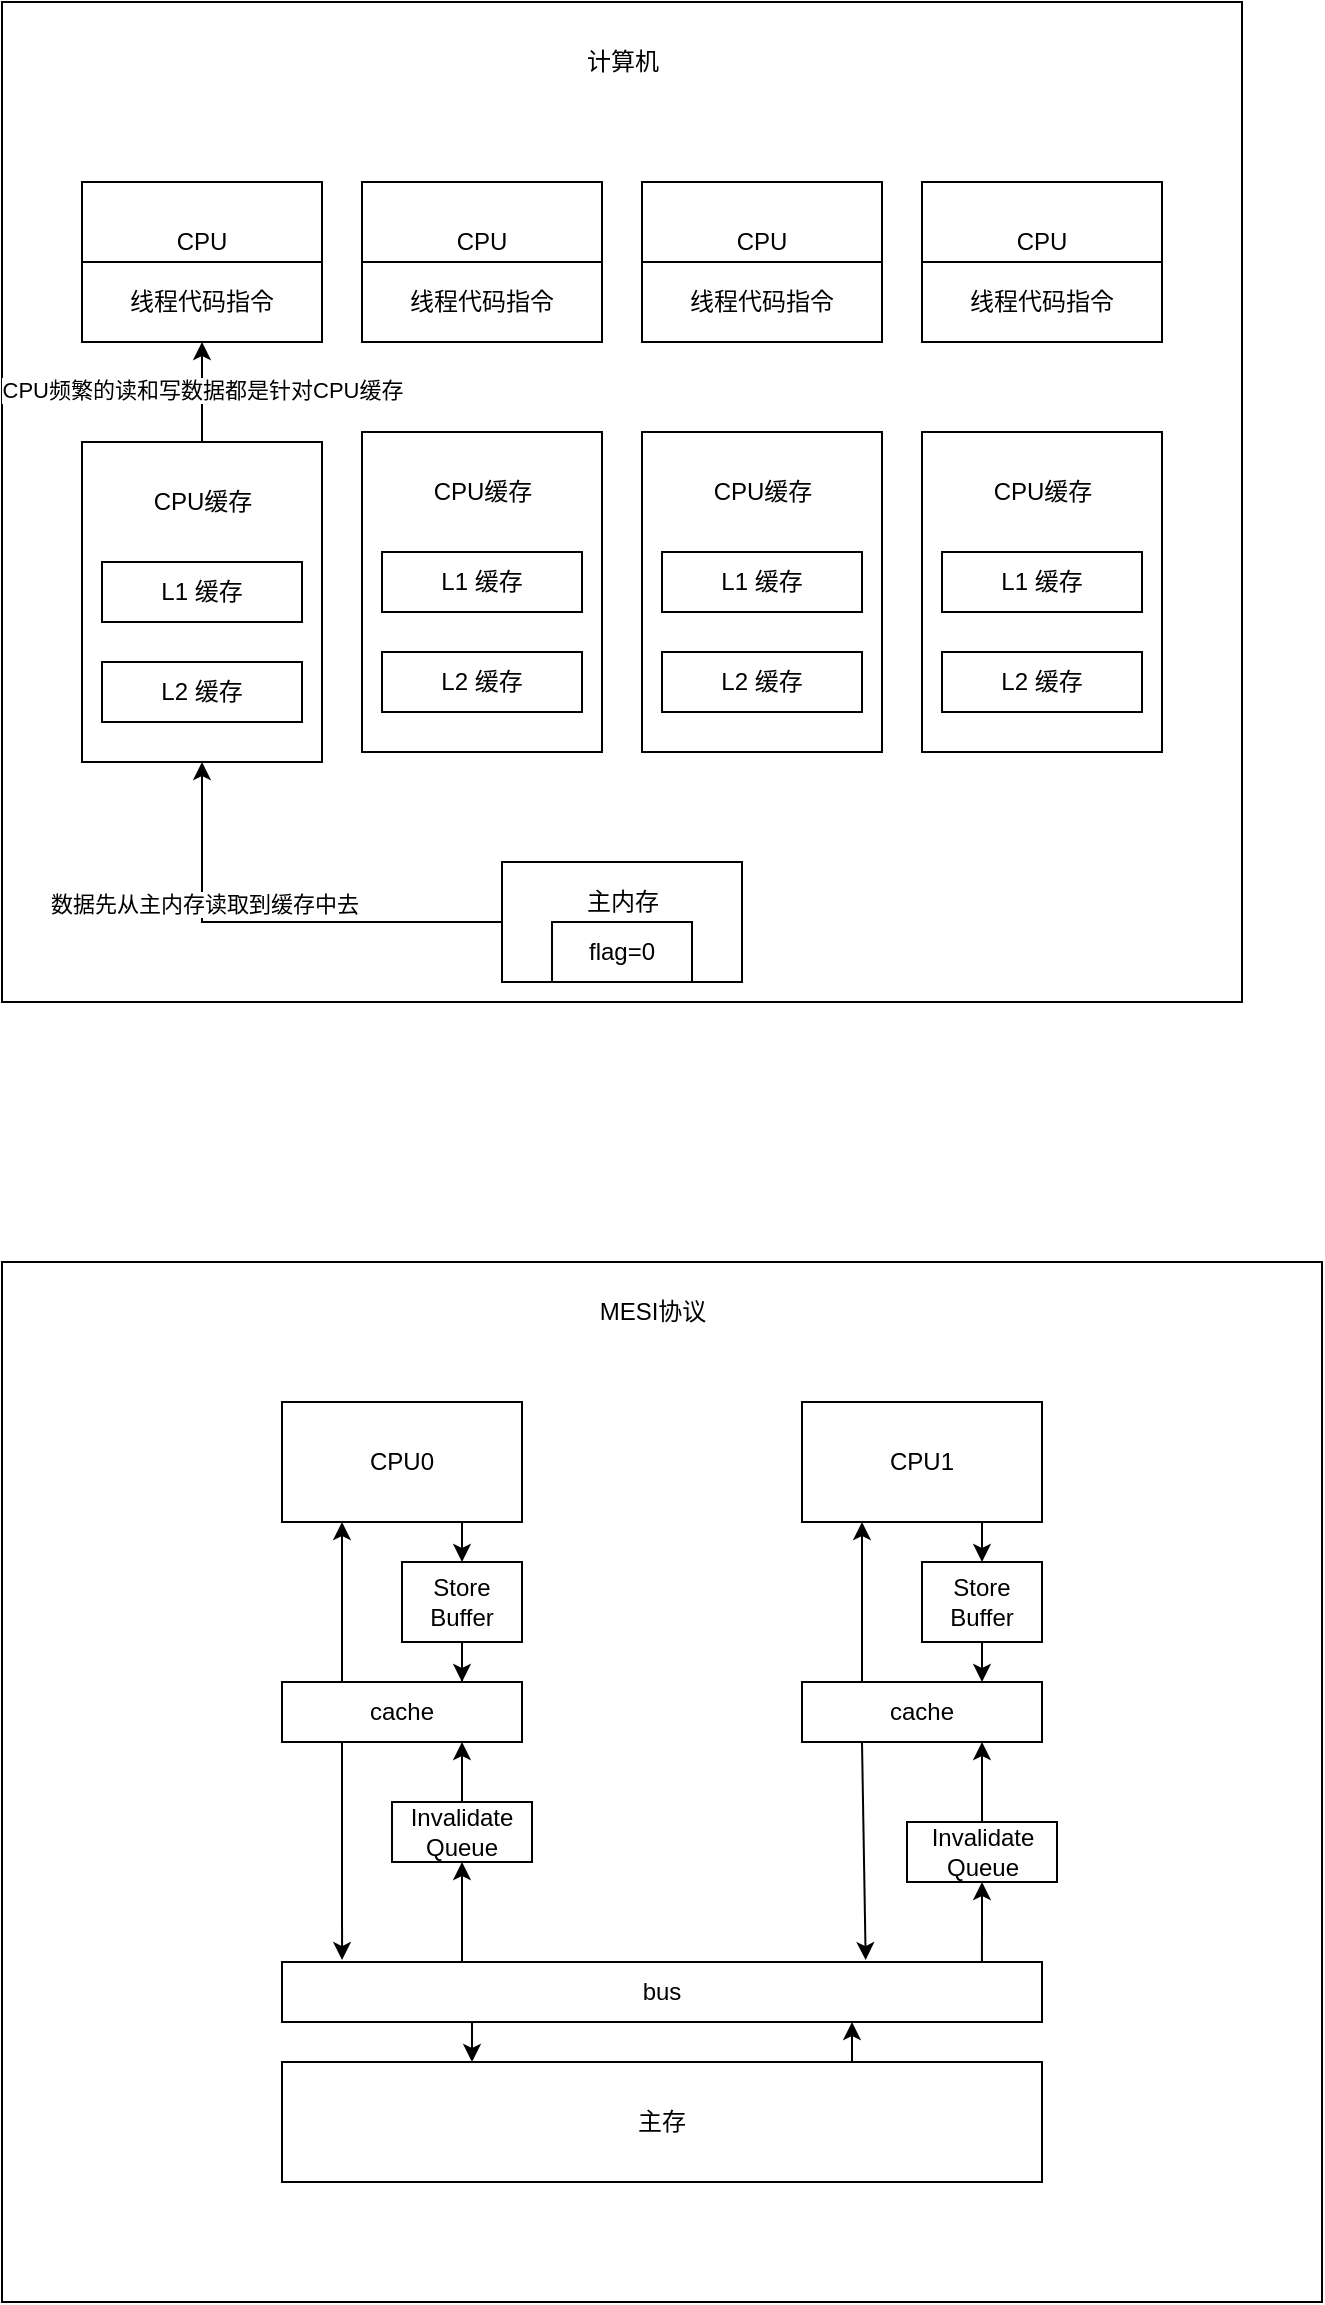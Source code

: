 <mxfile version="21.2.8" type="device" pages="10">
  <diagram id="POnBaHiy3ExSyfRUkFnz" name="CPU缓存模型">
    <mxGraphModel dx="1194" dy="849" grid="1" gridSize="10" guides="1" tooltips="1" connect="1" arrows="1" fold="1" page="1" pageScale="1" pageWidth="2339" pageHeight="3300" math="0" shadow="0">
      <root>
        <mxCell id="0" />
        <mxCell id="1" parent="0" />
        <mxCell id="L_aH65lY5_-Km5FBgHQQ-5" value="" style="group" parent="1" vertex="1" connectable="0">
          <mxGeometry x="310" y="820" width="660" height="520" as="geometry" />
        </mxCell>
        <mxCell id="L_aH65lY5_-Km5FBgHQQ-1" value="" style="whiteSpace=wrap;html=1;" parent="L_aH65lY5_-Km5FBgHQQ-5" vertex="1">
          <mxGeometry width="660" height="520" as="geometry" />
        </mxCell>
        <mxCell id="nGK3zreoujvVDp1pGYUa-2" value="CPU0" style="whiteSpace=wrap;html=1;" parent="L_aH65lY5_-Km5FBgHQQ-5" vertex="1">
          <mxGeometry x="140" y="70" width="120" height="60" as="geometry" />
        </mxCell>
        <mxCell id="nGK3zreoujvVDp1pGYUa-4" value="CPU1" style="whiteSpace=wrap;html=1;" parent="L_aH65lY5_-Km5FBgHQQ-5" vertex="1">
          <mxGeometry x="400" y="70" width="120" height="60" as="geometry" />
        </mxCell>
        <mxCell id="nGK3zreoujvVDp1pGYUa-6" style="edgeStyle=orthogonalEdgeStyle;rounded=0;orthogonalLoop=1;jettySize=auto;html=1;exitX=0.25;exitY=0;exitDx=0;exitDy=0;entryX=0.25;entryY=1;entryDx=0;entryDy=0;" parent="L_aH65lY5_-Km5FBgHQQ-5" source="nGK3zreoujvVDp1pGYUa-7" target="nGK3zreoujvVDp1pGYUa-2" edge="1">
          <mxGeometry relative="1" as="geometry" />
        </mxCell>
        <mxCell id="nGK3zreoujvVDp1pGYUa-7" value="cache" style="whiteSpace=wrap;html=1;" parent="L_aH65lY5_-Km5FBgHQQ-5" vertex="1">
          <mxGeometry x="140" y="210" width="120" height="30" as="geometry" />
        </mxCell>
        <mxCell id="nGK3zreoujvVDp1pGYUa-8" style="edgeStyle=orthogonalEdgeStyle;rounded=0;orthogonalLoop=1;jettySize=auto;html=1;exitX=0.25;exitY=0;exitDx=0;exitDy=0;entryX=0.25;entryY=1;entryDx=0;entryDy=0;" parent="L_aH65lY5_-Km5FBgHQQ-5" source="nGK3zreoujvVDp1pGYUa-9" target="nGK3zreoujvVDp1pGYUa-4" edge="1">
          <mxGeometry relative="1" as="geometry" />
        </mxCell>
        <mxCell id="nGK3zreoujvVDp1pGYUa-9" value="cache" style="whiteSpace=wrap;html=1;" parent="L_aH65lY5_-Km5FBgHQQ-5" vertex="1">
          <mxGeometry x="400" y="210" width="120" height="30" as="geometry" />
        </mxCell>
        <mxCell id="nGK3zreoujvVDp1pGYUa-12" value="bus" style="whiteSpace=wrap;html=1;" parent="L_aH65lY5_-Km5FBgHQQ-5" vertex="1">
          <mxGeometry x="140" y="350" width="380" height="30" as="geometry" />
        </mxCell>
        <mxCell id="nGK3zreoujvVDp1pGYUa-5" style="edgeStyle=orthogonalEdgeStyle;rounded=0;orthogonalLoop=1;jettySize=auto;html=1;entryX=0.079;entryY=-0.033;entryDx=0;entryDy=0;entryPerimeter=0;exitX=0.25;exitY=1;exitDx=0;exitDy=0;" parent="L_aH65lY5_-Km5FBgHQQ-5" source="nGK3zreoujvVDp1pGYUa-7" target="nGK3zreoujvVDp1pGYUa-12" edge="1">
          <mxGeometry relative="1" as="geometry" />
        </mxCell>
        <mxCell id="nGK3zreoujvVDp1pGYUa-13" style="edgeStyle=orthogonalEdgeStyle;rounded=0;orthogonalLoop=1;jettySize=auto;html=1;exitX=0.75;exitY=0;exitDx=0;exitDy=0;entryX=0.75;entryY=1;entryDx=0;entryDy=0;" parent="L_aH65lY5_-Km5FBgHQQ-5" source="nGK3zreoujvVDp1pGYUa-14" target="nGK3zreoujvVDp1pGYUa-12" edge="1">
          <mxGeometry relative="1" as="geometry" />
        </mxCell>
        <mxCell id="nGK3zreoujvVDp1pGYUa-14" value="主存" style="whiteSpace=wrap;html=1;" parent="L_aH65lY5_-Km5FBgHQQ-5" vertex="1">
          <mxGeometry x="140" y="400" width="380" height="60" as="geometry" />
        </mxCell>
        <mxCell id="nGK3zreoujvVDp1pGYUa-10" style="edgeStyle=orthogonalEdgeStyle;rounded=0;orthogonalLoop=1;jettySize=auto;html=1;exitX=0.25;exitY=1;exitDx=0;exitDy=0;entryX=0.25;entryY=0;entryDx=0;entryDy=0;" parent="L_aH65lY5_-Km5FBgHQQ-5" source="nGK3zreoujvVDp1pGYUa-12" target="nGK3zreoujvVDp1pGYUa-14" edge="1">
          <mxGeometry relative="1" as="geometry" />
        </mxCell>
        <mxCell id="nGK3zreoujvVDp1pGYUa-15" style="edgeStyle=orthogonalEdgeStyle;rounded=0;orthogonalLoop=1;jettySize=auto;html=1;entryX=0.75;entryY=0;entryDx=0;entryDy=0;" parent="L_aH65lY5_-Km5FBgHQQ-5" source="nGK3zreoujvVDp1pGYUa-16" target="nGK3zreoujvVDp1pGYUa-7" edge="1">
          <mxGeometry relative="1" as="geometry" />
        </mxCell>
        <mxCell id="nGK3zreoujvVDp1pGYUa-16" value="Store Buffer" style="whiteSpace=wrap;html=1;" parent="L_aH65lY5_-Km5FBgHQQ-5" vertex="1">
          <mxGeometry x="200" y="150" width="60" height="40" as="geometry" />
        </mxCell>
        <mxCell id="nGK3zreoujvVDp1pGYUa-1" style="edgeStyle=orthogonalEdgeStyle;rounded=0;orthogonalLoop=1;jettySize=auto;html=1;exitX=0.75;exitY=1;exitDx=0;exitDy=0;entryX=0.5;entryY=0;entryDx=0;entryDy=0;" parent="L_aH65lY5_-Km5FBgHQQ-5" source="nGK3zreoujvVDp1pGYUa-2" target="nGK3zreoujvVDp1pGYUa-16" edge="1">
          <mxGeometry relative="1" as="geometry" />
        </mxCell>
        <mxCell id="nGK3zreoujvVDp1pGYUa-17" style="edgeStyle=orthogonalEdgeStyle;rounded=0;orthogonalLoop=1;jettySize=auto;html=1;exitX=0.5;exitY=1;exitDx=0;exitDy=0;entryX=0.75;entryY=0;entryDx=0;entryDy=0;" parent="L_aH65lY5_-Km5FBgHQQ-5" source="nGK3zreoujvVDp1pGYUa-18" target="nGK3zreoujvVDp1pGYUa-9" edge="1">
          <mxGeometry relative="1" as="geometry" />
        </mxCell>
        <mxCell id="nGK3zreoujvVDp1pGYUa-18" value="Store Buffer" style="whiteSpace=wrap;html=1;" parent="L_aH65lY5_-Km5FBgHQQ-5" vertex="1">
          <mxGeometry x="460" y="150" width="60" height="40" as="geometry" />
        </mxCell>
        <mxCell id="nGK3zreoujvVDp1pGYUa-3" style="edgeStyle=orthogonalEdgeStyle;rounded=0;orthogonalLoop=1;jettySize=auto;html=1;exitX=0.75;exitY=1;exitDx=0;exitDy=0;entryX=0.5;entryY=0;entryDx=0;entryDy=0;" parent="L_aH65lY5_-Km5FBgHQQ-5" source="nGK3zreoujvVDp1pGYUa-4" target="nGK3zreoujvVDp1pGYUa-18" edge="1">
          <mxGeometry relative="1" as="geometry" />
        </mxCell>
        <mxCell id="nGK3zreoujvVDp1pGYUa-19" style="edgeStyle=orthogonalEdgeStyle;rounded=0;orthogonalLoop=1;jettySize=auto;html=1;entryX=0.75;entryY=1;entryDx=0;entryDy=0;" parent="L_aH65lY5_-Km5FBgHQQ-5" source="nGK3zreoujvVDp1pGYUa-20" target="nGK3zreoujvVDp1pGYUa-9" edge="1">
          <mxGeometry relative="1" as="geometry" />
        </mxCell>
        <mxCell id="nGK3zreoujvVDp1pGYUa-20" value="Invalidate Queue" style="whiteSpace=wrap;html=1;" parent="L_aH65lY5_-Km5FBgHQQ-5" vertex="1">
          <mxGeometry x="452.5" y="280" width="75" height="30" as="geometry" />
        </mxCell>
        <mxCell id="nGK3zreoujvVDp1pGYUa-21" style="edgeStyle=orthogonalEdgeStyle;rounded=0;orthogonalLoop=1;jettySize=auto;html=1;entryX=0.75;entryY=1;entryDx=0;entryDy=0;" parent="L_aH65lY5_-Km5FBgHQQ-5" source="nGK3zreoujvVDp1pGYUa-22" target="nGK3zreoujvVDp1pGYUa-7" edge="1">
          <mxGeometry relative="1" as="geometry" />
        </mxCell>
        <mxCell id="nGK3zreoujvVDp1pGYUa-22" value="Invalidate Queue" style="whiteSpace=wrap;html=1;" parent="L_aH65lY5_-Km5FBgHQQ-5" vertex="1">
          <mxGeometry x="195" y="270" width="70" height="30" as="geometry" />
        </mxCell>
        <mxCell id="nGK3zreoujvVDp1pGYUa-23" value="" style="endArrow=classic;html=1;entryX=0.5;entryY=1;entryDx=0;entryDy=0;exitX=0.921;exitY=0;exitDx=0;exitDy=0;exitPerimeter=0;" parent="L_aH65lY5_-Km5FBgHQQ-5" source="nGK3zreoujvVDp1pGYUa-12" target="nGK3zreoujvVDp1pGYUa-20" edge="1">
          <mxGeometry width="50" height="50" relative="1" as="geometry">
            <mxPoint x="410" y="370" as="sourcePoint" />
            <mxPoint x="460" y="320" as="targetPoint" />
          </mxGeometry>
        </mxCell>
        <mxCell id="nGK3zreoujvVDp1pGYUa-11" style="edgeStyle=orthogonalEdgeStyle;rounded=0;orthogonalLoop=1;jettySize=auto;html=1;exitX=0.25;exitY=0;exitDx=0;exitDy=0;" parent="L_aH65lY5_-Km5FBgHQQ-5" source="nGK3zreoujvVDp1pGYUa-12" target="nGK3zreoujvVDp1pGYUa-22" edge="1">
          <mxGeometry relative="1" as="geometry">
            <Array as="points">
              <mxPoint x="230" y="350" />
            </Array>
          </mxGeometry>
        </mxCell>
        <mxCell id="nGK3zreoujvVDp1pGYUa-24" value="" style="endArrow=classic;html=1;exitX=0.25;exitY=1;exitDx=0;exitDy=0;entryX=0.768;entryY=-0.033;entryDx=0;entryDy=0;entryPerimeter=0;" parent="L_aH65lY5_-Km5FBgHQQ-5" source="nGK3zreoujvVDp1pGYUa-9" target="nGK3zreoujvVDp1pGYUa-12" edge="1">
          <mxGeometry width="50" height="50" relative="1" as="geometry">
            <mxPoint x="489.98" y="350" as="sourcePoint" />
            <mxPoint x="380" y="290" as="targetPoint" />
          </mxGeometry>
        </mxCell>
        <mxCell id="L_aH65lY5_-Km5FBgHQQ-4" value="MESI协议" style="text;html=1;align=center;verticalAlign=middle;resizable=0;points=[];autosize=1;strokeColor=none;fillColor=none;" parent="L_aH65lY5_-Km5FBgHQQ-5" vertex="1">
          <mxGeometry x="285" y="10" width="80" height="30" as="geometry" />
        </mxCell>
        <mxCell id="L_aH65lY5_-Km5FBgHQQ-6" value="" style="group" parent="1" vertex="1" connectable="0">
          <mxGeometry x="310" y="190" width="620" height="500" as="geometry" />
        </mxCell>
        <mxCell id="F7zUusUxi7eScI3Yi-Da-1" value="" style="whiteSpace=wrap;html=1;" parent="L_aH65lY5_-Km5FBgHQQ-6" vertex="1">
          <mxGeometry width="620" height="500" as="geometry" />
        </mxCell>
        <mxCell id="F7zUusUxi7eScI3Yi-Da-2" value="计算机" style="text;html=1;align=center;verticalAlign=middle;resizable=0;points=[];autosize=1;strokeColor=none;" parent="L_aH65lY5_-Km5FBgHQQ-6" vertex="1">
          <mxGeometry x="285" y="20" width="50" height="20" as="geometry" />
        </mxCell>
        <mxCell id="F7zUusUxi7eScI3Yi-Da-3" value="CPU" style="whiteSpace=wrap;html=1;" parent="L_aH65lY5_-Km5FBgHQQ-6" vertex="1">
          <mxGeometry x="40" y="90" width="120" height="60" as="geometry" />
        </mxCell>
        <mxCell id="F7zUusUxi7eScI3Yi-Da-4" value="CPU" style="whiteSpace=wrap;html=1;" parent="L_aH65lY5_-Km5FBgHQQ-6" vertex="1">
          <mxGeometry x="180" y="90" width="120" height="60" as="geometry" />
        </mxCell>
        <mxCell id="F7zUusUxi7eScI3Yi-Da-5" value="CPU" style="whiteSpace=wrap;html=1;" parent="L_aH65lY5_-Km5FBgHQQ-6" vertex="1">
          <mxGeometry x="320" y="90" width="120" height="60" as="geometry" />
        </mxCell>
        <mxCell id="F7zUusUxi7eScI3Yi-Da-6" value="CPU" style="whiteSpace=wrap;html=1;" parent="L_aH65lY5_-Km5FBgHQQ-6" vertex="1">
          <mxGeometry x="460" y="90" width="120" height="60" as="geometry" />
        </mxCell>
        <mxCell id="F7zUusUxi7eScI3Yi-Da-7" value="线程代码指令" style="whiteSpace=wrap;html=1;" parent="L_aH65lY5_-Km5FBgHQQ-6" vertex="1">
          <mxGeometry x="40" y="130" width="120" height="40" as="geometry" />
        </mxCell>
        <mxCell id="F7zUusUxi7eScI3Yi-Da-8" value="线程代码指令" style="whiteSpace=wrap;html=1;" parent="L_aH65lY5_-Km5FBgHQQ-6" vertex="1">
          <mxGeometry x="180" y="130" width="120" height="40" as="geometry" />
        </mxCell>
        <mxCell id="F7zUusUxi7eScI3Yi-Da-9" value="线程代码指令" style="whiteSpace=wrap;html=1;" parent="L_aH65lY5_-Km5FBgHQQ-6" vertex="1">
          <mxGeometry x="320" y="130" width="120" height="40" as="geometry" />
        </mxCell>
        <mxCell id="F7zUusUxi7eScI3Yi-Da-10" value="线程代码指令" style="whiteSpace=wrap;html=1;" parent="L_aH65lY5_-Km5FBgHQQ-6" vertex="1">
          <mxGeometry x="460" y="130" width="120" height="40" as="geometry" />
        </mxCell>
        <mxCell id="F7zUusUxi7eScI3Yi-Da-11" value="" style="whiteSpace=wrap;html=1;" parent="L_aH65lY5_-Km5FBgHQQ-6" vertex="1">
          <mxGeometry x="250" y="430" width="120" height="60" as="geometry" />
        </mxCell>
        <mxCell id="F7zUusUxi7eScI3Yi-Da-12" value="主内存" style="text;html=1;align=center;verticalAlign=middle;resizable=0;points=[];autosize=1;strokeColor=none;" parent="L_aH65lY5_-Km5FBgHQQ-6" vertex="1">
          <mxGeometry x="285" y="440" width="50" height="20" as="geometry" />
        </mxCell>
        <mxCell id="F7zUusUxi7eScI3Yi-Da-13" value="flag=0" style="whiteSpace=wrap;html=1;" parent="L_aH65lY5_-Km5FBgHQQ-6" vertex="1">
          <mxGeometry x="275" y="460" width="70" height="30" as="geometry" />
        </mxCell>
        <mxCell id="F7zUusUxi7eScI3Yi-Da-41" style="edgeStyle=orthogonalEdgeStyle;rounded=0;orthogonalLoop=1;jettySize=auto;html=1;entryX=0.5;entryY=1;entryDx=0;entryDy=0;" parent="L_aH65lY5_-Km5FBgHQQ-6" source="F7zUusUxi7eScI3Yi-Da-22" target="F7zUusUxi7eScI3Yi-Da-7" edge="1">
          <mxGeometry relative="1" as="geometry" />
        </mxCell>
        <mxCell id="F7zUusUxi7eScI3Yi-Da-42" value="CPU频繁的读和写数据都是针对CPU缓存" style="edgeLabel;html=1;align=center;verticalAlign=middle;resizable=0;points=[];" parent="F7zUusUxi7eScI3Yi-Da-41" vertex="1" connectable="0">
          <mxGeometry x="0.04" relative="1" as="geometry">
            <mxPoint as="offset" />
          </mxGeometry>
        </mxCell>
        <mxCell id="F7zUusUxi7eScI3Yi-Da-22" value="" style="whiteSpace=wrap;html=1;" parent="L_aH65lY5_-Km5FBgHQQ-6" vertex="1">
          <mxGeometry x="40" y="220" width="120" height="160" as="geometry" />
        </mxCell>
        <mxCell id="F7zUusUxi7eScI3Yi-Da-39" style="edgeStyle=orthogonalEdgeStyle;rounded=0;orthogonalLoop=1;jettySize=auto;html=1;exitX=0;exitY=0.5;exitDx=0;exitDy=0;entryX=0.5;entryY=1;entryDx=0;entryDy=0;" parent="L_aH65lY5_-Km5FBgHQQ-6" source="F7zUusUxi7eScI3Yi-Da-11" target="F7zUusUxi7eScI3Yi-Da-22" edge="1">
          <mxGeometry relative="1" as="geometry" />
        </mxCell>
        <mxCell id="F7zUusUxi7eScI3Yi-Da-40" value="数据先从主内存读取到缓存中去" style="edgeLabel;html=1;align=center;verticalAlign=middle;resizable=0;points=[];" parent="F7zUusUxi7eScI3Yi-Da-39" vertex="1" connectable="0">
          <mxGeometry x="0.383" y="-1" relative="1" as="geometry">
            <mxPoint as="offset" />
          </mxGeometry>
        </mxCell>
        <mxCell id="F7zUusUxi7eScI3Yi-Da-23" value="CPU缓存" style="text;html=1;align=center;verticalAlign=middle;resizable=0;points=[];autosize=1;strokeColor=none;" parent="L_aH65lY5_-Km5FBgHQQ-6" vertex="1">
          <mxGeometry x="70" y="240" width="60" height="20" as="geometry" />
        </mxCell>
        <mxCell id="F7zUusUxi7eScI3Yi-Da-25" value="L1 缓存" style="whiteSpace=wrap;html=1;" parent="L_aH65lY5_-Km5FBgHQQ-6" vertex="1">
          <mxGeometry x="50" y="280" width="100" height="30" as="geometry" />
        </mxCell>
        <mxCell id="F7zUusUxi7eScI3Yi-Da-26" value="L2 缓存" style="whiteSpace=wrap;html=1;" parent="L_aH65lY5_-Km5FBgHQQ-6" vertex="1">
          <mxGeometry x="50" y="330" width="100" height="30" as="geometry" />
        </mxCell>
        <mxCell id="F7zUusUxi7eScI3Yi-Da-27" value="" style="whiteSpace=wrap;html=1;" parent="L_aH65lY5_-Km5FBgHQQ-6" vertex="1">
          <mxGeometry x="180" y="215" width="120" height="160" as="geometry" />
        </mxCell>
        <mxCell id="F7zUusUxi7eScI3Yi-Da-28" value="L2 缓存" style="whiteSpace=wrap;html=1;" parent="L_aH65lY5_-Km5FBgHQQ-6" vertex="1">
          <mxGeometry x="190" y="325" width="100" height="30" as="geometry" />
        </mxCell>
        <mxCell id="F7zUusUxi7eScI3Yi-Da-29" value="L1 缓存" style="whiteSpace=wrap;html=1;" parent="L_aH65lY5_-Km5FBgHQQ-6" vertex="1">
          <mxGeometry x="190" y="275" width="100" height="30" as="geometry" />
        </mxCell>
        <mxCell id="F7zUusUxi7eScI3Yi-Da-30" value="CPU缓存" style="text;html=1;align=center;verticalAlign=middle;resizable=0;points=[];autosize=1;strokeColor=none;" parent="L_aH65lY5_-Km5FBgHQQ-6" vertex="1">
          <mxGeometry x="210" y="235" width="60" height="20" as="geometry" />
        </mxCell>
        <mxCell id="F7zUusUxi7eScI3Yi-Da-31" value="" style="whiteSpace=wrap;html=1;" parent="L_aH65lY5_-Km5FBgHQQ-6" vertex="1">
          <mxGeometry x="320" y="215" width="120" height="160" as="geometry" />
        </mxCell>
        <mxCell id="F7zUusUxi7eScI3Yi-Da-32" value="L2 缓存" style="whiteSpace=wrap;html=1;" parent="L_aH65lY5_-Km5FBgHQQ-6" vertex="1">
          <mxGeometry x="330" y="325" width="100" height="30" as="geometry" />
        </mxCell>
        <mxCell id="F7zUusUxi7eScI3Yi-Da-33" value="L1 缓存" style="whiteSpace=wrap;html=1;" parent="L_aH65lY5_-Km5FBgHQQ-6" vertex="1">
          <mxGeometry x="330" y="275" width="100" height="30" as="geometry" />
        </mxCell>
        <mxCell id="F7zUusUxi7eScI3Yi-Da-34" value="CPU缓存" style="text;html=1;align=center;verticalAlign=middle;resizable=0;points=[];autosize=1;strokeColor=none;" parent="L_aH65lY5_-Km5FBgHQQ-6" vertex="1">
          <mxGeometry x="350" y="235" width="60" height="20" as="geometry" />
        </mxCell>
        <mxCell id="F7zUusUxi7eScI3Yi-Da-35" value="" style="whiteSpace=wrap;html=1;" parent="L_aH65lY5_-Km5FBgHQQ-6" vertex="1">
          <mxGeometry x="460" y="215" width="120" height="160" as="geometry" />
        </mxCell>
        <mxCell id="F7zUusUxi7eScI3Yi-Da-36" value="L2 缓存" style="whiteSpace=wrap;html=1;" parent="L_aH65lY5_-Km5FBgHQQ-6" vertex="1">
          <mxGeometry x="470" y="325" width="100" height="30" as="geometry" />
        </mxCell>
        <mxCell id="F7zUusUxi7eScI3Yi-Da-37" value="L1 缓存" style="whiteSpace=wrap;html=1;" parent="L_aH65lY5_-Km5FBgHQQ-6" vertex="1">
          <mxGeometry x="470" y="275" width="100" height="30" as="geometry" />
        </mxCell>
        <mxCell id="F7zUusUxi7eScI3Yi-Da-38" value="CPU缓存" style="text;html=1;align=center;verticalAlign=middle;resizable=0;points=[];autosize=1;strokeColor=none;" parent="L_aH65lY5_-Km5FBgHQQ-6" vertex="1">
          <mxGeometry x="490" y="235" width="60" height="20" as="geometry" />
        </mxCell>
      </root>
    </mxGraphModel>
  </diagram>
  <diagram id="QqNXw_NEPeAtRYuI2E5p" name="JVM内存模型">
    <mxGraphModel dx="1194" dy="877" grid="1" gridSize="10" guides="1" tooltips="1" connect="1" arrows="1" fold="1" page="1" pageScale="1" pageWidth="2339" pageHeight="3300" math="0" shadow="0">
      <root>
        <mxCell id="V-v_f8EB0ZEPcyubtDRd-0" />
        <mxCell id="V-v_f8EB0ZEPcyubtDRd-1" parent="V-v_f8EB0ZEPcyubtDRd-0" />
        <mxCell id="V-v_f8EB0ZEPcyubtDRd-20" style="edgeStyle=orthogonalEdgeStyle;rounded=0;orthogonalLoop=1;jettySize=auto;html=1;entryX=1;entryY=0.5;entryDx=0;entryDy=0;" parent="V-v_f8EB0ZEPcyubtDRd-1" source="V-v_f8EB0ZEPcyubtDRd-2" target="V-v_f8EB0ZEPcyubtDRd-4" edge="1">
          <mxGeometry relative="1" as="geometry">
            <Array as="points">
              <mxPoint x="520" y="140" />
              <mxPoint x="520" y="280" />
            </Array>
          </mxGeometry>
        </mxCell>
        <mxCell id="V-v_f8EB0ZEPcyubtDRd-21" value="assign" style="edgeLabel;html=1;align=center;verticalAlign=middle;resizable=0;points=[];" parent="V-v_f8EB0ZEPcyubtDRd-20" vertex="1" connectable="0">
          <mxGeometry x="-0.067" y="4" relative="1" as="geometry">
            <mxPoint as="offset" />
          </mxGeometry>
        </mxCell>
        <mxCell id="V-v_f8EB0ZEPcyubtDRd-2" value="线程1" style="whiteSpace=wrap;html=1;" parent="V-v_f8EB0ZEPcyubtDRd-1" vertex="1">
          <mxGeometry x="380" y="110" width="120" height="60" as="geometry" />
        </mxCell>
        <mxCell id="V-v_f8EB0ZEPcyubtDRd-3" value="线程2" style="whiteSpace=wrap;html=1;" parent="V-v_f8EB0ZEPcyubtDRd-1" vertex="1">
          <mxGeometry x="770" y="110" width="120" height="60" as="geometry" />
        </mxCell>
        <mxCell id="V-v_f8EB0ZEPcyubtDRd-23" style="edgeStyle=orthogonalEdgeStyle;rounded=0;orthogonalLoop=1;jettySize=auto;html=1;exitX=1;exitY=0.75;exitDx=0;exitDy=0;entryX=0.5;entryY=0;entryDx=0;entryDy=0;" parent="V-v_f8EB0ZEPcyubtDRd-1" source="V-v_f8EB0ZEPcyubtDRd-4" target="V-v_f8EB0ZEPcyubtDRd-22" edge="1">
          <mxGeometry relative="1" as="geometry" />
        </mxCell>
        <mxCell id="V-v_f8EB0ZEPcyubtDRd-24" value="store" style="edgeLabel;html=1;align=center;verticalAlign=middle;resizable=0;points=[];" parent="V-v_f8EB0ZEPcyubtDRd-23" vertex="1" connectable="0">
          <mxGeometry x="-0.045" y="1" relative="1" as="geometry">
            <mxPoint as="offset" />
          </mxGeometry>
        </mxCell>
        <mxCell id="V-v_f8EB0ZEPcyubtDRd-4" value="" style="whiteSpace=wrap;html=1;" parent="V-v_f8EB0ZEPcyubtDRd-1" vertex="1">
          <mxGeometry x="380" y="250" width="120" height="60" as="geometry" />
        </mxCell>
        <mxCell id="V-v_f8EB0ZEPcyubtDRd-18" style="edgeStyle=orthogonalEdgeStyle;rounded=0;orthogonalLoop=1;jettySize=auto;html=1;entryX=0.5;entryY=1;entryDx=0;entryDy=0;" parent="V-v_f8EB0ZEPcyubtDRd-1" source="V-v_f8EB0ZEPcyubtDRd-5" target="V-v_f8EB0ZEPcyubtDRd-2" edge="1">
          <mxGeometry relative="1" as="geometry" />
        </mxCell>
        <mxCell id="V-v_f8EB0ZEPcyubtDRd-19" value="use" style="edgeLabel;html=1;align=center;verticalAlign=middle;resizable=0;points=[];" parent="V-v_f8EB0ZEPcyubtDRd-18" vertex="1" connectable="0">
          <mxGeometry x="0.1" relative="1" as="geometry">
            <mxPoint as="offset" />
          </mxGeometry>
        </mxCell>
        <mxCell id="V-v_f8EB0ZEPcyubtDRd-5" value="工作内存" style="text;html=1;align=center;verticalAlign=middle;resizable=0;points=[];autosize=1;strokeColor=none;" parent="V-v_f8EB0ZEPcyubtDRd-1" vertex="1">
          <mxGeometry x="410" y="250" width="60" height="20" as="geometry" />
        </mxCell>
        <mxCell id="V-v_f8EB0ZEPcyubtDRd-6" value="flag = 0 -&amp;gt; 1" style="whiteSpace=wrap;html=1;" parent="V-v_f8EB0ZEPcyubtDRd-1" vertex="1">
          <mxGeometry x="400" y="280" width="80" height="30" as="geometry" />
        </mxCell>
        <mxCell id="V-v_f8EB0ZEPcyubtDRd-7" value="" style="whiteSpace=wrap;html=1;" parent="V-v_f8EB0ZEPcyubtDRd-1" vertex="1">
          <mxGeometry x="770" y="250" width="120" height="60" as="geometry" />
        </mxCell>
        <mxCell id="V-v_f8EB0ZEPcyubtDRd-8" value="工作内存" style="text;html=1;align=center;verticalAlign=middle;resizable=0;points=[];autosize=1;strokeColor=none;" parent="V-v_f8EB0ZEPcyubtDRd-1" vertex="1">
          <mxGeometry x="800" y="250" width="60" height="20" as="geometry" />
        </mxCell>
        <mxCell id="V-v_f8EB0ZEPcyubtDRd-9" value="flag = 0 -&amp;gt; 1" style="whiteSpace=wrap;html=1;" parent="V-v_f8EB0ZEPcyubtDRd-1" vertex="1">
          <mxGeometry x="790" y="280" width="80" height="30" as="geometry" />
        </mxCell>
        <mxCell id="V-v_f8EB0ZEPcyubtDRd-14" value="" style="edgeStyle=orthogonalEdgeStyle;rounded=0;orthogonalLoop=1;jettySize=auto;html=1;" parent="V-v_f8EB0ZEPcyubtDRd-1" source="V-v_f8EB0ZEPcyubtDRd-10" target="V-v_f8EB0ZEPcyubtDRd-13" edge="1">
          <mxGeometry relative="1" as="geometry" />
        </mxCell>
        <mxCell id="V-v_f8EB0ZEPcyubtDRd-15" value="read" style="edgeLabel;html=1;align=center;verticalAlign=middle;resizable=0;points=[];" parent="V-v_f8EB0ZEPcyubtDRd-14" vertex="1" connectable="0">
          <mxGeometry x="-0.036" y="1" relative="1" as="geometry">
            <mxPoint as="offset" />
          </mxGeometry>
        </mxCell>
        <mxCell id="V-v_f8EB0ZEPcyubtDRd-10" value="" style="whiteSpace=wrap;html=1;" parent="V-v_f8EB0ZEPcyubtDRd-1" vertex="1">
          <mxGeometry x="470" y="390" width="320" height="100" as="geometry" />
        </mxCell>
        <mxCell id="V-v_f8EB0ZEPcyubtDRd-11" value="主内存" style="text;html=1;align=center;verticalAlign=middle;resizable=0;points=[];autosize=1;strokeColor=none;" parent="V-v_f8EB0ZEPcyubtDRd-1" vertex="1">
          <mxGeometry x="605" y="390" width="50" height="20" as="geometry" />
        </mxCell>
        <mxCell id="V-v_f8EB0ZEPcyubtDRd-12" value="flag = 0 -&amp;gt; 1" style="whiteSpace=wrap;html=1;" parent="V-v_f8EB0ZEPcyubtDRd-1" vertex="1">
          <mxGeometry x="590" y="450" width="80" height="30" as="geometry" />
        </mxCell>
        <mxCell id="V-v_f8EB0ZEPcyubtDRd-16" style="edgeStyle=orthogonalEdgeStyle;rounded=0;orthogonalLoop=1;jettySize=auto;html=1;entryX=0;entryY=0.5;entryDx=0;entryDy=0;" parent="V-v_f8EB0ZEPcyubtDRd-1" source="V-v_f8EB0ZEPcyubtDRd-13" target="V-v_f8EB0ZEPcyubtDRd-4" edge="1">
          <mxGeometry relative="1" as="geometry">
            <Array as="points">
              <mxPoint x="230" y="440" />
              <mxPoint x="230" y="280" />
            </Array>
          </mxGeometry>
        </mxCell>
        <mxCell id="V-v_f8EB0ZEPcyubtDRd-17" value="load" style="edgeLabel;html=1;align=center;verticalAlign=middle;resizable=0;points=[];" parent="V-v_f8EB0ZEPcyubtDRd-16" vertex="1" connectable="0">
          <mxGeometry x="-0.303" y="-2" relative="1" as="geometry">
            <mxPoint as="offset" />
          </mxGeometry>
        </mxCell>
        <mxCell id="V-v_f8EB0ZEPcyubtDRd-13" value="flag = 0" style="whiteSpace=wrap;html=1;" parent="V-v_f8EB0ZEPcyubtDRd-1" vertex="1">
          <mxGeometry x="270" y="425" width="80" height="30" as="geometry" />
        </mxCell>
        <mxCell id="V-v_f8EB0ZEPcyubtDRd-25" style="edgeStyle=orthogonalEdgeStyle;rounded=0;orthogonalLoop=1;jettySize=auto;html=1;" parent="V-v_f8EB0ZEPcyubtDRd-1" source="V-v_f8EB0ZEPcyubtDRd-22" target="V-v_f8EB0ZEPcyubtDRd-11" edge="1">
          <mxGeometry relative="1" as="geometry" />
        </mxCell>
        <mxCell id="V-v_f8EB0ZEPcyubtDRd-26" value="write" style="edgeLabel;html=1;align=center;verticalAlign=middle;resizable=0;points=[];" parent="V-v_f8EB0ZEPcyubtDRd-25" vertex="1" connectable="0">
          <mxGeometry x="-0.3" y="-3" relative="1" as="geometry">
            <mxPoint as="offset" />
          </mxGeometry>
        </mxCell>
        <mxCell id="V-v_f8EB0ZEPcyubtDRd-22" value="flag = 1" style="whiteSpace=wrap;html=1;" parent="V-v_f8EB0ZEPcyubtDRd-1" vertex="1">
          <mxGeometry x="590" y="320" width="80" height="30" as="geometry" />
        </mxCell>
      </root>
    </mxGraphModel>
  </diagram>
  <diagram id="iIiLGDeVtDTbVlSYIGuZ" name="synchronized底层原理">
    <mxGraphModel dx="1194" dy="877" grid="1" gridSize="10" guides="1" tooltips="1" connect="1" arrows="1" fold="1" page="1" pageScale="1" pageWidth="2339" pageHeight="3300" math="0" shadow="0">
      <root>
        <mxCell id="hNSh2D_nTsdwDlliCev6-0" />
        <mxCell id="hNSh2D_nTsdwDlliCev6-1" parent="hNSh2D_nTsdwDlliCev6-0" />
        <mxCell id="31gM9zy1WCEx6NZPuYnF-8" style="edgeStyle=orthogonalEdgeStyle;rounded=0;orthogonalLoop=1;jettySize=auto;html=1;entryX=0;entryY=0.558;entryDx=0;entryDy=0;entryPerimeter=0;" parent="hNSh2D_nTsdwDlliCev6-1" source="31gM9zy1WCEx6NZPuYnF-0" target="31gM9zy1WCEx6NZPuYnF-2" edge="1">
          <mxGeometry relative="1" as="geometry" />
        </mxCell>
        <mxCell id="31gM9zy1WCEx6NZPuYnF-9" value="如果计数器是0的话就可以获取到锁" style="edgeLabel;html=1;align=center;verticalAlign=middle;resizable=0;points=[];" parent="31gM9zy1WCEx6NZPuYnF-8" vertex="1" connectable="0">
          <mxGeometry x="-0.381" y="-4" relative="1" as="geometry">
            <mxPoint x="4" y="-11" as="offset" />
          </mxGeometry>
        </mxCell>
        <mxCell id="31gM9zy1WCEx6NZPuYnF-0" value="线程1" style="whiteSpace=wrap;html=1;" parent="hNSh2D_nTsdwDlliCev6-1" vertex="1">
          <mxGeometry x="310" y="210" width="120" height="60" as="geometry" />
        </mxCell>
        <mxCell id="31gM9zy1WCEx6NZPuYnF-10" style="edgeStyle=orthogonalEdgeStyle;rounded=0;orthogonalLoop=1;jettySize=auto;html=1;entryX=1;entryY=0.5;entryDx=0;entryDy=0;" parent="hNSh2D_nTsdwDlliCev6-1" source="31gM9zy1WCEx6NZPuYnF-1" target="31gM9zy1WCEx6NZPuYnF-2" edge="1">
          <mxGeometry relative="1" as="geometry" />
        </mxCell>
        <mxCell id="31gM9zy1WCEx6NZPuYnF-11" value="计数器不是0无法加锁" style="edgeLabel;html=1;align=center;verticalAlign=middle;resizable=0;points=[];" parent="31gM9zy1WCEx6NZPuYnF-10" vertex="1" connectable="0">
          <mxGeometry x="-0.478" relative="1" as="geometry">
            <mxPoint as="offset" />
          </mxGeometry>
        </mxCell>
        <mxCell id="31gM9zy1WCEx6NZPuYnF-1" value="线程2" style="whiteSpace=wrap;html=1;" parent="hNSh2D_nTsdwDlliCev6-1" vertex="1">
          <mxGeometry x="640" y="210" width="120" height="60" as="geometry" />
        </mxCell>
        <mxCell id="31gM9zy1WCEx6NZPuYnF-2" value="" style="whiteSpace=wrap;html=1;" parent="hNSh2D_nTsdwDlliCev6-1" vertex="1">
          <mxGeometry x="430" y="340" width="230" height="170" as="geometry" />
        </mxCell>
        <mxCell id="31gM9zy1WCEx6NZPuYnF-3" value="myObject对象实例" style="text;html=1;align=center;verticalAlign=middle;resizable=0;points=[];autosize=1;strokeColor=none;" parent="hNSh2D_nTsdwDlliCev6-1" vertex="1">
          <mxGeometry x="485" y="350" width="110" height="20" as="geometry" />
        </mxCell>
        <mxCell id="31gM9zy1WCEx6NZPuYnF-4" value="" style="whiteSpace=wrap;html=1;" parent="hNSh2D_nTsdwDlliCev6-1" vertex="1">
          <mxGeometry x="475" y="390" width="125" height="100" as="geometry" />
        </mxCell>
        <mxCell id="31gM9zy1WCEx6NZPuYnF-5" value="counter=0" style="whiteSpace=wrap;html=1;" parent="hNSh2D_nTsdwDlliCev6-1" vertex="1">
          <mxGeometry x="490" y="410" width="90" height="30" as="geometry" />
        </mxCell>
        <mxCell id="31gM9zy1WCEx6NZPuYnF-7" value="monitor" style="text;html=1;align=center;verticalAlign=middle;resizable=0;points=[];autosize=1;strokeColor=none;" parent="hNSh2D_nTsdwDlliCev6-1" vertex="1">
          <mxGeometry x="505" y="390" width="60" height="20" as="geometry" />
        </mxCell>
        <mxCell id="31gM9zy1WCEx6NZPuYnF-12" value="wait_set" style="whiteSpace=wrap;html=1;" parent="hNSh2D_nTsdwDlliCev6-1" vertex="1">
          <mxGeometry x="490" y="450" width="90" height="30" as="geometry" />
        </mxCell>
        <mxCell id="31gM9zy1WCEx6NZPuYnF-14" style="edgeStyle=orthogonalEdgeStyle;rounded=0;orthogonalLoop=1;jettySize=auto;html=1;entryX=1;entryY=0.5;entryDx=0;entryDy=0;" parent="hNSh2D_nTsdwDlliCev6-1" source="31gM9zy1WCEx6NZPuYnF-13" target="31gM9zy1WCEx6NZPuYnF-12" edge="1">
          <mxGeometry relative="1" as="geometry" />
        </mxCell>
        <mxCell id="31gM9zy1WCEx6NZPuYnF-13" value="线程中执行wait方法会释放锁并放入到wait_set中" style="text;html=1;align=center;verticalAlign=middle;resizable=0;points=[];autosize=1;strokeColor=none;" parent="hNSh2D_nTsdwDlliCev6-1" vertex="1">
          <mxGeometry x="705" y="455" width="270" height="20" as="geometry" />
        </mxCell>
      </root>
    </mxGraphModel>
  </diagram>
  <diagram id="Z-915e1vDUq5ZJRf7M24" name="CAS">
    <mxGraphModel dx="1194" dy="877" grid="1" gridSize="10" guides="1" tooltips="1" connect="1" arrows="1" fold="1" page="1" pageScale="1" pageWidth="2339" pageHeight="3300" math="0" shadow="0">
      <root>
        <mxCell id="Te-41Xa6i3LRm0kyGA3S-0" />
        <mxCell id="Te-41Xa6i3LRm0kyGA3S-1" parent="Te-41Xa6i3LRm0kyGA3S-0" />
        <mxCell id="Te-41Xa6i3LRm0kyGA3S-2" value="" style="whiteSpace=wrap;html=1;" parent="Te-41Xa6i3LRm0kyGA3S-1" vertex="1">
          <mxGeometry x="310" y="290" width="320" height="230" as="geometry" />
        </mxCell>
        <mxCell id="Te-41Xa6i3LRm0kyGA3S-3" value="base" style="whiteSpace=wrap;html=1;" parent="Te-41Xa6i3LRm0kyGA3S-1" vertex="1">
          <mxGeometry x="425" y="360" width="90" height="30" as="geometry" />
        </mxCell>
        <mxCell id="Te-41Xa6i3LRm0kyGA3S-4" value="cell" style="whiteSpace=wrap;html=1;" parent="Te-41Xa6i3LRm0kyGA3S-1" vertex="1">
          <mxGeometry x="330" y="430" width="50" height="40" as="geometry" />
        </mxCell>
        <mxCell id="Te-41Xa6i3LRm0kyGA3S-5" value="cell" style="whiteSpace=wrap;html=1;" parent="Te-41Xa6i3LRm0kyGA3S-1" vertex="1">
          <mxGeometry x="380" y="430" width="50" height="40" as="geometry" />
        </mxCell>
        <mxCell id="Te-41Xa6i3LRm0kyGA3S-6" value="cell" style="whiteSpace=wrap;html=1;" parent="Te-41Xa6i3LRm0kyGA3S-1" vertex="1">
          <mxGeometry x="430" y="430" width="50" height="40" as="geometry" />
        </mxCell>
        <mxCell id="Te-41Xa6i3LRm0kyGA3S-7" value="cell" style="whiteSpace=wrap;html=1;" parent="Te-41Xa6i3LRm0kyGA3S-1" vertex="1">
          <mxGeometry x="480" y="430" width="50" height="40" as="geometry" />
        </mxCell>
        <mxCell id="Te-41Xa6i3LRm0kyGA3S-8" value="cell" style="whiteSpace=wrap;html=1;" parent="Te-41Xa6i3LRm0kyGA3S-1" vertex="1">
          <mxGeometry x="530" y="430" width="50" height="40" as="geometry" />
        </mxCell>
        <mxCell id="Te-41Xa6i3LRm0kyGA3S-9" value="LongAdder" style="text;html=1;align=center;verticalAlign=middle;resizable=0;points=[];autosize=1;strokeColor=none;" parent="Te-41Xa6i3LRm0kyGA3S-1" vertex="1">
          <mxGeometry x="435" y="300" width="70" height="20" as="geometry" />
        </mxCell>
      </root>
    </mxGraphModel>
  </diagram>
  <diagram id="pSYcffeoWMMZ3LJ2tVbp" name="AQS ReentrantLock">
    <mxGraphModel dx="3334" dy="731" grid="1" gridSize="10" guides="1" tooltips="1" connect="1" arrows="1" fold="1" page="1" pageScale="1" pageWidth="2339" pageHeight="3300" math="0" shadow="0">
      <root>
        <mxCell id="0" />
        <mxCell id="1" parent="0" />
        <mxCell id="fiXqdaAweYiGb20i5e9K-1" value="p" style="whiteSpace=wrap;html=1;fillColor=#CCFFFF;strokeColor=#9673a6;" vertex="1" parent="1">
          <mxGeometry x="-540" y="1260" width="60" height="40" as="geometry" />
        </mxCell>
        <mxCell id="fiXqdaAweYiGb20i5e9K-2" value="通过LockSupport.park(aqs),&lt;br&gt;挂起当前线程t2" style="whiteSpace=wrap;html=1;fillColor=#f5f5f5;gradientColor=#b3b3b3;strokeColor=#666666;" vertex="1" parent="1">
          <mxGeometry x="225" y="1117.5" width="185" height="60" as="geometry" />
        </mxCell>
        <mxCell id="fiXqdaAweYiGb20i5e9K-3" value="时间T3" style="text;html=1;align=center;verticalAlign=middle;resizable=0;points=[];autosize=1;strokeColor=none;fillColor=none;" vertex="1" parent="1">
          <mxGeometry x="-1120" y="1415" width="60" height="30" as="geometry" />
        </mxCell>
        <mxCell id="fiXqdaAweYiGb20i5e9K-4" value="ReentrantLock加解锁流程" style="text;html=1;align=center;verticalAlign=middle;resizable=0;points=[];autosize=1;strokeColor=none;" vertex="1" parent="1">
          <mxGeometry x="-165" y="740" width="160" height="30" as="geometry" />
        </mxCell>
        <mxCell id="fiXqdaAweYiGb20i5e9K-5" value="线程t3" style="rounded=1;whiteSpace=wrap;html=1;" vertex="1" parent="1">
          <mxGeometry x="-950" y="1400" width="120" height="60" as="geometry" />
        </mxCell>
        <mxCell id="fiXqdaAweYiGb20i5e9K-6" value="无法加锁，进入等待队列" style="text;html=1;align=center;verticalAlign=middle;resizable=0;points=[];autosize=1;strokeColor=none;fillColor=none;" vertex="1" parent="1">
          <mxGeometry x="-750" y="1114.5" width="160" height="30" as="geometry" />
        </mxCell>
        <mxCell id="fiXqdaAweYiGb20i5e9K-7" value="state != 0 &amp;amp;&amp;amp; exclusiveOwnerThread != t2" style="edgeStyle=orthogonalEdgeStyle;rounded=0;orthogonalLoop=1;jettySize=auto;html=1;" edge="1" parent="1">
          <mxGeometry relative="1" as="geometry">
            <mxPoint x="-530" y="1154.5" as="targetPoint" />
            <mxPoint x="-820" y="1154.5" as="sourcePoint" />
            <mxPoint as="offset" />
          </mxGeometry>
        </mxCell>
        <mxCell id="fiXqdaAweYiGb20i5e9K-8" value="无法加锁，进入等待队列" style="text;html=1;align=center;verticalAlign=middle;resizable=0;points=[];autosize=1;strokeColor=none;fillColor=none;" vertex="1" parent="1">
          <mxGeometry x="-750" y="1390" width="160" height="30" as="geometry" />
        </mxCell>
        <mxCell id="fiXqdaAweYiGb20i5e9K-9" value="state != 0 &amp;amp;&amp;amp; exclusiveOwnerThread != t3" style="edgeStyle=orthogonalEdgeStyle;rounded=0;orthogonalLoop=1;jettySize=auto;html=1;exitX=1;exitY=0.5;exitDx=0;exitDy=0;" edge="1" parent="1" source="fiXqdaAweYiGb20i5e9K-5">
          <mxGeometry relative="1" as="geometry">
            <mxPoint x="-530" y="1430" as="targetPoint" />
            <mxPoint x="-820" y="1430" as="sourcePoint" />
            <mxPoint as="offset" />
          </mxGeometry>
        </mxCell>
        <mxCell id="fiXqdaAweYiGb20i5e9K-10" style="edgeStyle=orthogonalEdgeStyle;rounded=0;orthogonalLoop=1;jettySize=auto;html=1;entryX=0.5;entryY=1;entryDx=0;entryDy=0;" edge="1" parent="1" source="fiXqdaAweYiGb20i5e9K-11" target="fiXqdaAweYiGb20i5e9K-15">
          <mxGeometry relative="1" as="geometry" />
        </mxCell>
        <mxCell id="fiXqdaAweYiGb20i5e9K-11" value="head" style="whiteSpace=wrap;html=1;" vertex="1" parent="1">
          <mxGeometry x="-425" y="1550" width="60" height="40" as="geometry" />
        </mxCell>
        <mxCell id="fiXqdaAweYiGb20i5e9K-12" style="edgeStyle=orthogonalEdgeStyle;rounded=0;orthogonalLoop=1;jettySize=auto;html=1;entryX=0.5;entryY=1;entryDx=0;entryDy=0;" edge="1" parent="1" source="fiXqdaAweYiGb20i5e9K-13" target="fiXqdaAweYiGb20i5e9K-35">
          <mxGeometry relative="1" as="geometry" />
        </mxCell>
        <mxCell id="fiXqdaAweYiGb20i5e9K-13" value="tail" style="whiteSpace=wrap;html=1;" vertex="1" parent="1">
          <mxGeometry x="235" y="1550" width="60" height="40" as="geometry" />
        </mxCell>
        <mxCell id="fiXqdaAweYiGb20i5e9K-14" value="" style="group;fillColor=#fff2cc;gradientColor=#ffd966;strokeColor=#d6b656;" vertex="1" connectable="0" parent="1">
          <mxGeometry x="-530" y="1370" width="270" height="135" as="geometry" />
        </mxCell>
        <mxCell id="fiXqdaAweYiGb20i5e9K-15" value="" style="whiteSpace=wrap;html=1;fillColor=#fff2cc;gradientColor=#ffd966;strokeColor=#d6b656;" vertex="1" parent="fiXqdaAweYiGb20i5e9K-14">
          <mxGeometry width="270" height="135" as="geometry" />
        </mxCell>
        <mxCell id="fiXqdaAweYiGb20i5e9K-16" value="Node" style="text;html=1;align=center;verticalAlign=middle;resizable=0;points=[];autosize=1;strokeColor=none;" vertex="1" parent="fiXqdaAweYiGb20i5e9K-14">
          <mxGeometry x="114.995" y="10" width="40" height="20" as="geometry" />
        </mxCell>
        <mxCell id="fiXqdaAweYiGb20i5e9K-17" value="prev" style="whiteSpace=wrap;html=1;" vertex="1" parent="fiXqdaAweYiGb20i5e9K-14">
          <mxGeometry y="31" width="30" height="48" as="geometry" />
        </mxCell>
        <mxCell id="fiXqdaAweYiGb20i5e9K-18" value="waitStatus=-1" style="whiteSpace=wrap;html=1;" vertex="1" parent="fiXqdaAweYiGb20i5e9K-14">
          <mxGeometry x="40" y="65" width="180" height="26" as="geometry" />
        </mxCell>
        <mxCell id="fiXqdaAweYiGb20i5e9K-19" value="thread=null" style="whiteSpace=wrap;html=1;" vertex="1" parent="fiXqdaAweYiGb20i5e9K-14">
          <mxGeometry x="40" y="91" width="180" height="24" as="geometry" />
        </mxCell>
        <mxCell id="fiXqdaAweYiGb20i5e9K-20" value="next" style="whiteSpace=wrap;html=1;" vertex="1" parent="fiXqdaAweYiGb20i5e9K-14">
          <mxGeometry x="230" y="65" width="40" height="48" as="geometry" />
        </mxCell>
        <mxCell id="fiXqdaAweYiGb20i5e9K-21" value="nextWaiter=null" style="whiteSpace=wrap;html=1;" vertex="1" parent="fiXqdaAweYiGb20i5e9K-14">
          <mxGeometry x="40" y="40" width="180" height="26" as="geometry" />
        </mxCell>
        <mxCell id="fiXqdaAweYiGb20i5e9K-22" style="edgeStyle=orthogonalEdgeStyle;rounded=0;orthogonalLoop=1;jettySize=auto;html=1;exitX=1;exitY=0.5;exitDx=0;exitDy=0;entryX=0;entryY=0.75;entryDx=0;entryDy=0;" edge="1" parent="1" source="fiXqdaAweYiGb20i5e9K-20" target="fiXqdaAweYiGb20i5e9K-26">
          <mxGeometry relative="1" as="geometry" />
        </mxCell>
        <mxCell id="fiXqdaAweYiGb20i5e9K-23" style="edgeStyle=orthogonalEdgeStyle;rounded=0;orthogonalLoop=1;jettySize=auto;html=1;entryX=0.5;entryY=1;entryDx=0;entryDy=0;" edge="1" parent="1" source="fiXqdaAweYiGb20i5e9K-24" target="fiXqdaAweYiGb20i5e9K-26">
          <mxGeometry relative="1" as="geometry" />
        </mxCell>
        <mxCell id="fiXqdaAweYiGb20i5e9K-24" value="p" style="whiteSpace=wrap;html=1;fillColor=#CCFFFF;strokeColor=#9673a6;" vertex="1" parent="1">
          <mxGeometry x="-100" y="1550" width="60" height="40" as="geometry" />
        </mxCell>
        <mxCell id="fiXqdaAweYiGb20i5e9K-25" value="" style="group;fillColor=#fff2cc;gradientColor=#ffd966;strokeColor=#d6b656;" vertex="1" connectable="0" parent="1">
          <mxGeometry x="-205" y="1370" width="270" height="135" as="geometry" />
        </mxCell>
        <mxCell id="fiXqdaAweYiGb20i5e9K-26" value="" style="whiteSpace=wrap;html=1;fillColor=#fff2cc;gradientColor=#ffd966;strokeColor=#d6b656;" vertex="1" parent="fiXqdaAweYiGb20i5e9K-25">
          <mxGeometry width="270" height="135" as="geometry" />
        </mxCell>
        <mxCell id="fiXqdaAweYiGb20i5e9K-27" value="Node" style="text;html=1;align=center;verticalAlign=middle;resizable=0;points=[];autosize=1;strokeColor=none;" vertex="1" parent="fiXqdaAweYiGb20i5e9K-25">
          <mxGeometry x="114.995" y="10" width="40" height="20" as="geometry" />
        </mxCell>
        <mxCell id="fiXqdaAweYiGb20i5e9K-28" value="prev" style="whiteSpace=wrap;html=1;" vertex="1" parent="fiXqdaAweYiGb20i5e9K-25">
          <mxGeometry y="31" width="30" height="48" as="geometry" />
        </mxCell>
        <mxCell id="fiXqdaAweYiGb20i5e9K-29" value="&lt;font color=&quot;#ff0080&quot;&gt;waitStatus=-1&lt;/font&gt;" style="whiteSpace=wrap;html=1;" vertex="1" parent="fiXqdaAweYiGb20i5e9K-25">
          <mxGeometry x="40" y="65" width="180" height="26" as="geometry" />
        </mxCell>
        <mxCell id="fiXqdaAweYiGb20i5e9K-30" value="thread=t2" style="whiteSpace=wrap;html=1;" vertex="1" parent="fiXqdaAweYiGb20i5e9K-25">
          <mxGeometry x="40" y="91" width="180" height="24" as="geometry" />
        </mxCell>
        <mxCell id="fiXqdaAweYiGb20i5e9K-31" value="next" style="whiteSpace=wrap;html=1;" vertex="1" parent="fiXqdaAweYiGb20i5e9K-25">
          <mxGeometry x="230" y="65" width="40" height="48" as="geometry" />
        </mxCell>
        <mxCell id="fiXqdaAweYiGb20i5e9K-32" value="nextWaiter=EXCLUSIVE" style="whiteSpace=wrap;html=1;" vertex="1" parent="fiXqdaAweYiGb20i5e9K-25">
          <mxGeometry x="40" y="40" width="180" height="26" as="geometry" />
        </mxCell>
        <mxCell id="fiXqdaAweYiGb20i5e9K-33" style="edgeStyle=orthogonalEdgeStyle;rounded=0;orthogonalLoop=1;jettySize=auto;html=1;exitX=0;exitY=0.25;exitDx=0;exitDy=0;entryX=1.004;entryY=0.17;entryDx=0;entryDy=0;entryPerimeter=0;" edge="1" parent="1" source="fiXqdaAweYiGb20i5e9K-28" target="fiXqdaAweYiGb20i5e9K-15">
          <mxGeometry relative="1" as="geometry" />
        </mxCell>
        <mxCell id="fiXqdaAweYiGb20i5e9K-34" value="" style="group;fillColor=#d5e8d4;strokeColor=#82b366;" vertex="1" connectable="0" parent="1">
          <mxGeometry x="130" y="1370" width="270" height="135" as="geometry" />
        </mxCell>
        <mxCell id="fiXqdaAweYiGb20i5e9K-35" value="" style="whiteSpace=wrap;html=1;fillColor=#d5e8d4;strokeColor=#82b366;" vertex="1" parent="fiXqdaAweYiGb20i5e9K-34">
          <mxGeometry width="270" height="135" as="geometry" />
        </mxCell>
        <mxCell id="fiXqdaAweYiGb20i5e9K-36" value="Node" style="text;html=1;align=center;verticalAlign=middle;resizable=0;points=[];autosize=1;strokeColor=none;" vertex="1" parent="fiXqdaAweYiGb20i5e9K-34">
          <mxGeometry x="114.995" y="10" width="40" height="20" as="geometry" />
        </mxCell>
        <mxCell id="fiXqdaAweYiGb20i5e9K-37" value="prev" style="whiteSpace=wrap;html=1;" vertex="1" parent="fiXqdaAweYiGb20i5e9K-34">
          <mxGeometry y="31" width="30" height="48" as="geometry" />
        </mxCell>
        <mxCell id="fiXqdaAweYiGb20i5e9K-38" value="waitStatus=0" style="whiteSpace=wrap;html=1;" vertex="1" parent="fiXqdaAweYiGb20i5e9K-34">
          <mxGeometry x="40" y="65" width="180" height="26" as="geometry" />
        </mxCell>
        <mxCell id="fiXqdaAweYiGb20i5e9K-39" value="thread=t3" style="whiteSpace=wrap;html=1;" vertex="1" parent="fiXqdaAweYiGb20i5e9K-34">
          <mxGeometry x="40" y="91" width="180" height="24" as="geometry" />
        </mxCell>
        <mxCell id="fiXqdaAweYiGb20i5e9K-40" value="next" style="whiteSpace=wrap;html=1;" vertex="1" parent="fiXqdaAweYiGb20i5e9K-34">
          <mxGeometry x="230" y="65" width="40" height="48" as="geometry" />
        </mxCell>
        <mxCell id="fiXqdaAweYiGb20i5e9K-41" value="nextWaiter=EXCLUSIVE" style="whiteSpace=wrap;html=1;" vertex="1" parent="fiXqdaAweYiGb20i5e9K-34">
          <mxGeometry x="40" y="40" width="180" height="26" as="geometry" />
        </mxCell>
        <mxCell id="fiXqdaAweYiGb20i5e9K-42" style="edgeStyle=orthogonalEdgeStyle;rounded=0;orthogonalLoop=1;jettySize=auto;html=1;exitX=0;exitY=0.25;exitDx=0;exitDy=0;entryX=1;entryY=0.25;entryDx=0;entryDy=0;" edge="1" parent="1" source="fiXqdaAweYiGb20i5e9K-37" target="fiXqdaAweYiGb20i5e9K-26">
          <mxGeometry relative="1" as="geometry" />
        </mxCell>
        <mxCell id="fiXqdaAweYiGb20i5e9K-43" style="edgeStyle=orthogonalEdgeStyle;rounded=0;orthogonalLoop=1;jettySize=auto;html=1;entryX=0;entryY=0.75;entryDx=0;entryDy=0;" edge="1" parent="1" source="fiXqdaAweYiGb20i5e9K-31" target="fiXqdaAweYiGb20i5e9K-35">
          <mxGeometry relative="1" as="geometry" />
        </mxCell>
        <mxCell id="fiXqdaAweYiGb20i5e9K-44" value="head" style="whiteSpace=wrap;html=1;" vertex="1" parent="1">
          <mxGeometry x="-420" y="1260" width="60" height="40" as="geometry" />
        </mxCell>
        <mxCell id="fiXqdaAweYiGb20i5e9K-45" value="通过LockSupport.park(aqs),&lt;br&gt;挂起当前线程t3" style="whiteSpace=wrap;html=1;fillColor=#f5f5f5;gradientColor=#b3b3b3;strokeColor=#666666;" vertex="1" parent="1">
          <mxGeometry x="530" y="1407.5" width="185" height="60" as="geometry" />
        </mxCell>
        <mxCell id="fiXqdaAweYiGb20i5e9K-46" style="edgeStyle=orthogonalEdgeStyle;rounded=0;orthogonalLoop=1;jettySize=auto;html=1;" edge="1" parent="1" source="fiXqdaAweYiGb20i5e9K-35" target="fiXqdaAweYiGb20i5e9K-45">
          <mxGeometry relative="1" as="geometry" />
        </mxCell>
        <mxCell id="fiXqdaAweYiGb20i5e9K-47" value="时间T4" style="text;html=1;align=center;verticalAlign=middle;resizable=0;points=[];autosize=1;strokeColor=none;fillColor=none;" vertex="1" parent="1">
          <mxGeometry x="-1120" y="1700" width="60" height="30" as="geometry" />
        </mxCell>
        <mxCell id="5CpKvUB5aQmIf3eJTWqF-1" style="edgeStyle=orthogonalEdgeStyle;rounded=0;orthogonalLoop=1;jettySize=auto;html=1;" edge="1" parent="1" source="fiXqdaAweYiGb20i5e9K-48">
          <mxGeometry relative="1" as="geometry">
            <mxPoint x="-530" y="1720" as="targetPoint" />
          </mxGeometry>
        </mxCell>
        <mxCell id="5CpKvUB5aQmIf3eJTWqF-2" value="加锁" style="edgeLabel;html=1;align=center;verticalAlign=middle;resizable=0;points=[];" vertex="1" connectable="0" parent="5CpKvUB5aQmIf3eJTWqF-1">
          <mxGeometry x="-0.09" y="-1" relative="1" as="geometry">
            <mxPoint as="offset" />
          </mxGeometry>
        </mxCell>
        <mxCell id="fiXqdaAweYiGb20i5e9K-48" value="线程t1" style="rounded=1;whiteSpace=wrap;html=1;" vertex="1" parent="1">
          <mxGeometry x="-960" y="1690" width="120" height="60" as="geometry" />
        </mxCell>
        <mxCell id="fiXqdaAweYiGb20i5e9K-49" style="edgeStyle=orthogonalEdgeStyle;rounded=0;orthogonalLoop=1;jettySize=auto;html=1;entryX=0.5;entryY=0;entryDx=0;entryDy=0;" edge="1" parent="1" source="fiXqdaAweYiGb20i5e9K-50" target="fiXqdaAweYiGb20i5e9K-56">
          <mxGeometry relative="1" as="geometry" />
        </mxCell>
        <mxCell id="fiXqdaAweYiGb20i5e9K-50" value="state = 1" style="whiteSpace=wrap;html=1;" vertex="1" parent="1">
          <mxGeometry x="-495" y="850" width="60" height="40" as="geometry" />
        </mxCell>
        <mxCell id="fiXqdaAweYiGb20i5e9K-51" style="edgeStyle=orthogonalEdgeStyle;rounded=0;orthogonalLoop=1;jettySize=auto;html=1;entryX=0;entryY=0.5;entryDx=0;entryDy=0;" edge="1" parent="1" source="fiXqdaAweYiGb20i5e9K-53" target="fiXqdaAweYiGb20i5e9K-50">
          <mxGeometry relative="1" as="geometry" />
        </mxCell>
        <mxCell id="fiXqdaAweYiGb20i5e9K-52" value="加锁" style="edgeLabel;html=1;align=center;verticalAlign=middle;resizable=0;points=[];" vertex="1" connectable="0" parent="fiXqdaAweYiGb20i5e9K-51">
          <mxGeometry x="-0.103" y="-4" relative="1" as="geometry">
            <mxPoint as="offset" />
          </mxGeometry>
        </mxCell>
        <mxCell id="fiXqdaAweYiGb20i5e9K-53" value="线程t1" style="rounded=1;whiteSpace=wrap;html=1;" vertex="1" parent="1">
          <mxGeometry x="-940" y="840" width="120" height="60" as="geometry" />
        </mxCell>
        <mxCell id="fiXqdaAweYiGb20i5e9K-54" style="edgeStyle=orthogonalEdgeStyle;rounded=0;orthogonalLoop=1;jettySize=auto;html=1;entryX=0.5;entryY=1;entryDx=0;entryDy=0;" edge="1" parent="1" source="fiXqdaAweYiGb20i5e9K-56" target="fiXqdaAweYiGb20i5e9K-53">
          <mxGeometry relative="1" as="geometry" />
        </mxCell>
        <mxCell id="fiXqdaAweYiGb20i5e9K-55" value="成功" style="edgeLabel;html=1;align=center;verticalAlign=middle;resizable=0;points=[];" vertex="1" connectable="0" parent="fiXqdaAweYiGb20i5e9K-54">
          <mxGeometry x="-0.165" y="-4" relative="1" as="geometry">
            <mxPoint as="offset" />
          </mxGeometry>
        </mxCell>
        <mxCell id="fiXqdaAweYiGb20i5e9K-56" value="exclusiveOwnerThread = t1" style="whiteSpace=wrap;html=1;" vertex="1" parent="1">
          <mxGeometry x="-590" y="950" width="250" height="60" as="geometry" />
        </mxCell>
        <mxCell id="fiXqdaAweYiGb20i5e9K-57" value="时间 T1" style="text;html=1;align=center;verticalAlign=middle;resizable=0;points=[];autosize=1;strokeColor=none;fillColor=none;" vertex="1" parent="1">
          <mxGeometry x="-1120" y="890" width="60" height="30" as="geometry" />
        </mxCell>
        <mxCell id="fiXqdaAweYiGb20i5e9K-58" value="时间T2" style="text;html=1;align=center;verticalAlign=middle;resizable=0;points=[];autosize=1;strokeColor=none;fillColor=none;" vertex="1" parent="1">
          <mxGeometry x="-1120" y="1115" width="60" height="30" as="geometry" />
        </mxCell>
        <mxCell id="fiXqdaAweYiGb20i5e9K-59" value="线程t2" style="rounded=1;whiteSpace=wrap;html=1;" vertex="1" parent="1">
          <mxGeometry x="-940" y="1120" width="120" height="60" as="geometry" />
        </mxCell>
        <mxCell id="fiXqdaAweYiGb20i5e9K-60" style="edgeStyle=orthogonalEdgeStyle;rounded=0;orthogonalLoop=1;jettySize=auto;html=1;entryX=0.5;entryY=1;entryDx=0;entryDy=0;" edge="1" parent="1" source="fiXqdaAweYiGb20i5e9K-44" target="fiXqdaAweYiGb20i5e9K-64">
          <mxGeometry relative="1" as="geometry" />
        </mxCell>
        <mxCell id="fiXqdaAweYiGb20i5e9K-61" style="edgeStyle=orthogonalEdgeStyle;rounded=0;orthogonalLoop=1;jettySize=auto;html=1;entryX=0.5;entryY=1;entryDx=0;entryDy=0;" edge="1" parent="1" source="fiXqdaAweYiGb20i5e9K-62" target="fiXqdaAweYiGb20i5e9K-72">
          <mxGeometry relative="1" as="geometry" />
        </mxCell>
        <mxCell id="fiXqdaAweYiGb20i5e9K-62" value="tail" style="whiteSpace=wrap;html=1;" vertex="1" parent="1">
          <mxGeometry x="-95" y="1260" width="60" height="40" as="geometry" />
        </mxCell>
        <mxCell id="fiXqdaAweYiGb20i5e9K-63" value="" style="group;fillColor=#d5e8d4;gradientColor=#97d077;strokeColor=#82b366;" vertex="1" connectable="0" parent="1">
          <mxGeometry x="-525" y="1080" width="270" height="135" as="geometry" />
        </mxCell>
        <mxCell id="fiXqdaAweYiGb20i5e9K-64" value="" style="whiteSpace=wrap;html=1;fillColor=#d5e8d4;strokeColor=#82b366;" vertex="1" parent="fiXqdaAweYiGb20i5e9K-63">
          <mxGeometry width="270" height="135" as="geometry" />
        </mxCell>
        <mxCell id="fiXqdaAweYiGb20i5e9K-65" value="Node" style="text;html=1;align=center;verticalAlign=middle;resizable=0;points=[];autosize=1;strokeColor=none;" vertex="1" parent="fiXqdaAweYiGb20i5e9K-63">
          <mxGeometry x="114.995" y="10" width="40" height="20" as="geometry" />
        </mxCell>
        <mxCell id="fiXqdaAweYiGb20i5e9K-66" value="prev" style="whiteSpace=wrap;html=1;" vertex="1" parent="fiXqdaAweYiGb20i5e9K-63">
          <mxGeometry y="31" width="30" height="48" as="geometry" />
        </mxCell>
        <mxCell id="fiXqdaAweYiGb20i5e9K-67" value="&lt;font color=&quot;#ff0080&quot;&gt;waitStatus=-1&lt;/font&gt;" style="whiteSpace=wrap;html=1;" vertex="1" parent="fiXqdaAweYiGb20i5e9K-63">
          <mxGeometry x="40" y="65" width="180" height="26" as="geometry" />
        </mxCell>
        <mxCell id="fiXqdaAweYiGb20i5e9K-68" value="thread=null" style="whiteSpace=wrap;html=1;" vertex="1" parent="fiXqdaAweYiGb20i5e9K-63">
          <mxGeometry x="40" y="91" width="180" height="24" as="geometry" />
        </mxCell>
        <mxCell id="fiXqdaAweYiGb20i5e9K-69" value="next" style="whiteSpace=wrap;html=1;" vertex="1" parent="fiXqdaAweYiGb20i5e9K-63">
          <mxGeometry x="230" y="65" width="40" height="48" as="geometry" />
        </mxCell>
        <mxCell id="fiXqdaAweYiGb20i5e9K-70" value="nextWaiter=null" style="whiteSpace=wrap;html=1;" vertex="1" parent="fiXqdaAweYiGb20i5e9K-63">
          <mxGeometry x="40" y="40" width="180" height="26" as="geometry" />
        </mxCell>
        <mxCell id="fiXqdaAweYiGb20i5e9K-71" value="" style="group;" vertex="1" connectable="0" parent="1">
          <mxGeometry x="-200" y="1080" width="320" height="135" as="geometry" />
        </mxCell>
        <mxCell id="fiXqdaAweYiGb20i5e9K-72" value="" style="whiteSpace=wrap;html=1;fillColor=#d5e8d4;strokeColor=#82b366;" vertex="1" parent="fiXqdaAweYiGb20i5e9K-71">
          <mxGeometry width="270" height="135" as="geometry" />
        </mxCell>
        <mxCell id="fiXqdaAweYiGb20i5e9K-73" value="Node" style="text;html=1;align=center;verticalAlign=middle;resizable=0;points=[];autosize=1;strokeColor=none;" vertex="1" parent="fiXqdaAweYiGb20i5e9K-71">
          <mxGeometry x="114.995" y="10" width="40" height="20" as="geometry" />
        </mxCell>
        <mxCell id="fiXqdaAweYiGb20i5e9K-74" value="prev" style="whiteSpace=wrap;html=1;" vertex="1" parent="fiXqdaAweYiGb20i5e9K-71">
          <mxGeometry y="31" width="30" height="48" as="geometry" />
        </mxCell>
        <mxCell id="fiXqdaAweYiGb20i5e9K-75" value="waitStatus=0" style="whiteSpace=wrap;html=1;" vertex="1" parent="fiXqdaAweYiGb20i5e9K-71">
          <mxGeometry x="40" y="65" width="180" height="26" as="geometry" />
        </mxCell>
        <mxCell id="fiXqdaAweYiGb20i5e9K-76" value="thread=t2" style="whiteSpace=wrap;html=1;" vertex="1" parent="fiXqdaAweYiGb20i5e9K-71">
          <mxGeometry x="40" y="91" width="180" height="24" as="geometry" />
        </mxCell>
        <mxCell id="fiXqdaAweYiGb20i5e9K-77" value="next" style="whiteSpace=wrap;html=1;" vertex="1" parent="fiXqdaAweYiGb20i5e9K-71">
          <mxGeometry x="230" y="65" width="40" height="48" as="geometry" />
        </mxCell>
        <mxCell id="fiXqdaAweYiGb20i5e9K-78" value="nextWaiter=EXCLUSIVE" style="whiteSpace=wrap;html=1;" vertex="1" parent="fiXqdaAweYiGb20i5e9K-71">
          <mxGeometry x="40" y="40" width="180" height="26" as="geometry" />
        </mxCell>
        <mxCell id="fiXqdaAweYiGb20i5e9K-79" style="edgeStyle=orthogonalEdgeStyle;rounded=0;orthogonalLoop=1;jettySize=auto;html=1;exitX=1;exitY=0.5;exitDx=0;exitDy=0;entryX=0;entryY=0.75;entryDx=0;entryDy=0;" edge="1" parent="1" source="fiXqdaAweYiGb20i5e9K-69" target="fiXqdaAweYiGb20i5e9K-72">
          <mxGeometry relative="1" as="geometry" />
        </mxCell>
        <mxCell id="fiXqdaAweYiGb20i5e9K-80" style="edgeStyle=orthogonalEdgeStyle;rounded=0;orthogonalLoop=1;jettySize=auto;html=1;entryX=0.25;entryY=1;entryDx=0;entryDy=0;" edge="1" parent="1" source="fiXqdaAweYiGb20i5e9K-1" target="fiXqdaAweYiGb20i5e9K-64">
          <mxGeometry relative="1" as="geometry" />
        </mxCell>
        <mxCell id="fiXqdaAweYiGb20i5e9K-81" value="" style="edgeStyle=orthogonalEdgeStyle;rounded=0;orthogonalLoop=1;jettySize=auto;html=1;" edge="1" parent="1" source="fiXqdaAweYiGb20i5e9K-72" target="fiXqdaAweYiGb20i5e9K-2">
          <mxGeometry relative="1" as="geometry" />
        </mxCell>
        <mxCell id="fiXqdaAweYiGb20i5e9K-82" style="edgeStyle=orthogonalEdgeStyle;rounded=0;orthogonalLoop=1;jettySize=auto;html=1;exitX=0;exitY=0.25;exitDx=0;exitDy=0;entryX=1.004;entryY=0.178;entryDx=0;entryDy=0;entryPerimeter=0;" edge="1" parent="1" source="fiXqdaAweYiGb20i5e9K-74" target="fiXqdaAweYiGb20i5e9K-64">
          <mxGeometry relative="1" as="geometry" />
        </mxCell>
        <mxCell id="5CpKvUB5aQmIf3eJTWqF-6" style="edgeStyle=orthogonalEdgeStyle;rounded=0;orthogonalLoop=1;jettySize=auto;html=1;entryX=0.5;entryY=0;entryDx=0;entryDy=0;" edge="1" source="5CpKvUB5aQmIf3eJTWqF-7" target="5CpKvUB5aQmIf3eJTWqF-8" parent="1">
          <mxGeometry relative="1" as="geometry" />
        </mxCell>
        <mxCell id="5CpKvUB5aQmIf3eJTWqF-7" value="state = 2" style="whiteSpace=wrap;html=1;fontColor=#FF0080;" vertex="1" parent="1">
          <mxGeometry x="-525" y="1700" width="60" height="40" as="geometry" />
        </mxCell>
        <mxCell id="5CpKvUB5aQmIf3eJTWqF-9" style="edgeStyle=orthogonalEdgeStyle;rounded=0;orthogonalLoop=1;jettySize=auto;html=1;entryX=0.5;entryY=1;entryDx=0;entryDy=0;" edge="1" parent="1" source="5CpKvUB5aQmIf3eJTWqF-8" target="fiXqdaAweYiGb20i5e9K-48">
          <mxGeometry relative="1" as="geometry" />
        </mxCell>
        <mxCell id="5CpKvUB5aQmIf3eJTWqF-10" value="成功" style="edgeLabel;html=1;align=center;verticalAlign=middle;resizable=0;points=[];" vertex="1" connectable="0" parent="5CpKvUB5aQmIf3eJTWqF-9">
          <mxGeometry x="-0.25" y="-2" relative="1" as="geometry">
            <mxPoint as="offset" />
          </mxGeometry>
        </mxCell>
        <mxCell id="5CpKvUB5aQmIf3eJTWqF-8" value="exclusiveOwnerThread = t1" style="whiteSpace=wrap;html=1;" vertex="1" parent="1">
          <mxGeometry x="-620" y="1800" width="250" height="60" as="geometry" />
        </mxCell>
        <mxCell id="5CpKvUB5aQmIf3eJTWqF-11" value="时间T5" style="text;html=1;align=center;verticalAlign=middle;resizable=0;points=[];autosize=1;strokeColor=none;fillColor=none;" vertex="1" parent="1">
          <mxGeometry x="-1120" y="1990" width="60" height="30" as="geometry" />
        </mxCell>
        <mxCell id="5CpKvUB5aQmIf3eJTWqF-12" style="edgeStyle=orthogonalEdgeStyle;rounded=0;orthogonalLoop=1;jettySize=auto;html=1;" edge="1" source="5CpKvUB5aQmIf3eJTWqF-14" parent="1">
          <mxGeometry relative="1" as="geometry">
            <mxPoint x="-530" y="1990" as="targetPoint" />
          </mxGeometry>
        </mxCell>
        <mxCell id="5CpKvUB5aQmIf3eJTWqF-13" value="解锁" style="edgeLabel;html=1;align=center;verticalAlign=middle;resizable=0;points=[];" vertex="1" connectable="0" parent="5CpKvUB5aQmIf3eJTWqF-12">
          <mxGeometry x="-0.09" y="-1" relative="1" as="geometry">
            <mxPoint as="offset" />
          </mxGeometry>
        </mxCell>
        <mxCell id="5CpKvUB5aQmIf3eJTWqF-14" value="线程t1" style="rounded=1;whiteSpace=wrap;html=1;" vertex="1" parent="1">
          <mxGeometry x="-960" y="1960" width="120" height="60" as="geometry" />
        </mxCell>
        <mxCell id="5CpKvUB5aQmIf3eJTWqF-15" style="edgeStyle=orthogonalEdgeStyle;rounded=0;orthogonalLoop=1;jettySize=auto;html=1;entryX=0.5;entryY=0;entryDx=0;entryDy=0;" edge="1" source="5CpKvUB5aQmIf3eJTWqF-16" target="5CpKvUB5aQmIf3eJTWqF-19" parent="1">
          <mxGeometry relative="1" as="geometry" />
        </mxCell>
        <mxCell id="5CpKvUB5aQmIf3eJTWqF-16" value="state = 1" style="whiteSpace=wrap;html=1;fontColor=#FF0080;" vertex="1" parent="1">
          <mxGeometry x="-525" y="1970" width="60" height="40" as="geometry" />
        </mxCell>
        <mxCell id="5CpKvUB5aQmIf3eJTWqF-17" style="edgeStyle=orthogonalEdgeStyle;rounded=0;orthogonalLoop=1;jettySize=auto;html=1;entryX=0.5;entryY=1;entryDx=0;entryDy=0;" edge="1" source="5CpKvUB5aQmIf3eJTWqF-19" target="5CpKvUB5aQmIf3eJTWqF-14" parent="1">
          <mxGeometry relative="1" as="geometry" />
        </mxCell>
        <mxCell id="5CpKvUB5aQmIf3eJTWqF-18" value="成功" style="edgeLabel;html=1;align=center;verticalAlign=middle;resizable=0;points=[];" vertex="1" connectable="0" parent="5CpKvUB5aQmIf3eJTWqF-17">
          <mxGeometry x="-0.25" y="-2" relative="1" as="geometry">
            <mxPoint as="offset" />
          </mxGeometry>
        </mxCell>
        <mxCell id="5CpKvUB5aQmIf3eJTWqF-19" value="exclusiveOwnerThread = t1" style="whiteSpace=wrap;html=1;" vertex="1" parent="1">
          <mxGeometry x="-620" y="2070" width="250" height="60" as="geometry" />
        </mxCell>
        <mxCell id="5CpKvUB5aQmIf3eJTWqF-20" value="时间T6" style="text;html=1;align=center;verticalAlign=middle;resizable=0;points=[];autosize=1;strokeColor=none;fillColor=none;" vertex="1" parent="1">
          <mxGeometry x="-1120" y="2320" width="60" height="30" as="geometry" />
        </mxCell>
        <mxCell id="5CpKvUB5aQmIf3eJTWqF-21" style="edgeStyle=orthogonalEdgeStyle;rounded=0;orthogonalLoop=1;jettySize=auto;html=1;" edge="1" source="5CpKvUB5aQmIf3eJTWqF-23" parent="1">
          <mxGeometry relative="1" as="geometry">
            <mxPoint x="-540" y="2340" as="targetPoint" />
          </mxGeometry>
        </mxCell>
        <mxCell id="5CpKvUB5aQmIf3eJTWqF-22" value="解锁" style="edgeLabel;html=1;align=center;verticalAlign=middle;resizable=0;points=[];" vertex="1" connectable="0" parent="5CpKvUB5aQmIf3eJTWqF-21">
          <mxGeometry x="-0.09" y="-1" relative="1" as="geometry">
            <mxPoint as="offset" />
          </mxGeometry>
        </mxCell>
        <mxCell id="5CpKvUB5aQmIf3eJTWqF-23" value="线程t1" style="rounded=1;whiteSpace=wrap;html=1;" vertex="1" parent="1">
          <mxGeometry x="-970" y="2310" width="120" height="60" as="geometry" />
        </mxCell>
        <mxCell id="5CpKvUB5aQmIf3eJTWqF-24" style="edgeStyle=orthogonalEdgeStyle;rounded=0;orthogonalLoop=1;jettySize=auto;html=1;entryX=0.5;entryY=0;entryDx=0;entryDy=0;" edge="1" source="5CpKvUB5aQmIf3eJTWqF-25" target="5CpKvUB5aQmIf3eJTWqF-28" parent="1">
          <mxGeometry relative="1" as="geometry" />
        </mxCell>
        <mxCell id="5CpKvUB5aQmIf3eJTWqF-25" value="state = 0" style="whiteSpace=wrap;html=1;fontColor=#FF0080;" vertex="1" parent="1">
          <mxGeometry x="-535" y="2320" width="60" height="40" as="geometry" />
        </mxCell>
        <mxCell id="5CpKvUB5aQmIf3eJTWqF-29" style="edgeStyle=orthogonalEdgeStyle;rounded=0;orthogonalLoop=1;jettySize=auto;html=1;" edge="1" parent="1" source="5CpKvUB5aQmIf3eJTWqF-28">
          <mxGeometry relative="1" as="geometry">
            <mxPoint x="-300" y="2450" as="targetPoint" />
          </mxGeometry>
        </mxCell>
        <mxCell id="5CpKvUB5aQmIf3eJTWqF-28" value="exclusiveOwnerThread = null" style="html=1;fontColor=#FF0080;" vertex="1" parent="1">
          <mxGeometry x="-630" y="2420" width="250" height="60" as="geometry" />
        </mxCell>
        <mxCell id="5CpKvUB5aQmIf3eJTWqF-30" style="edgeStyle=orthogonalEdgeStyle;rounded=0;orthogonalLoop=1;jettySize=auto;html=1;entryX=0.5;entryY=1;entryDx=0;entryDy=0;" edge="1" source="5CpKvUB5aQmIf3eJTWqF-31" target="5CpKvUB5aQmIf3eJTWqF-35" parent="1">
          <mxGeometry relative="1" as="geometry" />
        </mxCell>
        <mxCell id="5CpKvUB5aQmIf3eJTWqF-31" value="head" style="whiteSpace=wrap;html=1;" vertex="1" parent="1">
          <mxGeometry x="-195" y="2570" width="60" height="40" as="geometry" />
        </mxCell>
        <mxCell id="5CpKvUB5aQmIf3eJTWqF-32" style="edgeStyle=orthogonalEdgeStyle;rounded=0;orthogonalLoop=1;jettySize=auto;html=1;entryX=0.5;entryY=1;entryDx=0;entryDy=0;" edge="1" source="5CpKvUB5aQmIf3eJTWqF-33" target="5CpKvUB5aQmIf3eJTWqF-55" parent="1">
          <mxGeometry relative="1" as="geometry" />
        </mxCell>
        <mxCell id="5CpKvUB5aQmIf3eJTWqF-33" value="tail" style="whiteSpace=wrap;html=1;" vertex="1" parent="1">
          <mxGeometry x="465" y="2570" width="60" height="40" as="geometry" />
        </mxCell>
        <mxCell id="5CpKvUB5aQmIf3eJTWqF-34" value="" style="group;fillColor=#fff2cc;gradientColor=#ffd966;strokeColor=#d6b656;" vertex="1" connectable="0" parent="1">
          <mxGeometry x="-300" y="2390" width="270" height="135" as="geometry" />
        </mxCell>
        <mxCell id="5CpKvUB5aQmIf3eJTWqF-35" value="" style="whiteSpace=wrap;html=1;fillColor=#fff2cc;gradientColor=#ffd966;strokeColor=#d6b656;" vertex="1" parent="5CpKvUB5aQmIf3eJTWqF-34">
          <mxGeometry width="270" height="135" as="geometry" />
        </mxCell>
        <mxCell id="5CpKvUB5aQmIf3eJTWqF-36" value="Node" style="text;html=1;align=center;verticalAlign=middle;resizable=0;points=[];autosize=1;strokeColor=none;" vertex="1" parent="5CpKvUB5aQmIf3eJTWqF-34">
          <mxGeometry x="114.995" y="10" width="40" height="20" as="geometry" />
        </mxCell>
        <mxCell id="5CpKvUB5aQmIf3eJTWqF-37" value="prev" style="whiteSpace=wrap;html=1;" vertex="1" parent="5CpKvUB5aQmIf3eJTWqF-34">
          <mxGeometry y="31" width="30" height="48" as="geometry" />
        </mxCell>
        <mxCell id="5CpKvUB5aQmIf3eJTWqF-38" value="&lt;font color=&quot;#ff0080&quot;&gt;waitStatus=0&lt;/font&gt;" style="whiteSpace=wrap;html=1;" vertex="1" parent="5CpKvUB5aQmIf3eJTWqF-34">
          <mxGeometry x="40" y="65" width="180" height="26" as="geometry" />
        </mxCell>
        <mxCell id="5CpKvUB5aQmIf3eJTWqF-39" value="thread=null" style="whiteSpace=wrap;html=1;" vertex="1" parent="5CpKvUB5aQmIf3eJTWqF-34">
          <mxGeometry x="40" y="91" width="180" height="24" as="geometry" />
        </mxCell>
        <mxCell id="5CpKvUB5aQmIf3eJTWqF-40" value="next" style="whiteSpace=wrap;html=1;" vertex="1" parent="5CpKvUB5aQmIf3eJTWqF-34">
          <mxGeometry x="230" y="65" width="40" height="48" as="geometry" />
        </mxCell>
        <mxCell id="5CpKvUB5aQmIf3eJTWqF-41" value="nextWaiter=null" style="whiteSpace=wrap;html=1;" vertex="1" parent="5CpKvUB5aQmIf3eJTWqF-34">
          <mxGeometry x="40" y="40" width="180" height="26" as="geometry" />
        </mxCell>
        <mxCell id="5CpKvUB5aQmIf3eJTWqF-42" style="edgeStyle=orthogonalEdgeStyle;rounded=0;orthogonalLoop=1;jettySize=auto;html=1;exitX=1;exitY=0.5;exitDx=0;exitDy=0;entryX=0;entryY=0.75;entryDx=0;entryDy=0;" edge="1" source="5CpKvUB5aQmIf3eJTWqF-40" target="5CpKvUB5aQmIf3eJTWqF-46" parent="1">
          <mxGeometry relative="1" as="geometry" />
        </mxCell>
        <mxCell id="5CpKvUB5aQmIf3eJTWqF-45" value="" style="group;fillColor=#fff2cc;gradientColor=#ffd966;strokeColor=#d6b656;" vertex="1" connectable="0" parent="1">
          <mxGeometry x="25" y="2390" width="270" height="135" as="geometry" />
        </mxCell>
        <mxCell id="5CpKvUB5aQmIf3eJTWqF-64" style="edgeStyle=orthogonalEdgeStyle;rounded=0;orthogonalLoop=1;jettySize=auto;html=1;" edge="1" parent="5CpKvUB5aQmIf3eJTWqF-45" source="5CpKvUB5aQmIf3eJTWqF-46">
          <mxGeometry relative="1" as="geometry">
            <mxPoint x="135" y="340" as="targetPoint" />
          </mxGeometry>
        </mxCell>
        <mxCell id="5CpKvUB5aQmIf3eJTWqF-46" value="" style="whiteSpace=wrap;html=1;fillColor=#fff2cc;gradientColor=#ffd966;strokeColor=#d6b656;" vertex="1" parent="5CpKvUB5aQmIf3eJTWqF-45">
          <mxGeometry width="270" height="135" as="geometry" />
        </mxCell>
        <mxCell id="5CpKvUB5aQmIf3eJTWqF-47" value="Node" style="text;html=1;align=center;verticalAlign=middle;resizable=0;points=[];autosize=1;strokeColor=none;" vertex="1" parent="5CpKvUB5aQmIf3eJTWqF-45">
          <mxGeometry x="114.995" y="10" width="40" height="20" as="geometry" />
        </mxCell>
        <mxCell id="5CpKvUB5aQmIf3eJTWqF-48" value="prev" style="whiteSpace=wrap;html=1;" vertex="1" parent="5CpKvUB5aQmIf3eJTWqF-45">
          <mxGeometry y="31" width="30" height="48" as="geometry" />
        </mxCell>
        <mxCell id="5CpKvUB5aQmIf3eJTWqF-49" value="waitStatus=-1" style="whiteSpace=wrap;html=1;" vertex="1" parent="5CpKvUB5aQmIf3eJTWqF-45">
          <mxGeometry x="40" y="65" width="180" height="26" as="geometry" />
        </mxCell>
        <mxCell id="5CpKvUB5aQmIf3eJTWqF-50" value="thread=t2" style="whiteSpace=wrap;html=1;" vertex="1" parent="5CpKvUB5aQmIf3eJTWqF-45">
          <mxGeometry x="40" y="91" width="180" height="24" as="geometry" />
        </mxCell>
        <mxCell id="5CpKvUB5aQmIf3eJTWqF-51" value="next" style="whiteSpace=wrap;html=1;" vertex="1" parent="5CpKvUB5aQmIf3eJTWqF-45">
          <mxGeometry x="230" y="65" width="40" height="48" as="geometry" />
        </mxCell>
        <mxCell id="5CpKvUB5aQmIf3eJTWqF-52" value="nextWaiter=EXCLUSIVE" style="whiteSpace=wrap;html=1;" vertex="1" parent="5CpKvUB5aQmIf3eJTWqF-45">
          <mxGeometry x="40" y="40" width="180" height="26" as="geometry" />
        </mxCell>
        <mxCell id="5CpKvUB5aQmIf3eJTWqF-53" style="edgeStyle=orthogonalEdgeStyle;rounded=0;orthogonalLoop=1;jettySize=auto;html=1;exitX=0;exitY=0.25;exitDx=0;exitDy=0;entryX=1.004;entryY=0.17;entryDx=0;entryDy=0;entryPerimeter=0;" edge="1" source="5CpKvUB5aQmIf3eJTWqF-48" target="5CpKvUB5aQmIf3eJTWqF-35" parent="1">
          <mxGeometry relative="1" as="geometry" />
        </mxCell>
        <mxCell id="5CpKvUB5aQmIf3eJTWqF-54" value="" style="group;fillColor=#fff2cc;gradientColor=#ffd966;strokeColor=#d6b656;" vertex="1" connectable="0" parent="1">
          <mxGeometry x="360" y="2390" width="270" height="135" as="geometry" />
        </mxCell>
        <mxCell id="5CpKvUB5aQmIf3eJTWqF-55" value="" style="whiteSpace=wrap;html=1;fillColor=#fff2cc;gradientColor=#ffd966;strokeColor=#d6b656;" vertex="1" parent="5CpKvUB5aQmIf3eJTWqF-54">
          <mxGeometry width="270" height="135" as="geometry" />
        </mxCell>
        <mxCell id="5CpKvUB5aQmIf3eJTWqF-56" value="Node" style="text;html=1;align=center;verticalAlign=middle;resizable=0;points=[];autosize=1;strokeColor=none;" vertex="1" parent="5CpKvUB5aQmIf3eJTWqF-54">
          <mxGeometry x="114.995" y="10" width="40" height="20" as="geometry" />
        </mxCell>
        <mxCell id="5CpKvUB5aQmIf3eJTWqF-57" value="prev" style="whiteSpace=wrap;html=1;" vertex="1" parent="5CpKvUB5aQmIf3eJTWqF-54">
          <mxGeometry y="31" width="30" height="48" as="geometry" />
        </mxCell>
        <mxCell id="5CpKvUB5aQmIf3eJTWqF-58" value="waitStatus=0" style="whiteSpace=wrap;html=1;" vertex="1" parent="5CpKvUB5aQmIf3eJTWqF-54">
          <mxGeometry x="40" y="65" width="180" height="26" as="geometry" />
        </mxCell>
        <mxCell id="5CpKvUB5aQmIf3eJTWqF-59" value="thread=t3" style="whiteSpace=wrap;html=1;" vertex="1" parent="5CpKvUB5aQmIf3eJTWqF-54">
          <mxGeometry x="40" y="91" width="180" height="24" as="geometry" />
        </mxCell>
        <mxCell id="5CpKvUB5aQmIf3eJTWqF-60" value="next" style="whiteSpace=wrap;html=1;" vertex="1" parent="5CpKvUB5aQmIf3eJTWqF-54">
          <mxGeometry x="230" y="65" width="40" height="48" as="geometry" />
        </mxCell>
        <mxCell id="5CpKvUB5aQmIf3eJTWqF-61" value="nextWaiter=EXCLUSIVE" style="whiteSpace=wrap;html=1;" vertex="1" parent="5CpKvUB5aQmIf3eJTWqF-54">
          <mxGeometry x="40" y="40" width="180" height="26" as="geometry" />
        </mxCell>
        <mxCell id="5CpKvUB5aQmIf3eJTWqF-62" style="edgeStyle=orthogonalEdgeStyle;rounded=0;orthogonalLoop=1;jettySize=auto;html=1;exitX=0;exitY=0.25;exitDx=0;exitDy=0;entryX=1;entryY=0.25;entryDx=0;entryDy=0;" edge="1" source="5CpKvUB5aQmIf3eJTWqF-57" target="5CpKvUB5aQmIf3eJTWqF-46" parent="1">
          <mxGeometry relative="1" as="geometry" />
        </mxCell>
        <mxCell id="5CpKvUB5aQmIf3eJTWqF-63" style="edgeStyle=orthogonalEdgeStyle;rounded=0;orthogonalLoop=1;jettySize=auto;html=1;entryX=0;entryY=0.75;entryDx=0;entryDy=0;" edge="1" source="5CpKvUB5aQmIf3eJTWqF-51" target="5CpKvUB5aQmIf3eJTWqF-55" parent="1">
          <mxGeometry relative="1" as="geometry" />
        </mxCell>
        <mxCell id="5CpKvUB5aQmIf3eJTWqF-67" style="edgeStyle=orthogonalEdgeStyle;rounded=0;orthogonalLoop=1;jettySize=auto;html=1;" edge="1" parent="1" source="5CpKvUB5aQmIf3eJTWqF-65" target="5CpKvUB5aQmIf3eJTWqF-23">
          <mxGeometry relative="1" as="geometry" />
        </mxCell>
        <mxCell id="5CpKvUB5aQmIf3eJTWqF-68" value="成功" style="edgeLabel;html=1;align=center;verticalAlign=middle;resizable=0;points=[];" vertex="1" connectable="0" parent="5CpKvUB5aQmIf3eJTWqF-67">
          <mxGeometry x="-0.268" y="-3" relative="1" as="geometry">
            <mxPoint as="offset" />
          </mxGeometry>
        </mxCell>
        <mxCell id="5CpKvUB5aQmIf3eJTWqF-69" style="edgeStyle=orthogonalEdgeStyle;rounded=0;orthogonalLoop=1;jettySize=auto;html=1;entryX=0;entryY=0.5;entryDx=0;entryDy=0;" edge="1" parent="1" source="5CpKvUB5aQmIf3eJTWqF-65" target="5CpKvUB5aQmIf3eJTWqF-72">
          <mxGeometry relative="1" as="geometry">
            <mxPoint x="390" y="2760" as="targetPoint" />
          </mxGeometry>
        </mxCell>
        <mxCell id="5CpKvUB5aQmIf3eJTWqF-73" value="线程t2从挂起的地方继续执行" style="edgeLabel;html=1;align=center;verticalAlign=middle;resizable=0;points=[];" vertex="1" connectable="0" parent="5CpKvUB5aQmIf3eJTWqF-69">
          <mxGeometry x="-0.2" y="-1" relative="1" as="geometry">
            <mxPoint x="21" y="-11" as="offset" />
          </mxGeometry>
        </mxCell>
        <mxCell id="nE3fGN7Cy0aipp_ao9EP-40" style="edgeStyle=orthogonalEdgeStyle;rounded=0;orthogonalLoop=1;jettySize=auto;html=1;entryX=0.5;entryY=0;entryDx=0;entryDy=0;" edge="1" target="nE3fGN7Cy0aipp_ao9EP-41" parent="5CpKvUB5aQmIf3eJTWqF-69">
          <mxGeometry relative="1" as="geometry">
            <mxPoint x="530" y="3570" as="sourcePoint" />
          </mxGeometry>
        </mxCell>
        <mxCell id="5CpKvUB5aQmIf3eJTWqF-65" value="LockSupport.unpark(t2)" style="whiteSpace=wrap;html=1;" vertex="1" parent="1">
          <mxGeometry x="60" y="2730" width="220" height="60" as="geometry" />
        </mxCell>
        <mxCell id="5CpKvUB5aQmIf3eJTWqF-70" style="edgeStyle=orthogonalEdgeStyle;rounded=0;orthogonalLoop=1;jettySize=auto;html=1;entryX=0.5;entryY=0;entryDx=0;entryDy=0;" edge="1" target="5CpKvUB5aQmIf3eJTWqF-71" parent="1">
          <mxGeometry relative="1" as="geometry">
            <mxPoint x="495" y="2780" as="sourcePoint" />
          </mxGeometry>
        </mxCell>
        <mxCell id="5CpKvUB5aQmIf3eJTWqF-137" style="edgeStyle=orthogonalEdgeStyle;rounded=0;orthogonalLoop=1;jettySize=auto;html=1;entryX=0.75;entryY=0;entryDx=0;entryDy=0;" edge="1" parent="1" source="5CpKvUB5aQmIf3eJTWqF-71" target="5CpKvUB5aQmIf3eJTWqF-122">
          <mxGeometry relative="1" as="geometry">
            <mxPoint x="-290" y="2890" as="targetPoint" />
          </mxGeometry>
        </mxCell>
        <mxCell id="5CpKvUB5aQmIf3eJTWqF-71" value="exclusiveOwnerThread = t2" style="html=1;fontColor=#FF0080;" vertex="1" parent="1">
          <mxGeometry x="370" y="2840" width="250" height="60" as="geometry" />
        </mxCell>
        <mxCell id="5CpKvUB5aQmIf3eJTWqF-72" value="state = 1" style="whiteSpace=wrap;html=1;fontColor=#FF0080;" vertex="1" parent="1">
          <mxGeometry x="465" y="2740" width="60" height="40" as="geometry" />
        </mxCell>
        <mxCell id="5CpKvUB5aQmIf3eJTWqF-98" style="edgeStyle=orthogonalEdgeStyle;rounded=0;orthogonalLoop=1;jettySize=auto;html=1;entryX=0.47;entryY=1;entryDx=0;entryDy=0;entryPerimeter=0;" edge="1" source="5CpKvUB5aQmIf3eJTWqF-99" target="5CpKvUB5aQmIf3eJTWqF-113" parent="1">
          <mxGeometry relative="1" as="geometry" />
        </mxCell>
        <mxCell id="5CpKvUB5aQmIf3eJTWqF-99" value="head" style="whiteSpace=wrap;html=1;" vertex="1" parent="1">
          <mxGeometry x="-320" y="3100" width="60" height="40" as="geometry" />
        </mxCell>
        <mxCell id="5CpKvUB5aQmIf3eJTWqF-100" style="edgeStyle=orthogonalEdgeStyle;rounded=0;orthogonalLoop=1;jettySize=auto;html=1;entryX=0.5;entryY=1;entryDx=0;entryDy=0;" edge="1" source="5CpKvUB5aQmIf3eJTWqF-101" target="5CpKvUB5aQmIf3eJTWqF-122" parent="1">
          <mxGeometry relative="1" as="geometry" />
        </mxCell>
        <mxCell id="5CpKvUB5aQmIf3eJTWqF-101" value="tail" style="whiteSpace=wrap;html=1;" vertex="1" parent="1">
          <mxGeometry x="25" y="3100" width="60" height="40" as="geometry" />
        </mxCell>
        <mxCell id="5CpKvUB5aQmIf3eJTWqF-102" value="" style="group" vertex="1" connectable="0" parent="1">
          <mxGeometry x="-990" y="2950" width="270" height="135" as="geometry" />
        </mxCell>
        <mxCell id="5CpKvUB5aQmIf3eJTWqF-103" value="" style="whiteSpace=wrap;html=1;fillColor=#e1d5e7;strokeColor=#9673a6;" vertex="1" parent="5CpKvUB5aQmIf3eJTWqF-102">
          <mxGeometry x="250" y="-30" width="270" height="135" as="geometry" />
        </mxCell>
        <mxCell id="5CpKvUB5aQmIf3eJTWqF-104" value="Node" style="text;html=1;align=center;verticalAlign=middle;resizable=0;points=[];autosize=1;strokeColor=none;" vertex="1" parent="5CpKvUB5aQmIf3eJTWqF-102">
          <mxGeometry x="364.995" y="-20" width="40" height="20" as="geometry" />
        </mxCell>
        <mxCell id="5CpKvUB5aQmIf3eJTWqF-105" value="prev" style="whiteSpace=wrap;html=1;" vertex="1" parent="5CpKvUB5aQmIf3eJTWqF-102">
          <mxGeometry x="250" y="-1" width="30" height="48" as="geometry" />
        </mxCell>
        <mxCell id="5CpKvUB5aQmIf3eJTWqF-106" value="waitStatus=0" style="whiteSpace=wrap;html=1;" vertex="1" parent="5CpKvUB5aQmIf3eJTWqF-102">
          <mxGeometry x="290" y="35" width="180" height="26" as="geometry" />
        </mxCell>
        <mxCell id="5CpKvUB5aQmIf3eJTWqF-107" value="thread=null" style="whiteSpace=wrap;html=1;" vertex="1" parent="5CpKvUB5aQmIf3eJTWqF-102">
          <mxGeometry x="290" y="61" width="180" height="24" as="geometry" />
        </mxCell>
        <mxCell id="5CpKvUB5aQmIf3eJTWqF-108" value="&lt;font color=&quot;#ff0080&quot;&gt;next&lt;/font&gt;" style="whiteSpace=wrap;html=1;" vertex="1" parent="5CpKvUB5aQmIf3eJTWqF-102">
          <mxGeometry x="480" y="35" width="40" height="48" as="geometry" />
        </mxCell>
        <mxCell id="5CpKvUB5aQmIf3eJTWqF-109" value="nextWaiter=null" style="whiteSpace=wrap;html=1;" vertex="1" parent="5CpKvUB5aQmIf3eJTWqF-102">
          <mxGeometry x="290" y="10" width="180" height="26" as="geometry" />
        </mxCell>
        <mxCell id="5CpKvUB5aQmIf3eJTWqF-135" value="t2加锁成功" style="whiteSpace=wrap;html=1;" vertex="1" parent="5CpKvUB5aQmIf3eJTWqF-102">
          <mxGeometry x="20" y="25.5" width="170" height="45" as="geometry" />
        </mxCell>
        <mxCell id="5CpKvUB5aQmIf3eJTWqF-138" style="edgeStyle=orthogonalEdgeStyle;rounded=0;orthogonalLoop=1;jettySize=auto;html=1;exitX=0;exitY=0.75;exitDx=0;exitDy=0;" edge="1" parent="5CpKvUB5aQmIf3eJTWqF-102" source="5CpKvUB5aQmIf3eJTWqF-103" target="5CpKvUB5aQmIf3eJTWqF-135">
          <mxGeometry relative="1" as="geometry" />
        </mxCell>
        <mxCell id="5CpKvUB5aQmIf3eJTWqF-111" value="" style="group;fontColor=#000000;" vertex="1" connectable="0" parent="1">
          <mxGeometry x="-415" y="2920" width="270" height="135" as="geometry" />
        </mxCell>
        <mxCell id="5CpKvUB5aQmIf3eJTWqF-113" value="" style="whiteSpace=wrap;html=1;fillColor=#fff2cc;gradientColor=#ffd966;strokeColor=#d6b656;" vertex="1" parent="5CpKvUB5aQmIf3eJTWqF-111">
          <mxGeometry width="270" height="135" as="geometry" />
        </mxCell>
        <mxCell id="5CpKvUB5aQmIf3eJTWqF-114" value="Node" style="text;html=1;align=center;verticalAlign=middle;resizable=0;points=[];autosize=1;strokeColor=none;" vertex="1" parent="5CpKvUB5aQmIf3eJTWqF-111">
          <mxGeometry x="114.995" y="10" width="40" height="20" as="geometry" />
        </mxCell>
        <mxCell id="5CpKvUB5aQmIf3eJTWqF-115" value="&lt;font color=&quot;#ff0080&quot;&gt;prev&lt;/font&gt;" style="whiteSpace=wrap;html=1;" vertex="1" parent="5CpKvUB5aQmIf3eJTWqF-111">
          <mxGeometry y="31" width="30" height="48" as="geometry" />
        </mxCell>
        <mxCell id="5CpKvUB5aQmIf3eJTWqF-116" value="waitStatus=-1" style="whiteSpace=wrap;html=1;" vertex="1" parent="5CpKvUB5aQmIf3eJTWqF-111">
          <mxGeometry x="40" y="65" width="180" height="26" as="geometry" />
        </mxCell>
        <mxCell id="5CpKvUB5aQmIf3eJTWqF-117" value="&lt;font color=&quot;#ff0080&quot;&gt;thread=null&lt;/font&gt;" style="whiteSpace=wrap;html=1;" vertex="1" parent="5CpKvUB5aQmIf3eJTWqF-111">
          <mxGeometry x="40" y="91" width="180" height="24" as="geometry" />
        </mxCell>
        <mxCell id="5CpKvUB5aQmIf3eJTWqF-118" value="next" style="whiteSpace=wrap;html=1;" vertex="1" parent="5CpKvUB5aQmIf3eJTWqF-111">
          <mxGeometry x="230" y="65" width="40" height="48" as="geometry" />
        </mxCell>
        <mxCell id="5CpKvUB5aQmIf3eJTWqF-119" value="nextWaiter=EXCLUSIVE" style="whiteSpace=wrap;html=1;" vertex="1" parent="5CpKvUB5aQmIf3eJTWqF-111">
          <mxGeometry x="40" y="40" width="180" height="26" as="geometry" />
        </mxCell>
        <mxCell id="5CpKvUB5aQmIf3eJTWqF-121" value="" style="group;fillColor=#fff2cc;gradientColor=#ffd966;strokeColor=#d6b656;" vertex="1" connectable="0" parent="1">
          <mxGeometry x="-80" y="2920" width="270" height="135" as="geometry" />
        </mxCell>
        <mxCell id="5CpKvUB5aQmIf3eJTWqF-122" value="" style="whiteSpace=wrap;html=1;fillColor=#fff2cc;gradientColor=#ffd966;strokeColor=#d6b656;" vertex="1" parent="5CpKvUB5aQmIf3eJTWqF-121">
          <mxGeometry width="270" height="135" as="geometry" />
        </mxCell>
        <mxCell id="nE3fGN7Cy0aipp_ao9EP-82" value="" style="edgeStyle=orthogonalEdgeStyle;rounded=0;orthogonalLoop=1;jettySize=auto;html=1;" edge="1" parent="5CpKvUB5aQmIf3eJTWqF-121" source="5CpKvUB5aQmIf3eJTWqF-123" target="5CpKvUB5aQmIf3eJTWqF-128">
          <mxGeometry relative="1" as="geometry" />
        </mxCell>
        <mxCell id="5CpKvUB5aQmIf3eJTWqF-123" value="Node" style="text;html=1;align=center;verticalAlign=middle;resizable=0;points=[];autosize=1;strokeColor=none;" vertex="1" parent="5CpKvUB5aQmIf3eJTWqF-121">
          <mxGeometry x="114.995" y="10" width="40" height="20" as="geometry" />
        </mxCell>
        <mxCell id="5CpKvUB5aQmIf3eJTWqF-124" value="prev" style="whiteSpace=wrap;html=1;" vertex="1" parent="5CpKvUB5aQmIf3eJTWqF-121">
          <mxGeometry y="31" width="30" height="48" as="geometry" />
        </mxCell>
        <mxCell id="5CpKvUB5aQmIf3eJTWqF-125" value="waitStatus=0" style="whiteSpace=wrap;html=1;" vertex="1" parent="5CpKvUB5aQmIf3eJTWqF-121">
          <mxGeometry x="40" y="65" width="180" height="26" as="geometry" />
        </mxCell>
        <mxCell id="5CpKvUB5aQmIf3eJTWqF-126" value="thread=t3" style="whiteSpace=wrap;html=1;" vertex="1" parent="5CpKvUB5aQmIf3eJTWqF-121">
          <mxGeometry x="40" y="91" width="180" height="24" as="geometry" />
        </mxCell>
        <mxCell id="5CpKvUB5aQmIf3eJTWqF-127" value="next" style="whiteSpace=wrap;html=1;" vertex="1" parent="5CpKvUB5aQmIf3eJTWqF-121">
          <mxGeometry x="230" y="65" width="40" height="48" as="geometry" />
        </mxCell>
        <mxCell id="5CpKvUB5aQmIf3eJTWqF-128" value="nextWaiter=EXCLUSIVE" style="whiteSpace=wrap;html=1;" vertex="1" parent="5CpKvUB5aQmIf3eJTWqF-121">
          <mxGeometry x="40" y="40" width="180" height="26" as="geometry" />
        </mxCell>
        <mxCell id="5CpKvUB5aQmIf3eJTWqF-129" style="edgeStyle=orthogonalEdgeStyle;rounded=0;orthogonalLoop=1;jettySize=auto;html=1;exitX=0;exitY=0.25;exitDx=0;exitDy=0;entryX=1;entryY=0.25;entryDx=0;entryDy=0;" edge="1" source="5CpKvUB5aQmIf3eJTWqF-124" target="5CpKvUB5aQmIf3eJTWqF-113" parent="1">
          <mxGeometry relative="1" as="geometry" />
        </mxCell>
        <mxCell id="5CpKvUB5aQmIf3eJTWqF-130" style="edgeStyle=orthogonalEdgeStyle;rounded=0;orthogonalLoop=1;jettySize=auto;html=1;entryX=0;entryY=0.75;entryDx=0;entryDy=0;" edge="1" source="5CpKvUB5aQmIf3eJTWqF-118" target="5CpKvUB5aQmIf3eJTWqF-122" parent="1">
          <mxGeometry relative="1" as="geometry" />
        </mxCell>
        <mxCell id="5CpKvUB5aQmIf3eJTWqF-132" style="edgeStyle=orthogonalEdgeStyle;rounded=0;orthogonalLoop=1;jettySize=auto;html=1;entryX=0.552;entryY=0.993;entryDx=0;entryDy=0;entryPerimeter=0;" edge="1" parent="1" source="5CpKvUB5aQmIf3eJTWqF-131" target="5CpKvUB5aQmIf3eJTWqF-103">
          <mxGeometry relative="1" as="geometry">
            <mxPoint x="-590" y="3060" as="targetPoint" />
          </mxGeometry>
        </mxCell>
        <mxCell id="5CpKvUB5aQmIf3eJTWqF-131" value="p" style="whiteSpace=wrap;html=1;fillColor=#CCFFFF;strokeColor=#9673a6;" vertex="1" parent="1">
          <mxGeometry x="-620" y="3100" width="60" height="40" as="geometry" />
        </mxCell>
        <mxCell id="5CpKvUB5aQmIf3eJTWqF-133" value="t2所在的节点移除链表" style="text;html=1;align=center;verticalAlign=middle;resizable=0;points=[];autosize=1;strokeColor=#d79b00;fillColor=#ffe6cc;" vertex="1" parent="1">
          <mxGeometry x="-675" y="2860" width="140" height="30" as="geometry" />
        </mxCell>
        <mxCell id="5CpKvUB5aQmIf3eJTWqF-139" style="edgeStyle=orthogonalEdgeStyle;rounded=0;orthogonalLoop=1;jettySize=auto;html=1;entryX=0.5;entryY=1;entryDx=0;entryDy=0;" edge="1" parent="1" source="5CpKvUB5aQmIf3eJTWqF-135" target="fiXqdaAweYiGb20i5e9K-59">
          <mxGeometry relative="1" as="geometry">
            <Array as="points">
              <mxPoint x="-1510" y="2998" />
              <mxPoint x="-1510" y="1230" />
              <mxPoint x="-880" y="1230" />
            </Array>
          </mxGeometry>
        </mxCell>
        <mxCell id="5CpKvUB5aQmIf3eJTWqF-140" value="时间T7" style="text;html=1;align=center;verticalAlign=middle;resizable=0;points=[];autosize=1;strokeColor=none;fillColor=none;" vertex="1" parent="1">
          <mxGeometry x="-1150" y="3300" width="60" height="30" as="geometry" />
        </mxCell>
        <mxCell id="nE3fGN7Cy0aipp_ao9EP-8" style="edgeStyle=orthogonalEdgeStyle;rounded=0;orthogonalLoop=1;jettySize=auto;html=1;" edge="1" source="nE3fGN7Cy0aipp_ao9EP-10" parent="1">
          <mxGeometry relative="1" as="geometry">
            <mxPoint x="-625" y="3320" as="targetPoint" />
          </mxGeometry>
        </mxCell>
        <mxCell id="nE3fGN7Cy0aipp_ao9EP-9" value="解锁" style="edgeLabel;html=1;align=center;verticalAlign=middle;resizable=0;points=[];" vertex="1" connectable="0" parent="nE3fGN7Cy0aipp_ao9EP-8">
          <mxGeometry x="-0.09" y="-1" relative="1" as="geometry">
            <mxPoint as="offset" />
          </mxGeometry>
        </mxCell>
        <mxCell id="nE3fGN7Cy0aipp_ao9EP-10" value="线程t2" style="rounded=1;whiteSpace=wrap;html=1;" vertex="1" parent="1">
          <mxGeometry x="-1055" y="3290" width="120" height="60" as="geometry" />
        </mxCell>
        <mxCell id="nE3fGN7Cy0aipp_ao9EP-11" style="edgeStyle=orthogonalEdgeStyle;rounded=0;orthogonalLoop=1;jettySize=auto;html=1;entryX=0.5;entryY=0;entryDx=0;entryDy=0;" edge="1" source="nE3fGN7Cy0aipp_ao9EP-12" target="nE3fGN7Cy0aipp_ao9EP-13" parent="1">
          <mxGeometry relative="1" as="geometry" />
        </mxCell>
        <mxCell id="nE3fGN7Cy0aipp_ao9EP-12" value="state = 0" style="whiteSpace=wrap;html=1;fontColor=#FF0080;" vertex="1" parent="1">
          <mxGeometry x="-620" y="3300" width="60" height="40" as="geometry" />
        </mxCell>
        <mxCell id="nE3fGN7Cy0aipp_ao9EP-36" style="edgeStyle=orthogonalEdgeStyle;rounded=0;orthogonalLoop=1;jettySize=auto;html=1;" edge="1" parent="1" source="nE3fGN7Cy0aipp_ao9EP-13">
          <mxGeometry relative="1" as="geometry">
            <mxPoint x="-340" y="3430" as="targetPoint" />
          </mxGeometry>
        </mxCell>
        <mxCell id="nE3fGN7Cy0aipp_ao9EP-13" value="exclusiveOwnerThread = null" style="html=1;fontColor=#FF0080;" vertex="1" parent="1">
          <mxGeometry x="-715" y="3400" width="250" height="60" as="geometry" />
        </mxCell>
        <mxCell id="nE3fGN7Cy0aipp_ao9EP-14" style="edgeStyle=orthogonalEdgeStyle;rounded=0;orthogonalLoop=1;jettySize=auto;html=1;entryX=0.47;entryY=1;entryDx=0;entryDy=0;entryPerimeter=0;" edge="1" source="nE3fGN7Cy0aipp_ao9EP-15" target="nE3fGN7Cy0aipp_ao9EP-19" parent="1">
          <mxGeometry relative="1" as="geometry" />
        </mxCell>
        <mxCell id="nE3fGN7Cy0aipp_ao9EP-15" value="head" style="whiteSpace=wrap;html=1;" vertex="1" parent="1">
          <mxGeometry x="-245" y="3550" width="60" height="40" as="geometry" />
        </mxCell>
        <mxCell id="nE3fGN7Cy0aipp_ao9EP-16" style="edgeStyle=orthogonalEdgeStyle;rounded=0;orthogonalLoop=1;jettySize=auto;html=1;entryX=0.5;entryY=1;entryDx=0;entryDy=0;" edge="1" source="nE3fGN7Cy0aipp_ao9EP-17" target="nE3fGN7Cy0aipp_ao9EP-27" parent="1">
          <mxGeometry relative="1" as="geometry" />
        </mxCell>
        <mxCell id="nE3fGN7Cy0aipp_ao9EP-17" value="tail" style="whiteSpace=wrap;html=1;" vertex="1" parent="1">
          <mxGeometry x="100" y="3550" width="60" height="40" as="geometry" />
        </mxCell>
        <mxCell id="nE3fGN7Cy0aipp_ao9EP-18" value="" style="group;fontColor=#000000;" vertex="1" connectable="0" parent="1">
          <mxGeometry x="-340" y="3370" width="270" height="135" as="geometry" />
        </mxCell>
        <mxCell id="nE3fGN7Cy0aipp_ao9EP-19" value="" style="whiteSpace=wrap;html=1;fillColor=#fff2cc;gradientColor=#ffd966;strokeColor=#d6b656;" vertex="1" parent="nE3fGN7Cy0aipp_ao9EP-18">
          <mxGeometry width="270" height="135" as="geometry" />
        </mxCell>
        <mxCell id="nE3fGN7Cy0aipp_ao9EP-20" value="Node" style="text;html=1;align=center;verticalAlign=middle;resizable=0;points=[];autosize=1;strokeColor=none;" vertex="1" parent="nE3fGN7Cy0aipp_ao9EP-18">
          <mxGeometry x="114.995" y="10" width="40" height="20" as="geometry" />
        </mxCell>
        <mxCell id="nE3fGN7Cy0aipp_ao9EP-21" value="prev" style="whiteSpace=wrap;html=1;" vertex="1" parent="nE3fGN7Cy0aipp_ao9EP-18">
          <mxGeometry y="31" width="30" height="48" as="geometry" />
        </mxCell>
        <mxCell id="nE3fGN7Cy0aipp_ao9EP-22" value="&lt;font color=&quot;#ff0080&quot;&gt;waitStatus=0&lt;/font&gt;" style="whiteSpace=wrap;html=1;" vertex="1" parent="nE3fGN7Cy0aipp_ao9EP-18">
          <mxGeometry x="40" y="65" width="180" height="26" as="geometry" />
        </mxCell>
        <mxCell id="nE3fGN7Cy0aipp_ao9EP-23" value="thread=null" style="whiteSpace=wrap;html=1;" vertex="1" parent="nE3fGN7Cy0aipp_ao9EP-18">
          <mxGeometry x="40" y="91" width="180" height="24" as="geometry" />
        </mxCell>
        <mxCell id="nE3fGN7Cy0aipp_ao9EP-24" value="next" style="whiteSpace=wrap;html=1;" vertex="1" parent="nE3fGN7Cy0aipp_ao9EP-18">
          <mxGeometry x="230" y="65" width="40" height="48" as="geometry" />
        </mxCell>
        <mxCell id="nE3fGN7Cy0aipp_ao9EP-25" value="nextWaiter=EXCLUSIVE" style="whiteSpace=wrap;html=1;" vertex="1" parent="nE3fGN7Cy0aipp_ao9EP-18">
          <mxGeometry x="40" y="40" width="180" height="26" as="geometry" />
        </mxCell>
        <mxCell id="nE3fGN7Cy0aipp_ao9EP-26" value="" style="group;" vertex="1" connectable="0" parent="1">
          <mxGeometry x="-5" y="3370" width="270" height="135" as="geometry" />
        </mxCell>
        <mxCell id="nE3fGN7Cy0aipp_ao9EP-27" value="" style="whiteSpace=wrap;html=1;fillColor=#fff2cc;gradientColor=#ffd966;strokeColor=#d6b656;" vertex="1" parent="nE3fGN7Cy0aipp_ao9EP-26">
          <mxGeometry width="270" height="135" as="geometry" />
        </mxCell>
        <mxCell id="nE3fGN7Cy0aipp_ao9EP-28" value="Node" style="text;html=1;align=center;verticalAlign=middle;resizable=0;points=[];autosize=1;strokeColor=none;" vertex="1" parent="nE3fGN7Cy0aipp_ao9EP-26">
          <mxGeometry x="114.995" y="10" width="40" height="20" as="geometry" />
        </mxCell>
        <mxCell id="nE3fGN7Cy0aipp_ao9EP-29" value="prev" style="whiteSpace=wrap;html=1;" vertex="1" parent="nE3fGN7Cy0aipp_ao9EP-26">
          <mxGeometry y="31" width="30" height="48" as="geometry" />
        </mxCell>
        <mxCell id="nE3fGN7Cy0aipp_ao9EP-30" value="waitStatus=0" style="whiteSpace=wrap;html=1;" vertex="1" parent="nE3fGN7Cy0aipp_ao9EP-26">
          <mxGeometry x="40" y="65" width="180" height="26" as="geometry" />
        </mxCell>
        <mxCell id="nE3fGN7Cy0aipp_ao9EP-31" value="thread=t3" style="whiteSpace=wrap;html=1;" vertex="1" parent="nE3fGN7Cy0aipp_ao9EP-26">
          <mxGeometry x="40" y="91" width="180" height="24" as="geometry" />
        </mxCell>
        <mxCell id="nE3fGN7Cy0aipp_ao9EP-32" value="next" style="whiteSpace=wrap;html=1;" vertex="1" parent="nE3fGN7Cy0aipp_ao9EP-26">
          <mxGeometry x="230" y="65" width="40" height="48" as="geometry" />
        </mxCell>
        <mxCell id="nE3fGN7Cy0aipp_ao9EP-33" value="nextWaiter=EXCLUSIVE" style="whiteSpace=wrap;html=1;" vertex="1" parent="nE3fGN7Cy0aipp_ao9EP-26">
          <mxGeometry x="40" y="40" width="180" height="26" as="geometry" />
        </mxCell>
        <mxCell id="nE3fGN7Cy0aipp_ao9EP-34" style="edgeStyle=orthogonalEdgeStyle;rounded=0;orthogonalLoop=1;jettySize=auto;html=1;exitX=0;exitY=0.25;exitDx=0;exitDy=0;entryX=1;entryY=0.25;entryDx=0;entryDy=0;" edge="1" source="nE3fGN7Cy0aipp_ao9EP-29" target="nE3fGN7Cy0aipp_ao9EP-19" parent="1">
          <mxGeometry relative="1" as="geometry" />
        </mxCell>
        <mxCell id="nE3fGN7Cy0aipp_ao9EP-35" style="edgeStyle=orthogonalEdgeStyle;rounded=0;orthogonalLoop=1;jettySize=auto;html=1;entryX=0;entryY=0.75;entryDx=0;entryDy=0;" edge="1" source="nE3fGN7Cy0aipp_ao9EP-24" target="nE3fGN7Cy0aipp_ao9EP-27" parent="1">
          <mxGeometry relative="1" as="geometry" />
        </mxCell>
        <mxCell id="nE3fGN7Cy0aipp_ao9EP-39" value="t2解锁成功" style="edgeStyle=orthogonalEdgeStyle;rounded=0;orthogonalLoop=1;jettySize=auto;html=1;entryX=0.5;entryY=0;entryDx=0;entryDy=0;" edge="1" parent="1" source="nE3fGN7Cy0aipp_ao9EP-37" target="nE3fGN7Cy0aipp_ao9EP-10">
          <mxGeometry x="0.001" relative="1" as="geometry">
            <Array as="points">
              <mxPoint x="530" y="3240" />
              <mxPoint x="-995" y="3240" />
            </Array>
            <mxPoint as="offset" />
          </mxGeometry>
        </mxCell>
        <mxCell id="nE3fGN7Cy0aipp_ao9EP-43" style="edgeStyle=orthogonalEdgeStyle;rounded=0;orthogonalLoop=1;jettySize=auto;html=1;entryX=0.5;entryY=0;entryDx=0;entryDy=0;" edge="1" parent="1" source="nE3fGN7Cy0aipp_ao9EP-37" target="nE3fGN7Cy0aipp_ao9EP-42">
          <mxGeometry relative="1" as="geometry" />
        </mxCell>
        <mxCell id="nE3fGN7Cy0aipp_ao9EP-44" value="线程t3从挂起的地方继续执行" style="edgeLabel;html=1;align=center;verticalAlign=middle;resizable=0;points=[];" vertex="1" connectable="0" parent="nE3fGN7Cy0aipp_ao9EP-43">
          <mxGeometry x="-0.193" y="-2" relative="1" as="geometry">
            <mxPoint y="1" as="offset" />
          </mxGeometry>
        </mxCell>
        <mxCell id="nE3fGN7Cy0aipp_ao9EP-37" value="LockSupport.unpark(t3)" style="whiteSpace=wrap;html=1;" vertex="1" parent="1">
          <mxGeometry x="420" y="3407.5" width="220" height="60" as="geometry" />
        </mxCell>
        <mxCell id="nE3fGN7Cy0aipp_ao9EP-38" style="edgeStyle=orthogonalEdgeStyle;rounded=0;orthogonalLoop=1;jettySize=auto;html=1;entryX=0;entryY=0.5;entryDx=0;entryDy=0;" edge="1" parent="1" source="nE3fGN7Cy0aipp_ao9EP-27" target="nE3fGN7Cy0aipp_ao9EP-37">
          <mxGeometry relative="1" as="geometry" />
        </mxCell>
        <mxCell id="nE3fGN7Cy0aipp_ao9EP-68" style="edgeStyle=orthogonalEdgeStyle;rounded=0;orthogonalLoop=1;jettySize=auto;html=1;entryX=1;entryY=0;entryDx=0;entryDy=0;" edge="1" parent="1" source="nE3fGN7Cy0aipp_ao9EP-41" target="nE3fGN7Cy0aipp_ao9EP-64">
          <mxGeometry relative="1" as="geometry">
            <Array as="points">
              <mxPoint x="530" y="3795" />
            </Array>
          </mxGeometry>
        </mxCell>
        <mxCell id="nE3fGN7Cy0aipp_ao9EP-41" value="exclusiveOwnerThread = t3" style="html=1;fontColor=#FF0080;" vertex="1" parent="1">
          <mxGeometry x="405" y="3630" width="250" height="60" as="geometry" />
        </mxCell>
        <mxCell id="nE3fGN7Cy0aipp_ao9EP-42" value="state = 1" style="whiteSpace=wrap;html=1;fontColor=#FF0080;" vertex="1" parent="1">
          <mxGeometry x="500" y="3530" width="60" height="40" as="geometry" />
        </mxCell>
        <mxCell id="nE3fGN7Cy0aipp_ao9EP-46" style="edgeStyle=orthogonalEdgeStyle;rounded=0;orthogonalLoop=1;jettySize=auto;html=1;" edge="1" source="nE3fGN7Cy0aipp_ao9EP-47" parent="1">
          <mxGeometry relative="1" as="geometry">
            <mxPoint x="40" y="3870" as="targetPoint" />
          </mxGeometry>
        </mxCell>
        <mxCell id="nE3fGN7Cy0aipp_ao9EP-47" value="head" style="whiteSpace=wrap;html=1;fillColor=#f8cecc;strokeColor=#b85450;" vertex="1" parent="1">
          <mxGeometry x="-155" y="3930" width="60" height="40" as="geometry" />
        </mxCell>
        <mxCell id="nE3fGN7Cy0aipp_ao9EP-48" style="edgeStyle=orthogonalEdgeStyle;rounded=0;orthogonalLoop=1;jettySize=auto;html=1;entryX=0.5;entryY=1;entryDx=0;entryDy=0;" edge="1" source="nE3fGN7Cy0aipp_ao9EP-49" target="nE3fGN7Cy0aipp_ao9EP-59" parent="1">
          <mxGeometry relative="1" as="geometry" />
        </mxCell>
        <mxCell id="nE3fGN7Cy0aipp_ao9EP-49" value="tail" style="whiteSpace=wrap;html=1;" vertex="1" parent="1">
          <mxGeometry x="80" y="3910" width="60" height="40" as="geometry" />
        </mxCell>
        <mxCell id="nE3fGN7Cy0aipp_ao9EP-50" value="" style="group;fillColor=#e1d5e7;strokeColor=#9673a6;" vertex="1" connectable="0" parent="1">
          <mxGeometry x="-360" y="3730" width="270" height="135" as="geometry" />
        </mxCell>
        <mxCell id="nE3fGN7Cy0aipp_ao9EP-51" value="" style="whiteSpace=wrap;html=1;fillColor=#e1d5e7;strokeColor=#9673a6;" vertex="1" parent="nE3fGN7Cy0aipp_ao9EP-50">
          <mxGeometry width="270" height="135" as="geometry" />
        </mxCell>
        <mxCell id="nE3fGN7Cy0aipp_ao9EP-52" value="Node" style="text;html=1;align=center;verticalAlign=middle;resizable=0;points=[];autosize=1;strokeColor=none;" vertex="1" parent="nE3fGN7Cy0aipp_ao9EP-50">
          <mxGeometry x="114.995" y="10" width="40" height="20" as="geometry" />
        </mxCell>
        <mxCell id="nE3fGN7Cy0aipp_ao9EP-53" value="prev" style="whiteSpace=wrap;html=1;" vertex="1" parent="nE3fGN7Cy0aipp_ao9EP-50">
          <mxGeometry y="31" width="30" height="48" as="geometry" />
        </mxCell>
        <mxCell id="nE3fGN7Cy0aipp_ao9EP-54" value="waitStatus=0" style="whiteSpace=wrap;html=1;" vertex="1" parent="nE3fGN7Cy0aipp_ao9EP-50">
          <mxGeometry x="40" y="65" width="180" height="26" as="geometry" />
        </mxCell>
        <mxCell id="nE3fGN7Cy0aipp_ao9EP-55" value="thread=null" style="whiteSpace=wrap;html=1;" vertex="1" parent="nE3fGN7Cy0aipp_ao9EP-50">
          <mxGeometry x="40" y="91" width="180" height="24" as="geometry" />
        </mxCell>
        <mxCell id="nE3fGN7Cy0aipp_ao9EP-56" value="&lt;font color=&quot;#ff0080&quot;&gt;next&lt;/font&gt;" style="whiteSpace=wrap;html=1;" vertex="1" parent="nE3fGN7Cy0aipp_ao9EP-50">
          <mxGeometry x="230" y="65" width="40" height="48" as="geometry" />
        </mxCell>
        <mxCell id="nE3fGN7Cy0aipp_ao9EP-57" value="nextWaiter=EXCLUSIVE" style="whiteSpace=wrap;html=1;" vertex="1" parent="nE3fGN7Cy0aipp_ao9EP-50">
          <mxGeometry x="40" y="40" width="180" height="26" as="geometry" />
        </mxCell>
        <mxCell id="nE3fGN7Cy0aipp_ao9EP-58" value="" style="group;fillColor=#fff2cc;gradientColor=#ffd966;strokeColor=#d6b656;" vertex="1" connectable="0" parent="1">
          <mxGeometry x="-25" y="3730" width="270" height="135" as="geometry" />
        </mxCell>
        <mxCell id="nE3fGN7Cy0aipp_ao9EP-59" value="" style="whiteSpace=wrap;html=1;fillColor=#fff2cc;gradientColor=#ffd966;strokeColor=#d6b656;" vertex="1" parent="nE3fGN7Cy0aipp_ao9EP-58">
          <mxGeometry width="270" height="135" as="geometry" />
        </mxCell>
        <mxCell id="nE3fGN7Cy0aipp_ao9EP-60" value="Node" style="text;html=1;align=center;verticalAlign=middle;resizable=0;points=[];autosize=1;strokeColor=none;" vertex="1" parent="nE3fGN7Cy0aipp_ao9EP-58">
          <mxGeometry x="114.995" y="10" width="40" height="20" as="geometry" />
        </mxCell>
        <mxCell id="nE3fGN7Cy0aipp_ao9EP-61" value="&lt;font color=&quot;#ff0080&quot;&gt;prev&lt;/font&gt;" style="whiteSpace=wrap;html=1;" vertex="1" parent="nE3fGN7Cy0aipp_ao9EP-58">
          <mxGeometry y="31" width="30" height="48" as="geometry" />
        </mxCell>
        <mxCell id="nE3fGN7Cy0aipp_ao9EP-62" value="waitStatus=0" style="whiteSpace=wrap;html=1;" vertex="1" parent="nE3fGN7Cy0aipp_ao9EP-58">
          <mxGeometry x="40" y="65" width="180" height="26" as="geometry" />
        </mxCell>
        <mxCell id="nE3fGN7Cy0aipp_ao9EP-63" value="&lt;font color=&quot;#ff0080&quot;&gt;thread=null&lt;/font&gt;" style="whiteSpace=wrap;html=1;" vertex="1" parent="nE3fGN7Cy0aipp_ao9EP-58">
          <mxGeometry x="40" y="91" width="180" height="24" as="geometry" />
        </mxCell>
        <mxCell id="nE3fGN7Cy0aipp_ao9EP-64" value="next" style="whiteSpace=wrap;html=1;" vertex="1" parent="nE3fGN7Cy0aipp_ao9EP-58">
          <mxGeometry x="230" y="65" width="40" height="48" as="geometry" />
        </mxCell>
        <mxCell id="nE3fGN7Cy0aipp_ao9EP-65" value="nextWaiter=EXCLUSIVE" style="whiteSpace=wrap;html=1;" vertex="1" parent="nE3fGN7Cy0aipp_ao9EP-58">
          <mxGeometry x="40" y="40" width="180" height="26" as="geometry" />
        </mxCell>
        <mxCell id="nE3fGN7Cy0aipp_ao9EP-69" value="t3所在的节点移除链表" style="text;html=1;align=center;verticalAlign=middle;resizable=0;points=[];autosize=1;strokeColor=#d79b00;fillColor=#ffe6cc;" vertex="1" parent="1">
          <mxGeometry x="-285" y="3680" width="140" height="30" as="geometry" />
        </mxCell>
        <mxCell id="nE3fGN7Cy0aipp_ao9EP-70" style="edgeStyle=orthogonalEdgeStyle;rounded=0;orthogonalLoop=1;jettySize=auto;html=1;entryX=0.5;entryY=1;entryDx=0;entryDy=0;" edge="1" parent="1" source="nE3fGN7Cy0aipp_ao9EP-51" target="fiXqdaAweYiGb20i5e9K-5">
          <mxGeometry relative="1" as="geometry">
            <mxPoint x="-890" y="1470" as="targetPoint" />
            <Array as="points">
              <mxPoint x="-1370" y="3798" />
              <mxPoint x="-1370" y="1520" />
              <mxPoint x="-890" y="1520" />
            </Array>
          </mxGeometry>
        </mxCell>
        <mxCell id="nE3fGN7Cy0aipp_ao9EP-71" value="t3加锁成功" style="edgeLabel;html=1;align=center;verticalAlign=middle;resizable=0;points=[];" vertex="1" connectable="0" parent="nE3fGN7Cy0aipp_ao9EP-70">
          <mxGeometry x="-0.759" y="-1" relative="1" as="geometry">
            <mxPoint as="offset" />
          </mxGeometry>
        </mxCell>
        <mxCell id="nE3fGN7Cy0aipp_ao9EP-72" value="时间T8" style="text;html=1;align=center;verticalAlign=middle;resizable=0;points=[];autosize=1;strokeColor=none;fillColor=none;" vertex="1" parent="1">
          <mxGeometry x="-1140" y="4190" width="60" height="30" as="geometry" />
        </mxCell>
        <mxCell id="nE3fGN7Cy0aipp_ao9EP-73" style="edgeStyle=orthogonalEdgeStyle;rounded=0;orthogonalLoop=1;jettySize=auto;html=1;" edge="1" source="nE3fGN7Cy0aipp_ao9EP-77" parent="1">
          <mxGeometry relative="1" as="geometry">
            <mxPoint x="-620" y="4200" as="targetPoint" />
          </mxGeometry>
        </mxCell>
        <mxCell id="nE3fGN7Cy0aipp_ao9EP-74" value="解锁" style="edgeLabel;html=1;align=center;verticalAlign=middle;resizable=0;points=[];" vertex="1" connectable="0" parent="nE3fGN7Cy0aipp_ao9EP-73">
          <mxGeometry x="-0.09" y="-1" relative="1" as="geometry">
            <mxPoint as="offset" />
          </mxGeometry>
        </mxCell>
        <mxCell id="nE3fGN7Cy0aipp_ao9EP-75" style="edgeStyle=orthogonalEdgeStyle;rounded=0;orthogonalLoop=1;jettySize=auto;html=1;entryX=0.5;entryY=0;entryDx=0;entryDy=0;" edge="1" source="nE3fGN7Cy0aipp_ao9EP-76" parent="1">
          <mxGeometry relative="1" as="geometry">
            <mxPoint x="-585" y="4280" as="targetPoint" />
          </mxGeometry>
        </mxCell>
        <mxCell id="nE3fGN7Cy0aipp_ao9EP-76" value="state = 0" style="whiteSpace=wrap;html=1;fontColor=#FF0080;" vertex="1" parent="1">
          <mxGeometry x="-615" y="4180" width="60" height="40" as="geometry" />
        </mxCell>
        <mxCell id="nE3fGN7Cy0aipp_ao9EP-77" value="线程t3" style="rounded=1;whiteSpace=wrap;html=1;" vertex="1" parent="1">
          <mxGeometry x="-1050" y="4170" width="120" height="60" as="geometry" />
        </mxCell>
        <mxCell id="nE3fGN7Cy0aipp_ao9EP-79" value="成功" style="edgeStyle=orthogonalEdgeStyle;rounded=0;orthogonalLoop=1;jettySize=auto;html=1;entryX=0.5;entryY=1;entryDx=0;entryDy=0;" edge="1" parent="1" source="nE3fGN7Cy0aipp_ao9EP-78" target="nE3fGN7Cy0aipp_ao9EP-77">
          <mxGeometry relative="1" as="geometry" />
        </mxCell>
        <mxCell id="nE3fGN7Cy0aipp_ao9EP-78" value="exclusiveOwnerThread = null" style="html=1;fontColor=#FF0080;" vertex="1" parent="1">
          <mxGeometry x="-700" y="4280" width="250" height="60" as="geometry" />
        </mxCell>
        <mxCell id="IzVH8fAjr_43SOCEk9No-1" value="AQS" style="text;html=1;align=center;verticalAlign=middle;resizable=0;points=[];autosize=1;strokeColor=none;fillColor=none;" vertex="1" parent="1">
          <mxGeometry x="-190" y="500" width="50" height="30" as="geometry" />
        </mxCell>
      </root>
    </mxGraphModel>
  </diagram>
  <diagram id="t_PtKwxRWYYqYbeqPZEb" name="AQS ReentrantReadWriteLock">
    <mxGraphModel dx="1194" dy="877" grid="1" gridSize="10" guides="1" tooltips="1" connect="1" arrows="1" fold="1" page="1" pageScale="1" pageWidth="2339" pageHeight="3300" math="0" shadow="0">
      <root>
        <mxCell id="0" />
        <mxCell id="1" parent="0" />
        <mxCell id="Xd4tZQo66147HxnlueHP-1" value="ReentrantReadWriteLock加解锁流程" style="text;html=1;align=center;verticalAlign=middle;resizable=0;points=[];autosize=1;strokeColor=none;fillColor=none;" vertex="1" parent="1">
          <mxGeometry x="640" y="128" width="220" height="30" as="geometry" />
        </mxCell>
        <mxCell id="j8NhvFb8EmwLaGMy_SxN-1" value="主线程tm&lt;br&gt;1. t1加读锁&lt;br&gt;&lt;div style=&quot;&quot;&gt;&lt;span style=&quot;background-color: initial;&quot;&gt;2. t2加读锁&lt;/span&gt;&lt;/div&gt;&lt;div style=&quot;&quot;&gt;&lt;span style=&quot;background-color: initial;&quot;&gt;3. t3加写锁&lt;/span&gt;&lt;/div&gt;&lt;div style=&quot;&quot;&gt;&lt;span style=&quot;background-color: initial;&quot;&gt;4. t4加读锁&lt;/span&gt;&lt;/div&gt;&lt;div style=&quot;&quot;&gt;&lt;span style=&quot;background-color: initial;&quot;&gt;4. t1解锁&lt;/span&gt;&lt;/div&gt;&lt;div style=&quot;&quot;&gt;&lt;span style=&quot;background-color: initial;&quot;&gt;5. t2解锁&lt;/span&gt;&lt;/div&gt;&lt;div style=&quot;&quot;&gt;&lt;span style=&quot;background-color: initial;&quot;&gt;6. t4解锁&lt;/span&gt;&lt;/div&gt;&lt;div style=&quot;&quot;&gt;&lt;span style=&quot;background-color: initial;&quot;&gt;7. t5加读锁&lt;/span&gt;&lt;/div&gt;&lt;div style=&quot;&quot;&gt;&lt;span style=&quot;background-color: initial;&quot;&gt;8. t3解锁&lt;/span&gt;&lt;/div&gt;&lt;div style=&quot;&quot;&gt;&lt;span style=&quot;background-color: initial;&quot;&gt;9. t5解锁&lt;/span&gt;&lt;/div&gt;" style="text;html=1;align=left;verticalAlign=middle;resizable=0;points=[];autosize=1;strokeColor=none;fillColor=none;" vertex="1" parent="1">
          <mxGeometry x="210" y="158" width="80" height="170" as="geometry" />
        </mxCell>
        <mxCell id="GcBzQskFnFHWTx7Z4cuu-2" style="edgeStyle=orthogonalEdgeStyle;rounded=0;orthogonalLoop=1;jettySize=auto;html=1;fillColor=#0050ef;strokeColor=#001DBC;" edge="1" parent="1" source="GcBzQskFnFHWTx7Z4cuu-1">
          <mxGeometry relative="1" as="geometry">
            <mxPoint x="700" y="363" as="targetPoint" />
          </mxGeometry>
        </mxCell>
        <mxCell id="GcBzQskFnFHWTx7Z4cuu-1" value="线程t1" style="whiteSpace=wrap;html=1;" vertex="1" parent="1">
          <mxGeometry x="420" y="333" width="120" height="60" as="geometry" />
        </mxCell>
        <mxCell id="GcBzQskFnFHWTx7Z4cuu-3" value="&lt;font color=&quot;#3333ff&quot;&gt;加读锁&lt;/font&gt;" style="text;html=1;align=center;verticalAlign=middle;resizable=0;points=[];autosize=1;strokeColor=none;fillColor=none;" vertex="1" parent="1">
          <mxGeometry x="580" y="338" width="60" height="30" as="geometry" />
        </mxCell>
        <mxCell id="MhrOQv55XhKfbUgdnNCY-5" value="" style="group" vertex="1" connectable="0" parent="1">
          <mxGeometry x="700" y="269" width="170" height="188" as="geometry" />
        </mxCell>
        <mxCell id="GcBzQskFnFHWTx7Z4cuu-4" value="state高16&amp;nbsp; = 1" style="whiteSpace=wrap;html=1;" vertex="1" parent="MhrOQv55XhKfbUgdnNCY-5">
          <mxGeometry width="170" height="47" as="geometry" />
        </mxCell>
        <mxCell id="GcBzQskFnFHWTx7Z4cuu-5" value="exclusiveOwnerThread = null" style="whiteSpace=wrap;html=1;" vertex="1" parent="MhrOQv55XhKfbUgdnNCY-5">
          <mxGeometry y="47" width="170" height="47" as="geometry" />
        </mxCell>
        <mxCell id="MhrOQv55XhKfbUgdnNCY-3" value="&lt;pre style=&quot;font-size: 9.8pt;&quot;&gt;&lt;span style=&quot;background-color: rgb(255, 255, 255);&quot;&gt;&lt;font face=&quot;Helvetica&quot;&gt;firstReader = t1&lt;/font&gt;&lt;/span&gt;&lt;/pre&gt;" style="whiteSpace=wrap;html=1;" vertex="1" parent="MhrOQv55XhKfbUgdnNCY-5">
          <mxGeometry y="94" width="170" height="47" as="geometry" />
        </mxCell>
        <mxCell id="MhrOQv55XhKfbUgdnNCY-4" value="firstReaderHoldCount = 1" style="whiteSpace=wrap;html=1;" vertex="1" parent="MhrOQv55XhKfbUgdnNCY-5">
          <mxGeometry y="141" width="170" height="47" as="geometry" />
        </mxCell>
        <mxCell id="MhrOQv55XhKfbUgdnNCY-6" style="edgeStyle=orthogonalEdgeStyle;rounded=0;orthogonalLoop=1;jettySize=auto;html=1;exitX=1;exitY=0;exitDx=0;exitDy=0;entryX=0.45;entryY=1.008;entryDx=0;entryDy=0;entryPerimeter=0;" edge="1" parent="1" source="MhrOQv55XhKfbUgdnNCY-3" target="GcBzQskFnFHWTx7Z4cuu-1">
          <mxGeometry relative="1" as="geometry">
            <Array as="points">
              <mxPoint x="990" y="363" />
              <mxPoint x="990" y="530" />
              <mxPoint x="474" y="530" />
            </Array>
          </mxGeometry>
        </mxCell>
        <mxCell id="MhrOQv55XhKfbUgdnNCY-7" value="加读锁成功" style="edgeLabel;html=1;align=center;verticalAlign=middle;resizable=0;points=[];" vertex="1" connectable="0" parent="MhrOQv55XhKfbUgdnNCY-6">
          <mxGeometry x="0.124" y="2" relative="1" as="geometry">
            <mxPoint as="offset" />
          </mxGeometry>
        </mxCell>
        <mxCell id="MhrOQv55XhKfbUgdnNCY-9" style="edgeStyle=orthogonalEdgeStyle;rounded=0;orthogonalLoop=1;jettySize=auto;html=1;fillColor=#0050ef;strokeColor=#001DBC;" edge="1" source="MhrOQv55XhKfbUgdnNCY-10" parent="1">
          <mxGeometry relative="1" as="geometry">
            <mxPoint x="700" y="664" as="targetPoint" />
          </mxGeometry>
        </mxCell>
        <mxCell id="MhrOQv55XhKfbUgdnNCY-10" value="线程t2" style="whiteSpace=wrap;html=1;" vertex="1" parent="1">
          <mxGeometry x="420" y="634" width="120" height="60" as="geometry" />
        </mxCell>
        <mxCell id="MhrOQv55XhKfbUgdnNCY-11" value="&lt;font color=&quot;#3333ff&quot;&gt;加读锁&lt;/font&gt;" style="text;html=1;align=center;verticalAlign=middle;resizable=0;points=[];autosize=1;strokeColor=none;fillColor=none;" vertex="1" parent="1">
          <mxGeometry x="580" y="639" width="60" height="30" as="geometry" />
        </mxCell>
        <mxCell id="MhrOQv55XhKfbUgdnNCY-17" style="edgeStyle=orthogonalEdgeStyle;rounded=0;orthogonalLoop=1;jettySize=auto;html=1;exitX=1;exitY=0;exitDx=0;exitDy=0;entryX=0.45;entryY=1.008;entryDx=0;entryDy=0;entryPerimeter=0;" edge="1" source="MhrOQv55XhKfbUgdnNCY-15" target="MhrOQv55XhKfbUgdnNCY-10" parent="1">
          <mxGeometry relative="1" as="geometry">
            <Array as="points">
              <mxPoint x="990" y="664" />
              <mxPoint x="990" y="831" />
              <mxPoint x="474" y="831" />
            </Array>
          </mxGeometry>
        </mxCell>
        <mxCell id="MhrOQv55XhKfbUgdnNCY-18" value="加读锁成功" style="edgeLabel;html=1;align=center;verticalAlign=middle;resizable=0;points=[];" vertex="1" connectable="0" parent="MhrOQv55XhKfbUgdnNCY-17">
          <mxGeometry x="0.124" y="2" relative="1" as="geometry">
            <mxPoint as="offset" />
          </mxGeometry>
        </mxCell>
        <mxCell id="MhrOQv55XhKfbUgdnNCY-21" style="edgeStyle=orthogonalEdgeStyle;rounded=0;orthogonalLoop=1;jettySize=auto;html=1;strokeColor=#FF66B3;" edge="1" parent="1" source="MhrOQv55XhKfbUgdnNCY-20">
          <mxGeometry relative="1" as="geometry">
            <mxPoint x="700" y="970" as="targetPoint" />
          </mxGeometry>
        </mxCell>
        <mxCell id="MhrOQv55XhKfbUgdnNCY-22" value="&lt;font color=&quot;#ff66b3&quot;&gt;加写锁，进入等待队列&lt;/font&gt;" style="edgeLabel;html=1;align=center;verticalAlign=middle;resizable=0;points=[];" vertex="1" connectable="0" parent="MhrOQv55XhKfbUgdnNCY-21">
          <mxGeometry x="-0.053" y="3" relative="1" as="geometry">
            <mxPoint x="-1" y="-7" as="offset" />
          </mxGeometry>
        </mxCell>
        <mxCell id="MhrOQv55XhKfbUgdnNCY-20" value="线程t3" style="whiteSpace=wrap;html=1;" vertex="1" parent="1">
          <mxGeometry x="420" y="940" width="120" height="60" as="geometry" />
        </mxCell>
        <mxCell id="VZQClutmlshZ9Q35NU0O-1" value="p" style="whiteSpace=wrap;html=1;fillColor=#CCFFFF;strokeColor=#9673a6;" vertex="1" parent="1">
          <mxGeometry x="690" y="1100" width="60" height="40" as="geometry" />
        </mxCell>
        <mxCell id="VZQClutmlshZ9Q35NU0O-2" value="head" style="whiteSpace=wrap;html=1;" vertex="1" parent="1">
          <mxGeometry x="810" y="1100" width="60" height="40" as="geometry" />
        </mxCell>
        <mxCell id="VZQClutmlshZ9Q35NU0O-3" style="edgeStyle=orthogonalEdgeStyle;rounded=0;orthogonalLoop=1;jettySize=auto;html=1;entryX=0.5;entryY=1;entryDx=0;entryDy=0;" edge="1" parent="1" source="VZQClutmlshZ9Q35NU0O-2" target="VZQClutmlshZ9Q35NU0O-7">
          <mxGeometry relative="1" as="geometry" />
        </mxCell>
        <mxCell id="VZQClutmlshZ9Q35NU0O-4" style="edgeStyle=orthogonalEdgeStyle;rounded=0;orthogonalLoop=1;jettySize=auto;html=1;entryX=0.5;entryY=1;entryDx=0;entryDy=0;" edge="1" parent="1" source="VZQClutmlshZ9Q35NU0O-5" target="VZQClutmlshZ9Q35NU0O-14">
          <mxGeometry relative="1" as="geometry" />
        </mxCell>
        <mxCell id="VZQClutmlshZ9Q35NU0O-5" value="tail" style="whiteSpace=wrap;html=1;" vertex="1" parent="1">
          <mxGeometry x="1135" y="1100" width="60" height="40" as="geometry" />
        </mxCell>
        <mxCell id="VZQClutmlshZ9Q35NU0O-6" value="" style="group;fillColor=#d5e8d4;gradientColor=#97d077;strokeColor=#82b366;" vertex="1" connectable="0" parent="1">
          <mxGeometry x="705" y="920" width="270" height="135" as="geometry" />
        </mxCell>
        <mxCell id="VZQClutmlshZ9Q35NU0O-7" value="" style="whiteSpace=wrap;html=1;fillColor=#d5e8d4;strokeColor=#82b366;" vertex="1" parent="VZQClutmlshZ9Q35NU0O-6">
          <mxGeometry width="270" height="135" as="geometry" />
        </mxCell>
        <mxCell id="VZQClutmlshZ9Q35NU0O-8" value="Node" style="text;html=1;align=center;verticalAlign=middle;resizable=0;points=[];autosize=1;strokeColor=none;" vertex="1" parent="VZQClutmlshZ9Q35NU0O-6">
          <mxGeometry x="114.995" y="10" width="40" height="20" as="geometry" />
        </mxCell>
        <mxCell id="VZQClutmlshZ9Q35NU0O-9" value="prev" style="whiteSpace=wrap;html=1;" vertex="1" parent="VZQClutmlshZ9Q35NU0O-6">
          <mxGeometry y="31" width="30" height="48" as="geometry" />
        </mxCell>
        <mxCell id="VZQClutmlshZ9Q35NU0O-10" value="waitStatus=-1" style="whiteSpace=wrap;html=1;" vertex="1" parent="VZQClutmlshZ9Q35NU0O-6">
          <mxGeometry x="40" y="65" width="180" height="26" as="geometry" />
        </mxCell>
        <mxCell id="VZQClutmlshZ9Q35NU0O-11" value="thread=null" style="whiteSpace=wrap;html=1;" vertex="1" parent="VZQClutmlshZ9Q35NU0O-6">
          <mxGeometry x="40" y="91" width="180" height="24" as="geometry" />
        </mxCell>
        <mxCell id="VZQClutmlshZ9Q35NU0O-12" value="next" style="whiteSpace=wrap;html=1;" vertex="1" parent="VZQClutmlshZ9Q35NU0O-6">
          <mxGeometry x="230" y="65" width="40" height="48" as="geometry" />
        </mxCell>
        <mxCell id="VZQClutmlshZ9Q35NU0O-13" value="nextWaiter=null" style="whiteSpace=wrap;html=1;" vertex="1" parent="VZQClutmlshZ9Q35NU0O-6">
          <mxGeometry x="40" y="40" width="180" height="26" as="geometry" />
        </mxCell>
        <mxCell id="vNdM6eZ8TJkRtq9DcFIE-2" value="" style="edgeStyle=orthogonalEdgeStyle;rounded=0;orthogonalLoop=1;jettySize=auto;html=1;" edge="1" parent="1" source="VZQClutmlshZ9Q35NU0O-14" target="vNdM6eZ8TJkRtq9DcFIE-1">
          <mxGeometry relative="1" as="geometry" />
        </mxCell>
        <mxCell id="VZQClutmlshZ9Q35NU0O-14" value="" style="whiteSpace=wrap;html=1;fillColor=#d5e8d4;strokeColor=#82b366;" vertex="1" parent="1">
          <mxGeometry x="1030" y="920" width="270" height="135" as="geometry" />
        </mxCell>
        <mxCell id="VZQClutmlshZ9Q35NU0O-15" value="Node" style="text;html=1;align=center;verticalAlign=middle;resizable=0;points=[];autosize=1;strokeColor=none;" vertex="1" parent="1">
          <mxGeometry x="1144.995" y="930" width="40" height="20" as="geometry" />
        </mxCell>
        <mxCell id="VZQClutmlshZ9Q35NU0O-16" value="prev" style="whiteSpace=wrap;html=1;" vertex="1" parent="1">
          <mxGeometry x="1030" y="951" width="30" height="48" as="geometry" />
        </mxCell>
        <mxCell id="VZQClutmlshZ9Q35NU0O-17" value="waitStatus=0" style="whiteSpace=wrap;html=1;" vertex="1" parent="1">
          <mxGeometry x="1070" y="985" width="180" height="26" as="geometry" />
        </mxCell>
        <mxCell id="VZQClutmlshZ9Q35NU0O-18" value="thread=t3" style="whiteSpace=wrap;html=1;" vertex="1" parent="1">
          <mxGeometry x="1070" y="1011" width="180" height="24" as="geometry" />
        </mxCell>
        <mxCell id="VZQClutmlshZ9Q35NU0O-19" value="next" style="whiteSpace=wrap;html=1;" vertex="1" parent="1">
          <mxGeometry x="1260" y="985" width="40" height="48" as="geometry" />
        </mxCell>
        <mxCell id="VZQClutmlshZ9Q35NU0O-20" value="nextWaiter=EXCLUSIVE" style="whiteSpace=wrap;html=1;" vertex="1" parent="1">
          <mxGeometry x="1070" y="960" width="180" height="26" as="geometry" />
        </mxCell>
        <mxCell id="VZQClutmlshZ9Q35NU0O-21" style="edgeStyle=orthogonalEdgeStyle;rounded=0;orthogonalLoop=1;jettySize=auto;html=1;exitX=1;exitY=0.5;exitDx=0;exitDy=0;entryX=0;entryY=0.75;entryDx=0;entryDy=0;" edge="1" parent="1" source="VZQClutmlshZ9Q35NU0O-12" target="VZQClutmlshZ9Q35NU0O-14">
          <mxGeometry relative="1" as="geometry" />
        </mxCell>
        <mxCell id="VZQClutmlshZ9Q35NU0O-22" style="edgeStyle=orthogonalEdgeStyle;rounded=0;orthogonalLoop=1;jettySize=auto;html=1;entryX=0.25;entryY=1;entryDx=0;entryDy=0;" edge="1" parent="1" source="VZQClutmlshZ9Q35NU0O-1" target="VZQClutmlshZ9Q35NU0O-7">
          <mxGeometry relative="1" as="geometry" />
        </mxCell>
        <mxCell id="VZQClutmlshZ9Q35NU0O-23" style="edgeStyle=orthogonalEdgeStyle;rounded=0;orthogonalLoop=1;jettySize=auto;html=1;exitX=0;exitY=0.25;exitDx=0;exitDy=0;entryX=1.004;entryY=0.178;entryDx=0;entryDy=0;entryPerimeter=0;" edge="1" parent="1" source="VZQClutmlshZ9Q35NU0O-16" target="VZQClutmlshZ9Q35NU0O-7">
          <mxGeometry relative="1" as="geometry" />
        </mxCell>
        <mxCell id="KTQ0m1im6kl3p57EvJJ0-2" style="edgeStyle=orthogonalEdgeStyle;rounded=0;orthogonalLoop=1;jettySize=auto;html=1;entryX=0.5;entryY=0;entryDx=0;entryDy=0;dashed=1;dashPattern=12 12;" edge="1" parent="1" source="vNdM6eZ8TJkRtq9DcFIE-1" target="KTQ0m1im6kl3p57EvJJ0-5">
          <mxGeometry relative="1" as="geometry">
            <mxPoint x="2010" y="2380" as="targetPoint" />
            <Array as="points">
              <mxPoint x="2030" y="988" />
            </Array>
          </mxGeometry>
        </mxCell>
        <mxCell id="vNdM6eZ8TJkRtq9DcFIE-1" value="通过LockSupport.park(aqs),&lt;br style=&quot;border-color: var(--border-color);&quot;&gt;挂起当前线程t3" style="whiteSpace=wrap;html=1;fillColor=#f5f5f5;gradientColor=#b3b3b3;strokeColor=#666666;" vertex="1" parent="1">
          <mxGeometry x="1400" y="957.5" width="140" height="60" as="geometry" />
        </mxCell>
        <mxCell id="7Rs_pND8M0CtAFoBvTxK-2" value="&lt;font color=&quot;#3333ff&quot;&gt;加读锁&lt;/font&gt;" style="edgeStyle=orthogonalEdgeStyle;rounded=0;orthogonalLoop=1;jettySize=auto;html=1;strokeColor=#3333FF;" edge="1" parent="1" source="7Rs_pND8M0CtAFoBvTxK-1">
          <mxGeometry relative="1" as="geometry">
            <mxPoint x="700" y="1270" as="targetPoint" />
          </mxGeometry>
        </mxCell>
        <mxCell id="7Rs_pND8M0CtAFoBvTxK-1" value="线程t4" style="whiteSpace=wrap;html=1;" vertex="1" parent="1">
          <mxGeometry x="420" y="1240" width="120" height="60" as="geometry" />
        </mxCell>
        <mxCell id="SJ8bUpaJ-_opda6sPY61-1" value="" style="group" vertex="1" connectable="0" parent="1">
          <mxGeometry x="700" y="1210" width="170" height="235" as="geometry" />
        </mxCell>
        <mxCell id="7Rs_pND8M0CtAFoBvTxK-3" value="state高16&amp;nbsp; = 3" style="whiteSpace=wrap;html=1;" vertex="1" parent="SJ8bUpaJ-_opda6sPY61-1">
          <mxGeometry width="170" height="47" as="geometry" />
        </mxCell>
        <mxCell id="7Rs_pND8M0CtAFoBvTxK-4" value="exclusiveOwnerThread = null" style="whiteSpace=wrap;html=1;" vertex="1" parent="SJ8bUpaJ-_opda6sPY61-1">
          <mxGeometry y="47" width="170" height="47" as="geometry" />
        </mxCell>
        <mxCell id="7Rs_pND8M0CtAFoBvTxK-5" value="&lt;pre style=&quot;font-size: 9.8pt;&quot;&gt;&lt;span style=&quot;background-color: rgb(255, 255, 255);&quot;&gt;&lt;font face=&quot;Helvetica&quot;&gt;firstReader = t1&lt;/font&gt;&lt;/span&gt;&lt;/pre&gt;" style="whiteSpace=wrap;html=1;" vertex="1" parent="SJ8bUpaJ-_opda6sPY61-1">
          <mxGeometry y="94" width="170" height="47" as="geometry" />
        </mxCell>
        <mxCell id="7Rs_pND8M0CtAFoBvTxK-6" value="firstReaderHoldCount = 1" style="whiteSpace=wrap;html=1;" vertex="1" parent="SJ8bUpaJ-_opda6sPY61-1">
          <mxGeometry y="141" width="170" height="47" as="geometry" />
        </mxCell>
        <mxCell id="7Rs_pND8M0CtAFoBvTxK-7" value="cachedHoldCounter&lt;br&gt;count = 1&lt;br&gt;tid = t4" style="whiteSpace=wrap;html=1;" vertex="1" parent="SJ8bUpaJ-_opda6sPY61-1">
          <mxGeometry y="188" width="170" height="47" as="geometry" />
        </mxCell>
        <mxCell id="SJ8bUpaJ-_opda6sPY61-2" value="" style="group" vertex="1" connectable="0" parent="1">
          <mxGeometry x="700" y="570" width="170" height="235" as="geometry" />
        </mxCell>
        <mxCell id="MhrOQv55XhKfbUgdnNCY-13" value="state高16&amp;nbsp; = 2" style="whiteSpace=wrap;html=1;" vertex="1" parent="SJ8bUpaJ-_opda6sPY61-2">
          <mxGeometry width="170" height="47" as="geometry" />
        </mxCell>
        <mxCell id="MhrOQv55XhKfbUgdnNCY-14" value="exclusiveOwnerThread = null" style="whiteSpace=wrap;html=1;" vertex="1" parent="SJ8bUpaJ-_opda6sPY61-2">
          <mxGeometry y="47" width="170" height="47" as="geometry" />
        </mxCell>
        <mxCell id="MhrOQv55XhKfbUgdnNCY-15" value="&lt;pre style=&quot;font-size: 9.8pt;&quot;&gt;&lt;span style=&quot;background-color: rgb(255, 255, 255);&quot;&gt;&lt;font face=&quot;Helvetica&quot;&gt;firstReader = t1&lt;/font&gt;&lt;/span&gt;&lt;/pre&gt;" style="whiteSpace=wrap;html=1;" vertex="1" parent="SJ8bUpaJ-_opda6sPY61-2">
          <mxGeometry y="94" width="170" height="47" as="geometry" />
        </mxCell>
        <mxCell id="MhrOQv55XhKfbUgdnNCY-16" value="firstReaderHoldCount = 1" style="whiteSpace=wrap;html=1;" vertex="1" parent="SJ8bUpaJ-_opda6sPY61-2">
          <mxGeometry y="141" width="170" height="47" as="geometry" />
        </mxCell>
        <mxCell id="MhrOQv55XhKfbUgdnNCY-19" value="cachedHoldCounter&lt;br&gt;count = 1&lt;br&gt;tid = t2" style="whiteSpace=wrap;html=1;" vertex="1" parent="SJ8bUpaJ-_opda6sPY61-2">
          <mxGeometry y="188" width="170" height="47" as="geometry" />
        </mxCell>
        <mxCell id="SJ8bUpaJ-_opda6sPY61-3" value="加读锁成功" style="edgeStyle=orthogonalEdgeStyle;rounded=0;orthogonalLoop=1;jettySize=auto;html=1;" edge="1" parent="1">
          <mxGeometry relative="1" as="geometry">
            <mxPoint x="870" y="1340" as="sourcePoint" />
            <mxPoint x="480" y="1300" as="targetPoint" />
            <Array as="points">
              <mxPoint x="870" y="1328" />
              <mxPoint x="990" y="1328" />
              <mxPoint x="990" y="1470" />
              <mxPoint x="480" y="1470" />
            </Array>
          </mxGeometry>
        </mxCell>
        <mxCell id="SJ8bUpaJ-_opda6sPY61-5" style="edgeStyle=orthogonalEdgeStyle;rounded=0;orthogonalLoop=1;jettySize=auto;html=1;" edge="1" parent="1" source="SJ8bUpaJ-_opda6sPY61-4">
          <mxGeometry relative="1" as="geometry">
            <mxPoint x="700" y="1630" as="targetPoint" />
          </mxGeometry>
        </mxCell>
        <mxCell id="SJ8bUpaJ-_opda6sPY61-6" value="解读锁" style="edgeLabel;html=1;align=center;verticalAlign=middle;resizable=0;points=[];" vertex="1" connectable="0" parent="SJ8bUpaJ-_opda6sPY61-5">
          <mxGeometry x="-0.113" y="5" relative="1" as="geometry">
            <mxPoint y="1" as="offset" />
          </mxGeometry>
        </mxCell>
        <mxCell id="SJ8bUpaJ-_opda6sPY61-4" value="线程t1" style="whiteSpace=wrap;html=1;" vertex="1" parent="1">
          <mxGeometry x="420" y="1600" width="120" height="60" as="geometry" />
        </mxCell>
        <mxCell id="SJ8bUpaJ-_opda6sPY61-7" value="" style="group" vertex="1" connectable="0" parent="1">
          <mxGeometry x="700" y="1550" width="170" height="235" as="geometry" />
        </mxCell>
        <mxCell id="SJ8bUpaJ-_opda6sPY61-8" value="state高16&amp;nbsp; = 2" style="whiteSpace=wrap;html=1;" vertex="1" parent="SJ8bUpaJ-_opda6sPY61-7">
          <mxGeometry width="170" height="47" as="geometry" />
        </mxCell>
        <mxCell id="SJ8bUpaJ-_opda6sPY61-9" value="exclusiveOwnerThread = null" style="whiteSpace=wrap;html=1;" vertex="1" parent="SJ8bUpaJ-_opda6sPY61-7">
          <mxGeometry y="47" width="170" height="47" as="geometry" />
        </mxCell>
        <mxCell id="SJ8bUpaJ-_opda6sPY61-10" value="&lt;pre style=&quot;font-size: 9.8pt;&quot;&gt;&lt;span style=&quot;background-color: rgb(255, 255, 255);&quot;&gt;&lt;font face=&quot;Helvetica&quot;&gt;firstReader = null&lt;/font&gt;&lt;/span&gt;&lt;/pre&gt;" style="whiteSpace=wrap;html=1;" vertex="1" parent="SJ8bUpaJ-_opda6sPY61-7">
          <mxGeometry y="94" width="170" height="47" as="geometry" />
        </mxCell>
        <mxCell id="SJ8bUpaJ-_opda6sPY61-11" value="firstReaderHoldCount = 1" style="whiteSpace=wrap;html=1;" vertex="1" parent="SJ8bUpaJ-_opda6sPY61-7">
          <mxGeometry y="141" width="170" height="47" as="geometry" />
        </mxCell>
        <mxCell id="SJ8bUpaJ-_opda6sPY61-12" value="cachedHoldCounter&lt;br&gt;count = 1&lt;br&gt;tid = t4" style="whiteSpace=wrap;html=1;" vertex="1" parent="SJ8bUpaJ-_opda6sPY61-7">
          <mxGeometry y="188" width="170" height="47" as="geometry" />
        </mxCell>
        <mxCell id="SJ8bUpaJ-_opda6sPY61-13" style="edgeStyle=orthogonalEdgeStyle;rounded=0;orthogonalLoop=1;jettySize=auto;html=1;entryX=0.5;entryY=1;entryDx=0;entryDy=0;" edge="1" parent="1" source="SJ8bUpaJ-_opda6sPY61-9" target="SJ8bUpaJ-_opda6sPY61-4">
          <mxGeometry relative="1" as="geometry">
            <Array as="points">
              <mxPoint x="940" y="1621" />
              <mxPoint x="940" y="1860" />
              <mxPoint x="480" y="1860" />
            </Array>
          </mxGeometry>
        </mxCell>
        <mxCell id="SJ8bUpaJ-_opda6sPY61-14" value="解锁成功" style="edgeLabel;html=1;align=center;verticalAlign=middle;resizable=0;points=[];" vertex="1" connectable="0" parent="SJ8bUpaJ-_opda6sPY61-13">
          <mxGeometry x="0.066" y="2" relative="1" as="geometry">
            <mxPoint x="1" as="offset" />
          </mxGeometry>
        </mxCell>
        <mxCell id="SJ8bUpaJ-_opda6sPY61-15" style="edgeStyle=orthogonalEdgeStyle;rounded=0;orthogonalLoop=1;jettySize=auto;html=1;" edge="1" source="SJ8bUpaJ-_opda6sPY61-17" parent="1">
          <mxGeometry relative="1" as="geometry">
            <mxPoint x="700" y="1990" as="targetPoint" />
          </mxGeometry>
        </mxCell>
        <mxCell id="SJ8bUpaJ-_opda6sPY61-16" value="解读锁" style="edgeLabel;html=1;align=center;verticalAlign=middle;resizable=0;points=[];" vertex="1" connectable="0" parent="SJ8bUpaJ-_opda6sPY61-15">
          <mxGeometry x="-0.113" y="5" relative="1" as="geometry">
            <mxPoint y="1" as="offset" />
          </mxGeometry>
        </mxCell>
        <mxCell id="SJ8bUpaJ-_opda6sPY61-17" value="线程t2" style="whiteSpace=wrap;html=1;" vertex="1" parent="1">
          <mxGeometry x="420" y="1960" width="120" height="60" as="geometry" />
        </mxCell>
        <mxCell id="SJ8bUpaJ-_opda6sPY61-18" value="" style="group" vertex="1" connectable="0" parent="1">
          <mxGeometry x="700" y="1910" width="170" height="235" as="geometry" />
        </mxCell>
        <mxCell id="SJ8bUpaJ-_opda6sPY61-19" value="state高16&amp;nbsp; = 1" style="whiteSpace=wrap;html=1;" vertex="1" parent="SJ8bUpaJ-_opda6sPY61-18">
          <mxGeometry width="170" height="47" as="geometry" />
        </mxCell>
        <mxCell id="SJ8bUpaJ-_opda6sPY61-20" value="exclusiveOwnerThread = null" style="whiteSpace=wrap;html=1;" vertex="1" parent="SJ8bUpaJ-_opda6sPY61-18">
          <mxGeometry y="47" width="170" height="47" as="geometry" />
        </mxCell>
        <mxCell id="SJ8bUpaJ-_opda6sPY61-21" value="&lt;pre style=&quot;font-size: 9.8pt;&quot;&gt;&lt;span style=&quot;background-color: rgb(255, 255, 255);&quot;&gt;&lt;font face=&quot;Helvetica&quot;&gt;firstReader = null&lt;/font&gt;&lt;/span&gt;&lt;/pre&gt;" style="whiteSpace=wrap;html=1;" vertex="1" parent="SJ8bUpaJ-_opda6sPY61-18">
          <mxGeometry y="94" width="170" height="47" as="geometry" />
        </mxCell>
        <mxCell id="SJ8bUpaJ-_opda6sPY61-22" value="firstReaderHoldCount = 1" style="whiteSpace=wrap;html=1;" vertex="1" parent="SJ8bUpaJ-_opda6sPY61-18">
          <mxGeometry y="141" width="170" height="47" as="geometry" />
        </mxCell>
        <mxCell id="SJ8bUpaJ-_opda6sPY61-23" value="cachedHoldCounter&lt;br&gt;count = 0&lt;br&gt;tid = t2" style="whiteSpace=wrap;html=1;" vertex="1" parent="SJ8bUpaJ-_opda6sPY61-18">
          <mxGeometry y="188" width="170" height="47" as="geometry" />
        </mxCell>
        <mxCell id="SJ8bUpaJ-_opda6sPY61-24" style="edgeStyle=orthogonalEdgeStyle;rounded=0;orthogonalLoop=1;jettySize=auto;html=1;entryX=0.5;entryY=1;entryDx=0;entryDy=0;" edge="1" source="SJ8bUpaJ-_opda6sPY61-20" target="SJ8bUpaJ-_opda6sPY61-17" parent="1">
          <mxGeometry relative="1" as="geometry">
            <Array as="points">
              <mxPoint x="940" y="1981" />
              <mxPoint x="940" y="2220" />
              <mxPoint x="480" y="2220" />
            </Array>
          </mxGeometry>
        </mxCell>
        <mxCell id="SJ8bUpaJ-_opda6sPY61-25" value="解锁成功" style="edgeLabel;html=1;align=center;verticalAlign=middle;resizable=0;points=[];" vertex="1" connectable="0" parent="SJ8bUpaJ-_opda6sPY61-24">
          <mxGeometry x="0.066" y="2" relative="1" as="geometry">
            <mxPoint x="1" as="offset" />
          </mxGeometry>
        </mxCell>
        <mxCell id="SJ8bUpaJ-_opda6sPY61-26" value="readHolds.remove()" style="whiteSpace=wrap;html=1;" vertex="1" parent="1">
          <mxGeometry x="700" y="2145" width="170" height="47" as="geometry" />
        </mxCell>
        <mxCell id="SJ8bUpaJ-_opda6sPY61-27" style="edgeStyle=orthogonalEdgeStyle;rounded=0;orthogonalLoop=1;jettySize=auto;html=1;" edge="1" source="SJ8bUpaJ-_opda6sPY61-29" parent="1">
          <mxGeometry relative="1" as="geometry">
            <mxPoint x="700" y="2370" as="targetPoint" />
          </mxGeometry>
        </mxCell>
        <mxCell id="SJ8bUpaJ-_opda6sPY61-28" value="解读锁" style="edgeLabel;html=1;align=center;verticalAlign=middle;resizable=0;points=[];" vertex="1" connectable="0" parent="SJ8bUpaJ-_opda6sPY61-27">
          <mxGeometry x="-0.113" y="5" relative="1" as="geometry">
            <mxPoint y="1" as="offset" />
          </mxGeometry>
        </mxCell>
        <mxCell id="SJ8bUpaJ-_opda6sPY61-29" value="线程t4" style="whiteSpace=wrap;html=1;" vertex="1" parent="1">
          <mxGeometry x="420" y="2340" width="120" height="60" as="geometry" />
        </mxCell>
        <mxCell id="SJ8bUpaJ-_opda6sPY61-30" value="" style="group" vertex="1" connectable="0" parent="1">
          <mxGeometry x="700" y="2290" width="170" height="235" as="geometry" />
        </mxCell>
        <mxCell id="SJ8bUpaJ-_opda6sPY61-31" value="state高16&amp;nbsp; = 0" style="whiteSpace=wrap;html=1;" vertex="1" parent="SJ8bUpaJ-_opda6sPY61-30">
          <mxGeometry width="170" height="47" as="geometry" />
        </mxCell>
        <mxCell id="SJ8bUpaJ-_opda6sPY61-32" value="exclusiveOwnerThread = null" style="whiteSpace=wrap;html=1;" vertex="1" parent="SJ8bUpaJ-_opda6sPY61-30">
          <mxGeometry y="47" width="170" height="47" as="geometry" />
        </mxCell>
        <mxCell id="SJ8bUpaJ-_opda6sPY61-39" style="edgeStyle=orthogonalEdgeStyle;rounded=0;orthogonalLoop=1;jettySize=auto;html=1;" edge="1" parent="SJ8bUpaJ-_opda6sPY61-30" source="SJ8bUpaJ-_opda6sPY61-33">
          <mxGeometry relative="1" as="geometry">
            <mxPoint x="290" y="117.5" as="targetPoint" />
          </mxGeometry>
        </mxCell>
        <mxCell id="SJ8bUpaJ-_opda6sPY61-40" value="释放队列" style="edgeLabel;html=1;align=center;verticalAlign=middle;resizable=0;points=[];" vertex="1" connectable="0" parent="SJ8bUpaJ-_opda6sPY61-39">
          <mxGeometry x="-0.117" y="4" relative="1" as="geometry">
            <mxPoint y="1" as="offset" />
          </mxGeometry>
        </mxCell>
        <mxCell id="SJ8bUpaJ-_opda6sPY61-33" value="&lt;pre style=&quot;font-size: 9.8pt;&quot;&gt;&lt;span style=&quot;background-color: rgb(255, 255, 255);&quot;&gt;&lt;font face=&quot;Helvetica&quot;&gt;firstReader = null&lt;/font&gt;&lt;/span&gt;&lt;/pre&gt;" style="whiteSpace=wrap;html=1;" vertex="1" parent="SJ8bUpaJ-_opda6sPY61-30">
          <mxGeometry y="94" width="170" height="47" as="geometry" />
        </mxCell>
        <mxCell id="SJ8bUpaJ-_opda6sPY61-34" value="firstReaderHoldCount = 1" style="whiteSpace=wrap;html=1;" vertex="1" parent="SJ8bUpaJ-_opda6sPY61-30">
          <mxGeometry y="141" width="170" height="47" as="geometry" />
        </mxCell>
        <mxCell id="SJ8bUpaJ-_opda6sPY61-35" value="cachedHoldCounter&lt;br&gt;count = 0&lt;br&gt;tid = t4" style="whiteSpace=wrap;html=1;" vertex="1" parent="SJ8bUpaJ-_opda6sPY61-30">
          <mxGeometry y="188" width="170" height="47" as="geometry" />
        </mxCell>
        <mxCell id="SJ8bUpaJ-_opda6sPY61-36" style="edgeStyle=orthogonalEdgeStyle;rounded=0;orthogonalLoop=1;jettySize=auto;html=1;entryX=0.5;entryY=1;entryDx=0;entryDy=0;exitX=0.5;exitY=1;exitDx=0;exitDy=0;" edge="1" source="nqoY9GclI1egZpCVh3MA-2" target="SJ8bUpaJ-_opda6sPY61-29" parent="1">
          <mxGeometry relative="1" as="geometry">
            <mxPoint x="1820" y="2590" as="sourcePoint" />
            <Array as="points">
              <mxPoint x="1785" y="2640" />
              <mxPoint x="480" y="2640" />
            </Array>
          </mxGeometry>
        </mxCell>
        <mxCell id="SJ8bUpaJ-_opda6sPY61-37" value="解锁成功" style="edgeLabel;html=1;align=center;verticalAlign=middle;resizable=0;points=[];" vertex="1" connectable="0" parent="SJ8bUpaJ-_opda6sPY61-36">
          <mxGeometry x="0.066" y="2" relative="1" as="geometry">
            <mxPoint x="81" as="offset" />
          </mxGeometry>
        </mxCell>
        <mxCell id="SJ8bUpaJ-_opda6sPY61-38" value="readHolds.remove()" style="whiteSpace=wrap;html=1;" vertex="1" parent="1">
          <mxGeometry x="700" y="2525" width="170" height="47" as="geometry" />
        </mxCell>
        <mxCell id="SJ8bUpaJ-_opda6sPY61-41" value="head" style="whiteSpace=wrap;html=1;" vertex="1" parent="1">
          <mxGeometry x="1095" y="2520" width="60" height="40" as="geometry" />
        </mxCell>
        <mxCell id="SJ8bUpaJ-_opda6sPY61-42" style="edgeStyle=orthogonalEdgeStyle;rounded=0;orthogonalLoop=1;jettySize=auto;html=1;entryX=0.5;entryY=1;entryDx=0;entryDy=0;" edge="1" source="SJ8bUpaJ-_opda6sPY61-41" target="SJ8bUpaJ-_opda6sPY61-46" parent="1">
          <mxGeometry relative="1" as="geometry" />
        </mxCell>
        <mxCell id="SJ8bUpaJ-_opda6sPY61-43" style="edgeStyle=orthogonalEdgeStyle;rounded=0;orthogonalLoop=1;jettySize=auto;html=1;entryX=0.5;entryY=1;entryDx=0;entryDy=0;" edge="1" source="SJ8bUpaJ-_opda6sPY61-44" target="SJ8bUpaJ-_opda6sPY61-53" parent="1">
          <mxGeometry relative="1" as="geometry" />
        </mxCell>
        <mxCell id="SJ8bUpaJ-_opda6sPY61-44" value="tail" style="whiteSpace=wrap;html=1;" vertex="1" parent="1">
          <mxGeometry x="1420" y="2520" width="60" height="40" as="geometry" />
        </mxCell>
        <mxCell id="SJ8bUpaJ-_opda6sPY61-45" value="" style="group;fillColor=#fff2cc;gradientColor=#ffd966;strokeColor=#d6b656;" vertex="1" connectable="0" parent="1">
          <mxGeometry x="990" y="2340" width="270" height="135" as="geometry" />
        </mxCell>
        <mxCell id="SJ8bUpaJ-_opda6sPY61-46" value="" style="whiteSpace=wrap;html=1;fillColor=#fff2cc;gradientColor=#ffd966;strokeColor=#d6b656;" vertex="1" parent="SJ8bUpaJ-_opda6sPY61-45">
          <mxGeometry width="270" height="135" as="geometry" />
        </mxCell>
        <mxCell id="SJ8bUpaJ-_opda6sPY61-47" value="Node" style="text;html=1;align=center;verticalAlign=middle;resizable=0;points=[];autosize=1;strokeColor=none;" vertex="1" parent="SJ8bUpaJ-_opda6sPY61-45">
          <mxGeometry x="114.995" y="10" width="40" height="20" as="geometry" />
        </mxCell>
        <mxCell id="SJ8bUpaJ-_opda6sPY61-48" value="prev" style="whiteSpace=wrap;html=1;" vertex="1" parent="SJ8bUpaJ-_opda6sPY61-45">
          <mxGeometry y="31" width="30" height="48" as="geometry" />
        </mxCell>
        <mxCell id="SJ8bUpaJ-_opda6sPY61-49" value="&lt;font color=&quot;#ff0080&quot;&gt;waitStatus=0&lt;/font&gt;" style="whiteSpace=wrap;html=1;" vertex="1" parent="SJ8bUpaJ-_opda6sPY61-45">
          <mxGeometry x="40" y="65" width="180" height="26" as="geometry" />
        </mxCell>
        <mxCell id="SJ8bUpaJ-_opda6sPY61-50" value="thread=null" style="whiteSpace=wrap;html=1;" vertex="1" parent="SJ8bUpaJ-_opda6sPY61-45">
          <mxGeometry x="40" y="91" width="180" height="24" as="geometry" />
        </mxCell>
        <mxCell id="SJ8bUpaJ-_opda6sPY61-51" value="next" style="whiteSpace=wrap;html=1;" vertex="1" parent="SJ8bUpaJ-_opda6sPY61-45">
          <mxGeometry x="230" y="65" width="40" height="48" as="geometry" />
        </mxCell>
        <mxCell id="SJ8bUpaJ-_opda6sPY61-52" value="nextWaiter=null" style="whiteSpace=wrap;html=1;" vertex="1" parent="SJ8bUpaJ-_opda6sPY61-45">
          <mxGeometry x="40" y="40" width="180" height="26" as="geometry" />
        </mxCell>
        <mxCell id="nqoY9GclI1egZpCVh3MA-1" style="edgeStyle=orthogonalEdgeStyle;rounded=0;orthogonalLoop=1;jettySize=auto;html=1;" edge="1" parent="1" source="SJ8bUpaJ-_opda6sPY61-53">
          <mxGeometry relative="1" as="geometry">
            <mxPoint x="1690" y="2407.5" as="targetPoint" />
          </mxGeometry>
        </mxCell>
        <mxCell id="SJ8bUpaJ-_opda6sPY61-53" value="" style="whiteSpace=wrap;html=1;fillColor=#fff2cc;gradientColor=#ffd966;strokeColor=#d6b656;" vertex="1" parent="1">
          <mxGeometry x="1315" y="2340" width="270" height="135" as="geometry" />
        </mxCell>
        <mxCell id="SJ8bUpaJ-_opda6sPY61-54" value="Node" style="text;html=1;align=center;verticalAlign=middle;resizable=0;points=[];autosize=1;strokeColor=none;" vertex="1" parent="1">
          <mxGeometry x="1429.995" y="2350" width="40" height="20" as="geometry" />
        </mxCell>
        <mxCell id="SJ8bUpaJ-_opda6sPY61-55" value="prev" style="whiteSpace=wrap;html=1;" vertex="1" parent="1">
          <mxGeometry x="1315" y="2371" width="30" height="48" as="geometry" />
        </mxCell>
        <mxCell id="SJ8bUpaJ-_opda6sPY61-56" value="waitStatus=0" style="whiteSpace=wrap;html=1;" vertex="1" parent="1">
          <mxGeometry x="1355" y="2405" width="180" height="26" as="geometry" />
        </mxCell>
        <mxCell id="SJ8bUpaJ-_opda6sPY61-57" value="thread=t3" style="whiteSpace=wrap;html=1;" vertex="1" parent="1">
          <mxGeometry x="1355" y="2431" width="180" height="24" as="geometry" />
        </mxCell>
        <mxCell id="SJ8bUpaJ-_opda6sPY61-58" value="next" style="whiteSpace=wrap;html=1;" vertex="1" parent="1">
          <mxGeometry x="1545" y="2405" width="40" height="48" as="geometry" />
        </mxCell>
        <mxCell id="SJ8bUpaJ-_opda6sPY61-59" value="nextWaiter=EXCLUSIVE" style="whiteSpace=wrap;html=1;" vertex="1" parent="1">
          <mxGeometry x="1355" y="2380" width="180" height="26" as="geometry" />
        </mxCell>
        <mxCell id="SJ8bUpaJ-_opda6sPY61-60" style="edgeStyle=orthogonalEdgeStyle;rounded=0;orthogonalLoop=1;jettySize=auto;html=1;exitX=1;exitY=0.5;exitDx=0;exitDy=0;entryX=0;entryY=0.75;entryDx=0;entryDy=0;" edge="1" source="SJ8bUpaJ-_opda6sPY61-51" target="SJ8bUpaJ-_opda6sPY61-53" parent="1">
          <mxGeometry relative="1" as="geometry" />
        </mxCell>
        <mxCell id="SJ8bUpaJ-_opda6sPY61-62" style="edgeStyle=orthogonalEdgeStyle;rounded=0;orthogonalLoop=1;jettySize=auto;html=1;exitX=0;exitY=0.25;exitDx=0;exitDy=0;entryX=1.004;entryY=0.178;entryDx=0;entryDy=0;entryPerimeter=0;" edge="1" source="SJ8bUpaJ-_opda6sPY61-55" target="SJ8bUpaJ-_opda6sPY61-46" parent="1">
          <mxGeometry relative="1" as="geometry" />
        </mxCell>
        <mxCell id="KTQ0m1im6kl3p57EvJJ0-3" style="edgeStyle=orthogonalEdgeStyle;rounded=0;orthogonalLoop=1;jettySize=auto;html=1;dashed=1;dashPattern=12 12;" edge="1" parent="1" source="nqoY9GclI1egZpCVh3MA-2">
          <mxGeometry relative="1" as="geometry">
            <mxPoint x="1970" y="2410" as="targetPoint" />
          </mxGeometry>
        </mxCell>
        <mxCell id="nqoY9GclI1egZpCVh3MA-2" value="LockSupport.unpark(t3)&lt;br&gt;线程t3从挂起的地方继续执行" style="whiteSpace=wrap;html=1;" vertex="1" parent="1">
          <mxGeometry x="1690" y="2380" width="190" height="60" as="geometry" />
        </mxCell>
        <mxCell id="KTQ0m1im6kl3p57EvJJ0-6" style="edgeStyle=orthogonalEdgeStyle;rounded=0;orthogonalLoop=1;jettySize=auto;html=1;" edge="1" parent="1" source="KTQ0m1im6kl3p57EvJJ0-5">
          <mxGeometry relative="1" as="geometry">
            <mxPoint x="1980" y="2930" as="targetPoint" />
            <Array as="points">
              <mxPoint x="2030" y="2930" />
              <mxPoint x="2020" y="2930" />
            </Array>
          </mxGeometry>
        </mxCell>
        <mxCell id="KTQ0m1im6kl3p57EvJJ0-5" value="线程t3继续执行代码进行加写锁逻辑" style="whiteSpace=wrap;html=1;fillColor=#dae8fc;gradientColor=#7ea6e0;strokeColor=#6c8ebf;" vertex="1" parent="1">
          <mxGeometry x="1970" y="2380" width="120" height="60" as="geometry" />
        </mxCell>
        <mxCell id="KTQ0m1im6kl3p57EvJJ0-17" value="" style="group" vertex="1" connectable="0" parent="1">
          <mxGeometry x="1810" y="2810" width="170" height="282" as="geometry" />
        </mxCell>
        <mxCell id="KTQ0m1im6kl3p57EvJJ0-7" value="" style="group" vertex="1" connectable="0" parent="KTQ0m1im6kl3p57EvJJ0-17">
          <mxGeometry width="170" height="235" as="geometry" />
        </mxCell>
        <mxCell id="KTQ0m1im6kl3p57EvJJ0-8" value="state高16位&amp;nbsp; = 0&lt;br&gt;state低16位 = 1" style="whiteSpace=wrap;html=1;" vertex="1" parent="KTQ0m1im6kl3p57EvJJ0-7">
          <mxGeometry width="170" height="47" as="geometry" />
        </mxCell>
        <mxCell id="KTQ0m1im6kl3p57EvJJ0-9" value="exclusiveOwnerThread = t4" style="whiteSpace=wrap;html=1;" vertex="1" parent="KTQ0m1im6kl3p57EvJJ0-7">
          <mxGeometry y="47" width="170" height="47" as="geometry" />
        </mxCell>
        <mxCell id="LcforD26BSAxiWBMChCT-11" style="edgeStyle=orthogonalEdgeStyle;rounded=0;orthogonalLoop=1;jettySize=auto;html=1;" edge="1" parent="KTQ0m1im6kl3p57EvJJ0-7" source="KTQ0m1im6kl3p57EvJJ0-12">
          <mxGeometry relative="1" as="geometry">
            <mxPoint x="-190" y="117.5" as="targetPoint" />
          </mxGeometry>
        </mxCell>
        <mxCell id="KTQ0m1im6kl3p57EvJJ0-12" value="&lt;pre style=&quot;font-size: 9.8pt;&quot;&gt;&lt;span style=&quot;background-color: rgb(255, 255, 255);&quot;&gt;&lt;font face=&quot;Helvetica&quot;&gt;firstReader = null&lt;/font&gt;&lt;/span&gt;&lt;/pre&gt;" style="whiteSpace=wrap;html=1;" vertex="1" parent="KTQ0m1im6kl3p57EvJJ0-7">
          <mxGeometry y="94" width="170" height="47" as="geometry" />
        </mxCell>
        <mxCell id="KTQ0m1im6kl3p57EvJJ0-13" value="firstReaderHoldCount = 1" style="whiteSpace=wrap;html=1;" vertex="1" parent="KTQ0m1im6kl3p57EvJJ0-7">
          <mxGeometry y="141" width="170" height="47" as="geometry" />
        </mxCell>
        <mxCell id="KTQ0m1im6kl3p57EvJJ0-14" value="cachedHoldCounter&lt;br&gt;count = 0&lt;br&gt;tid = t4" style="whiteSpace=wrap;html=1;" vertex="1" parent="KTQ0m1im6kl3p57EvJJ0-7">
          <mxGeometry y="188" width="170" height="47" as="geometry" />
        </mxCell>
        <mxCell id="KTQ0m1im6kl3p57EvJJ0-15" value="readHolds.remove()" style="whiteSpace=wrap;html=1;" vertex="1" parent="KTQ0m1im6kl3p57EvJJ0-17">
          <mxGeometry y="235" width="170" height="47" as="geometry" />
        </mxCell>
        <mxCell id="KTQ0m1im6kl3p57EvJJ0-18" value="head" style="whiteSpace=wrap;html=1;" vertex="1" parent="1">
          <mxGeometry x="1360" y="3052" width="60" height="40" as="geometry" />
        </mxCell>
        <mxCell id="KTQ0m1im6kl3p57EvJJ0-19" style="edgeStyle=orthogonalEdgeStyle;rounded=0;orthogonalLoop=1;jettySize=auto;html=1;entryX=0.25;entryY=1;entryDx=0;entryDy=0;" edge="1" source="KTQ0m1im6kl3p57EvJJ0-18" target="KTQ0m1im6kl3p57EvJJ0-30" parent="1">
          <mxGeometry relative="1" as="geometry" />
        </mxCell>
        <mxCell id="KTQ0m1im6kl3p57EvJJ0-20" style="edgeStyle=orthogonalEdgeStyle;rounded=0;orthogonalLoop=1;jettySize=auto;html=1;entryX=0.5;entryY=1;entryDx=0;entryDy=0;" edge="1" source="KTQ0m1im6kl3p57EvJJ0-21" target="KTQ0m1im6kl3p57EvJJ0-30" parent="1">
          <mxGeometry relative="1" as="geometry" />
        </mxCell>
        <mxCell id="KTQ0m1im6kl3p57EvJJ0-21" value="tail" style="whiteSpace=wrap;html=1;" vertex="1" parent="1">
          <mxGeometry x="1450" y="3052" width="60" height="40" as="geometry" />
        </mxCell>
        <mxCell id="KTQ0m1im6kl3p57EvJJ0-22" value="" style="group;fillColor=#e1d5e7;strokeColor=#9673a6;" vertex="1" connectable="0" parent="1">
          <mxGeometry x="1020" y="2872" width="270" height="135" as="geometry" />
        </mxCell>
        <mxCell id="KTQ0m1im6kl3p57EvJJ0-23" value="" style="whiteSpace=wrap;html=1;fillColor=#e1d5e7;strokeColor=#9673a6;" vertex="1" parent="KTQ0m1im6kl3p57EvJJ0-22">
          <mxGeometry width="270" height="135" as="geometry" />
        </mxCell>
        <mxCell id="KTQ0m1im6kl3p57EvJJ0-24" value="Node" style="text;html=1;align=center;verticalAlign=middle;resizable=0;points=[];autosize=1;strokeColor=none;" vertex="1" parent="KTQ0m1im6kl3p57EvJJ0-22">
          <mxGeometry x="114.995" y="10" width="40" height="20" as="geometry" />
        </mxCell>
        <mxCell id="KTQ0m1im6kl3p57EvJJ0-25" value="prev" style="whiteSpace=wrap;html=1;" vertex="1" parent="KTQ0m1im6kl3p57EvJJ0-22">
          <mxGeometry y="31" width="30" height="48" as="geometry" />
        </mxCell>
        <mxCell id="KTQ0m1im6kl3p57EvJJ0-26" value="waitStatus=0" style="whiteSpace=wrap;html=1;" vertex="1" parent="KTQ0m1im6kl3p57EvJJ0-22">
          <mxGeometry x="40" y="65" width="180" height="26" as="geometry" />
        </mxCell>
        <mxCell id="KTQ0m1im6kl3p57EvJJ0-27" value="thread=null" style="whiteSpace=wrap;html=1;" vertex="1" parent="KTQ0m1im6kl3p57EvJJ0-22">
          <mxGeometry x="40" y="91" width="180" height="24" as="geometry" />
        </mxCell>
        <mxCell id="KTQ0m1im6kl3p57EvJJ0-28" value="&lt;font color=&quot;#ff0080&quot;&gt;next&lt;/font&gt;" style="whiteSpace=wrap;html=1;" vertex="1" parent="KTQ0m1im6kl3p57EvJJ0-22">
          <mxGeometry x="230" y="65" width="40" height="48" as="geometry" />
        </mxCell>
        <mxCell id="KTQ0m1im6kl3p57EvJJ0-29" value="nextWaiter=null" style="whiteSpace=wrap;html=1;" vertex="1" parent="KTQ0m1im6kl3p57EvJJ0-22">
          <mxGeometry x="40" y="40" width="180" height="26" as="geometry" />
        </mxCell>
        <mxCell id="KTQ0m1im6kl3p57EvJJ0-30" value="" style="whiteSpace=wrap;html=1;fillColor=#fff2cc;gradientColor=#ffd966;strokeColor=#d6b656;" vertex="1" parent="1">
          <mxGeometry x="1345" y="2872" width="270" height="135" as="geometry" />
        </mxCell>
        <mxCell id="KTQ0m1im6kl3p57EvJJ0-31" value="Node" style="text;html=1;align=center;verticalAlign=middle;resizable=0;points=[];autosize=1;strokeColor=none;" vertex="1" parent="1">
          <mxGeometry x="1459.995" y="2882" width="40" height="20" as="geometry" />
        </mxCell>
        <mxCell id="KTQ0m1im6kl3p57EvJJ0-32" value="&lt;font color=&quot;#ff0080&quot;&gt;prev&lt;/font&gt;" style="whiteSpace=wrap;html=1;" vertex="1" parent="1">
          <mxGeometry x="1345" y="2903" width="30" height="48" as="geometry" />
        </mxCell>
        <mxCell id="KTQ0m1im6kl3p57EvJJ0-33" value="waitStatus=0" style="whiteSpace=wrap;html=1;" vertex="1" parent="1">
          <mxGeometry x="1385" y="2937" width="180" height="26" as="geometry" />
        </mxCell>
        <mxCell id="KTQ0m1im6kl3p57EvJJ0-34" value="thread=null" style="whiteSpace=wrap;html=1;" vertex="1" parent="1">
          <mxGeometry x="1385" y="2963" width="180" height="24" as="geometry" />
        </mxCell>
        <mxCell id="KTQ0m1im6kl3p57EvJJ0-35" value="next" style="whiteSpace=wrap;html=1;" vertex="1" parent="1">
          <mxGeometry x="1575" y="2937" width="40" height="48" as="geometry" />
        </mxCell>
        <mxCell id="KTQ0m1im6kl3p57EvJJ0-36" value="nextWaiter=EXCLUSIVE" style="whiteSpace=wrap;html=1;" vertex="1" parent="1">
          <mxGeometry x="1385" y="2912" width="180" height="26" as="geometry" />
        </mxCell>
        <mxCell id="LcforD26BSAxiWBMChCT-12" style="edgeStyle=orthogonalEdgeStyle;rounded=0;orthogonalLoop=1;jettySize=auto;html=1;entryX=0;entryY=0.5;entryDx=0;entryDy=0;" edge="1" parent="1" source="KTQ0m1im6kl3p57EvJJ0-23" target="MhrOQv55XhKfbUgdnNCY-20">
          <mxGeometry relative="1" as="geometry">
            <Array as="points">
              <mxPoint x="240" y="2940" />
              <mxPoint x="240" y="970" />
            </Array>
          </mxGeometry>
        </mxCell>
        <mxCell id="LcforD26BSAxiWBMChCT-13" value="加锁成功" style="edgeLabel;html=1;align=center;verticalAlign=middle;resizable=0;points=[];" vertex="1" connectable="0" parent="LcforD26BSAxiWBMChCT-12">
          <mxGeometry x="-0.724" y="2" relative="1" as="geometry">
            <mxPoint as="offset" />
          </mxGeometry>
        </mxCell>
        <mxCell id="RXMEugQ-xOIJmr1TBuiH-1" value="t3所在的节点移除链表" style="text;html=1;align=center;verticalAlign=middle;resizable=0;points=[];autosize=1;strokeColor=#d79b00;fillColor=#ffe6cc;" vertex="1" parent="1">
          <mxGeometry x="1070" y="2830" width="140" height="30" as="geometry" />
        </mxCell>
        <mxCell id="RXMEugQ-xOIJmr1TBuiH-5" style="edgeStyle=orthogonalEdgeStyle;rounded=0;orthogonalLoop=1;jettySize=auto;html=1;" edge="1" parent="1" source="RXMEugQ-xOIJmr1TBuiH-4">
          <mxGeometry relative="1" as="geometry">
            <mxPoint x="700" y="3280" as="targetPoint" />
          </mxGeometry>
        </mxCell>
        <mxCell id="RXMEugQ-xOIJmr1TBuiH-6" value="加读锁" style="edgeLabel;html=1;align=center;verticalAlign=middle;resizable=0;points=[];" vertex="1" connectable="0" parent="RXMEugQ-xOIJmr1TBuiH-5">
          <mxGeometry x="-0.217" y="-1" relative="1" as="geometry">
            <mxPoint as="offset" />
          </mxGeometry>
        </mxCell>
        <mxCell id="RXMEugQ-xOIJmr1TBuiH-4" value="线程t5" style="whiteSpace=wrap;html=1;" vertex="1" parent="1">
          <mxGeometry x="420" y="3250" width="120" height="60" as="geometry" />
        </mxCell>
        <mxCell id="RXMEugQ-xOIJmr1TBuiH-7" value="" style="group" vertex="1" connectable="0" parent="1">
          <mxGeometry x="700" y="3139" width="170" height="282" as="geometry" />
        </mxCell>
        <mxCell id="RXMEugQ-xOIJmr1TBuiH-8" value="" style="group" vertex="1" connectable="0" parent="RXMEugQ-xOIJmr1TBuiH-7">
          <mxGeometry width="170" height="235" as="geometry" />
        </mxCell>
        <mxCell id="RXMEugQ-xOIJmr1TBuiH-9" value="state高16位&amp;nbsp; = 0&lt;br&gt;state低16位 = 1" style="whiteSpace=wrap;html=1;" vertex="1" parent="RXMEugQ-xOIJmr1TBuiH-8">
          <mxGeometry width="170" height="47" as="geometry" />
        </mxCell>
        <mxCell id="RXMEugQ-xOIJmr1TBuiH-10" value="exclusiveOwnerThread = t4" style="whiteSpace=wrap;html=1;" vertex="1" parent="RXMEugQ-xOIJmr1TBuiH-8">
          <mxGeometry y="47" width="170" height="47" as="geometry" />
        </mxCell>
        <mxCell id="RXMEugQ-xOIJmr1TBuiH-17" value="进入等待队列" style="edgeStyle=orthogonalEdgeStyle;rounded=0;orthogonalLoop=1;jettySize=auto;html=1;" edge="1" parent="RXMEugQ-xOIJmr1TBuiH-8" source="RXMEugQ-xOIJmr1TBuiH-12">
          <mxGeometry relative="1" as="geometry">
            <mxPoint x="320" y="117.5" as="targetPoint" />
            <Array as="points">
              <mxPoint x="250" y="118" />
              <mxPoint x="250" y="118" />
            </Array>
          </mxGeometry>
        </mxCell>
        <mxCell id="RXMEugQ-xOIJmr1TBuiH-12" value="&lt;pre style=&quot;font-size: 9.8pt;&quot;&gt;&lt;span style=&quot;background-color: rgb(255, 255, 255);&quot;&gt;&lt;font face=&quot;Helvetica&quot;&gt;firstReader = null&lt;/font&gt;&lt;/span&gt;&lt;/pre&gt;" style="whiteSpace=wrap;html=1;" vertex="1" parent="RXMEugQ-xOIJmr1TBuiH-8">
          <mxGeometry y="94" width="170" height="47" as="geometry" />
        </mxCell>
        <mxCell id="RXMEugQ-xOIJmr1TBuiH-13" value="firstReaderHoldCount = 1" style="whiteSpace=wrap;html=1;" vertex="1" parent="RXMEugQ-xOIJmr1TBuiH-8">
          <mxGeometry y="141" width="170" height="47" as="geometry" />
        </mxCell>
        <mxCell id="RXMEugQ-xOIJmr1TBuiH-14" value="cachedHoldCounter&lt;br&gt;count = 0&lt;br&gt;tid = t4" style="whiteSpace=wrap;html=1;" vertex="1" parent="RXMEugQ-xOIJmr1TBuiH-8">
          <mxGeometry y="188" width="170" height="47" as="geometry" />
        </mxCell>
        <mxCell id="RXMEugQ-xOIJmr1TBuiH-15" value="readHolds.remove()" style="whiteSpace=wrap;html=1;" vertex="1" parent="RXMEugQ-xOIJmr1TBuiH-7">
          <mxGeometry y="235" width="170" height="47" as="geometry" />
        </mxCell>
        <mxCell id="RXMEugQ-xOIJmr1TBuiH-18" value="head" style="whiteSpace=wrap;html=1;" vertex="1" parent="1">
          <mxGeometry x="1035" y="3370" width="60" height="40" as="geometry" />
        </mxCell>
        <mxCell id="RXMEugQ-xOIJmr1TBuiH-19" style="edgeStyle=orthogonalEdgeStyle;rounded=0;orthogonalLoop=1;jettySize=auto;html=1;entryX=0.25;entryY=1;entryDx=0;entryDy=0;" edge="1" source="RXMEugQ-xOIJmr1TBuiH-18" target="RXMEugQ-xOIJmr1TBuiH-22" parent="1">
          <mxGeometry relative="1" as="geometry" />
        </mxCell>
        <mxCell id="RXMEugQ-xOIJmr1TBuiH-20" style="edgeStyle=orthogonalEdgeStyle;rounded=0;orthogonalLoop=1;jettySize=auto;html=1;exitX=0.5;exitY=0;exitDx=0;exitDy=0;" edge="1" source="RXMEugQ-xOIJmr1TBuiH-21" target="RXMEugQ-xOIJmr1TBuiH-29" parent="1">
          <mxGeometry relative="1" as="geometry">
            <mxPoint x="1520" y="3340" as="targetPoint" />
            <Array as="points">
              <mxPoint x="1480" y="3350" />
              <mxPoint x="1520" y="3350" />
            </Array>
          </mxGeometry>
        </mxCell>
        <mxCell id="RXMEugQ-xOIJmr1TBuiH-21" value="tail" style="whiteSpace=wrap;html=1;" vertex="1" parent="1">
          <mxGeometry x="1450" y="3370" width="60" height="40" as="geometry" />
        </mxCell>
        <mxCell id="RXMEugQ-xOIJmr1TBuiH-22" value="" style="whiteSpace=wrap;html=1;fillColor=#fff2cc;gradientColor=#ffd966;strokeColor=#d6b656;" vertex="1" parent="1">
          <mxGeometry x="1020" y="3190" width="270" height="135" as="geometry" />
        </mxCell>
        <mxCell id="RXMEugQ-xOIJmr1TBuiH-23" value="Node" style="text;html=1;align=center;verticalAlign=middle;resizable=0;points=[];autosize=1;strokeColor=none;" vertex="1" parent="1">
          <mxGeometry x="1134.995" y="3200" width="40" height="20" as="geometry" />
        </mxCell>
        <mxCell id="RXMEugQ-xOIJmr1TBuiH-24" value="prev" style="whiteSpace=wrap;html=1;" vertex="1" parent="1">
          <mxGeometry x="1020" y="3221" width="30" height="48" as="geometry" />
        </mxCell>
        <mxCell id="RXMEugQ-xOIJmr1TBuiH-25" value="waitStatus=-1" style="whiteSpace=wrap;html=1;" vertex="1" parent="1">
          <mxGeometry x="1060" y="3255" width="180" height="26" as="geometry" />
        </mxCell>
        <mxCell id="RXMEugQ-xOIJmr1TBuiH-26" value="thread=null" style="whiteSpace=wrap;html=1;" vertex="1" parent="1">
          <mxGeometry x="1060" y="3281" width="180" height="24" as="geometry" />
        </mxCell>
        <mxCell id="RXMEugQ-xOIJmr1TBuiH-37" style="edgeStyle=orthogonalEdgeStyle;rounded=0;orthogonalLoop=1;jettySize=auto;html=1;exitX=1;exitY=0.5;exitDx=0;exitDy=0;entryX=0;entryY=0.75;entryDx=0;entryDy=0;" edge="1" parent="1" source="RXMEugQ-xOIJmr1TBuiH-27" target="RXMEugQ-xOIJmr1TBuiH-29">
          <mxGeometry relative="1" as="geometry" />
        </mxCell>
        <mxCell id="RXMEugQ-xOIJmr1TBuiH-27" value="next" style="whiteSpace=wrap;html=1;" vertex="1" parent="1">
          <mxGeometry x="1250" y="3255" width="40" height="48" as="geometry" />
        </mxCell>
        <mxCell id="RXMEugQ-xOIJmr1TBuiH-28" value="nextWaiter=EXCLUSIVE" style="whiteSpace=wrap;html=1;" vertex="1" parent="1">
          <mxGeometry x="1060" y="3230" width="180" height="26" as="geometry" />
        </mxCell>
        <mxCell id="RXMEugQ-xOIJmr1TBuiH-38" style="edgeStyle=orthogonalEdgeStyle;rounded=0;orthogonalLoop=1;jettySize=auto;html=1;" edge="1" parent="1" source="RXMEugQ-xOIJmr1TBuiH-29">
          <mxGeometry relative="1" as="geometry">
            <mxPoint x="1740" y="3257.5" as="targetPoint" />
          </mxGeometry>
        </mxCell>
        <mxCell id="RXMEugQ-xOIJmr1TBuiH-29" value="" style="whiteSpace=wrap;html=1;fillColor=#d5e8d4;strokeColor=#82b366;" vertex="1" parent="1">
          <mxGeometry x="1335" y="3190" width="270" height="135" as="geometry" />
        </mxCell>
        <mxCell id="RXMEugQ-xOIJmr1TBuiH-30" value="Node" style="text;html=1;align=center;verticalAlign=middle;resizable=0;points=[];autosize=1;strokeColor=none;" vertex="1" parent="1">
          <mxGeometry x="1449.995" y="3200" width="40" height="20" as="geometry" />
        </mxCell>
        <mxCell id="RXMEugQ-xOIJmr1TBuiH-36" style="edgeStyle=orthogonalEdgeStyle;rounded=0;orthogonalLoop=1;jettySize=auto;html=1;exitX=0;exitY=0.25;exitDx=0;exitDy=0;entryX=1;entryY=0.25;entryDx=0;entryDy=0;" edge="1" parent="1" source="RXMEugQ-xOIJmr1TBuiH-31" target="RXMEugQ-xOIJmr1TBuiH-22">
          <mxGeometry relative="1" as="geometry" />
        </mxCell>
        <mxCell id="RXMEugQ-xOIJmr1TBuiH-31" value="prev" style="whiteSpace=wrap;html=1;" vertex="1" parent="1">
          <mxGeometry x="1335" y="3221" width="30" height="48" as="geometry" />
        </mxCell>
        <mxCell id="RXMEugQ-xOIJmr1TBuiH-32" value="waitStatus=0" style="whiteSpace=wrap;html=1;" vertex="1" parent="1">
          <mxGeometry x="1375" y="3255" width="180" height="26" as="geometry" />
        </mxCell>
        <mxCell id="RXMEugQ-xOIJmr1TBuiH-33" value="thread=t5" style="whiteSpace=wrap;html=1;" vertex="1" parent="1">
          <mxGeometry x="1375" y="3281" width="180" height="24" as="geometry" />
        </mxCell>
        <mxCell id="RXMEugQ-xOIJmr1TBuiH-34" value="next" style="whiteSpace=wrap;html=1;" vertex="1" parent="1">
          <mxGeometry x="1565" y="3255" width="40" height="48" as="geometry" />
        </mxCell>
        <mxCell id="RXMEugQ-xOIJmr1TBuiH-35" value="nextWaiter=SHARED" style="whiteSpace=wrap;html=1;" vertex="1" parent="1">
          <mxGeometry x="1375" y="3230" width="180" height="26" as="geometry" />
        </mxCell>
        <mxCell id="RXMEugQ-xOIJmr1TBuiH-78" style="edgeStyle=orthogonalEdgeStyle;rounded=0;orthogonalLoop=1;jettySize=auto;html=1;entryX=0.5;entryY=0;entryDx=0;entryDy=0;dashed=1;dashPattern=12 12;" edge="1" parent="1" source="RXMEugQ-xOIJmr1TBuiH-40" target="RXMEugQ-xOIJmr1TBuiH-77">
          <mxGeometry relative="1" as="geometry" />
        </mxCell>
        <mxCell id="RXMEugQ-xOIJmr1TBuiH-40" value="通过LockSupport.park(aqs),&lt;br style=&quot;border-color: var(--border-color);&quot;&gt;挂起当前线程t5" style="whiteSpace=wrap;html=1;fillColor=#f5f5f5;gradientColor=#b3b3b3;strokeColor=#666666;" vertex="1" parent="1">
          <mxGeometry x="1740" y="3230" width="140" height="60" as="geometry" />
        </mxCell>
        <mxCell id="RXMEugQ-xOIJmr1TBuiH-42" value="解写锁" style="edgeStyle=orthogonalEdgeStyle;rounded=0;orthogonalLoop=1;jettySize=auto;html=1;" edge="1" parent="1" source="RXMEugQ-xOIJmr1TBuiH-41">
          <mxGeometry relative="1" as="geometry">
            <mxPoint x="680" y="3650" as="targetPoint" />
          </mxGeometry>
        </mxCell>
        <mxCell id="RXMEugQ-xOIJmr1TBuiH-41" value="线程t3" style="whiteSpace=wrap;html=1;" vertex="1" parent="1">
          <mxGeometry x="420" y="3620" width="120" height="60" as="geometry" />
        </mxCell>
        <mxCell id="RXMEugQ-xOIJmr1TBuiH-43" value="" style="group" vertex="1" connectable="0" parent="1">
          <mxGeometry x="680" y="3520" width="170" height="282" as="geometry" />
        </mxCell>
        <mxCell id="RXMEugQ-xOIJmr1TBuiH-44" value="" style="group" vertex="1" connectable="0" parent="RXMEugQ-xOIJmr1TBuiH-43">
          <mxGeometry width="170" height="235" as="geometry" />
        </mxCell>
        <mxCell id="RXMEugQ-xOIJmr1TBuiH-45" value="state高16位&amp;nbsp; = 0&lt;br&gt;state低16位 = 0" style="whiteSpace=wrap;html=1;" vertex="1" parent="RXMEugQ-xOIJmr1TBuiH-44">
          <mxGeometry width="170" height="47" as="geometry" />
        </mxCell>
        <mxCell id="RXMEugQ-xOIJmr1TBuiH-46" value="exclusiveOwnerThread = null" style="whiteSpace=wrap;html=1;" vertex="1" parent="RXMEugQ-xOIJmr1TBuiH-44">
          <mxGeometry y="47" width="170" height="47" as="geometry" />
        </mxCell>
        <mxCell id="RXMEugQ-xOIJmr1TBuiH-47" value="释放队列" style="edgeStyle=orthogonalEdgeStyle;rounded=0;orthogonalLoop=1;jettySize=auto;html=1;" edge="1" parent="RXMEugQ-xOIJmr1TBuiH-44" source="RXMEugQ-xOIJmr1TBuiH-48">
          <mxGeometry relative="1" as="geometry">
            <mxPoint x="320" y="117.5" as="targetPoint" />
            <Array as="points">
              <mxPoint x="250" y="118" />
              <mxPoint x="250" y="118" />
            </Array>
          </mxGeometry>
        </mxCell>
        <mxCell id="RXMEugQ-xOIJmr1TBuiH-48" value="&lt;pre style=&quot;font-size: 9.8pt;&quot;&gt;&lt;span style=&quot;background-color: rgb(255, 255, 255);&quot;&gt;&lt;font face=&quot;Helvetica&quot;&gt;firstReader = null&lt;/font&gt;&lt;/span&gt;&lt;/pre&gt;" style="whiteSpace=wrap;html=1;" vertex="1" parent="RXMEugQ-xOIJmr1TBuiH-44">
          <mxGeometry y="94" width="170" height="47" as="geometry" />
        </mxCell>
        <mxCell id="RXMEugQ-xOIJmr1TBuiH-49" value="firstReaderHoldCount = 1" style="whiteSpace=wrap;html=1;" vertex="1" parent="RXMEugQ-xOIJmr1TBuiH-44">
          <mxGeometry y="141" width="170" height="47" as="geometry" />
        </mxCell>
        <mxCell id="RXMEugQ-xOIJmr1TBuiH-50" value="cachedHoldCounter&lt;br&gt;count = 0&lt;br&gt;tid = t4" style="whiteSpace=wrap;html=1;" vertex="1" parent="RXMEugQ-xOIJmr1TBuiH-44">
          <mxGeometry y="188" width="170" height="47" as="geometry" />
        </mxCell>
        <mxCell id="RXMEugQ-xOIJmr1TBuiH-51" value="readHolds.remove()" style="whiteSpace=wrap;html=1;" vertex="1" parent="RXMEugQ-xOIJmr1TBuiH-43">
          <mxGeometry y="235" width="170" height="47" as="geometry" />
        </mxCell>
        <mxCell id="RXMEugQ-xOIJmr1TBuiH-52" value="head" style="whiteSpace=wrap;html=1;" vertex="1" parent="1">
          <mxGeometry x="1105" y="3710" width="60" height="40" as="geometry" />
        </mxCell>
        <mxCell id="RXMEugQ-xOIJmr1TBuiH-53" style="edgeStyle=orthogonalEdgeStyle;rounded=0;orthogonalLoop=1;jettySize=auto;html=1;entryX=0.5;entryY=1;entryDx=0;entryDy=0;" edge="1" source="RXMEugQ-xOIJmr1TBuiH-52" target="RXMEugQ-xOIJmr1TBuiH-81" parent="1">
          <mxGeometry relative="1" as="geometry" />
        </mxCell>
        <mxCell id="RXMEugQ-xOIJmr1TBuiH-54" style="edgeStyle=orthogonalEdgeStyle;rounded=0;orthogonalLoop=1;jettySize=auto;html=1;exitX=0.5;exitY=0;exitDx=0;exitDy=0;" edge="1" source="RXMEugQ-xOIJmr1TBuiH-55" target="RXMEugQ-xOIJmr1TBuiH-64" parent="1">
          <mxGeometry relative="1" as="geometry">
            <mxPoint x="1500" y="3680" as="targetPoint" />
            <Array as="points">
              <mxPoint x="1460" y="3690" />
              <mxPoint x="1500" y="3690" />
            </Array>
          </mxGeometry>
        </mxCell>
        <mxCell id="RXMEugQ-xOIJmr1TBuiH-55" value="tail" style="whiteSpace=wrap;html=1;" vertex="1" parent="1">
          <mxGeometry x="1430" y="3710" width="60" height="40" as="geometry" />
        </mxCell>
        <mxCell id="RXMEugQ-xOIJmr1TBuiH-74" style="edgeStyle=orthogonalEdgeStyle;rounded=0;orthogonalLoop=1;jettySize=auto;html=1;entryX=0;entryY=0.5;entryDx=0;entryDy=0;" edge="1" parent="1" source="RXMEugQ-xOIJmr1TBuiH-64" target="RXMEugQ-xOIJmr1TBuiH-73">
          <mxGeometry relative="1" as="geometry" />
        </mxCell>
        <mxCell id="RXMEugQ-xOIJmr1TBuiH-64" value="" style="whiteSpace=wrap;html=1;fillColor=#fff2cc;strokeColor=#d6b656;gradientColor=#ffd966;" vertex="1" parent="1">
          <mxGeometry x="1315" y="3530" width="270" height="135" as="geometry" />
        </mxCell>
        <mxCell id="RXMEugQ-xOIJmr1TBuiH-65" value="Node" style="text;html=1;align=center;verticalAlign=middle;resizable=0;points=[];autosize=1;strokeColor=none;" vertex="1" parent="1">
          <mxGeometry x="1429.995" y="3540" width="40" height="20" as="geometry" />
        </mxCell>
        <mxCell id="RXMEugQ-xOIJmr1TBuiH-88" style="edgeStyle=orthogonalEdgeStyle;rounded=0;orthogonalLoop=1;jettySize=auto;html=1;exitX=0;exitY=0.25;exitDx=0;exitDy=0;entryX=1;entryY=0.25;entryDx=0;entryDy=0;" edge="1" parent="1" source="RXMEugQ-xOIJmr1TBuiH-67" target="RXMEugQ-xOIJmr1TBuiH-81">
          <mxGeometry relative="1" as="geometry" />
        </mxCell>
        <mxCell id="RXMEugQ-xOIJmr1TBuiH-67" value="prev" style="whiteSpace=wrap;html=1;" vertex="1" parent="1">
          <mxGeometry x="1315" y="3561" width="30" height="48" as="geometry" />
        </mxCell>
        <mxCell id="RXMEugQ-xOIJmr1TBuiH-68" value="waitStatus=0" style="whiteSpace=wrap;html=1;" vertex="1" parent="1">
          <mxGeometry x="1355" y="3595" width="180" height="26" as="geometry" />
        </mxCell>
        <mxCell id="RXMEugQ-xOIJmr1TBuiH-69" value="thread=t5" style="whiteSpace=wrap;html=1;" vertex="1" parent="1">
          <mxGeometry x="1355" y="3621" width="180" height="24" as="geometry" />
        </mxCell>
        <mxCell id="RXMEugQ-xOIJmr1TBuiH-70" value="next" style="whiteSpace=wrap;html=1;" vertex="1" parent="1">
          <mxGeometry x="1545" y="3595" width="40" height="48" as="geometry" />
        </mxCell>
        <mxCell id="RXMEugQ-xOIJmr1TBuiH-71" value="nextWaiter=SHARED" style="whiteSpace=wrap;html=1;" vertex="1" parent="1">
          <mxGeometry x="1355" y="3570" width="180" height="26" as="geometry" />
        </mxCell>
        <mxCell id="RXMEugQ-xOIJmr1TBuiH-75" style="edgeStyle=orthogonalEdgeStyle;rounded=0;orthogonalLoop=1;jettySize=auto;html=1;" edge="1" parent="1" source="RXMEugQ-xOIJmr1TBuiH-73">
          <mxGeometry relative="1" as="geometry">
            <mxPoint x="478" y="3690" as="targetPoint" />
            <Array as="points">
              <mxPoint x="1815" y="3920" />
              <mxPoint x="478" y="3920" />
            </Array>
          </mxGeometry>
        </mxCell>
        <mxCell id="RXMEugQ-xOIJmr1TBuiH-76" value="解锁成功" style="edgeLabel;html=1;align=center;verticalAlign=middle;resizable=0;points=[];" vertex="1" connectable="0" parent="RXMEugQ-xOIJmr1TBuiH-75">
          <mxGeometry x="0.013" y="1" relative="1" as="geometry">
            <mxPoint as="offset" />
          </mxGeometry>
        </mxCell>
        <mxCell id="RXMEugQ-xOIJmr1TBuiH-79" style="edgeStyle=orthogonalEdgeStyle;rounded=0;orthogonalLoop=1;jettySize=auto;html=1;dashed=1;dashPattern=12 12;" edge="1" parent="1" source="RXMEugQ-xOIJmr1TBuiH-73" target="RXMEugQ-xOIJmr1TBuiH-77">
          <mxGeometry relative="1" as="geometry" />
        </mxCell>
        <mxCell id="RXMEugQ-xOIJmr1TBuiH-73" value="LockSupport.unpark(t5)&lt;br&gt;线程t5从挂起的地方继续执行" style="whiteSpace=wrap;html=1;" vertex="1" parent="1">
          <mxGeometry x="1720" y="3567.5" width="190" height="60" as="geometry" />
        </mxCell>
        <mxCell id="RXMEugQ-xOIJmr1TBuiH-80" style="edgeStyle=orthogonalEdgeStyle;rounded=0;orthogonalLoop=1;jettySize=auto;html=1;entryX=1;entryY=0;entryDx=0;entryDy=0;" edge="1" parent="1" source="RXMEugQ-xOIJmr1TBuiH-77" target="RXMEugQ-xOIJmr1TBuiH-96">
          <mxGeometry relative="1" as="geometry">
            <mxPoint x="2090" y="4280" as="targetPoint" />
            <Array as="points">
              <mxPoint x="2090" y="4271" />
            </Array>
          </mxGeometry>
        </mxCell>
        <mxCell id="RXMEugQ-xOIJmr1TBuiH-77" value="线程t5继续执行代码进行加读锁逻辑" style="whiteSpace=wrap;html=1;fillColor=#dae8fc;gradientColor=#7ea6e0;strokeColor=#6c8ebf;" vertex="1" parent="1">
          <mxGeometry x="2030" y="3567.5" width="120" height="60" as="geometry" />
        </mxCell>
        <mxCell id="RXMEugQ-xOIJmr1TBuiH-81" value="" style="whiteSpace=wrap;html=1;fillColor=#fff2cc;gradientColor=#ffd966;strokeColor=#d6b656;" vertex="1" parent="1">
          <mxGeometry x="1000" y="3530" width="270" height="135" as="geometry" />
        </mxCell>
        <mxCell id="RXMEugQ-xOIJmr1TBuiH-82" value="Node" style="text;html=1;align=center;verticalAlign=middle;resizable=0;points=[];autosize=1;strokeColor=none;" vertex="1" parent="1">
          <mxGeometry x="1114.995" y="3540" width="40" height="20" as="geometry" />
        </mxCell>
        <mxCell id="RXMEugQ-xOIJmr1TBuiH-83" value="prev" style="whiteSpace=wrap;html=1;" vertex="1" parent="1">
          <mxGeometry x="1000" y="3561" width="30" height="48" as="geometry" />
        </mxCell>
        <mxCell id="RXMEugQ-xOIJmr1TBuiH-84" value="&lt;font color=&quot;#ff0080&quot;&gt;waitStatus=0&lt;/font&gt;" style="whiteSpace=wrap;html=1;" vertex="1" parent="1">
          <mxGeometry x="1040" y="3595" width="180" height="26" as="geometry" />
        </mxCell>
        <mxCell id="RXMEugQ-xOIJmr1TBuiH-85" value="thread=null" style="whiteSpace=wrap;html=1;" vertex="1" parent="1">
          <mxGeometry x="1040" y="3621" width="180" height="24" as="geometry" />
        </mxCell>
        <mxCell id="RXMEugQ-xOIJmr1TBuiH-89" style="edgeStyle=orthogonalEdgeStyle;rounded=0;orthogonalLoop=1;jettySize=auto;html=1;exitX=1;exitY=0.75;exitDx=0;exitDy=0;entryX=-0.007;entryY=0.807;entryDx=0;entryDy=0;entryPerimeter=0;" edge="1" parent="1" source="RXMEugQ-xOIJmr1TBuiH-86" target="RXMEugQ-xOIJmr1TBuiH-64">
          <mxGeometry relative="1" as="geometry" />
        </mxCell>
        <mxCell id="RXMEugQ-xOIJmr1TBuiH-86" value="next" style="whiteSpace=wrap;html=1;" vertex="1" parent="1">
          <mxGeometry x="1230" y="3595" width="40" height="48" as="geometry" />
        </mxCell>
        <mxCell id="RXMEugQ-xOIJmr1TBuiH-87" value="nextWaiter=EXCLUSIVE" style="whiteSpace=wrap;html=1;" vertex="1" parent="1">
          <mxGeometry x="1040" y="3570" width="180" height="26" as="geometry" />
        </mxCell>
        <mxCell id="RXMEugQ-xOIJmr1TBuiH-90" value="" style="group" vertex="1" connectable="0" parent="1">
          <mxGeometry x="1830" y="4130" width="170" height="282" as="geometry" />
        </mxCell>
        <mxCell id="RXMEugQ-xOIJmr1TBuiH-91" value="" style="group" vertex="1" connectable="0" parent="RXMEugQ-xOIJmr1TBuiH-90">
          <mxGeometry width="170" height="235" as="geometry" />
        </mxCell>
        <mxCell id="RXMEugQ-xOIJmr1TBuiH-92" value="state高16位&amp;nbsp; = 1&lt;br&gt;state低16位 = 0" style="whiteSpace=wrap;html=1;" vertex="1" parent="RXMEugQ-xOIJmr1TBuiH-91">
          <mxGeometry width="170" height="47" as="geometry" />
        </mxCell>
        <mxCell id="RXMEugQ-xOIJmr1TBuiH-93" value="exclusiveOwnerThread = null" style="whiteSpace=wrap;html=1;" vertex="1" parent="RXMEugQ-xOIJmr1TBuiH-91">
          <mxGeometry y="47" width="170" height="47" as="geometry" />
        </mxCell>
        <mxCell id="RXMEugQ-xOIJmr1TBuiH-94" style="edgeStyle=orthogonalEdgeStyle;rounded=0;orthogonalLoop=1;jettySize=auto;html=1;" edge="1" parent="RXMEugQ-xOIJmr1TBuiH-91" source="RXMEugQ-xOIJmr1TBuiH-95">
          <mxGeometry relative="1" as="geometry">
            <mxPoint x="-190" y="117.5" as="targetPoint" />
          </mxGeometry>
        </mxCell>
        <mxCell id="RXMEugQ-xOIJmr1TBuiH-95" value="&lt;pre style=&quot;font-size: 9.8pt;&quot;&gt;&lt;span style=&quot;background-color: rgb(255, 255, 255);&quot;&gt;&lt;font face=&quot;Helvetica&quot;&gt;firstReader = t5&lt;/font&gt;&lt;/span&gt;&lt;/pre&gt;" style="whiteSpace=wrap;html=1;" vertex="1" parent="RXMEugQ-xOIJmr1TBuiH-91">
          <mxGeometry y="94" width="170" height="47" as="geometry" />
        </mxCell>
        <mxCell id="RXMEugQ-xOIJmr1TBuiH-96" value="firstReaderHoldCount = 1" style="whiteSpace=wrap;html=1;" vertex="1" parent="RXMEugQ-xOIJmr1TBuiH-91">
          <mxGeometry y="141" width="170" height="47" as="geometry" />
        </mxCell>
        <mxCell id="RXMEugQ-xOIJmr1TBuiH-97" value="cachedHoldCounter&lt;br&gt;count = 1&lt;br&gt;tid = t5" style="whiteSpace=wrap;html=1;" vertex="1" parent="RXMEugQ-xOIJmr1TBuiH-91">
          <mxGeometry y="188" width="170" height="47" as="geometry" />
        </mxCell>
        <mxCell id="RXMEugQ-xOIJmr1TBuiH-98" value="readHolds" style="whiteSpace=wrap;html=1;" vertex="1" parent="RXMEugQ-xOIJmr1TBuiH-90">
          <mxGeometry y="235" width="170" height="47" as="geometry" />
        </mxCell>
        <mxCell id="RXMEugQ-xOIJmr1TBuiH-99" value="head" style="whiteSpace=wrap;html=1;" vertex="1" parent="1">
          <mxGeometry x="1162.5" y="4330" width="60" height="40" as="geometry" />
        </mxCell>
        <mxCell id="RXMEugQ-xOIJmr1TBuiH-100" style="edgeStyle=orthogonalEdgeStyle;rounded=0;orthogonalLoop=1;jettySize=auto;html=1;entryX=0.25;entryY=1;entryDx=0;entryDy=0;" edge="1" source="RXMEugQ-xOIJmr1TBuiH-99" target="RXMEugQ-xOIJmr1TBuiH-103" parent="1">
          <mxGeometry relative="1" as="geometry" />
        </mxCell>
        <mxCell id="RXMEugQ-xOIJmr1TBuiH-101" style="edgeStyle=orthogonalEdgeStyle;rounded=0;orthogonalLoop=1;jettySize=auto;html=1;exitX=0.5;exitY=0;exitDx=0;exitDy=0;" edge="1" source="RXMEugQ-xOIJmr1TBuiH-102" target="RXMEugQ-xOIJmr1TBuiH-103" parent="1">
          <mxGeometry relative="1" as="geometry">
            <mxPoint x="1557.5" y="4300" as="targetPoint" />
            <Array as="points">
              <mxPoint x="1517.5" y="4310" />
              <mxPoint x="1557.5" y="4310" />
            </Array>
          </mxGeometry>
        </mxCell>
        <mxCell id="RXMEugQ-xOIJmr1TBuiH-102" value="tail" style="whiteSpace=wrap;html=1;" vertex="1" parent="1">
          <mxGeometry x="1487.5" y="4330" width="60" height="40" as="geometry" />
        </mxCell>
        <mxCell id="RXMEugQ-xOIJmr1TBuiH-103" value="" style="whiteSpace=wrap;html=1;fillColor=#fff2cc;strokeColor=#d6b656;gradientColor=#ffd966;" vertex="1" parent="1">
          <mxGeometry x="1372.5" y="4150" width="270" height="135" as="geometry" />
        </mxCell>
        <mxCell id="RXMEugQ-xOIJmr1TBuiH-123" style="edgeStyle=orthogonalEdgeStyle;rounded=0;orthogonalLoop=1;jettySize=auto;html=1;entryX=0.5;entryY=1;entryDx=0;entryDy=0;entryPerimeter=0;dashed=1;" edge="1" parent="1" source="RXMEugQ-xOIJmr1TBuiH-104" target="RXMEugQ-xOIJmr1TBuiH-122">
          <mxGeometry relative="1" as="geometry" />
        </mxCell>
        <mxCell id="RXMEugQ-xOIJmr1TBuiH-104" value="Node" style="text;html=1;align=center;verticalAlign=middle;resizable=0;points=[];autosize=1;strokeColor=none;" vertex="1" parent="1">
          <mxGeometry x="1487.495" y="4160" width="40" height="20" as="geometry" />
        </mxCell>
        <mxCell id="RXMEugQ-xOIJmr1TBuiH-106" value="prev" style="whiteSpace=wrap;html=1;" vertex="1" parent="1">
          <mxGeometry x="1372.5" y="4181" width="30" height="48" as="geometry" />
        </mxCell>
        <mxCell id="RXMEugQ-xOIJmr1TBuiH-107" value="waitStatus=0" style="whiteSpace=wrap;html=1;" vertex="1" parent="1">
          <mxGeometry x="1412.5" y="4215" width="180" height="26" as="geometry" />
        </mxCell>
        <mxCell id="RXMEugQ-xOIJmr1TBuiH-108" value="thread=null" style="whiteSpace=wrap;html=1;" vertex="1" parent="1">
          <mxGeometry x="1412.5" y="4241" width="180" height="24" as="geometry" />
        </mxCell>
        <mxCell id="RXMEugQ-xOIJmr1TBuiH-109" value="next" style="whiteSpace=wrap;html=1;" vertex="1" parent="1">
          <mxGeometry x="1602.5" y="4215" width="40" height="48" as="geometry" />
        </mxCell>
        <mxCell id="RXMEugQ-xOIJmr1TBuiH-110" value="nextWaiter=SHARED" style="whiteSpace=wrap;html=1;" vertex="1" parent="1">
          <mxGeometry x="1412.5" y="4190" width="180" height="26" as="geometry" />
        </mxCell>
        <mxCell id="RXMEugQ-xOIJmr1TBuiH-111" value="" style="whiteSpace=wrap;html=1;fillColor=#e1d5e7;strokeColor=#9673a6;" vertex="1" parent="1">
          <mxGeometry x="1057.5" y="4150" width="270" height="135" as="geometry" />
        </mxCell>
        <mxCell id="RXMEugQ-xOIJmr1TBuiH-112" value="Node" style="text;html=1;align=center;verticalAlign=middle;resizable=0;points=[];autosize=1;strokeColor=none;" vertex="1" parent="1">
          <mxGeometry x="1172.495" y="4160" width="40" height="20" as="geometry" />
        </mxCell>
        <mxCell id="RXMEugQ-xOIJmr1TBuiH-124" style="edgeStyle=orthogonalEdgeStyle;rounded=0;orthogonalLoop=1;jettySize=auto;html=1;entryX=0;entryY=0.5;entryDx=0;entryDy=0;" edge="1" parent="1" source="RXMEugQ-xOIJmr1TBuiH-113" target="RXMEugQ-xOIJmr1TBuiH-4">
          <mxGeometry relative="1" as="geometry">
            <mxPoint x="268" y="3670" as="targetPoint" />
            <Array as="points">
              <mxPoint x="310" y="4205" />
              <mxPoint x="310" y="3280" />
            </Array>
          </mxGeometry>
        </mxCell>
        <mxCell id="RXMEugQ-xOIJmr1TBuiH-125" value="加读锁成功" style="edgeLabel;html=1;align=center;verticalAlign=middle;resizable=0;points=[];" vertex="1" connectable="0" parent="RXMEugQ-xOIJmr1TBuiH-124">
          <mxGeometry x="-0.593" relative="1" as="geometry">
            <mxPoint as="offset" />
          </mxGeometry>
        </mxCell>
        <mxCell id="RXMEugQ-xOIJmr1TBuiH-113" value="prev" style="whiteSpace=wrap;html=1;" vertex="1" parent="1">
          <mxGeometry x="1057.5" y="4181" width="30" height="48" as="geometry" />
        </mxCell>
        <mxCell id="RXMEugQ-xOIJmr1TBuiH-114" value="waitStatus=0" style="whiteSpace=wrap;html=1;" vertex="1" parent="1">
          <mxGeometry x="1097.5" y="4215" width="180" height="26" as="geometry" />
        </mxCell>
        <mxCell id="RXMEugQ-xOIJmr1TBuiH-115" value="thread=null" style="whiteSpace=wrap;html=1;" vertex="1" parent="1">
          <mxGeometry x="1097.5" y="4241" width="180" height="24" as="geometry" />
        </mxCell>
        <mxCell id="RXMEugQ-xOIJmr1TBuiH-117" value="next" style="whiteSpace=wrap;html=1;" vertex="1" parent="1">
          <mxGeometry x="1287.5" y="4215" width="40" height="48" as="geometry" />
        </mxCell>
        <mxCell id="RXMEugQ-xOIJmr1TBuiH-118" value="nextWaiter=EXCLUSIVE" style="whiteSpace=wrap;html=1;" vertex="1" parent="1">
          <mxGeometry x="1097.5" y="4190" width="180" height="26" as="geometry" />
        </mxCell>
        <mxCell id="RXMEugQ-xOIJmr1TBuiH-119" value="t5所在的节点移除链表" style="text;html=1;align=center;verticalAlign=middle;resizable=0;points=[];autosize=1;strokeColor=#d79b00;fillColor=#ffe6cc;" vertex="1" parent="1">
          <mxGeometry x="1120" y="4110" width="140" height="30" as="geometry" />
        </mxCell>
        <mxCell id="RXMEugQ-xOIJmr1TBuiH-122" value="&lt;b&gt;读锁抢占到之后，会把链表上它之后所有的连续的读锁都进行抢占处理&lt;/b&gt;" style="shape=note;whiteSpace=wrap;html=1;backgroundOutline=1;darkOpacity=0.05;align=left;fillColor=#ffff88;strokeColor=#36393d;" vertex="1" parent="1">
          <mxGeometry x="1420" y="3960" width="200" height="100" as="geometry" />
        </mxCell>
        <mxCell id="RXMEugQ-xOIJmr1TBuiH-126" style="edgeStyle=orthogonalEdgeStyle;rounded=0;orthogonalLoop=1;jettySize=auto;html=1;" edge="1" source="RXMEugQ-xOIJmr1TBuiH-128" parent="1">
          <mxGeometry relative="1" as="geometry">
            <mxPoint x="665" y="4570" as="targetPoint" />
          </mxGeometry>
        </mxCell>
        <mxCell id="RXMEugQ-xOIJmr1TBuiH-127" value="解读锁" style="edgeLabel;html=1;align=center;verticalAlign=middle;resizable=0;points=[];" vertex="1" connectable="0" parent="RXMEugQ-xOIJmr1TBuiH-126">
          <mxGeometry x="-0.113" y="5" relative="1" as="geometry">
            <mxPoint y="1" as="offset" />
          </mxGeometry>
        </mxCell>
        <mxCell id="RXMEugQ-xOIJmr1TBuiH-128" value="线程t5" style="whiteSpace=wrap;html=1;" vertex="1" parent="1">
          <mxGeometry x="420" y="4540" width="120" height="60" as="geometry" />
        </mxCell>
        <mxCell id="RXMEugQ-xOIJmr1TBuiH-129" value="" style="group" vertex="1" connectable="0" parent="1">
          <mxGeometry x="665" y="4450" width="170" height="235" as="geometry" />
        </mxCell>
        <mxCell id="RXMEugQ-xOIJmr1TBuiH-130" value="state高16&amp;nbsp; = 0" style="whiteSpace=wrap;html=1;" vertex="1" parent="RXMEugQ-xOIJmr1TBuiH-129">
          <mxGeometry width="170" height="47" as="geometry" />
        </mxCell>
        <mxCell id="RXMEugQ-xOIJmr1TBuiH-131" value="exclusiveOwnerThread = null" style="whiteSpace=wrap;html=1;" vertex="1" parent="RXMEugQ-xOIJmr1TBuiH-129">
          <mxGeometry y="47" width="170" height="47" as="geometry" />
        </mxCell>
        <mxCell id="RXMEugQ-xOIJmr1TBuiH-134" value="&lt;pre style=&quot;font-size: 9.8pt;&quot;&gt;&lt;span style=&quot;background-color: rgb(255, 255, 255);&quot;&gt;&lt;font face=&quot;Helvetica&quot;&gt;firstReader = null&lt;/font&gt;&lt;/span&gt;&lt;/pre&gt;" style="whiteSpace=wrap;html=1;" vertex="1" parent="RXMEugQ-xOIJmr1TBuiH-129">
          <mxGeometry y="94" width="170" height="47" as="geometry" />
        </mxCell>
        <mxCell id="RXMEugQ-xOIJmr1TBuiH-135" value="firstReaderHoldCount = 1" style="whiteSpace=wrap;html=1;" vertex="1" parent="RXMEugQ-xOIJmr1TBuiH-129">
          <mxGeometry y="141" width="170" height="47" as="geometry" />
        </mxCell>
        <mxCell id="RXMEugQ-xOIJmr1TBuiH-136" value="cachedHoldCounter&lt;br&gt;count = 0&lt;br&gt;tid = t5" style="whiteSpace=wrap;html=1;" vertex="1" parent="RXMEugQ-xOIJmr1TBuiH-129">
          <mxGeometry y="188" width="170" height="47" as="geometry" />
        </mxCell>
        <mxCell id="RXMEugQ-xOIJmr1TBuiH-138" style="edgeStyle=orthogonalEdgeStyle;rounded=0;orthogonalLoop=1;jettySize=auto;html=1;" edge="1" parent="1" source="RXMEugQ-xOIJmr1TBuiH-137" target="RXMEugQ-xOIJmr1TBuiH-128">
          <mxGeometry relative="1" as="geometry" />
        </mxCell>
        <mxCell id="RXMEugQ-xOIJmr1TBuiH-139" value="解锁成功" style="edgeLabel;html=1;align=center;verticalAlign=middle;resizable=0;points=[];" vertex="1" connectable="0" parent="RXMEugQ-xOIJmr1TBuiH-138">
          <mxGeometry x="-0.332" relative="1" as="geometry">
            <mxPoint as="offset" />
          </mxGeometry>
        </mxCell>
        <mxCell id="RXMEugQ-xOIJmr1TBuiH-137" value="readHolds.remove()" style="whiteSpace=wrap;html=1;" vertex="1" parent="1">
          <mxGeometry x="665" y="4685" width="170" height="47" as="geometry" />
        </mxCell>
      </root>
    </mxGraphModel>
  </diagram>
  <diagram id="xbTLFA3y8rlL4x6AO7-9" name="AQS LOCK CONDITION">
    <mxGraphModel dx="1592" dy="1169" grid="1" gridSize="10" guides="1" tooltips="1" connect="1" arrows="1" fold="1" page="1" pageScale="1" pageWidth="2339" pageHeight="3300" math="0" shadow="0">
      <root>
        <mxCell id="v5A1ip06h-lRtbbcVd6J-0" />
        <mxCell id="v5A1ip06h-lRtbbcVd6J-1" parent="v5A1ip06h-lRtbbcVd6J-0" />
        <mxCell id="nnByKHLcrmcoLsdg3Wf6-29" value="" style="edgeStyle=orthogonalEdgeStyle;rounded=0;orthogonalLoop=1;jettySize=auto;html=1;" edge="1" parent="v5A1ip06h-lRtbbcVd6J-1" source="nnByKHLcrmcoLsdg3Wf6-23" target="nnByKHLcrmcoLsdg3Wf6-28">
          <mxGeometry relative="1" as="geometry" />
        </mxCell>
        <mxCell id="Ddyz-PWxBmYe-UBpoPat-9" style="edgeStyle=orthogonalEdgeStyle;rounded=0;orthogonalLoop=1;jettySize=auto;html=1;entryX=0;entryY=0.25;entryDx=0;entryDy=0;" edge="1" parent="v5A1ip06h-lRtbbcVd6J-1" source="npXOxC4ocqzZ3fe-EPWz-0" target="Ddyz-PWxBmYe-UBpoPat-6">
          <mxGeometry relative="1" as="geometry" />
        </mxCell>
        <mxCell id="Ddyz-PWxBmYe-UBpoPat-10" value="加写锁" style="edgeLabel;html=1;align=center;verticalAlign=middle;resizable=0;points=[];" vertex="1" connectable="0" parent="Ddyz-PWxBmYe-UBpoPat-9">
          <mxGeometry x="-0.179" y="1" relative="1" as="geometry">
            <mxPoint as="offset" />
          </mxGeometry>
        </mxCell>
        <mxCell id="npXOxC4ocqzZ3fe-EPWz-0" value="线程t1" style="whiteSpace=wrap;html=1;" vertex="1" parent="v5A1ip06h-lRtbbcVd6J-1">
          <mxGeometry x="140" y="270" width="120" height="60" as="geometry" />
        </mxCell>
        <mxCell id="4zekBrIiS4oIJ_VMa88L-16" style="edgeStyle=orthogonalEdgeStyle;rounded=0;orthogonalLoop=1;jettySize=auto;html=1;" edge="1" parent="v5A1ip06h-lRtbbcVd6J-1" source="npXOxC4ocqzZ3fe-EPWz-2">
          <mxGeometry relative="1" as="geometry">
            <mxPoint x="520" y="720" as="targetPoint" />
          </mxGeometry>
        </mxCell>
        <mxCell id="4zekBrIiS4oIJ_VMa88L-17" value="加写锁" style="edgeLabel;html=1;align=center;verticalAlign=middle;resizable=0;points=[];" vertex="1" connectable="0" parent="4zekBrIiS4oIJ_VMa88L-16">
          <mxGeometry x="-0.163" y="1" relative="1" as="geometry">
            <mxPoint as="offset" />
          </mxGeometry>
        </mxCell>
        <mxCell id="npXOxC4ocqzZ3fe-EPWz-2" value="线程t2" style="whiteSpace=wrap;html=1;" vertex="1" parent="v5A1ip06h-lRtbbcVd6J-1">
          <mxGeometry x="130" y="690" width="120" height="60" as="geometry" />
        </mxCell>
        <mxCell id="4zekBrIiS4oIJ_VMa88L-12" style="edgeStyle=orthogonalEdgeStyle;rounded=0;orthogonalLoop=1;jettySize=auto;html=1;" edge="1" parent="v5A1ip06h-lRtbbcVd6J-1" source="Ddyz-PWxBmYe-UBpoPat-13">
          <mxGeometry relative="1" as="geometry">
            <mxPoint x="1490" y="360" as="targetPoint" />
          </mxGeometry>
        </mxCell>
        <mxCell id="Ddyz-PWxBmYe-UBpoPat-13" value="" style="whiteSpace=wrap;html=1;" vertex="1" parent="v5A1ip06h-lRtbbcVd6J-1">
          <mxGeometry x="930" y="200" width="410" height="320" as="geometry" />
        </mxCell>
        <mxCell id="Ddyz-PWxBmYe-UBpoPat-14" value="ConditionObject" style="text;html=1;align=center;verticalAlign=middle;resizable=0;points=[];autosize=1;strokeColor=none;fillColor=none;" vertex="1" parent="v5A1ip06h-lRtbbcVd6J-1">
          <mxGeometry x="1080" y="200" width="110" height="30" as="geometry" />
        </mxCell>
        <mxCell id="Ddyz-PWxBmYe-UBpoPat-11" style="edgeStyle=orthogonalEdgeStyle;rounded=0;orthogonalLoop=1;jettySize=auto;html=1;entryX=-0.011;entryY=0.367;entryDx=0;entryDy=0;entryPerimeter=0;" edge="1" parent="v5A1ip06h-lRtbbcVd6J-1" source="Ddyz-PWxBmYe-UBpoPat-5" target="Ddyz-PWxBmYe-UBpoPat-13">
          <mxGeometry relative="1" as="geometry">
            <mxPoint x="840" y="266.5" as="targetPoint" />
          </mxGeometry>
        </mxCell>
        <mxCell id="Ddyz-PWxBmYe-UBpoPat-12" value="condition.await()" style="edgeLabel;html=1;align=center;verticalAlign=middle;resizable=0;points=[];" vertex="1" connectable="0" parent="Ddyz-PWxBmYe-UBpoPat-11">
          <mxGeometry x="0.071" y="5" relative="1" as="geometry">
            <mxPoint x="5" y="-12" as="offset" />
          </mxGeometry>
        </mxCell>
        <mxCell id="Ddyz-PWxBmYe-UBpoPat-15" value="" style="group" vertex="1" connectable="0" parent="v5A1ip06h-lRtbbcVd6J-1">
          <mxGeometry x="530" y="149" width="170" height="282" as="geometry" />
        </mxCell>
        <mxCell id="Ddyz-PWxBmYe-UBpoPat-8" value="readHolds" style="whiteSpace=wrap;html=1;container=0;" vertex="1" parent="Ddyz-PWxBmYe-UBpoPat-15">
          <mxGeometry y="235" width="170" height="47" as="geometry" />
        </mxCell>
        <mxCell id="Ddyz-PWxBmYe-UBpoPat-2" value="state高16位&amp;nbsp; = 0&lt;br&gt;state低16位 = 1" style="whiteSpace=wrap;html=1;container=0;" vertex="1" parent="Ddyz-PWxBmYe-UBpoPat-15">
          <mxGeometry width="170" height="47" as="geometry" />
        </mxCell>
        <mxCell id="Ddyz-PWxBmYe-UBpoPat-3" value="exclusiveOwnerThread = t1" style="whiteSpace=wrap;html=1;container=0;" vertex="1" parent="Ddyz-PWxBmYe-UBpoPat-15">
          <mxGeometry y="47" width="170" height="47" as="geometry" />
        </mxCell>
        <mxCell id="Ddyz-PWxBmYe-UBpoPat-5" value="&lt;pre style=&quot;font-size: 9.8pt;&quot;&gt;&lt;span style=&quot;background-color: rgb(255, 255, 255);&quot;&gt;&lt;font face=&quot;Helvetica&quot;&gt;firstReader = null&lt;/font&gt;&lt;/span&gt;&lt;/pre&gt;" style="whiteSpace=wrap;html=1;container=0;" vertex="1" parent="Ddyz-PWxBmYe-UBpoPat-15">
          <mxGeometry y="94" width="170" height="47" as="geometry" />
        </mxCell>
        <mxCell id="Ddyz-PWxBmYe-UBpoPat-6" value="firstReaderHoldCount = 0" style="whiteSpace=wrap;html=1;container=0;" vertex="1" parent="Ddyz-PWxBmYe-UBpoPat-15">
          <mxGeometry y="141" width="170" height="47" as="geometry" />
        </mxCell>
        <mxCell id="Ddyz-PWxBmYe-UBpoPat-7" value="cachedHoldCounter&lt;br&gt;count = 0&lt;br&gt;tid = null" style="whiteSpace=wrap;html=1;container=0;" vertex="1" parent="Ddyz-PWxBmYe-UBpoPat-15">
          <mxGeometry y="188" width="170" height="47" as="geometry" />
        </mxCell>
        <mxCell id="4zekBrIiS4oIJ_VMa88L-7" value="" style="group" vertex="1" connectable="0" parent="v5A1ip06h-lRtbbcVd6J-1">
          <mxGeometry x="1000" y="250" width="270" height="135" as="geometry" />
        </mxCell>
        <mxCell id="4zekBrIiS4oIJ_VMa88L-0" value="" style="whiteSpace=wrap;html=1;fillColor=#d5e8d4;strokeColor=#82b366;" vertex="1" parent="4zekBrIiS4oIJ_VMa88L-7">
          <mxGeometry width="270" height="135" as="geometry" />
        </mxCell>
        <mxCell id="4zekBrIiS4oIJ_VMa88L-1" value="Node" style="text;html=1;align=center;verticalAlign=middle;resizable=0;points=[];autosize=1;strokeColor=none;" vertex="1" parent="4zekBrIiS4oIJ_VMa88L-7">
          <mxGeometry x="114.995" y="10" width="40" height="20" as="geometry" />
        </mxCell>
        <mxCell id="4zekBrIiS4oIJ_VMa88L-2" value="prev" style="whiteSpace=wrap;html=1;" vertex="1" parent="4zekBrIiS4oIJ_VMa88L-7">
          <mxGeometry y="31" width="30" height="48" as="geometry" />
        </mxCell>
        <mxCell id="4zekBrIiS4oIJ_VMa88L-3" value="waitStatus=-2" style="whiteSpace=wrap;html=1;" vertex="1" parent="4zekBrIiS4oIJ_VMa88L-7">
          <mxGeometry x="40" y="65" width="180" height="26" as="geometry" />
        </mxCell>
        <mxCell id="4zekBrIiS4oIJ_VMa88L-4" value="thread=t1" style="whiteSpace=wrap;html=1;" vertex="1" parent="4zekBrIiS4oIJ_VMa88L-7">
          <mxGeometry x="40" y="91" width="180" height="24" as="geometry" />
        </mxCell>
        <mxCell id="4zekBrIiS4oIJ_VMa88L-5" value="next" style="whiteSpace=wrap;html=1;" vertex="1" parent="4zekBrIiS4oIJ_VMa88L-7">
          <mxGeometry x="230" y="65" width="40" height="48" as="geometry" />
        </mxCell>
        <mxCell id="4zekBrIiS4oIJ_VMa88L-6" value="nextWaiter=NULL" style="whiteSpace=wrap;html=1;" vertex="1" parent="4zekBrIiS4oIJ_VMa88L-7">
          <mxGeometry x="40" y="40" width="180" height="26" as="geometry" />
        </mxCell>
        <mxCell id="4zekBrIiS4oIJ_VMa88L-11" style="edgeStyle=orthogonalEdgeStyle;rounded=0;orthogonalLoop=1;jettySize=auto;html=1;entryX=0.25;entryY=1;entryDx=0;entryDy=0;" edge="1" parent="v5A1ip06h-lRtbbcVd6J-1" source="4zekBrIiS4oIJ_VMa88L-8" target="4zekBrIiS4oIJ_VMa88L-0">
          <mxGeometry relative="1" as="geometry" />
        </mxCell>
        <mxCell id="4zekBrIiS4oIJ_VMa88L-8" value="firstWaiter" style="whiteSpace=wrap;html=1;" vertex="1" parent="v5A1ip06h-lRtbbcVd6J-1">
          <mxGeometry x="990" y="430" width="80" height="50" as="geometry" />
        </mxCell>
        <mxCell id="4zekBrIiS4oIJ_VMa88L-10" style="edgeStyle=orthogonalEdgeStyle;rounded=0;orthogonalLoop=1;jettySize=auto;html=1;entryX=0.674;entryY=1;entryDx=0;entryDy=0;entryPerimeter=0;" edge="1" parent="v5A1ip06h-lRtbbcVd6J-1" source="4zekBrIiS4oIJ_VMa88L-9" target="4zekBrIiS4oIJ_VMa88L-0">
          <mxGeometry relative="1" as="geometry" />
        </mxCell>
        <mxCell id="4zekBrIiS4oIJ_VMa88L-9" value="lastWaiter" style="whiteSpace=wrap;html=1;" vertex="1" parent="v5A1ip06h-lRtbbcVd6J-1">
          <mxGeometry x="1175" y="430" width="80" height="50" as="geometry" />
        </mxCell>
        <mxCell id="4zekBrIiS4oIJ_VMa88L-15" value="" style="edgeStyle=orthogonalEdgeStyle;rounded=0;orthogonalLoop=1;jettySize=auto;html=1;" edge="1" parent="v5A1ip06h-lRtbbcVd6J-1" source="4zekBrIiS4oIJ_VMa88L-13" target="4zekBrIiS4oIJ_VMa88L-14">
          <mxGeometry relative="1" as="geometry" />
        </mxCell>
        <mxCell id="4zekBrIiS4oIJ_VMa88L-13" value="释放锁&lt;br&gt;state = 0" style="whiteSpace=wrap;html=1;" vertex="1" parent="v5A1ip06h-lRtbbcVd6J-1">
          <mxGeometry x="1490" y="330" width="120" height="60" as="geometry" />
        </mxCell>
        <mxCell id="nnByKHLcrmcoLsdg3Wf6-39" style="edgeStyle=orthogonalEdgeStyle;rounded=0;orthogonalLoop=1;jettySize=auto;html=1;entryX=1;entryY=0.5;entryDx=0;entryDy=0;dashed=1;dashPattern=12 12;" edge="1" parent="v5A1ip06h-lRtbbcVd6J-1" source="4zekBrIiS4oIJ_VMa88L-14" target="nnByKHLcrmcoLsdg3Wf6-37">
          <mxGeometry relative="1" as="geometry">
            <Array as="points">
              <mxPoint x="1920" y="360" />
              <mxPoint x="1920" y="2110" />
            </Array>
          </mxGeometry>
        </mxCell>
        <mxCell id="4zekBrIiS4oIJ_VMa88L-14" value="LockSupport.park();&lt;br&gt;线程t1挂起" style="whiteSpace=wrap;html=1;fillColor=#dae8fc;gradientColor=#7ea6e0;strokeColor=#6c8ebf;" vertex="1" parent="v5A1ip06h-lRtbbcVd6J-1">
          <mxGeometry x="1690" y="330" width="120" height="60" as="geometry" />
        </mxCell>
        <mxCell id="4zekBrIiS4oIJ_VMa88L-18" value="" style="group" vertex="1" connectable="0" parent="v5A1ip06h-lRtbbcVd6J-1">
          <mxGeometry x="520" y="570" width="170" height="282" as="geometry" />
        </mxCell>
        <mxCell id="4zekBrIiS4oIJ_VMa88L-19" value="readHolds" style="whiteSpace=wrap;html=1;container=0;" vertex="1" parent="4zekBrIiS4oIJ_VMa88L-18">
          <mxGeometry y="235" width="170" height="47" as="geometry" />
        </mxCell>
        <mxCell id="4zekBrIiS4oIJ_VMa88L-20" value="state高16位&amp;nbsp; = 0&lt;br&gt;state低16位 = 1" style="whiteSpace=wrap;html=1;container=0;" vertex="1" parent="4zekBrIiS4oIJ_VMa88L-18">
          <mxGeometry width="170" height="47" as="geometry" />
        </mxCell>
        <mxCell id="4zekBrIiS4oIJ_VMa88L-21" value="exclusiveOwnerThread = t2" style="whiteSpace=wrap;html=1;container=0;" vertex="1" parent="4zekBrIiS4oIJ_VMa88L-18">
          <mxGeometry y="47" width="170" height="47" as="geometry" />
        </mxCell>
        <mxCell id="4zekBrIiS4oIJ_VMa88L-22" value="&lt;pre style=&quot;font-size: 9.8pt;&quot;&gt;&lt;span style=&quot;background-color: rgb(255, 255, 255);&quot;&gt;&lt;font face=&quot;Helvetica&quot;&gt;firstReader = null&lt;/font&gt;&lt;/span&gt;&lt;/pre&gt;" style="whiteSpace=wrap;html=1;container=0;" vertex="1" parent="4zekBrIiS4oIJ_VMa88L-18">
          <mxGeometry y="94" width="170" height="47" as="geometry" />
        </mxCell>
        <mxCell id="4zekBrIiS4oIJ_VMa88L-23" value="firstReaderHoldCount = 0" style="whiteSpace=wrap;html=1;container=0;" vertex="1" parent="4zekBrIiS4oIJ_VMa88L-18">
          <mxGeometry y="141" width="170" height="47" as="geometry" />
        </mxCell>
        <mxCell id="4zekBrIiS4oIJ_VMa88L-24" value="cachedHoldCounter&lt;br&gt;count = 0&lt;br&gt;tid = null" style="whiteSpace=wrap;html=1;container=0;" vertex="1" parent="4zekBrIiS4oIJ_VMa88L-18">
          <mxGeometry y="188" width="170" height="47" as="geometry" />
        </mxCell>
        <mxCell id="4zekBrIiS4oIJ_VMa88L-30" value="" style="edgeStyle=orthogonalEdgeStyle;rounded=0;orthogonalLoop=1;jettySize=auto;html=1;" edge="1" parent="v5A1ip06h-lRtbbcVd6J-1" source="4zekBrIiS4oIJ_VMa88L-25" target="4zekBrIiS4oIJ_VMa88L-29">
          <mxGeometry relative="1" as="geometry" />
        </mxCell>
        <mxCell id="4zekBrIiS4oIJ_VMa88L-25" value="Condition.signal()" style="whiteSpace=wrap;html=1;" vertex="1" parent="v5A1ip06h-lRtbbcVd6J-1">
          <mxGeometry x="380" y="1174.5" width="120" height="60" as="geometry" />
        </mxCell>
        <mxCell id="4zekBrIiS4oIJ_VMa88L-28" style="edgeStyle=orthogonalEdgeStyle;rounded=0;orthogonalLoop=1;jettySize=auto;html=1;entryX=0.5;entryY=0;entryDx=0;entryDy=0;" edge="1" parent="v5A1ip06h-lRtbbcVd6J-1" source="4zekBrIiS4oIJ_VMa88L-27" target="4zekBrIiS4oIJ_VMa88L-14">
          <mxGeometry relative="1" as="geometry" />
        </mxCell>
        <mxCell id="4zekBrIiS4oIJ_VMa88L-27" value="java.util.concurrent.locks.AbstractQueuedSynchronizer.ConditionObject#await()" style="text;html=1;align=center;verticalAlign=middle;resizable=0;points=[];autosize=1;strokeColor=none;fillColor=none;" vertex="1" parent="v5A1ip06h-lRtbbcVd6J-1">
          <mxGeometry x="1525" y="250" width="450" height="30" as="geometry" />
        </mxCell>
        <mxCell id="NM8oCS02faV9JDpOMSca-14" style="edgeStyle=orthogonalEdgeStyle;rounded=0;orthogonalLoop=1;jettySize=auto;html=1;entryX=0;entryY=0.473;entryDx=0;entryDy=0;entryPerimeter=0;" edge="1" parent="v5A1ip06h-lRtbbcVd6J-1" source="4zekBrIiS4oIJ_VMa88L-29" target="NM8oCS02faV9JDpOMSca-0">
          <mxGeometry relative="1" as="geometry" />
        </mxCell>
        <mxCell id="4zekBrIiS4oIJ_VMa88L-29" value="取出ConditionObject.firstWaiter" style="whiteSpace=wrap;html=1;" vertex="1" parent="v5A1ip06h-lRtbbcVd6J-1">
          <mxGeometry x="580" y="1174.5" width="205" height="60" as="geometry" />
        </mxCell>
        <mxCell id="nnByKHLcrmcoLsdg3Wf6-0" style="edgeStyle=orthogonalEdgeStyle;rounded=0;orthogonalLoop=1;jettySize=auto;html=1;exitX=1;exitY=0.5;exitDx=0;exitDy=0;" edge="1" parent="v5A1ip06h-lRtbbcVd6J-1" source="NM8oCS02faV9JDpOMSca-0">
          <mxGeometry relative="1" as="geometry">
            <mxPoint x="1455" y="1730" as="targetPoint" />
            <Array as="points">
              <mxPoint x="1525" y="1220" />
              <mxPoint x="1525" y="1730" />
            </Array>
          </mxGeometry>
        </mxCell>
        <mxCell id="nnByKHLcrmcoLsdg3Wf6-25" value="firstWaiter移入AQS的链表中等待" style="edgeLabel;html=1;align=center;verticalAlign=middle;resizable=0;points=[];" vertex="1" connectable="0" parent="nnByKHLcrmcoLsdg3Wf6-0">
          <mxGeometry x="-0.055" y="2" relative="1" as="geometry">
            <mxPoint y="30" as="offset" />
          </mxGeometry>
        </mxCell>
        <mxCell id="nnByKHLcrmcoLsdg3Wf6-30" style="edgeStyle=orthogonalEdgeStyle;rounded=0;orthogonalLoop=1;jettySize=auto;html=1;exitX=0.5;exitY=1;exitDx=0;exitDy=0;" edge="1" parent="v5A1ip06h-lRtbbcVd6J-1" source="4zekBrIiS4oIJ_VMa88L-19" target="npXOxC4ocqzZ3fe-EPWz-2">
          <mxGeometry relative="1" as="geometry" />
        </mxCell>
        <mxCell id="nnByKHLcrmcoLsdg3Wf6-36" style="edgeStyle=orthogonalEdgeStyle;rounded=0;orthogonalLoop=1;jettySize=auto;html=1;entryX=0.5;entryY=1;entryDx=0;entryDy=0;" edge="1" parent="v5A1ip06h-lRtbbcVd6J-1" source="nnByKHLcrmcoLsdg3Wf6-28" target="nnByKHLcrmcoLsdg3Wf6-32">
          <mxGeometry relative="1" as="geometry" />
        </mxCell>
        <mxCell id="nnByKHLcrmcoLsdg3Wf6-38" value="" style="edgeStyle=orthogonalEdgeStyle;rounded=0;orthogonalLoop=1;jettySize=auto;html=1;dashed=1;dashPattern=12 12;" edge="1" parent="v5A1ip06h-lRtbbcVd6J-1" source="nnByKHLcrmcoLsdg3Wf6-28" target="nnByKHLcrmcoLsdg3Wf6-37">
          <mxGeometry relative="1" as="geometry">
            <Array as="points">
              <mxPoint x="540" y="1990" />
              <mxPoint x="340" y="1990" />
            </Array>
          </mxGeometry>
        </mxCell>
        <mxCell id="nnByKHLcrmcoLsdg3Wf6-28" value="LockSuport.unpark(t1)&lt;br&gt;" style="whiteSpace=wrap;html=1;" vertex="1" parent="v5A1ip06h-lRtbbcVd6J-1">
          <mxGeometry x="435" y="1725" width="170" height="60" as="geometry" />
        </mxCell>
        <mxCell id="nnByKHLcrmcoLsdg3Wf6-31" value="加锁成功" style="text;html=1;align=center;verticalAlign=middle;resizable=0;points=[];autosize=1;strokeColor=none;fillColor=none;" vertex="1" parent="v5A1ip06h-lRtbbcVd6J-1">
          <mxGeometry x="340" y="845" width="70" height="30" as="geometry" />
        </mxCell>
        <mxCell id="nnByKHLcrmcoLsdg3Wf6-33" style="edgeStyle=orthogonalEdgeStyle;rounded=0;orthogonalLoop=1;jettySize=auto;html=1;entryX=0;entryY=0.5;entryDx=0;entryDy=0;" edge="1" parent="v5A1ip06h-lRtbbcVd6J-1" source="nnByKHLcrmcoLsdg3Wf6-32" target="4zekBrIiS4oIJ_VMa88L-25">
          <mxGeometry relative="1" as="geometry" />
        </mxCell>
        <mxCell id="nnByKHLcrmcoLsdg3Wf6-32" value="线程t2" style="whiteSpace=wrap;html=1;" vertex="1" parent="v5A1ip06h-lRtbbcVd6J-1">
          <mxGeometry x="130" y="1174.5" width="120" height="60" as="geometry" />
        </mxCell>
        <mxCell id="nnByKHLcrmcoLsdg3Wf6-34" value="" style="group" vertex="1" connectable="0" parent="v5A1ip06h-lRtbbcVd6J-1">
          <mxGeometry x="870" y="1060" width="410" height="320" as="geometry" />
        </mxCell>
        <mxCell id="NM8oCS02faV9JDpOMSca-0" value="" style="whiteSpace=wrap;html=1;" vertex="1" parent="nnByKHLcrmcoLsdg3Wf6-34">
          <mxGeometry width="410" height="320" as="geometry" />
        </mxCell>
        <mxCell id="NM8oCS02faV9JDpOMSca-1" value="ConditionObject" style="text;html=1;align=center;verticalAlign=middle;resizable=0;points=[];autosize=1;strokeColor=none;fillColor=none;" vertex="1" parent="nnByKHLcrmcoLsdg3Wf6-34">
          <mxGeometry x="150" width="110" height="30" as="geometry" />
        </mxCell>
        <mxCell id="NM8oCS02faV9JDpOMSca-2" value="" style="group" vertex="1" connectable="0" parent="nnByKHLcrmcoLsdg3Wf6-34">
          <mxGeometry x="70" y="50" width="270" height="135" as="geometry" />
        </mxCell>
        <mxCell id="NM8oCS02faV9JDpOMSca-3" value="" style="whiteSpace=wrap;html=1;fillColor=#fff2cc;strokeColor=#d6b656;gradientColor=#ffd966;" vertex="1" parent="NM8oCS02faV9JDpOMSca-2">
          <mxGeometry width="270" height="135" as="geometry" />
        </mxCell>
        <mxCell id="NM8oCS02faV9JDpOMSca-4" value="Node" style="text;html=1;align=center;verticalAlign=middle;resizable=0;points=[];autosize=1;strokeColor=none;" vertex="1" parent="NM8oCS02faV9JDpOMSca-2">
          <mxGeometry x="114.995" y="10" width="40" height="20" as="geometry" />
        </mxCell>
        <mxCell id="NM8oCS02faV9JDpOMSca-5" value="prev" style="whiteSpace=wrap;html=1;" vertex="1" parent="NM8oCS02faV9JDpOMSca-2">
          <mxGeometry y="31" width="30" height="48" as="geometry" />
        </mxCell>
        <mxCell id="NM8oCS02faV9JDpOMSca-6" value="waitStatus=0" style="whiteSpace=wrap;html=1;" vertex="1" parent="NM8oCS02faV9JDpOMSca-2">
          <mxGeometry x="40" y="65" width="180" height="26" as="geometry" />
        </mxCell>
        <mxCell id="NM8oCS02faV9JDpOMSca-7" value="thread=t1" style="whiteSpace=wrap;html=1;" vertex="1" parent="NM8oCS02faV9JDpOMSca-2">
          <mxGeometry x="40" y="91" width="180" height="24" as="geometry" />
        </mxCell>
        <mxCell id="NM8oCS02faV9JDpOMSca-8" value="next" style="whiteSpace=wrap;html=1;" vertex="1" parent="NM8oCS02faV9JDpOMSca-2">
          <mxGeometry x="230" y="65" width="40" height="48" as="geometry" />
        </mxCell>
        <mxCell id="NM8oCS02faV9JDpOMSca-9" value="nextWaiter=NULL" style="whiteSpace=wrap;html=1;" vertex="1" parent="NM8oCS02faV9JDpOMSca-2">
          <mxGeometry x="40" y="40" width="180" height="26" as="geometry" />
        </mxCell>
        <mxCell id="NM8oCS02faV9JDpOMSca-11" value="firstWaiter" style="whiteSpace=wrap;html=1;" vertex="1" parent="nnByKHLcrmcoLsdg3Wf6-34">
          <mxGeometry x="60" y="230" width="80" height="50" as="geometry" />
        </mxCell>
        <mxCell id="NM8oCS02faV9JDpOMSca-13" value="lastWaiter" style="whiteSpace=wrap;html=1;" vertex="1" parent="nnByKHLcrmcoLsdg3Wf6-34">
          <mxGeometry x="245" y="230" width="80" height="50" as="geometry" />
        </mxCell>
        <mxCell id="nnByKHLcrmcoLsdg3Wf6-35" value="" style="group" vertex="1" connectable="0" parent="v5A1ip06h-lRtbbcVd6J-1">
          <mxGeometry x="725" y="1560" width="730" height="390" as="geometry" />
        </mxCell>
        <mxCell id="nnByKHLcrmcoLsdg3Wf6-23" value="" style="whiteSpace=wrap;html=1;" vertex="1" parent="nnByKHLcrmcoLsdg3Wf6-35">
          <mxGeometry width="730" height="390" as="geometry" />
        </mxCell>
        <mxCell id="nnByKHLcrmcoLsdg3Wf6-1" value="" style="group;fillColor=#d5e8d4;strokeColor=#82b366;" vertex="1" connectable="0" parent="nnByKHLcrmcoLsdg3Wf6-35">
          <mxGeometry x="390" y="100" width="270" height="135" as="geometry" />
        </mxCell>
        <mxCell id="nnByKHLcrmcoLsdg3Wf6-2" value="" style="whiteSpace=wrap;html=1;fillColor=#d5e8d4;strokeColor=#82b366;" vertex="1" parent="nnByKHLcrmcoLsdg3Wf6-1">
          <mxGeometry width="270" height="135" as="geometry" />
        </mxCell>
        <mxCell id="nnByKHLcrmcoLsdg3Wf6-3" value="Node" style="text;html=1;align=center;verticalAlign=middle;resizable=0;points=[];autosize=1;strokeColor=none;" vertex="1" parent="nnByKHLcrmcoLsdg3Wf6-1">
          <mxGeometry x="114.995" y="10" width="40" height="20" as="geometry" />
        </mxCell>
        <mxCell id="nnByKHLcrmcoLsdg3Wf6-4" value="prev" style="whiteSpace=wrap;html=1;" vertex="1" parent="nnByKHLcrmcoLsdg3Wf6-1">
          <mxGeometry y="31" width="30" height="48" as="geometry" />
        </mxCell>
        <mxCell id="nnByKHLcrmcoLsdg3Wf6-5" value="waitStatus=-1" style="whiteSpace=wrap;html=1;" vertex="1" parent="nnByKHLcrmcoLsdg3Wf6-1">
          <mxGeometry x="40" y="65" width="180" height="26" as="geometry" />
        </mxCell>
        <mxCell id="nnByKHLcrmcoLsdg3Wf6-6" value="thread=t1" style="whiteSpace=wrap;html=1;" vertex="1" parent="nnByKHLcrmcoLsdg3Wf6-1">
          <mxGeometry x="40" y="91" width="180" height="24" as="geometry" />
        </mxCell>
        <mxCell id="nnByKHLcrmcoLsdg3Wf6-7" value="next" style="whiteSpace=wrap;html=1;" vertex="1" parent="nnByKHLcrmcoLsdg3Wf6-1">
          <mxGeometry x="230" y="65" width="40" height="48" as="geometry" />
        </mxCell>
        <mxCell id="nnByKHLcrmcoLsdg3Wf6-8" value="nextWaiter=NULL" style="whiteSpace=wrap;html=1;" vertex="1" parent="nnByKHLcrmcoLsdg3Wf6-1">
          <mxGeometry x="40" y="40" width="180" height="26" as="geometry" />
        </mxCell>
        <mxCell id="nnByKHLcrmcoLsdg3Wf6-9" value="" style="group;fillColor=#d5e8d4;strokeColor=#82b366;" vertex="1" connectable="0" parent="nnByKHLcrmcoLsdg3Wf6-35">
          <mxGeometry x="70" y="100" width="270" height="135" as="geometry" />
        </mxCell>
        <mxCell id="nnByKHLcrmcoLsdg3Wf6-10" value="" style="whiteSpace=wrap;html=1;fillColor=#d5e8d4;strokeColor=#82b366;" vertex="1" parent="nnByKHLcrmcoLsdg3Wf6-9">
          <mxGeometry width="270" height="135" as="geometry" />
        </mxCell>
        <mxCell id="nnByKHLcrmcoLsdg3Wf6-11" value="Node" style="text;html=1;align=center;verticalAlign=middle;resizable=0;points=[];autosize=1;strokeColor=none;" vertex="1" parent="nnByKHLcrmcoLsdg3Wf6-9">
          <mxGeometry x="114.995" y="10" width="40" height="20" as="geometry" />
        </mxCell>
        <mxCell id="nnByKHLcrmcoLsdg3Wf6-12" value="prev" style="whiteSpace=wrap;html=1;" vertex="1" parent="nnByKHLcrmcoLsdg3Wf6-9">
          <mxGeometry y="31" width="30" height="48" as="geometry" />
        </mxCell>
        <mxCell id="nnByKHLcrmcoLsdg3Wf6-13" value="waitStatus=0" style="whiteSpace=wrap;html=1;" vertex="1" parent="nnByKHLcrmcoLsdg3Wf6-9">
          <mxGeometry x="40" y="65" width="180" height="26" as="geometry" />
        </mxCell>
        <mxCell id="nnByKHLcrmcoLsdg3Wf6-14" value="thread=null" style="whiteSpace=wrap;html=1;" vertex="1" parent="nnByKHLcrmcoLsdg3Wf6-9">
          <mxGeometry x="40" y="91" width="180" height="24" as="geometry" />
        </mxCell>
        <mxCell id="nnByKHLcrmcoLsdg3Wf6-15" value="next" style="whiteSpace=wrap;html=1;" vertex="1" parent="nnByKHLcrmcoLsdg3Wf6-9">
          <mxGeometry x="230" y="65" width="40" height="48" as="geometry" />
        </mxCell>
        <mxCell id="nnByKHLcrmcoLsdg3Wf6-16" value="nextWaiter=NULL" style="whiteSpace=wrap;html=1;" vertex="1" parent="nnByKHLcrmcoLsdg3Wf6-9">
          <mxGeometry x="40" y="40" width="180" height="26" as="geometry" />
        </mxCell>
        <mxCell id="nnByKHLcrmcoLsdg3Wf6-17" style="edgeStyle=orthogonalEdgeStyle;rounded=0;orthogonalLoop=1;jettySize=auto;html=1;exitX=0;exitY=0.25;exitDx=0;exitDy=0;entryX=1;entryY=0.25;entryDx=0;entryDy=0;" edge="1" parent="nnByKHLcrmcoLsdg3Wf6-35" source="nnByKHLcrmcoLsdg3Wf6-4" target="nnByKHLcrmcoLsdg3Wf6-10">
          <mxGeometry relative="1" as="geometry" />
        </mxCell>
        <mxCell id="nnByKHLcrmcoLsdg3Wf6-18" style="edgeStyle=orthogonalEdgeStyle;rounded=0;orthogonalLoop=1;jettySize=auto;html=1;exitX=1;exitY=0.5;exitDx=0;exitDy=0;entryX=0;entryY=0.75;entryDx=0;entryDy=0;" edge="1" parent="nnByKHLcrmcoLsdg3Wf6-35" source="nnByKHLcrmcoLsdg3Wf6-15" target="nnByKHLcrmcoLsdg3Wf6-2">
          <mxGeometry relative="1" as="geometry" />
        </mxCell>
        <mxCell id="nnByKHLcrmcoLsdg3Wf6-22" style="edgeStyle=orthogonalEdgeStyle;rounded=0;orthogonalLoop=1;jettySize=auto;html=1;entryX=0.5;entryY=1;entryDx=0;entryDy=0;" edge="1" parent="nnByKHLcrmcoLsdg3Wf6-35" source="nnByKHLcrmcoLsdg3Wf6-19" target="nnByKHLcrmcoLsdg3Wf6-10">
          <mxGeometry relative="1" as="geometry" />
        </mxCell>
        <mxCell id="nnByKHLcrmcoLsdg3Wf6-19" value="head" style="whiteSpace=wrap;html=1;" vertex="1" parent="nnByKHLcrmcoLsdg3Wf6-35">
          <mxGeometry x="160" y="300" width="80" height="40" as="geometry" />
        </mxCell>
        <mxCell id="nnByKHLcrmcoLsdg3Wf6-21" style="edgeStyle=orthogonalEdgeStyle;rounded=0;orthogonalLoop=1;jettySize=auto;html=1;entryX=0.559;entryY=0.996;entryDx=0;entryDy=0;entryPerimeter=0;" edge="1" parent="nnByKHLcrmcoLsdg3Wf6-35" source="nnByKHLcrmcoLsdg3Wf6-20" target="nnByKHLcrmcoLsdg3Wf6-2">
          <mxGeometry relative="1" as="geometry" />
        </mxCell>
        <mxCell id="nnByKHLcrmcoLsdg3Wf6-20" value="tail" style="whiteSpace=wrap;html=1;" vertex="1" parent="nnByKHLcrmcoLsdg3Wf6-35">
          <mxGeometry x="500" y="300" width="80" height="40" as="geometry" />
        </mxCell>
        <mxCell id="nnByKHLcrmcoLsdg3Wf6-24" value="AQS" style="text;html=1;align=center;verticalAlign=middle;resizable=0;points=[];autosize=1;strokeColor=none;fillColor=none;" vertex="1" parent="nnByKHLcrmcoLsdg3Wf6-35">
          <mxGeometry x="330" width="50" height="30" as="geometry" />
        </mxCell>
        <mxCell id="nnByKHLcrmcoLsdg3Wf6-27" style="edgeStyle=orthogonalEdgeStyle;rounded=0;orthogonalLoop=1;jettySize=auto;html=1;entryX=0.25;entryY=1;entryDx=0;entryDy=0;" edge="1" parent="nnByKHLcrmcoLsdg3Wf6-35" source="nnByKHLcrmcoLsdg3Wf6-26" target="nnByKHLcrmcoLsdg3Wf6-2">
          <mxGeometry relative="1" as="geometry" />
        </mxCell>
        <mxCell id="nnByKHLcrmcoLsdg3Wf6-26" value="P" style="whiteSpace=wrap;html=1;fillColor=#b0e3e6;strokeColor=#0e8088;" vertex="1" parent="nnByKHLcrmcoLsdg3Wf6-35">
          <mxGeometry x="360" y="310" width="60" height="40" as="geometry" />
        </mxCell>
        <mxCell id="nnByKHLcrmcoLsdg3Wf6-40" style="edgeStyle=orthogonalEdgeStyle;rounded=0;orthogonalLoop=1;jettySize=auto;html=1;" edge="1" parent="v5A1ip06h-lRtbbcVd6J-1" source="nnByKHLcrmcoLsdg3Wf6-37">
          <mxGeometry relative="1" as="geometry">
            <mxPoint x="340" y="2230" as="targetPoint" />
          </mxGeometry>
        </mxCell>
        <mxCell id="nnByKHLcrmcoLsdg3Wf6-37" value="线程t1从挂起的地方继续执行" style="rounded=1;whiteSpace=wrap;html=1;fillColor=#dae8fc;gradientColor=#7ea6e0;strokeColor=#6c8ebf;" vertex="1" parent="v5A1ip06h-lRtbbcVd6J-1">
          <mxGeometry x="280" y="2080" width="120" height="60" as="geometry" />
        </mxCell>
        <mxCell id="nnByKHLcrmcoLsdg3Wf6-42" style="edgeStyle=orthogonalEdgeStyle;rounded=0;orthogonalLoop=1;jettySize=auto;html=1;" edge="1" parent="v5A1ip06h-lRtbbcVd6J-1" source="nnByKHLcrmcoLsdg3Wf6-41">
          <mxGeometry relative="1" as="geometry">
            <mxPoint x="570" y="2260" as="targetPoint" />
          </mxGeometry>
        </mxCell>
        <mxCell id="nnByKHLcrmcoLsdg3Wf6-41" value="这个地方走加写锁的逻辑了，相当于执行lock()方法" style="whiteSpace=wrap;html=1;" vertex="1" parent="v5A1ip06h-lRtbbcVd6J-1">
          <mxGeometry x="280" y="2230" width="120" height="60" as="geometry" />
        </mxCell>
        <mxCell id="nnByKHLcrmcoLsdg3Wf6-43" value="抢占到锁之后，并且锁的信号量是最开始的值，wait()方法结束，执行后面的业务代码，一直到unlock()" style="whiteSpace=wrap;html=1;" vertex="1" parent="v5A1ip06h-lRtbbcVd6J-1">
          <mxGeometry x="570" y="2230" width="220" height="60" as="geometry" />
        </mxCell>
        <mxCell id="nnByKHLcrmcoLsdg3Wf6-46" value="注意：&lt;br&gt;1. 因为线程t2，还持有锁，所以需要等t2释放锁之后，t1的await()才能走强战锁的逻辑&lt;br&gt;2. 这个地方由于t1的抢占锁逻辑跟其他的线程一起竞争，所以会出现线程饥饿的问题，" style="text;html=1;align=left;verticalAlign=middle;resizable=0;points=[];autosize=1;strokeColor=#36393d;fillColor=#ffff88;" vertex="1" parent="v5A1ip06h-lRtbbcVd6J-1">
          <mxGeometry x="280" y="2330" width="480" height="60" as="geometry" />
        </mxCell>
        <mxCell id="ypSthhuvEHHvU-1ACqyd-2" style="edgeStyle=orthogonalEdgeStyle;rounded=0;orthogonalLoop=1;jettySize=auto;html=1;dashed=1;" edge="1" parent="v5A1ip06h-lRtbbcVd6J-1" source="ypSthhuvEHHvU-1ACqyd-1">
          <mxGeometry relative="1" as="geometry">
            <mxPoint x="440" y="1240" as="targetPoint" />
          </mxGeometry>
        </mxCell>
        <mxCell id="ypSthhuvEHHvU-1ACqyd-1" value="signalAll()方法是将Condition链表里面中所有的Node都执行一遍" style="text;html=1;align=center;verticalAlign=middle;resizable=0;points=[];autosize=1;strokeColor=#36393d;fillColor=#ffff88;" vertex="1" parent="v5A1ip06h-lRtbbcVd6J-1">
          <mxGeometry x="260" y="1300" width="360" height="30" as="geometry" />
        </mxCell>
      </root>
    </mxGraphModel>
  </diagram>
  <diagram id="GeUEnVjbaMGjvqBApg2F" name="CountDownLatch">
    <mxGraphModel dx="1194" dy="849" grid="1" gridSize="10" guides="1" tooltips="1" connect="1" arrows="1" fold="1" page="1" pageScale="1" pageWidth="2339" pageHeight="3300" math="0" shadow="0">
      <root>
        <mxCell id="0" />
        <mxCell id="1" parent="0" />
        <mxCell id="8JPfWUodHmZfQbhJSBCD-2" style="edgeStyle=orthogonalEdgeStyle;rounded=0;orthogonalLoop=1;jettySize=auto;html=1;exitX=1;exitY=0.5;exitDx=0;exitDy=0;entryX=0;entryY=0.5;entryDx=0;entryDy=0;" parent="1" source="8JPfWUodHmZfQbhJSBCD-1" target="8JPfWUodHmZfQbhJSBCD-4" edge="1">
          <mxGeometry relative="1" as="geometry">
            <mxPoint x="490" y="260" as="targetPoint" />
          </mxGeometry>
        </mxCell>
        <mxCell id="8JPfWUodHmZfQbhJSBCD-5" value="new CountDownLatch" style="edgeLabel;html=1;align=center;verticalAlign=middle;resizable=0;points=[];" parent="8JPfWUodHmZfQbhJSBCD-2" vertex="1" connectable="0">
          <mxGeometry x="0.017" y="3" relative="1" as="geometry">
            <mxPoint as="offset" />
          </mxGeometry>
        </mxCell>
        <mxCell id="8JPfWUodHmZfQbhJSBCD-1" value="线程t1" style="whiteSpace=wrap;html=1;" parent="1" vertex="1">
          <mxGeometry x="240" y="235" width="120" height="60" as="geometry" />
        </mxCell>
        <mxCell id="8JPfWUodHmZfQbhJSBCD-10" style="edgeStyle=orthogonalEdgeStyle;rounded=0;orthogonalLoop=1;jettySize=auto;html=1;" parent="1" source="8JPfWUodHmZfQbhJSBCD-9" edge="1">
          <mxGeometry relative="1" as="geometry">
            <mxPoint x="550" y="490" as="targetPoint" />
          </mxGeometry>
        </mxCell>
        <mxCell id="8JPfWUodHmZfQbhJSBCD-11" value="await" style="edgeLabel;html=1;align=center;verticalAlign=middle;resizable=0;points=[];" parent="8JPfWUodHmZfQbhJSBCD-10" vertex="1" connectable="0">
          <mxGeometry x="-0.242" y="-1" relative="1" as="geometry">
            <mxPoint as="offset" />
          </mxGeometry>
        </mxCell>
        <mxCell id="8JPfWUodHmZfQbhJSBCD-9" value="线程t1" style="whiteSpace=wrap;html=1;" parent="1" vertex="1">
          <mxGeometry x="240" y="460" width="120" height="60" as="geometry" />
        </mxCell>
        <mxCell id="vNtiXDyxBdh5yy3GSY-u-1" value="" style="group" parent="1" vertex="1" connectable="0">
          <mxGeometry x="550" y="370" width="730" height="390" as="geometry" />
        </mxCell>
        <mxCell id="vNtiXDyxBdh5yy3GSY-u-28" style="edgeStyle=orthogonalEdgeStyle;rounded=0;orthogonalLoop=1;jettySize=auto;html=1;" parent="vNtiXDyxBdh5yy3GSY-u-1" source="vNtiXDyxBdh5yy3GSY-u-2" edge="1">
          <mxGeometry relative="1" as="geometry">
            <mxPoint x="820" y="195" as="targetPoint" />
          </mxGeometry>
        </mxCell>
        <mxCell id="vNtiXDyxBdh5yy3GSY-u-2" value="" style="whiteSpace=wrap;html=1;" parent="vNtiXDyxBdh5yy3GSY-u-1" vertex="1">
          <mxGeometry width="730" height="390" as="geometry" />
        </mxCell>
        <mxCell id="vNtiXDyxBdh5yy3GSY-u-3" value="" style="group;fillColor=#d5e8d4;strokeColor=#82b366;" parent="vNtiXDyxBdh5yy3GSY-u-1" vertex="1" connectable="0">
          <mxGeometry x="390" y="100" width="270" height="135" as="geometry" />
        </mxCell>
        <mxCell id="vNtiXDyxBdh5yy3GSY-u-4" value="" style="whiteSpace=wrap;html=1;fillColor=#d5e8d4;strokeColor=#82b366;" parent="vNtiXDyxBdh5yy3GSY-u-3" vertex="1">
          <mxGeometry width="270" height="135" as="geometry" />
        </mxCell>
        <mxCell id="vNtiXDyxBdh5yy3GSY-u-5" value="Node" style="text;html=1;align=center;verticalAlign=middle;resizable=0;points=[];autosize=1;strokeColor=none;" parent="vNtiXDyxBdh5yy3GSY-u-3" vertex="1">
          <mxGeometry x="114.995" y="10" width="40" height="20" as="geometry" />
        </mxCell>
        <mxCell id="vNtiXDyxBdh5yy3GSY-u-6" value="prev" style="whiteSpace=wrap;html=1;" parent="vNtiXDyxBdh5yy3GSY-u-3" vertex="1">
          <mxGeometry y="31" width="30" height="48" as="geometry" />
        </mxCell>
        <mxCell id="vNtiXDyxBdh5yy3GSY-u-7" value="waitStatus=0" style="whiteSpace=wrap;html=1;" parent="vNtiXDyxBdh5yy3GSY-u-3" vertex="1">
          <mxGeometry x="40" y="65" width="180" height="26" as="geometry" />
        </mxCell>
        <mxCell id="vNtiXDyxBdh5yy3GSY-u-8" value="thread=t1" style="whiteSpace=wrap;html=1;" parent="vNtiXDyxBdh5yy3GSY-u-3" vertex="1">
          <mxGeometry x="40" y="91" width="180" height="24" as="geometry" />
        </mxCell>
        <mxCell id="vNtiXDyxBdh5yy3GSY-u-9" value="next" style="whiteSpace=wrap;html=1;" parent="vNtiXDyxBdh5yy3GSY-u-3" vertex="1">
          <mxGeometry x="230" y="65" width="40" height="48" as="geometry" />
        </mxCell>
        <mxCell id="vNtiXDyxBdh5yy3GSY-u-10" value="nextWaiter=SHARED" style="whiteSpace=wrap;html=1;" parent="vNtiXDyxBdh5yy3GSY-u-3" vertex="1">
          <mxGeometry x="40" y="40" width="180" height="26" as="geometry" />
        </mxCell>
        <mxCell id="vNtiXDyxBdh5yy3GSY-u-11" value="" style="group;fillColor=#d5e8d4;strokeColor=#82b366;" parent="vNtiXDyxBdh5yy3GSY-u-1" vertex="1" connectable="0">
          <mxGeometry x="70" y="100" width="270" height="135" as="geometry" />
        </mxCell>
        <mxCell id="vNtiXDyxBdh5yy3GSY-u-12" value="" style="whiteSpace=wrap;html=1;fillColor=#d5e8d4;strokeColor=#82b366;" parent="vNtiXDyxBdh5yy3GSY-u-11" vertex="1">
          <mxGeometry width="270" height="135" as="geometry" />
        </mxCell>
        <mxCell id="vNtiXDyxBdh5yy3GSY-u-13" value="Node" style="text;html=1;align=center;verticalAlign=middle;resizable=0;points=[];autosize=1;strokeColor=none;" parent="vNtiXDyxBdh5yy3GSY-u-11" vertex="1">
          <mxGeometry x="114.995" y="10" width="40" height="20" as="geometry" />
        </mxCell>
        <mxCell id="vNtiXDyxBdh5yy3GSY-u-14" value="prev" style="whiteSpace=wrap;html=1;" parent="vNtiXDyxBdh5yy3GSY-u-11" vertex="1">
          <mxGeometry y="31" width="30" height="48" as="geometry" />
        </mxCell>
        <mxCell id="vNtiXDyxBdh5yy3GSY-u-15" value="waitStatus=-1" style="whiteSpace=wrap;html=1;" parent="vNtiXDyxBdh5yy3GSY-u-11" vertex="1">
          <mxGeometry x="40" y="65" width="180" height="26" as="geometry" />
        </mxCell>
        <mxCell id="vNtiXDyxBdh5yy3GSY-u-16" value="thread=null" style="whiteSpace=wrap;html=1;" parent="vNtiXDyxBdh5yy3GSY-u-11" vertex="1">
          <mxGeometry x="40" y="91" width="180" height="24" as="geometry" />
        </mxCell>
        <mxCell id="vNtiXDyxBdh5yy3GSY-u-17" value="next" style="whiteSpace=wrap;html=1;" parent="vNtiXDyxBdh5yy3GSY-u-11" vertex="1">
          <mxGeometry x="230" y="65" width="40" height="48" as="geometry" />
        </mxCell>
        <mxCell id="vNtiXDyxBdh5yy3GSY-u-18" value="nextWaiter=NULL" style="whiteSpace=wrap;html=1;" parent="vNtiXDyxBdh5yy3GSY-u-11" vertex="1">
          <mxGeometry x="40" y="40" width="180" height="26" as="geometry" />
        </mxCell>
        <mxCell id="vNtiXDyxBdh5yy3GSY-u-19" style="edgeStyle=orthogonalEdgeStyle;rounded=0;orthogonalLoop=1;jettySize=auto;html=1;exitX=0;exitY=0.25;exitDx=0;exitDy=0;entryX=1;entryY=0.25;entryDx=0;entryDy=0;" parent="vNtiXDyxBdh5yy3GSY-u-1" source="vNtiXDyxBdh5yy3GSY-u-6" target="vNtiXDyxBdh5yy3GSY-u-12" edge="1">
          <mxGeometry relative="1" as="geometry" />
        </mxCell>
        <mxCell id="vNtiXDyxBdh5yy3GSY-u-20" style="edgeStyle=orthogonalEdgeStyle;rounded=0;orthogonalLoop=1;jettySize=auto;html=1;exitX=1;exitY=0.5;exitDx=0;exitDy=0;entryX=0;entryY=0.75;entryDx=0;entryDy=0;" parent="vNtiXDyxBdh5yy3GSY-u-1" source="vNtiXDyxBdh5yy3GSY-u-17" target="vNtiXDyxBdh5yy3GSY-u-4" edge="1">
          <mxGeometry relative="1" as="geometry" />
        </mxCell>
        <mxCell id="vNtiXDyxBdh5yy3GSY-u-21" style="edgeStyle=orthogonalEdgeStyle;rounded=0;orthogonalLoop=1;jettySize=auto;html=1;entryX=0.5;entryY=1;entryDx=0;entryDy=0;" parent="vNtiXDyxBdh5yy3GSY-u-1" source="vNtiXDyxBdh5yy3GSY-u-22" target="vNtiXDyxBdh5yy3GSY-u-12" edge="1">
          <mxGeometry relative="1" as="geometry" />
        </mxCell>
        <mxCell id="vNtiXDyxBdh5yy3GSY-u-22" value="head" style="whiteSpace=wrap;html=1;" parent="vNtiXDyxBdh5yy3GSY-u-1" vertex="1">
          <mxGeometry x="160" y="300" width="80" height="40" as="geometry" />
        </mxCell>
        <mxCell id="vNtiXDyxBdh5yy3GSY-u-23" style="edgeStyle=orthogonalEdgeStyle;rounded=0;orthogonalLoop=1;jettySize=auto;html=1;entryX=0.559;entryY=0.996;entryDx=0;entryDy=0;entryPerimeter=0;" parent="vNtiXDyxBdh5yy3GSY-u-1" source="vNtiXDyxBdh5yy3GSY-u-24" target="vNtiXDyxBdh5yy3GSY-u-4" edge="1">
          <mxGeometry relative="1" as="geometry" />
        </mxCell>
        <mxCell id="vNtiXDyxBdh5yy3GSY-u-24" value="tail" style="whiteSpace=wrap;html=1;" parent="vNtiXDyxBdh5yy3GSY-u-1" vertex="1">
          <mxGeometry x="500" y="300" width="80" height="40" as="geometry" />
        </mxCell>
        <mxCell id="vNtiXDyxBdh5yy3GSY-u-25" value="AQS" style="text;html=1;align=center;verticalAlign=middle;resizable=0;points=[];autosize=1;strokeColor=none;fillColor=none;" parent="vNtiXDyxBdh5yy3GSY-u-1" vertex="1">
          <mxGeometry x="330" width="50" height="30" as="geometry" />
        </mxCell>
        <mxCell id="2GBE9Atr9xwVdfOBzY6s-48" value="" style="edgeStyle=orthogonalEdgeStyle;rounded=0;orthogonalLoop=1;jettySize=auto;html=1;dashed=1;dashPattern=12 12;" parent="1" source="vNtiXDyxBdh5yy3GSY-u-29" target="2GBE9Atr9xwVdfOBzY6s-47" edge="1">
          <mxGeometry relative="1" as="geometry" />
        </mxCell>
        <mxCell id="vNtiXDyxBdh5yy3GSY-u-29" value="LockSupport.park();&lt;br style=&quot;border-color: var(--border-color);&quot;&gt;线程t1挂起" style="whiteSpace=wrap;html=1;fillColor=#dae8fc;gradientColor=#7ea6e0;strokeColor=#6c8ebf;" parent="1" vertex="1">
          <mxGeometry x="1370" y="535" width="120" height="60" as="geometry" />
        </mxCell>
        <mxCell id="2GBE9Atr9xwVdfOBzY6s-2" style="edgeStyle=orthogonalEdgeStyle;rounded=0;orthogonalLoop=1;jettySize=auto;html=1;" parent="1" source="2GBE9Atr9xwVdfOBzY6s-1" edge="1">
          <mxGeometry relative="1" as="geometry">
            <mxPoint x="540" y="960" as="targetPoint" />
          </mxGeometry>
        </mxCell>
        <mxCell id="2GBE9Atr9xwVdfOBzY6s-3" value="countDown" style="edgeLabel;html=1;align=center;verticalAlign=middle;resizable=0;points=[];" parent="2GBE9Atr9xwVdfOBzY6s-2" vertex="1" connectable="0">
          <mxGeometry x="-0.078" relative="1" as="geometry">
            <mxPoint y="1" as="offset" />
          </mxGeometry>
        </mxCell>
        <mxCell id="2GBE9Atr9xwVdfOBzY6s-1" value="线程t2" style="whiteSpace=wrap;html=1;" parent="1" vertex="1">
          <mxGeometry x="240" y="930" width="120" height="60" as="geometry" />
        </mxCell>
        <mxCell id="2GBE9Atr9xwVdfOBzY6s-4" value="" style="group" parent="1" vertex="1" connectable="0">
          <mxGeometry x="550" y="220" width="120" height="90" as="geometry" />
        </mxCell>
        <mxCell id="8JPfWUodHmZfQbhJSBCD-4" value="" style="whiteSpace=wrap;html=1;" parent="2GBE9Atr9xwVdfOBzY6s-4" vertex="1">
          <mxGeometry width="120" height="90" as="geometry" />
        </mxCell>
        <mxCell id="8JPfWUodHmZfQbhJSBCD-6" value="AQS" style="text;html=1;align=center;verticalAlign=middle;resizable=0;points=[];autosize=1;strokeColor=none;fillColor=none;" parent="2GBE9Atr9xwVdfOBzY6s-4" vertex="1">
          <mxGeometry x="35" width="50" height="30" as="geometry" />
        </mxCell>
        <mxCell id="8JPfWUodHmZfQbhJSBCD-8" value="state = 2" style="whiteSpace=wrap;html=1;" parent="2GBE9Atr9xwVdfOBzY6s-4" vertex="1">
          <mxGeometry x="30" y="40" width="60" height="30" as="geometry" />
        </mxCell>
        <mxCell id="2GBE9Atr9xwVdfOBzY6s-5" value="" style="group" parent="1" vertex="1" connectable="0">
          <mxGeometry x="540" y="910" width="120" height="90" as="geometry" />
        </mxCell>
        <mxCell id="2GBE9Atr9xwVdfOBzY6s-6" value="" style="whiteSpace=wrap;html=1;" parent="2GBE9Atr9xwVdfOBzY6s-5" vertex="1">
          <mxGeometry width="120" height="90" as="geometry" />
        </mxCell>
        <mxCell id="2GBE9Atr9xwVdfOBzY6s-7" value="AQS" style="text;html=1;align=center;verticalAlign=middle;resizable=0;points=[];autosize=1;strokeColor=none;fillColor=none;" parent="2GBE9Atr9xwVdfOBzY6s-5" vertex="1">
          <mxGeometry x="35" width="50" height="30" as="geometry" />
        </mxCell>
        <mxCell id="2GBE9Atr9xwVdfOBzY6s-8" value="state = 1" style="whiteSpace=wrap;html=1;" parent="2GBE9Atr9xwVdfOBzY6s-5" vertex="1">
          <mxGeometry x="30" y="40" width="60" height="30" as="geometry" />
        </mxCell>
        <mxCell id="2GBE9Atr9xwVdfOBzY6s-9" style="edgeStyle=orthogonalEdgeStyle;rounded=0;orthogonalLoop=1;jettySize=auto;html=1;" parent="1" source="2GBE9Atr9xwVdfOBzY6s-11" edge="1">
          <mxGeometry relative="1" as="geometry">
            <mxPoint x="540" y="1170" as="targetPoint" />
          </mxGeometry>
        </mxCell>
        <mxCell id="2GBE9Atr9xwVdfOBzY6s-10" value="countDown" style="edgeLabel;html=1;align=center;verticalAlign=middle;resizable=0;points=[];" parent="2GBE9Atr9xwVdfOBzY6s-9" vertex="1" connectable="0">
          <mxGeometry x="-0.078" relative="1" as="geometry">
            <mxPoint y="1" as="offset" />
          </mxGeometry>
        </mxCell>
        <mxCell id="2GBE9Atr9xwVdfOBzY6s-11" value="线程t2" style="whiteSpace=wrap;html=1;" parent="1" vertex="1">
          <mxGeometry x="240" y="1140" width="120" height="60" as="geometry" />
        </mxCell>
        <mxCell id="2GBE9Atr9xwVdfOBzY6s-12" value="" style="group" parent="1" vertex="1" connectable="0">
          <mxGeometry x="540" y="1125" width="120" height="90" as="geometry" />
        </mxCell>
        <mxCell id="2GBE9Atr9xwVdfOBzY6s-13" value="" style="whiteSpace=wrap;html=1;" parent="2GBE9Atr9xwVdfOBzY6s-12" vertex="1">
          <mxGeometry width="120" height="90" as="geometry" />
        </mxCell>
        <mxCell id="2GBE9Atr9xwVdfOBzY6s-14" value="AQS" style="text;html=1;align=center;verticalAlign=middle;resizable=0;points=[];autosize=1;strokeColor=none;fillColor=none;" parent="2GBE9Atr9xwVdfOBzY6s-12" vertex="1">
          <mxGeometry x="35" width="50" height="30" as="geometry" />
        </mxCell>
        <mxCell id="2GBE9Atr9xwVdfOBzY6s-15" value="state = 0" style="whiteSpace=wrap;html=1;" parent="2GBE9Atr9xwVdfOBzY6s-12" vertex="1">
          <mxGeometry x="30" y="40" width="60" height="30" as="geometry" />
        </mxCell>
        <mxCell id="2GBE9Atr9xwVdfOBzY6s-16" value="" style="group" parent="1" vertex="1" connectable="0">
          <mxGeometry x="790" y="975" width="730" height="390" as="geometry" />
        </mxCell>
        <mxCell id="2GBE9Atr9xwVdfOBzY6s-18" value="" style="whiteSpace=wrap;html=1;" parent="2GBE9Atr9xwVdfOBzY6s-16" vertex="1">
          <mxGeometry width="730" height="390" as="geometry" />
        </mxCell>
        <mxCell id="2GBE9Atr9xwVdfOBzY6s-19" value="" style="group;fillColor=#fff2cc;strokeColor=#d6b656;gradientColor=#ffd966;" parent="2GBE9Atr9xwVdfOBzY6s-16" vertex="1" connectable="0">
          <mxGeometry x="390" y="100" width="270" height="135" as="geometry" />
        </mxCell>
        <mxCell id="2GBE9Atr9xwVdfOBzY6s-20" value="" style="whiteSpace=wrap;html=1;fillColor=#fff2cc;strokeColor=#d6b656;gradientColor=#ffd966;" parent="2GBE9Atr9xwVdfOBzY6s-19" vertex="1">
          <mxGeometry width="270" height="135" as="geometry" />
        </mxCell>
        <mxCell id="2GBE9Atr9xwVdfOBzY6s-21" value="Node" style="text;html=1;align=center;verticalAlign=middle;resizable=0;points=[];autosize=1;strokeColor=none;" parent="2GBE9Atr9xwVdfOBzY6s-19" vertex="1">
          <mxGeometry x="114.995" y="10" width="40" height="20" as="geometry" />
        </mxCell>
        <mxCell id="2GBE9Atr9xwVdfOBzY6s-22" value="prev" style="whiteSpace=wrap;html=1;" parent="2GBE9Atr9xwVdfOBzY6s-19" vertex="1">
          <mxGeometry y="31" width="30" height="48" as="geometry" />
        </mxCell>
        <mxCell id="2GBE9Atr9xwVdfOBzY6s-23" value="waitStatus=0" style="whiteSpace=wrap;html=1;" parent="2GBE9Atr9xwVdfOBzY6s-19" vertex="1">
          <mxGeometry x="40" y="65" width="180" height="26" as="geometry" />
        </mxCell>
        <mxCell id="2GBE9Atr9xwVdfOBzY6s-24" value="thread=t1" style="whiteSpace=wrap;html=1;" parent="2GBE9Atr9xwVdfOBzY6s-19" vertex="1">
          <mxGeometry x="40" y="91" width="180" height="24" as="geometry" />
        </mxCell>
        <mxCell id="2GBE9Atr9xwVdfOBzY6s-25" value="next" style="whiteSpace=wrap;html=1;" parent="2GBE9Atr9xwVdfOBzY6s-19" vertex="1">
          <mxGeometry x="230" y="65" width="40" height="48" as="geometry" />
        </mxCell>
        <mxCell id="2GBE9Atr9xwVdfOBzY6s-26" value="nextWaiter=SHARED" style="whiteSpace=wrap;html=1;" parent="2GBE9Atr9xwVdfOBzY6s-19" vertex="1">
          <mxGeometry x="40" y="40" width="180" height="26" as="geometry" />
        </mxCell>
        <mxCell id="2GBE9Atr9xwVdfOBzY6s-27" value="" style="group;fillColor=#fff2cc;strokeColor=#d6b656;gradientColor=#ffd966;" parent="2GBE9Atr9xwVdfOBzY6s-16" vertex="1" connectable="0">
          <mxGeometry x="70" y="100" width="270" height="135" as="geometry" />
        </mxCell>
        <mxCell id="2GBE9Atr9xwVdfOBzY6s-28" value="" style="whiteSpace=wrap;html=1;fillColor=#fff2cc;strokeColor=#d6b656;gradientColor=#ffd966;" parent="2GBE9Atr9xwVdfOBzY6s-27" vertex="1">
          <mxGeometry width="270" height="135" as="geometry" />
        </mxCell>
        <mxCell id="2GBE9Atr9xwVdfOBzY6s-29" value="Node" style="text;html=1;align=center;verticalAlign=middle;resizable=0;points=[];autosize=1;strokeColor=none;" parent="2GBE9Atr9xwVdfOBzY6s-27" vertex="1">
          <mxGeometry x="114.995" y="10" width="40" height="20" as="geometry" />
        </mxCell>
        <mxCell id="2GBE9Atr9xwVdfOBzY6s-30" value="prev" style="whiteSpace=wrap;html=1;" parent="2GBE9Atr9xwVdfOBzY6s-27" vertex="1">
          <mxGeometry y="31" width="30" height="48" as="geometry" />
        </mxCell>
        <mxCell id="2GBE9Atr9xwVdfOBzY6s-31" value="waitStatus=0" style="whiteSpace=wrap;html=1;" parent="2GBE9Atr9xwVdfOBzY6s-27" vertex="1">
          <mxGeometry x="40" y="65" width="180" height="26" as="geometry" />
        </mxCell>
        <mxCell id="2GBE9Atr9xwVdfOBzY6s-32" value="thread=null" style="whiteSpace=wrap;html=1;" parent="2GBE9Atr9xwVdfOBzY6s-27" vertex="1">
          <mxGeometry x="40" y="91" width="180" height="24" as="geometry" />
        </mxCell>
        <mxCell id="2GBE9Atr9xwVdfOBzY6s-33" value="next" style="whiteSpace=wrap;html=1;" parent="2GBE9Atr9xwVdfOBzY6s-27" vertex="1">
          <mxGeometry x="230" y="65" width="40" height="48" as="geometry" />
        </mxCell>
        <mxCell id="2GBE9Atr9xwVdfOBzY6s-34" value="nextWaiter=NULL" style="whiteSpace=wrap;html=1;" parent="2GBE9Atr9xwVdfOBzY6s-27" vertex="1">
          <mxGeometry x="40" y="40" width="180" height="26" as="geometry" />
        </mxCell>
        <mxCell id="2GBE9Atr9xwVdfOBzY6s-35" style="edgeStyle=orthogonalEdgeStyle;rounded=0;orthogonalLoop=1;jettySize=auto;html=1;exitX=0;exitY=0.25;exitDx=0;exitDy=0;entryX=1;entryY=0.25;entryDx=0;entryDy=0;" parent="2GBE9Atr9xwVdfOBzY6s-16" source="2GBE9Atr9xwVdfOBzY6s-22" target="2GBE9Atr9xwVdfOBzY6s-28" edge="1">
          <mxGeometry relative="1" as="geometry" />
        </mxCell>
        <mxCell id="2GBE9Atr9xwVdfOBzY6s-36" style="edgeStyle=orthogonalEdgeStyle;rounded=0;orthogonalLoop=1;jettySize=auto;html=1;exitX=1;exitY=0.5;exitDx=0;exitDy=0;entryX=0;entryY=0.75;entryDx=0;entryDy=0;" parent="2GBE9Atr9xwVdfOBzY6s-16" source="2GBE9Atr9xwVdfOBzY6s-33" target="2GBE9Atr9xwVdfOBzY6s-20" edge="1">
          <mxGeometry relative="1" as="geometry" />
        </mxCell>
        <mxCell id="2GBE9Atr9xwVdfOBzY6s-37" style="edgeStyle=orthogonalEdgeStyle;rounded=0;orthogonalLoop=1;jettySize=auto;html=1;entryX=0.5;entryY=1;entryDx=0;entryDy=0;" parent="2GBE9Atr9xwVdfOBzY6s-16" source="2GBE9Atr9xwVdfOBzY6s-38" target="2GBE9Atr9xwVdfOBzY6s-28" edge="1">
          <mxGeometry relative="1" as="geometry" />
        </mxCell>
        <mxCell id="2GBE9Atr9xwVdfOBzY6s-38" value="head" style="whiteSpace=wrap;html=1;" parent="2GBE9Atr9xwVdfOBzY6s-16" vertex="1">
          <mxGeometry x="160" y="300" width="80" height="40" as="geometry" />
        </mxCell>
        <mxCell id="2GBE9Atr9xwVdfOBzY6s-39" style="edgeStyle=orthogonalEdgeStyle;rounded=0;orthogonalLoop=1;jettySize=auto;html=1;entryX=0.559;entryY=0.996;entryDx=0;entryDy=0;entryPerimeter=0;" parent="2GBE9Atr9xwVdfOBzY6s-16" source="2GBE9Atr9xwVdfOBzY6s-40" target="2GBE9Atr9xwVdfOBzY6s-20" edge="1">
          <mxGeometry relative="1" as="geometry" />
        </mxCell>
        <mxCell id="2GBE9Atr9xwVdfOBzY6s-40" value="tail" style="whiteSpace=wrap;html=1;" parent="2GBE9Atr9xwVdfOBzY6s-16" vertex="1">
          <mxGeometry x="500" y="300" width="80" height="40" as="geometry" />
        </mxCell>
        <mxCell id="2GBE9Atr9xwVdfOBzY6s-41" value="AQS" style="text;html=1;align=center;verticalAlign=middle;resizable=0;points=[];autosize=1;strokeColor=none;fillColor=none;" parent="2GBE9Atr9xwVdfOBzY6s-16" vertex="1">
          <mxGeometry x="330" width="50" height="30" as="geometry" />
        </mxCell>
        <mxCell id="2GBE9Atr9xwVdfOBzY6s-42" style="edgeStyle=orthogonalEdgeStyle;rounded=0;orthogonalLoop=1;jettySize=auto;html=1;entryX=0.75;entryY=1;entryDx=0;entryDy=0;" parent="2GBE9Atr9xwVdfOBzY6s-16" source="2GBE9Atr9xwVdfOBzY6s-43" target="2GBE9Atr9xwVdfOBzY6s-28" edge="1">
          <mxGeometry relative="1" as="geometry" />
        </mxCell>
        <mxCell id="2GBE9Atr9xwVdfOBzY6s-43" value="P" style="whiteSpace=wrap;html=1;fillColor=#b0e3e6;strokeColor=#0e8088;" parent="2GBE9Atr9xwVdfOBzY6s-16" vertex="1">
          <mxGeometry x="350" y="300" width="60" height="40" as="geometry" />
        </mxCell>
        <mxCell id="2GBE9Atr9xwVdfOBzY6s-44" style="edgeStyle=orthogonalEdgeStyle;rounded=0;orthogonalLoop=1;jettySize=auto;html=1;" parent="1" source="2GBE9Atr9xwVdfOBzY6s-13" target="2GBE9Atr9xwVdfOBzY6s-18" edge="1">
          <mxGeometry relative="1" as="geometry" />
        </mxCell>
        <mxCell id="2GBE9Atr9xwVdfOBzY6s-46" style="edgeStyle=orthogonalEdgeStyle;rounded=0;orthogonalLoop=1;jettySize=auto;html=1;" parent="1" source="2GBE9Atr9xwVdfOBzY6s-45" edge="1">
          <mxGeometry relative="1" as="geometry">
            <mxPoint x="296" y="1200" as="targetPoint" />
            <Array as="points">
              <mxPoint x="1695" y="1580" />
              <mxPoint x="296" y="1580" />
            </Array>
          </mxGeometry>
        </mxCell>
        <mxCell id="2GBE9Atr9xwVdfOBzY6s-49" style="edgeStyle=orthogonalEdgeStyle;rounded=0;orthogonalLoop=1;jettySize=auto;html=1;entryX=0.5;entryY=1;entryDx=0;entryDy=0;dashed=1;dashPattern=12 12;" parent="1" source="2GBE9Atr9xwVdfOBzY6s-45" target="2GBE9Atr9xwVdfOBzY6s-47" edge="1">
          <mxGeometry relative="1" as="geometry" />
        </mxCell>
        <mxCell id="2GBE9Atr9xwVdfOBzY6s-45" value="LockSupport.unpark(t1);&lt;br style=&quot;border-color: var(--border-color);&quot;&gt;" style="whiteSpace=wrap;html=1;fillColor=#dae8fc;gradientColor=#7ea6e0;strokeColor=#6c8ebf;" parent="1" vertex="1">
          <mxGeometry x="1635" y="1140" width="170" height="60" as="geometry" />
        </mxCell>
        <mxCell id="2GBE9Atr9xwVdfOBzY6s-51" value="" style="edgeStyle=orthogonalEdgeStyle;rounded=0;orthogonalLoop=1;jettySize=auto;html=1;" parent="1" source="2GBE9Atr9xwVdfOBzY6s-47" target="2GBE9Atr9xwVdfOBzY6s-50" edge="1">
          <mxGeometry relative="1" as="geometry" />
        </mxCell>
        <mxCell id="2GBE9Atr9xwVdfOBzY6s-47" value="线程t1从挂起的地方继续执行" style="whiteSpace=wrap;html=1;fillColor=#dae8fc;strokeColor=#6c8ebf;gradientColor=#7ea6e0;" parent="1" vertex="1">
          <mxGeometry x="1635" y="535" width="165" height="60" as="geometry" />
        </mxCell>
        <mxCell id="2GBE9Atr9xwVdfOBzY6s-17" style="edgeStyle=orthogonalEdgeStyle;rounded=0;orthogonalLoop=1;jettySize=auto;html=1;entryX=0;entryY=0.5;entryDx=0;entryDy=0;" parent="1" source="2GBE9Atr9xwVdfOBzY6s-18" target="2GBE9Atr9xwVdfOBzY6s-45" edge="1">
          <mxGeometry relative="1" as="geometry">
            <mxPoint x="1610" y="1170" as="targetPoint" />
          </mxGeometry>
        </mxCell>
        <mxCell id="2GBE9Atr9xwVdfOBzY6s-52" style="edgeStyle=orthogonalEdgeStyle;rounded=0;orthogonalLoop=1;jettySize=auto;html=1;" parent="1" source="2GBE9Atr9xwVdfOBzY6s-50" target="8JPfWUodHmZfQbhJSBCD-9" edge="1">
          <mxGeometry relative="1" as="geometry">
            <mxPoint x="1140" y="150" as="targetPoint" />
            <Array as="points">
              <mxPoint x="2011" y="830" />
              <mxPoint x="300" y="830" />
            </Array>
          </mxGeometry>
        </mxCell>
        <mxCell id="2GBE9Atr9xwVdfOBzY6s-50" value="走AQS的共享锁队列释放加锁逻辑&lt;br&gt;不同的是加上锁之后，&lt;font color=&quot;#ff0080&quot;&gt;state 还是0&amp;nbsp;&lt;/font&gt;" style="whiteSpace=wrap;html=1;fillColor=#dae8fc;strokeColor=#6c8ebf;gradientColor=#7ea6e0;" parent="1" vertex="1">
          <mxGeometry x="1902.5" y="535" width="217.5" height="60" as="geometry" />
        </mxCell>
      </root>
    </mxGraphModel>
  </diagram>
  <diagram id="bw3qCPRWvzWm3fjKAqr-" name="ThreadPoolExecutor">
    <mxGraphModel dx="3533" dy="849" grid="1" gridSize="10" guides="1" tooltips="1" connect="1" arrows="1" fold="1" page="1" pageScale="1" pageWidth="2339" pageHeight="3300" math="0" shadow="0">
      <root>
        <mxCell id="0" />
        <mxCell id="1" parent="0" />
        <mxCell id="FtIQGVQsrbEdU9_eIly--313" value="" style="whiteSpace=wrap;html=1;strokeColor=#FF6666;" parent="1" vertex="1">
          <mxGeometry x="380" y="1768" width="420" height="1752" as="geometry" />
        </mxCell>
        <mxCell id="FtIQGVQsrbEdU9_eIly--36" value="" style="group" parent="1" vertex="1" connectable="0">
          <mxGeometry x="265" y="288" width="715" height="82" as="geometry" />
        </mxCell>
        <mxCell id="FtIQGVQsrbEdU9_eIly--33" value="高位" style="text;html=1;align=center;verticalAlign=middle;resizable=0;points=[];autosize=1;strokeColor=none;fillColor=none;" parent="FtIQGVQsrbEdU9_eIly--36" vertex="1">
          <mxGeometry y="10" width="50" height="30" as="geometry" />
        </mxCell>
        <mxCell id="FtIQGVQsrbEdU9_eIly--34" value="低位" style="text;html=1;align=center;verticalAlign=middle;resizable=0;points=[];autosize=1;strokeColor=none;fillColor=none;" parent="FtIQGVQsrbEdU9_eIly--36" vertex="1">
          <mxGeometry x="665" y="10" width="50" height="30" as="geometry" />
        </mxCell>
        <mxCell id="FtIQGVQsrbEdU9_eIly--35" value="ThreadPoolExecutor.ctl" style="text;html=1;align=center;verticalAlign=middle;resizable=0;points=[];autosize=1;strokeColor=none;fillColor=none;" parent="FtIQGVQsrbEdU9_eIly--36" vertex="1">
          <mxGeometry x="270" width="150" height="30" as="geometry" />
        </mxCell>
        <mxCell id="FtIQGVQsrbEdU9_eIly--66" value="" style="group" parent="FtIQGVQsrbEdU9_eIly--36" vertex="1" connectable="0">
          <mxGeometry x="15" y="52" width="700" height="30" as="geometry" />
        </mxCell>
        <mxCell id="FtIQGVQsrbEdU9_eIly--1" value="" style="whiteSpace=wrap;html=1;" parent="FtIQGVQsrbEdU9_eIly--66" vertex="1">
          <mxGeometry width="20" height="30" as="geometry" />
        </mxCell>
        <mxCell id="FtIQGVQsrbEdU9_eIly--2" value="" style="whiteSpace=wrap;html=1;" parent="FtIQGVQsrbEdU9_eIly--66" vertex="1">
          <mxGeometry x="20" width="20" height="30" as="geometry" />
        </mxCell>
        <mxCell id="FtIQGVQsrbEdU9_eIly--3" value="" style="whiteSpace=wrap;html=1;" parent="FtIQGVQsrbEdU9_eIly--66" vertex="1">
          <mxGeometry x="40" width="20" height="30" as="geometry" />
        </mxCell>
        <mxCell id="FtIQGVQsrbEdU9_eIly--4" value="" style="whiteSpace=wrap;html=1;" parent="FtIQGVQsrbEdU9_eIly--66" vertex="1">
          <mxGeometry x="60" width="20" height="30" as="geometry" />
        </mxCell>
        <mxCell id="FtIQGVQsrbEdU9_eIly--5" value="" style="whiteSpace=wrap;html=1;" parent="FtIQGVQsrbEdU9_eIly--66" vertex="1">
          <mxGeometry x="80" width="20" height="30" as="geometry" />
        </mxCell>
        <mxCell id="FtIQGVQsrbEdU9_eIly--6" value="" style="whiteSpace=wrap;html=1;" parent="FtIQGVQsrbEdU9_eIly--66" vertex="1">
          <mxGeometry x="100" width="20" height="30" as="geometry" />
        </mxCell>
        <mxCell id="FtIQGVQsrbEdU9_eIly--7" value="" style="whiteSpace=wrap;html=1;" parent="FtIQGVQsrbEdU9_eIly--66" vertex="1">
          <mxGeometry x="120" width="20" height="30" as="geometry" />
        </mxCell>
        <mxCell id="FtIQGVQsrbEdU9_eIly--8" value="" style="whiteSpace=wrap;html=1;" parent="FtIQGVQsrbEdU9_eIly--66" vertex="1">
          <mxGeometry x="140" width="20" height="30" as="geometry" />
        </mxCell>
        <mxCell id="FtIQGVQsrbEdU9_eIly--9" value="" style="whiteSpace=wrap;html=1;" parent="FtIQGVQsrbEdU9_eIly--66" vertex="1">
          <mxGeometry x="180" width="20" height="30" as="geometry" />
        </mxCell>
        <mxCell id="FtIQGVQsrbEdU9_eIly--10" value="" style="whiteSpace=wrap;html=1;" parent="FtIQGVQsrbEdU9_eIly--66" vertex="1">
          <mxGeometry x="200" width="20" height="30" as="geometry" />
        </mxCell>
        <mxCell id="FtIQGVQsrbEdU9_eIly--11" value="" style="whiteSpace=wrap;html=1;" parent="FtIQGVQsrbEdU9_eIly--66" vertex="1">
          <mxGeometry x="220" width="20" height="30" as="geometry" />
        </mxCell>
        <mxCell id="FtIQGVQsrbEdU9_eIly--12" value="" style="whiteSpace=wrap;html=1;" parent="FtIQGVQsrbEdU9_eIly--66" vertex="1">
          <mxGeometry x="240" width="20" height="30" as="geometry" />
        </mxCell>
        <mxCell id="FtIQGVQsrbEdU9_eIly--13" value="" style="whiteSpace=wrap;html=1;" parent="FtIQGVQsrbEdU9_eIly--66" vertex="1">
          <mxGeometry x="260" width="20" height="30" as="geometry" />
        </mxCell>
        <mxCell id="FtIQGVQsrbEdU9_eIly--14" value="" style="whiteSpace=wrap;html=1;" parent="FtIQGVQsrbEdU9_eIly--66" vertex="1">
          <mxGeometry x="280" width="20" height="30" as="geometry" />
        </mxCell>
        <mxCell id="FtIQGVQsrbEdU9_eIly--15" value="" style="whiteSpace=wrap;html=1;" parent="FtIQGVQsrbEdU9_eIly--66" vertex="1">
          <mxGeometry x="300" width="20" height="30" as="geometry" />
        </mxCell>
        <mxCell id="FtIQGVQsrbEdU9_eIly--16" value="" style="whiteSpace=wrap;html=1;" parent="FtIQGVQsrbEdU9_eIly--66" vertex="1">
          <mxGeometry x="320" width="20" height="30" as="geometry" />
        </mxCell>
        <mxCell id="FtIQGVQsrbEdU9_eIly--17" value="" style="whiteSpace=wrap;html=1;" parent="FtIQGVQsrbEdU9_eIly--66" vertex="1">
          <mxGeometry x="360" width="20" height="30" as="geometry" />
        </mxCell>
        <mxCell id="FtIQGVQsrbEdU9_eIly--18" value="" style="whiteSpace=wrap;html=1;" parent="FtIQGVQsrbEdU9_eIly--66" vertex="1">
          <mxGeometry x="380" width="20" height="30" as="geometry" />
        </mxCell>
        <mxCell id="FtIQGVQsrbEdU9_eIly--19" value="" style="whiteSpace=wrap;html=1;" parent="FtIQGVQsrbEdU9_eIly--66" vertex="1">
          <mxGeometry x="400" width="20" height="30" as="geometry" />
        </mxCell>
        <mxCell id="FtIQGVQsrbEdU9_eIly--20" value="" style="whiteSpace=wrap;html=1;" parent="FtIQGVQsrbEdU9_eIly--66" vertex="1">
          <mxGeometry x="420" width="20" height="30" as="geometry" />
        </mxCell>
        <mxCell id="FtIQGVQsrbEdU9_eIly--21" value="" style="whiteSpace=wrap;html=1;" parent="FtIQGVQsrbEdU9_eIly--66" vertex="1">
          <mxGeometry x="440" width="20" height="30" as="geometry" />
        </mxCell>
        <mxCell id="FtIQGVQsrbEdU9_eIly--22" value="" style="whiteSpace=wrap;html=1;" parent="FtIQGVQsrbEdU9_eIly--66" vertex="1">
          <mxGeometry x="460" width="20" height="30" as="geometry" />
        </mxCell>
        <mxCell id="FtIQGVQsrbEdU9_eIly--23" value="" style="whiteSpace=wrap;html=1;" parent="FtIQGVQsrbEdU9_eIly--66" vertex="1">
          <mxGeometry x="480" width="20" height="30" as="geometry" />
        </mxCell>
        <mxCell id="FtIQGVQsrbEdU9_eIly--24" value="" style="whiteSpace=wrap;html=1;" parent="FtIQGVQsrbEdU9_eIly--66" vertex="1">
          <mxGeometry x="500" width="20" height="30" as="geometry" />
        </mxCell>
        <mxCell id="FtIQGVQsrbEdU9_eIly--25" value="" style="whiteSpace=wrap;html=1;" parent="FtIQGVQsrbEdU9_eIly--66" vertex="1">
          <mxGeometry x="540" width="20" height="30" as="geometry" />
        </mxCell>
        <mxCell id="FtIQGVQsrbEdU9_eIly--26" value="" style="whiteSpace=wrap;html=1;" parent="FtIQGVQsrbEdU9_eIly--66" vertex="1">
          <mxGeometry x="560" width="20" height="30" as="geometry" />
        </mxCell>
        <mxCell id="FtIQGVQsrbEdU9_eIly--27" value="" style="whiteSpace=wrap;html=1;" parent="FtIQGVQsrbEdU9_eIly--66" vertex="1">
          <mxGeometry x="580" width="20" height="30" as="geometry" />
        </mxCell>
        <mxCell id="FtIQGVQsrbEdU9_eIly--28" value="" style="whiteSpace=wrap;html=1;" parent="FtIQGVQsrbEdU9_eIly--66" vertex="1">
          <mxGeometry x="600" width="20" height="30" as="geometry" />
        </mxCell>
        <mxCell id="FtIQGVQsrbEdU9_eIly--29" value="" style="whiteSpace=wrap;html=1;" parent="FtIQGVQsrbEdU9_eIly--66" vertex="1">
          <mxGeometry x="620" width="20" height="30" as="geometry" />
        </mxCell>
        <mxCell id="FtIQGVQsrbEdU9_eIly--30" value="" style="whiteSpace=wrap;html=1;" parent="FtIQGVQsrbEdU9_eIly--66" vertex="1">
          <mxGeometry x="640" width="20" height="30" as="geometry" />
        </mxCell>
        <mxCell id="FtIQGVQsrbEdU9_eIly--31" value="" style="whiteSpace=wrap;html=1;" parent="FtIQGVQsrbEdU9_eIly--66" vertex="1">
          <mxGeometry x="660" width="20" height="30" as="geometry" />
        </mxCell>
        <mxCell id="FtIQGVQsrbEdU9_eIly--32" value="" style="whiteSpace=wrap;html=1;" parent="FtIQGVQsrbEdU9_eIly--66" vertex="1">
          <mxGeometry x="680" width="20" height="30" as="geometry" />
        </mxCell>
        <mxCell id="FtIQGVQsrbEdU9_eIly--37" value="" style="shape=curlyBracket;whiteSpace=wrap;html=1;rounded=1;labelPosition=left;verticalLabelPosition=middle;align=right;verticalAlign=middle;direction=north;" parent="1" vertex="1">
          <mxGeometry x="340" y="390" width="640" height="20" as="geometry" />
        </mxCell>
        <mxCell id="FtIQGVQsrbEdU9_eIly--38" value="" style="shape=curlyBracket;whiteSpace=wrap;html=1;rounded=1;labelPosition=left;verticalLabelPosition=middle;align=right;verticalAlign=middle;direction=north;" parent="1" vertex="1">
          <mxGeometry x="280" y="390" width="60" height="20" as="geometry" />
        </mxCell>
        <mxCell id="FtIQGVQsrbEdU9_eIly--39" value="线程池的状态图" style="text;html=1;align=center;verticalAlign=middle;resizable=0;points=[];autosize=1;strokeColor=none;fillColor=none;" parent="1" vertex="1">
          <mxGeometry x="562.5" y="800" width="110" height="30" as="geometry" />
        </mxCell>
        <mxCell id="FtIQGVQsrbEdU9_eIly--45" style="rounded=0;orthogonalLoop=1;jettySize=auto;html=1;entryX=0;entryY=0;entryDx=0;entryDy=0;" parent="1" source="FtIQGVQsrbEdU9_eIly--40" target="FtIQGVQsrbEdU9_eIly--41" edge="1">
          <mxGeometry relative="1" as="geometry" />
        </mxCell>
        <mxCell id="FtIQGVQsrbEdU9_eIly--46" value="执行shutdown()" style="edgeLabel;html=1;align=center;verticalAlign=middle;resizable=0;points=[];" parent="FtIQGVQsrbEdU9_eIly--45" vertex="1" connectable="0">
          <mxGeometry x="-0.155" y="4" relative="1" as="geometry">
            <mxPoint x="38" as="offset" />
          </mxGeometry>
        </mxCell>
        <mxCell id="FtIQGVQsrbEdU9_eIly--47" style="edgeStyle=none;rounded=0;orthogonalLoop=1;jettySize=auto;html=1;" parent="1" source="FtIQGVQsrbEdU9_eIly--40" target="FtIQGVQsrbEdU9_eIly--42" edge="1">
          <mxGeometry relative="1" as="geometry" />
        </mxCell>
        <mxCell id="FtIQGVQsrbEdU9_eIly--49" value="执行shutdownNow()" style="edgeLabel;html=1;align=center;verticalAlign=middle;resizable=0;points=[];" parent="FtIQGVQsrbEdU9_eIly--47" vertex="1" connectable="0">
          <mxGeometry x="-0.126" y="-1" relative="1" as="geometry">
            <mxPoint as="offset" />
          </mxGeometry>
        </mxCell>
        <mxCell id="FtIQGVQsrbEdU9_eIly--40" value="RUNNING" style="ellipse;whiteSpace=wrap;html=1;" parent="1" vertex="1">
          <mxGeometry x="410" y="820" width="80" height="80" as="geometry" />
        </mxCell>
        <mxCell id="FtIQGVQsrbEdU9_eIly--48" style="edgeStyle=none;rounded=0;orthogonalLoop=1;jettySize=auto;html=1;" parent="1" source="FtIQGVQsrbEdU9_eIly--41" target="FtIQGVQsrbEdU9_eIly--42" edge="1">
          <mxGeometry relative="1" as="geometry" />
        </mxCell>
        <mxCell id="FtIQGVQsrbEdU9_eIly--50" value="执行shutdownNow()" style="edgeLabel;html=1;align=center;verticalAlign=middle;resizable=0;points=[];" parent="FtIQGVQsrbEdU9_eIly--48" vertex="1" connectable="0">
          <mxGeometry x="-0.161" y="-1" relative="1" as="geometry">
            <mxPoint x="-10" y="14" as="offset" />
          </mxGeometry>
        </mxCell>
        <mxCell id="FtIQGVQsrbEdU9_eIly--51" style="rounded=0;orthogonalLoop=1;jettySize=auto;html=1;exitX=0.5;exitY=1;exitDx=0;exitDy=0;" parent="1" source="FtIQGVQsrbEdU9_eIly--41" target="FtIQGVQsrbEdU9_eIly--43" edge="1">
          <mxGeometry relative="1" as="geometry" />
        </mxCell>
        <mxCell id="FtIQGVQsrbEdU9_eIly--41" value="SHUTDOWN" style="ellipse;whiteSpace=wrap;html=1;" parent="1" vertex="1">
          <mxGeometry x="750" y="1050" width="80" height="80" as="geometry" />
        </mxCell>
        <mxCell id="FtIQGVQsrbEdU9_eIly--54" style="edgeStyle=none;rounded=0;orthogonalLoop=1;jettySize=auto;html=1;" parent="1" source="FtIQGVQsrbEdU9_eIly--42" target="FtIQGVQsrbEdU9_eIly--43" edge="1">
          <mxGeometry relative="1" as="geometry" />
        </mxCell>
        <mxCell id="FtIQGVQsrbEdU9_eIly--55" value="corePoolSize = 0" style="edgeLabel;html=1;align=center;verticalAlign=middle;resizable=0;points=[];" parent="FtIQGVQsrbEdU9_eIly--54" vertex="1" connectable="0">
          <mxGeometry x="-0.047" y="3" relative="1" as="geometry">
            <mxPoint as="offset" />
          </mxGeometry>
        </mxCell>
        <mxCell id="FtIQGVQsrbEdU9_eIly--42" value="STOP" style="ellipse;whiteSpace=wrap;html=1;" parent="1" vertex="1">
          <mxGeometry x="140" y="1060" width="80" height="80" as="geometry" />
        </mxCell>
        <mxCell id="FtIQGVQsrbEdU9_eIly--56" style="edgeStyle=none;rounded=0;orthogonalLoop=1;jettySize=auto;html=1;exitX=0;exitY=0.5;exitDx=0;exitDy=0;entryX=1;entryY=0.5;entryDx=0;entryDy=0;" parent="1" source="FtIQGVQsrbEdU9_eIly--43" target="FtIQGVQsrbEdU9_eIly--44" edge="1">
          <mxGeometry relative="1" as="geometry" />
        </mxCell>
        <mxCell id="FtIQGVQsrbEdU9_eIly--58" value="terminated()方法对应的hooks全部执行完毕" style="edgeLabel;html=1;align=center;verticalAlign=middle;resizable=0;points=[];" parent="FtIQGVQsrbEdU9_eIly--56" vertex="1" connectable="0">
          <mxGeometry x="0.11" relative="1" as="geometry">
            <mxPoint x="-15" y="-14" as="offset" />
          </mxGeometry>
        </mxCell>
        <mxCell id="FtIQGVQsrbEdU9_eIly--43" value="TIDYING" style="ellipse;whiteSpace=wrap;html=1;" parent="1" vertex="1">
          <mxGeometry x="700" y="1370" width="80" height="80" as="geometry" />
        </mxCell>
        <mxCell id="FtIQGVQsrbEdU9_eIly--44" value="TERMINATED" style="ellipse;whiteSpace=wrap;html=1;" parent="1" vertex="1">
          <mxGeometry x="300" y="1420" width="80" height="80" as="geometry" />
        </mxCell>
        <mxCell id="FtIQGVQsrbEdU9_eIly--52" value="corePoolSize = 0 &amp;amp;&amp;amp; queue.size() = 0" style="text;html=1;align=center;verticalAlign=middle;resizable=0;points=[];autosize=1;strokeColor=none;fillColor=none;" parent="1" vertex="1">
          <mxGeometry x="680" y="1200" width="220" height="30" as="geometry" />
        </mxCell>
        <mxCell id="FtIQGVQsrbEdU9_eIly--59" value="&lt;div style=&quot;line-height: 18px;&quot;&gt;&lt;div style=&quot;&quot;&gt;&lt;span style=&quot;background-color: rgb(255, 255, 255);&quot;&gt;- &lt;b&gt;RUNNING&lt;/b&gt;:  Accept new tasks and process queued tasks&lt;/span&gt;&lt;/div&gt;&lt;div style=&quot;&quot;&gt;&lt;span style=&quot;background-color: rgb(255, 255, 255);&quot;&gt;- &lt;b&gt;SHUTDOWN&lt;/b&gt;: Don&#39;t accept new tasks, but process queued tasks&lt;/span&gt;&lt;/div&gt;&lt;div style=&quot;&quot;&gt;&lt;span style=&quot;background-color: rgb(255, 255, 255);&quot;&gt;- &lt;b&gt;STOP&lt;/b&gt;:     Don&#39;t accept new tasks, don&#39;t process queued tasks,&lt;/span&gt;&lt;/div&gt;&lt;div style=&quot;&quot;&gt;&lt;span style=&quot;background-color: rgb(255, 255, 255);&quot;&gt;          and interrupt in-progress tasks&lt;/span&gt;&lt;/div&gt;&lt;div style=&quot;&quot;&gt;&lt;span style=&quot;background-color: rgb(255, 255, 255);&quot;&gt;- &lt;b&gt;TIDYING&lt;/b&gt;:  All tasks have terminated, workerCount is zero,&lt;/span&gt;&lt;/div&gt;&lt;div style=&quot;&quot;&gt;&lt;span style=&quot;background-color: rgb(255, 255, 255);&quot;&gt;          the thread transitioning to state TIDYING&lt;/span&gt;&lt;/div&gt;&lt;div style=&quot;&quot;&gt;&lt;span style=&quot;background-color: rgb(255, 255, 255);&quot;&gt;          will run the terminated() hook method&lt;/span&gt;&lt;/div&gt;&lt;div style=&quot;&quot;&gt;&lt;span style=&quot;background-color: rgb(255, 255, 255);&quot;&gt;- &lt;b&gt;TERMINATED&lt;/b&gt;: terminated() has completed&lt;/span&gt;&lt;/div&gt;&lt;/div&gt;" style="text;html=1;align=left;verticalAlign=middle;resizable=0;points=[];autosize=1;strokeColor=none;fillColor=none;" parent="1" vertex="1">
          <mxGeometry x="950" y="1050" width="370" height="160" as="geometry" />
        </mxCell>
        <mxCell id="FtIQGVQsrbEdU9_eIly--151" style="edgeStyle=orthogonalEdgeStyle;rounded=0;orthogonalLoop=1;jettySize=auto;html=1;" parent="1" source="FtIQGVQsrbEdU9_eIly--60" edge="1">
          <mxGeometry relative="1" as="geometry">
            <mxPoint x="980" y="660" as="targetPoint" />
            <Array as="points">
              <mxPoint x="1090" y="435" />
              <mxPoint x="1090" y="660" />
            </Array>
          </mxGeometry>
        </mxCell>
        <mxCell id="FtIQGVQsrbEdU9_eIly--154" value="&amp;amp;" style="edgeLabel;html=1;align=center;verticalAlign=middle;resizable=0;points=[];" parent="FtIQGVQsrbEdU9_eIly--151" vertex="1" connectable="0">
          <mxGeometry x="0.507" y="-2" relative="1" as="geometry">
            <mxPoint x="2" y="-61" as="offset" />
          </mxGeometry>
        </mxCell>
        <mxCell id="FtIQGVQsrbEdU9_eIly--60" value="workCount" style="text;html=1;align=center;verticalAlign=middle;resizable=0;points=[];autosize=1;strokeColor=none;fillColor=none;" parent="1" vertex="1">
          <mxGeometry x="620" y="420" width="80" height="30" as="geometry" />
        </mxCell>
        <mxCell id="FtIQGVQsrbEdU9_eIly--63" style="edgeStyle=none;rounded=0;orthogonalLoop=1;jettySize=auto;html=1;entryX=0.583;entryY=-0.1;entryDx=0;entryDy=0;entryPerimeter=0;" parent="1" source="FtIQGVQsrbEdU9_eIly--61" target="FtIQGVQsrbEdU9_eIly--62" edge="1">
          <mxGeometry relative="1" as="geometry" />
        </mxCell>
        <mxCell id="FtIQGVQsrbEdU9_eIly--152" style="edgeStyle=orthogonalEdgeStyle;rounded=0;orthogonalLoop=1;jettySize=auto;html=1;entryX=0;entryY=0.5;entryDx=0;entryDy=0;" parent="1" source="FtIQGVQsrbEdU9_eIly--61" target="FtIQGVQsrbEdU9_eIly--142" edge="1">
          <mxGeometry relative="1" as="geometry">
            <Array as="points">
              <mxPoint x="180" y="425" />
              <mxPoint x="180" y="715" />
            </Array>
          </mxGeometry>
        </mxCell>
        <mxCell id="FtIQGVQsrbEdU9_eIly--153" value="&amp;amp;" style="edgeLabel;html=1;align=center;verticalAlign=middle;resizable=0;points=[];" parent="FtIQGVQsrbEdU9_eIly--152" vertex="1" connectable="0">
          <mxGeometry x="0.109" y="-1" relative="1" as="geometry">
            <mxPoint x="1" y="-69" as="offset" />
          </mxGeometry>
        </mxCell>
        <mxCell id="FtIQGVQsrbEdU9_eIly--61" value="runState" style="text;html=1;align=center;verticalAlign=middle;resizable=0;points=[];autosize=1;strokeColor=none;fillColor=none;" parent="1" vertex="1">
          <mxGeometry x="275" y="410" width="70" height="30" as="geometry" />
        </mxCell>
        <mxCell id="FtIQGVQsrbEdU9_eIly--62" value="RUNNING:&amp;nbsp; 111 + 29个0&lt;br&gt;SHUTDOWN: 000&amp;nbsp;+ 29个0&lt;br&gt;STOP: 001&amp;nbsp;+ 29个0&lt;br&gt;TIDYING: 010&amp;nbsp;+ 29个0&lt;br&gt;TERMINATED:011&amp;nbsp;+ 29个0" style="text;html=1;align=right;verticalAlign=middle;resizable=0;points=[];autosize=1;strokeColor=none;fillColor=none;" parent="1" vertex="1">
          <mxGeometry x="210" y="500" width="170" height="90" as="geometry" />
        </mxCell>
        <mxCell id="FtIQGVQsrbEdU9_eIly--65" value="最大2^29 - 1" style="text;html=1;align=center;verticalAlign=middle;resizable=0;points=[];autosize=1;strokeColor=none;fillColor=none;" parent="1" vertex="1">
          <mxGeometry x="615" y="458" width="90" height="30" as="geometry" />
        </mxCell>
        <mxCell id="FtIQGVQsrbEdU9_eIly--116" value="" style="group" parent="1" vertex="1" connectable="0">
          <mxGeometry x="280" y="640" width="700" height="30" as="geometry" />
        </mxCell>
        <mxCell id="FtIQGVQsrbEdU9_eIly--68" value="0" style="whiteSpace=wrap;html=1;" parent="FtIQGVQsrbEdU9_eIly--116" vertex="1">
          <mxGeometry width="20" height="30" as="geometry" />
        </mxCell>
        <mxCell id="FtIQGVQsrbEdU9_eIly--69" value="0" style="whiteSpace=wrap;html=1;" parent="FtIQGVQsrbEdU9_eIly--116" vertex="1">
          <mxGeometry x="20" width="20" height="30" as="geometry" />
        </mxCell>
        <mxCell id="FtIQGVQsrbEdU9_eIly--70" value="0" style="whiteSpace=wrap;html=1;" parent="FtIQGVQsrbEdU9_eIly--116" vertex="1">
          <mxGeometry x="40" width="20" height="30" as="geometry" />
        </mxCell>
        <mxCell id="FtIQGVQsrbEdU9_eIly--71" value="1" style="whiteSpace=wrap;html=1;" parent="FtIQGVQsrbEdU9_eIly--116" vertex="1">
          <mxGeometry x="60" width="20" height="30" as="geometry" />
        </mxCell>
        <mxCell id="FtIQGVQsrbEdU9_eIly--72" value="1" style="whiteSpace=wrap;html=1;" parent="FtIQGVQsrbEdU9_eIly--116" vertex="1">
          <mxGeometry x="80" width="20" height="30" as="geometry" />
        </mxCell>
        <mxCell id="FtIQGVQsrbEdU9_eIly--73" value="1" style="whiteSpace=wrap;html=1;" parent="FtIQGVQsrbEdU9_eIly--116" vertex="1">
          <mxGeometry x="100" width="20" height="30" as="geometry" />
        </mxCell>
        <mxCell id="FtIQGVQsrbEdU9_eIly--74" value="1" style="whiteSpace=wrap;html=1;" parent="FtIQGVQsrbEdU9_eIly--116" vertex="1">
          <mxGeometry x="120" width="20" height="30" as="geometry" />
        </mxCell>
        <mxCell id="FtIQGVQsrbEdU9_eIly--75" value="1" style="whiteSpace=wrap;html=1;" parent="FtIQGVQsrbEdU9_eIly--116" vertex="1">
          <mxGeometry x="140" width="20" height="30" as="geometry" />
        </mxCell>
        <mxCell id="FtIQGVQsrbEdU9_eIly--76" value="1" style="whiteSpace=wrap;html=1;" parent="FtIQGVQsrbEdU9_eIly--116" vertex="1">
          <mxGeometry x="180" width="20" height="30" as="geometry" />
        </mxCell>
        <mxCell id="FtIQGVQsrbEdU9_eIly--77" value="1" style="whiteSpace=wrap;html=1;" parent="FtIQGVQsrbEdU9_eIly--116" vertex="1">
          <mxGeometry x="200" width="20" height="30" as="geometry" />
        </mxCell>
        <mxCell id="FtIQGVQsrbEdU9_eIly--78" value="1" style="whiteSpace=wrap;html=1;" parent="FtIQGVQsrbEdU9_eIly--116" vertex="1">
          <mxGeometry x="220" width="20" height="30" as="geometry" />
        </mxCell>
        <mxCell id="FtIQGVQsrbEdU9_eIly--79" value="1" style="whiteSpace=wrap;html=1;" parent="FtIQGVQsrbEdU9_eIly--116" vertex="1">
          <mxGeometry x="240" width="20" height="30" as="geometry" />
        </mxCell>
        <mxCell id="FtIQGVQsrbEdU9_eIly--80" value="1" style="whiteSpace=wrap;html=1;" parent="FtIQGVQsrbEdU9_eIly--116" vertex="1">
          <mxGeometry x="260" width="20" height="30" as="geometry" />
        </mxCell>
        <mxCell id="FtIQGVQsrbEdU9_eIly--81" value="1" style="whiteSpace=wrap;html=1;" parent="FtIQGVQsrbEdU9_eIly--116" vertex="1">
          <mxGeometry x="280" width="20" height="30" as="geometry" />
        </mxCell>
        <mxCell id="FtIQGVQsrbEdU9_eIly--82" value="1" style="whiteSpace=wrap;html=1;" parent="FtIQGVQsrbEdU9_eIly--116" vertex="1">
          <mxGeometry x="300" width="20" height="30" as="geometry" />
        </mxCell>
        <mxCell id="FtIQGVQsrbEdU9_eIly--83" value="1" style="whiteSpace=wrap;html=1;" parent="FtIQGVQsrbEdU9_eIly--116" vertex="1">
          <mxGeometry x="320" width="20" height="30" as="geometry" />
        </mxCell>
        <mxCell id="FtIQGVQsrbEdU9_eIly--100" value="1" style="whiteSpace=wrap;html=1;" parent="FtIQGVQsrbEdU9_eIly--116" vertex="1">
          <mxGeometry x="360" width="20" height="30" as="geometry" />
        </mxCell>
        <mxCell id="FtIQGVQsrbEdU9_eIly--101" value="1" style="whiteSpace=wrap;html=1;" parent="FtIQGVQsrbEdU9_eIly--116" vertex="1">
          <mxGeometry x="380" width="20" height="30" as="geometry" />
        </mxCell>
        <mxCell id="FtIQGVQsrbEdU9_eIly--102" value="1" style="whiteSpace=wrap;html=1;" parent="FtIQGVQsrbEdU9_eIly--116" vertex="1">
          <mxGeometry x="400" width="20" height="30" as="geometry" />
        </mxCell>
        <mxCell id="FtIQGVQsrbEdU9_eIly--103" value="1" style="whiteSpace=wrap;html=1;" parent="FtIQGVQsrbEdU9_eIly--116" vertex="1">
          <mxGeometry x="420" width="20" height="30" as="geometry" />
        </mxCell>
        <mxCell id="FtIQGVQsrbEdU9_eIly--104" value="1" style="whiteSpace=wrap;html=1;" parent="FtIQGVQsrbEdU9_eIly--116" vertex="1">
          <mxGeometry x="440" width="20" height="30" as="geometry" />
        </mxCell>
        <mxCell id="FtIQGVQsrbEdU9_eIly--105" value="1" style="whiteSpace=wrap;html=1;" parent="FtIQGVQsrbEdU9_eIly--116" vertex="1">
          <mxGeometry x="460" width="20" height="30" as="geometry" />
        </mxCell>
        <mxCell id="FtIQGVQsrbEdU9_eIly--106" value="1" style="whiteSpace=wrap;html=1;" parent="FtIQGVQsrbEdU9_eIly--116" vertex="1">
          <mxGeometry x="480" width="20" height="30" as="geometry" />
        </mxCell>
        <mxCell id="FtIQGVQsrbEdU9_eIly--107" value="1" style="whiteSpace=wrap;html=1;" parent="FtIQGVQsrbEdU9_eIly--116" vertex="1">
          <mxGeometry x="500" width="20" height="30" as="geometry" />
        </mxCell>
        <mxCell id="FtIQGVQsrbEdU9_eIly--108" value="1" style="whiteSpace=wrap;html=1;" parent="FtIQGVQsrbEdU9_eIly--116" vertex="1">
          <mxGeometry x="540" width="20" height="30" as="geometry" />
        </mxCell>
        <mxCell id="FtIQGVQsrbEdU9_eIly--109" value="1" style="whiteSpace=wrap;html=1;" parent="FtIQGVQsrbEdU9_eIly--116" vertex="1">
          <mxGeometry x="560" width="20" height="30" as="geometry" />
        </mxCell>
        <mxCell id="FtIQGVQsrbEdU9_eIly--110" value="1" style="whiteSpace=wrap;html=1;" parent="FtIQGVQsrbEdU9_eIly--116" vertex="1">
          <mxGeometry x="580" width="20" height="30" as="geometry" />
        </mxCell>
        <mxCell id="FtIQGVQsrbEdU9_eIly--111" value="1" style="whiteSpace=wrap;html=1;" parent="FtIQGVQsrbEdU9_eIly--116" vertex="1">
          <mxGeometry x="600" width="20" height="30" as="geometry" />
        </mxCell>
        <mxCell id="FtIQGVQsrbEdU9_eIly--112" value="1" style="whiteSpace=wrap;html=1;" parent="FtIQGVQsrbEdU9_eIly--116" vertex="1">
          <mxGeometry x="620" width="20" height="30" as="geometry" />
        </mxCell>
        <mxCell id="FtIQGVQsrbEdU9_eIly--113" value="1" style="whiteSpace=wrap;html=1;" parent="FtIQGVQsrbEdU9_eIly--116" vertex="1">
          <mxGeometry x="640" width="20" height="30" as="geometry" />
        </mxCell>
        <mxCell id="FtIQGVQsrbEdU9_eIly--114" value="1" style="whiteSpace=wrap;html=1;" parent="FtIQGVQsrbEdU9_eIly--116" vertex="1">
          <mxGeometry x="660" width="20" height="30" as="geometry" />
        </mxCell>
        <mxCell id="FtIQGVQsrbEdU9_eIly--115" value="1" style="whiteSpace=wrap;html=1;" parent="FtIQGVQsrbEdU9_eIly--116" vertex="1">
          <mxGeometry x="680" width="20" height="30" as="geometry" />
        </mxCell>
        <mxCell id="FtIQGVQsrbEdU9_eIly--117" value="计算用的掩码" style="text;html=1;align=center;verticalAlign=middle;resizable=0;points=[];autosize=1;strokeColor=none;fillColor=none;" parent="1" vertex="1">
          <mxGeometry x="567.5" y="598" width="100" height="30" as="geometry" />
        </mxCell>
        <mxCell id="FtIQGVQsrbEdU9_eIly--150" value="" style="group" parent="1" vertex="1" connectable="0">
          <mxGeometry x="280" y="700" width="700" height="30" as="geometry" />
        </mxCell>
        <mxCell id="FtIQGVQsrbEdU9_eIly--118" value="0" style="whiteSpace=wrap;html=1;" parent="FtIQGVQsrbEdU9_eIly--150" vertex="1">
          <mxGeometry x="540" width="20" height="30" as="geometry" />
        </mxCell>
        <mxCell id="FtIQGVQsrbEdU9_eIly--119" value="0" style="whiteSpace=wrap;html=1;" parent="FtIQGVQsrbEdU9_eIly--150" vertex="1">
          <mxGeometry x="560" width="20" height="30" as="geometry" />
        </mxCell>
        <mxCell id="FtIQGVQsrbEdU9_eIly--120" value="0" style="whiteSpace=wrap;html=1;" parent="FtIQGVQsrbEdU9_eIly--150" vertex="1">
          <mxGeometry x="580" width="20" height="30" as="geometry" />
        </mxCell>
        <mxCell id="FtIQGVQsrbEdU9_eIly--121" value="0" style="whiteSpace=wrap;html=1;" parent="FtIQGVQsrbEdU9_eIly--150" vertex="1">
          <mxGeometry x="600" width="20" height="30" as="geometry" />
        </mxCell>
        <mxCell id="FtIQGVQsrbEdU9_eIly--122" value="0" style="whiteSpace=wrap;html=1;" parent="FtIQGVQsrbEdU9_eIly--150" vertex="1">
          <mxGeometry x="620" width="20" height="30" as="geometry" />
        </mxCell>
        <mxCell id="FtIQGVQsrbEdU9_eIly--123" value="0" style="whiteSpace=wrap;html=1;" parent="FtIQGVQsrbEdU9_eIly--150" vertex="1">
          <mxGeometry x="640" width="20" height="30" as="geometry" />
        </mxCell>
        <mxCell id="FtIQGVQsrbEdU9_eIly--124" value="0" style="whiteSpace=wrap;html=1;" parent="FtIQGVQsrbEdU9_eIly--150" vertex="1">
          <mxGeometry x="660" width="20" height="30" as="geometry" />
        </mxCell>
        <mxCell id="FtIQGVQsrbEdU9_eIly--125" value="0" style="whiteSpace=wrap;html=1;" parent="FtIQGVQsrbEdU9_eIly--150" vertex="1">
          <mxGeometry x="680" width="20" height="30" as="geometry" />
        </mxCell>
        <mxCell id="FtIQGVQsrbEdU9_eIly--126" value="0" style="whiteSpace=wrap;html=1;" parent="FtIQGVQsrbEdU9_eIly--150" vertex="1">
          <mxGeometry x="360" width="20" height="30" as="geometry" />
        </mxCell>
        <mxCell id="FtIQGVQsrbEdU9_eIly--127" value="0" style="whiteSpace=wrap;html=1;" parent="FtIQGVQsrbEdU9_eIly--150" vertex="1">
          <mxGeometry x="380" width="20" height="30" as="geometry" />
        </mxCell>
        <mxCell id="FtIQGVQsrbEdU9_eIly--128" value="0" style="whiteSpace=wrap;html=1;" parent="FtIQGVQsrbEdU9_eIly--150" vertex="1">
          <mxGeometry x="400" width="20" height="30" as="geometry" />
        </mxCell>
        <mxCell id="FtIQGVQsrbEdU9_eIly--129" value="0" style="whiteSpace=wrap;html=1;" parent="FtIQGVQsrbEdU9_eIly--150" vertex="1">
          <mxGeometry x="420" width="20" height="30" as="geometry" />
        </mxCell>
        <mxCell id="FtIQGVQsrbEdU9_eIly--130" value="0" style="whiteSpace=wrap;html=1;" parent="FtIQGVQsrbEdU9_eIly--150" vertex="1">
          <mxGeometry x="440" width="20" height="30" as="geometry" />
        </mxCell>
        <mxCell id="FtIQGVQsrbEdU9_eIly--131" value="0" style="whiteSpace=wrap;html=1;" parent="FtIQGVQsrbEdU9_eIly--150" vertex="1">
          <mxGeometry x="460" width="20" height="30" as="geometry" />
        </mxCell>
        <mxCell id="FtIQGVQsrbEdU9_eIly--132" value="0" style="whiteSpace=wrap;html=1;" parent="FtIQGVQsrbEdU9_eIly--150" vertex="1">
          <mxGeometry x="480" width="20" height="30" as="geometry" />
        </mxCell>
        <mxCell id="FtIQGVQsrbEdU9_eIly--133" value="0" style="whiteSpace=wrap;html=1;" parent="FtIQGVQsrbEdU9_eIly--150" vertex="1">
          <mxGeometry x="500" width="20" height="30" as="geometry" />
        </mxCell>
        <mxCell id="FtIQGVQsrbEdU9_eIly--134" value="0" style="whiteSpace=wrap;html=1;" parent="FtIQGVQsrbEdU9_eIly--150" vertex="1">
          <mxGeometry x="180" width="20" height="30" as="geometry" />
        </mxCell>
        <mxCell id="FtIQGVQsrbEdU9_eIly--135" value="0" style="whiteSpace=wrap;html=1;" parent="FtIQGVQsrbEdU9_eIly--150" vertex="1">
          <mxGeometry x="200" width="20" height="30" as="geometry" />
        </mxCell>
        <mxCell id="FtIQGVQsrbEdU9_eIly--136" value="0" style="whiteSpace=wrap;html=1;" parent="FtIQGVQsrbEdU9_eIly--150" vertex="1">
          <mxGeometry x="220" width="20" height="30" as="geometry" />
        </mxCell>
        <mxCell id="FtIQGVQsrbEdU9_eIly--137" value="0" style="whiteSpace=wrap;html=1;" parent="FtIQGVQsrbEdU9_eIly--150" vertex="1">
          <mxGeometry x="240" width="20" height="30" as="geometry" />
        </mxCell>
        <mxCell id="FtIQGVQsrbEdU9_eIly--138" value="0" style="whiteSpace=wrap;html=1;" parent="FtIQGVQsrbEdU9_eIly--150" vertex="1">
          <mxGeometry x="260" width="20" height="30" as="geometry" />
        </mxCell>
        <mxCell id="FtIQGVQsrbEdU9_eIly--139" value="0" style="whiteSpace=wrap;html=1;" parent="FtIQGVQsrbEdU9_eIly--150" vertex="1">
          <mxGeometry x="280" width="20" height="30" as="geometry" />
        </mxCell>
        <mxCell id="FtIQGVQsrbEdU9_eIly--140" value="0" style="whiteSpace=wrap;html=1;" parent="FtIQGVQsrbEdU9_eIly--150" vertex="1">
          <mxGeometry x="300" width="20" height="30" as="geometry" />
        </mxCell>
        <mxCell id="FtIQGVQsrbEdU9_eIly--141" value="0" style="whiteSpace=wrap;html=1;" parent="FtIQGVQsrbEdU9_eIly--150" vertex="1">
          <mxGeometry x="320" width="20" height="30" as="geometry" />
        </mxCell>
        <mxCell id="FtIQGVQsrbEdU9_eIly--142" value="1" style="whiteSpace=wrap;html=1;" parent="FtIQGVQsrbEdU9_eIly--150" vertex="1">
          <mxGeometry width="20" height="30" as="geometry" />
        </mxCell>
        <mxCell id="FtIQGVQsrbEdU9_eIly--143" value="1" style="whiteSpace=wrap;html=1;" parent="FtIQGVQsrbEdU9_eIly--150" vertex="1">
          <mxGeometry x="20" width="20" height="30" as="geometry" />
        </mxCell>
        <mxCell id="FtIQGVQsrbEdU9_eIly--144" value="1" style="whiteSpace=wrap;html=1;" parent="FtIQGVQsrbEdU9_eIly--150" vertex="1">
          <mxGeometry x="40" width="20" height="30" as="geometry" />
        </mxCell>
        <mxCell id="FtIQGVQsrbEdU9_eIly--145" value="0" style="whiteSpace=wrap;html=1;" parent="FtIQGVQsrbEdU9_eIly--150" vertex="1">
          <mxGeometry x="60" width="20" height="30" as="geometry" />
        </mxCell>
        <mxCell id="FtIQGVQsrbEdU9_eIly--146" value="0" style="whiteSpace=wrap;html=1;" parent="FtIQGVQsrbEdU9_eIly--150" vertex="1">
          <mxGeometry x="80" width="20" height="30" as="geometry" />
        </mxCell>
        <mxCell id="FtIQGVQsrbEdU9_eIly--147" value="0" style="whiteSpace=wrap;html=1;" parent="FtIQGVQsrbEdU9_eIly--150" vertex="1">
          <mxGeometry x="100" width="20" height="30" as="geometry" />
        </mxCell>
        <mxCell id="FtIQGVQsrbEdU9_eIly--148" value="0" style="whiteSpace=wrap;html=1;" parent="FtIQGVQsrbEdU9_eIly--150" vertex="1">
          <mxGeometry x="120" width="20" height="30" as="geometry" />
        </mxCell>
        <mxCell id="FtIQGVQsrbEdU9_eIly--149" value="0" style="whiteSpace=wrap;html=1;" parent="FtIQGVQsrbEdU9_eIly--150" vertex="1">
          <mxGeometry x="140" width="20" height="30" as="geometry" />
        </mxCell>
        <mxCell id="FtIQGVQsrbEdU9_eIly--155" value="内部运转流程及核心概念" style="text;html=1;align=center;verticalAlign=middle;resizable=0;points=[];autosize=1;strokeColor=none;fillColor=none;" parent="1" vertex="1">
          <mxGeometry x="562.5" y="1620" width="160" height="30" as="geometry" />
        </mxCell>
        <mxCell id="FtIQGVQsrbEdU9_eIly--161" style="edgeStyle=orthogonalEdgeStyle;rounded=0;orthogonalLoop=1;jettySize=auto;html=1;" parent="1" source="FtIQGVQsrbEdU9_eIly--160" edge="1">
          <mxGeometry relative="1" as="geometry">
            <mxPoint x="410" y="1990" as="targetPoint" />
          </mxGeometry>
        </mxCell>
        <mxCell id="FtIQGVQsrbEdU9_eIly--160" value="首次执行新的任务r1" style="whiteSpace=wrap;html=1;" parent="1" vertex="1">
          <mxGeometry x="200" y="1970" width="110" height="40" as="geometry" />
        </mxCell>
        <mxCell id="FtIQGVQsrbEdU9_eIly--169" style="edgeStyle=orthogonalEdgeStyle;rounded=0;orthogonalLoop=1;jettySize=auto;html=1;entryX=0;entryY=0.5;entryDx=0;entryDy=0;" parent="1" source="FtIQGVQsrbEdU9_eIly--168" target="FtIQGVQsrbEdU9_eIly--160" edge="1">
          <mxGeometry relative="1" as="geometry" />
        </mxCell>
        <mxCell id="FtIQGVQsrbEdU9_eIly--168" value="线程t1" style="whiteSpace=wrap;html=1;" parent="1" vertex="1">
          <mxGeometry x="-20" y="1960" width="120" height="60" as="geometry" />
        </mxCell>
        <mxCell id="FtIQGVQsrbEdU9_eIly--173" value="&lt;font color=&quot;#ff6666&quot;&gt;ThreadPoolExecutor&lt;/font&gt;" style="text;html=1;align=center;verticalAlign=middle;resizable=0;points=[];autosize=1;strokeColor=none;fillColor=none;" parent="1" vertex="1">
          <mxGeometry x="525" y="1768" width="130" height="30" as="geometry" />
        </mxCell>
        <mxCell id="FtIQGVQsrbEdU9_eIly--181" value="t1执行结束" style="edgeStyle=orthogonalEdgeStyle;rounded=0;orthogonalLoop=1;jettySize=auto;html=1;" parent="1" source="FtIQGVQsrbEdU9_eIly--175" edge="1">
          <mxGeometry x="0.434" relative="1" as="geometry">
            <mxPoint x="40" y="1960" as="targetPoint" />
            <Array as="points">
              <mxPoint x="1050" y="1810" />
              <mxPoint x="40" y="1810" />
            </Array>
            <mxPoint as="offset" />
          </mxGeometry>
        </mxCell>
        <mxCell id="FtIQGVQsrbEdU9_eIly--183" value="" style="edgeStyle=orthogonalEdgeStyle;rounded=0;orthogonalLoop=1;jettySize=auto;html=1;dashed=1;dashPattern=8 8;" parent="1" source="FtIQGVQsrbEdU9_eIly--175" target="FtIQGVQsrbEdU9_eIly--182" edge="1">
          <mxGeometry relative="1" as="geometry" />
        </mxCell>
        <mxCell id="FtIQGVQsrbEdU9_eIly--184" value="线程t2开始执行" style="edgeLabel;html=1;align=center;verticalAlign=middle;resizable=0;points=[];" parent="FtIQGVQsrbEdU9_eIly--183" vertex="1" connectable="0">
          <mxGeometry x="0.067" y="-2" relative="1" as="geometry">
            <mxPoint as="offset" />
          </mxGeometry>
        </mxCell>
        <mxCell id="FtIQGVQsrbEdU9_eIly--175" value="t2.start()" style="whiteSpace=wrap;html=1;fillColor=#d5e8d4;strokeColor=#82b366;" parent="1" vertex="1">
          <mxGeometry x="990" y="1980" width="120" height="60" as="geometry" />
        </mxCell>
        <mxCell id="FtIQGVQsrbEdU9_eIly--180" style="edgeStyle=orthogonalEdgeStyle;rounded=0;orthogonalLoop=1;jettySize=auto;html=1;entryX=0;entryY=0.5;entryDx=0;entryDy=0;" parent="1" target="FtIQGVQsrbEdU9_eIly--175" edge="1">
          <mxGeometry relative="1" as="geometry">
            <mxPoint x="780" y="2010" as="sourcePoint" />
          </mxGeometry>
        </mxCell>
        <mxCell id="FtIQGVQsrbEdU9_eIly--197" style="edgeStyle=orthogonalEdgeStyle;rounded=0;orthogonalLoop=1;jettySize=auto;html=1;" parent="1" source="FtIQGVQsrbEdU9_eIly--182" target="FtIQGVQsrbEdU9_eIly--196" edge="1">
          <mxGeometry relative="1" as="geometry" />
        </mxCell>
        <mxCell id="FtIQGVQsrbEdU9_eIly--182" value="ThreadPoolExecutor.runWorker(work1)" style="whiteSpace=wrap;html=1;" parent="1" vertex="1">
          <mxGeometry x="1290" y="1980" width="230" height="60" as="geometry" />
        </mxCell>
        <mxCell id="FtIQGVQsrbEdU9_eIly--188" value="" style="edgeStyle=orthogonalEdgeStyle;rounded=0;orthogonalLoop=1;jettySize=auto;html=1;" parent="1" source="FtIQGVQsrbEdU9_eIly--185" target="FtIQGVQsrbEdU9_eIly--187" edge="1">
          <mxGeometry relative="1" as="geometry" />
        </mxCell>
        <mxCell id="FtIQGVQsrbEdU9_eIly--255" style="edgeStyle=orthogonalEdgeStyle;rounded=0;orthogonalLoop=1;jettySize=auto;html=1;exitX=1;exitY=0.75;exitDx=0;exitDy=0;entryX=-0.003;entryY=0.42;entryDx=0;entryDy=0;entryPerimeter=0;dashed=1;dashPattern=12 12;" parent="1" source="FtIQGVQsrbEdU9_eIly--185" target="FtIQGVQsrbEdU9_eIly--233" edge="1">
          <mxGeometry relative="1" as="geometry" />
        </mxCell>
        <mxCell id="FtIQGVQsrbEdU9_eIly--185" value="work1.lock()&lt;br&gt;加锁" style="whiteSpace=wrap;html=1;" parent="1" vertex="1">
          <mxGeometry x="1345" y="2260" width="120" height="60" as="geometry" />
        </mxCell>
        <mxCell id="FtIQGVQsrbEdU9_eIly--190" style="edgeStyle=orthogonalEdgeStyle;rounded=0;orthogonalLoop=1;jettySize=auto;html=1;entryX=0.5;entryY=0;entryDx=0;entryDy=0;" parent="1" source="FtIQGVQsrbEdU9_eIly--187" target="FtIQGVQsrbEdU9_eIly--189" edge="1">
          <mxGeometry relative="1" as="geometry" />
        </mxCell>
        <mxCell id="FtIQGVQsrbEdU9_eIly--187" value="执行任务r1.run()" style="whiteSpace=wrap;html=1;fillColor=#f8cecc;strokeColor=#b85450;" parent="1" vertex="1">
          <mxGeometry x="1345" y="2390" width="120" height="60" as="geometry" />
        </mxCell>
        <mxCell id="FtIQGVQsrbEdU9_eIly--192" value="" style="edgeStyle=orthogonalEdgeStyle;rounded=0;orthogonalLoop=1;jettySize=auto;html=1;" parent="1" source="FtIQGVQsrbEdU9_eIly--189" target="FtIQGVQsrbEdU9_eIly--191" edge="1">
          <mxGeometry relative="1" as="geometry" />
        </mxCell>
        <mxCell id="FtIQGVQsrbEdU9_eIly--249" style="edgeStyle=orthogonalEdgeStyle;rounded=0;orthogonalLoop=1;jettySize=auto;html=1;dashed=1;dashPattern=12 12;" parent="1" source="FtIQGVQsrbEdU9_eIly--189" target="FtIQGVQsrbEdU9_eIly--200" edge="1">
          <mxGeometry relative="1" as="geometry">
            <mxPoint x="1770" y="2240" as="targetPoint" />
            <Array as="points">
              <mxPoint x="1960" y="2540" />
              <mxPoint x="1960" y="2140" />
            </Array>
          </mxGeometry>
        </mxCell>
        <mxCell id="FtIQGVQsrbEdU9_eIly--189" value="work1.unlock()&lt;br&gt;解锁" style="whiteSpace=wrap;html=1;" parent="1" vertex="1">
          <mxGeometry x="1345" y="2510" width="120" height="60" as="geometry" />
        </mxCell>
        <mxCell id="FtIQGVQsrbEdU9_eIly--265" style="edgeStyle=orthogonalEdgeStyle;rounded=0;orthogonalLoop=1;jettySize=auto;html=1;entryX=0.5;entryY=1;entryDx=0;entryDy=0;" parent="1" source="FtIQGVQsrbEdU9_eIly--191" target="FtIQGVQsrbEdU9_eIly--264" edge="1">
          <mxGeometry relative="1" as="geometry" />
        </mxCell>
        <mxCell id="FtIQGVQsrbEdU9_eIly--316" style="edgeStyle=orthogonalEdgeStyle;rounded=0;orthogonalLoop=1;jettySize=auto;html=1;" parent="1" source="FtIQGVQsrbEdU9_eIly--191" target="FtIQGVQsrbEdU9_eIly--315" edge="1">
          <mxGeometry relative="1" as="geometry" />
        </mxCell>
        <mxCell id="FtIQGVQsrbEdU9_eIly--320" value="wc &amp;gt; corePoolSize,且等待时间 &amp;gt; keepAliveTime" style="edgeLabel;html=1;align=center;verticalAlign=middle;resizable=0;points=[];" parent="FtIQGVQsrbEdU9_eIly--316" vertex="1" connectable="0">
          <mxGeometry x="-0.147" y="-3" relative="1" as="geometry">
            <mxPoint x="18" as="offset" />
          </mxGeometry>
        </mxCell>
        <mxCell id="FtIQGVQsrbEdU9_eIly--191" value="获取队列里面等待的任务r_n&lt;br&gt;超时等待使用的是poll函数&lt;br&gt;非超时阻塞等待使用的是take函数" style="whiteSpace=wrap;html=1;" parent="1" vertex="1">
          <mxGeometry x="1310" y="2650" width="190" height="90" as="geometry" />
        </mxCell>
        <mxCell id="FtIQGVQsrbEdU9_eIly--198" style="edgeStyle=orthogonalEdgeStyle;rounded=0;orthogonalLoop=1;jettySize=auto;html=1;entryX=0.5;entryY=0;entryDx=0;entryDy=0;" parent="1" source="FtIQGVQsrbEdU9_eIly--196" target="FtIQGVQsrbEdU9_eIly--185" edge="1">
          <mxGeometry relative="1" as="geometry" />
        </mxCell>
        <mxCell id="FtIQGVQsrbEdU9_eIly--207" style="edgeStyle=orthogonalEdgeStyle;rounded=0;orthogonalLoop=1;jettySize=auto;html=1;entryX=0;entryY=0.5;entryDx=0;entryDy=0;dashed=1;dashPattern=12 12;" parent="1" source="FtIQGVQsrbEdU9_eIly--196" target="FtIQGVQsrbEdU9_eIly--200" edge="1">
          <mxGeometry relative="1" as="geometry">
            <mxPoint x="1570" y="2140" as="targetPoint" />
          </mxGeometry>
        </mxCell>
        <mxCell id="FtIQGVQsrbEdU9_eIly--196" value="work1.firstTask设置为null&lt;br&gt;work1.state=0" style="whiteSpace=wrap;html=1;" parent="1" vertex="1">
          <mxGeometry x="1342.5" y="2110" width="125" height="60" as="geometry" />
        </mxCell>
        <mxCell id="FtIQGVQsrbEdU9_eIly--224" style="edgeStyle=orthogonalEdgeStyle;rounded=0;orthogonalLoop=1;jettySize=auto;html=1;entryX=0;entryY=0.5;entryDx=0;entryDy=0;exitX=1;exitY=0.412;exitDx=0;exitDy=0;exitPerimeter=0;" parent="1" source="FtIQGVQsrbEdU9_eIly--156" target="FtIQGVQsrbEdU9_eIly--223" edge="1">
          <mxGeometry relative="1" as="geometry">
            <Array as="points">
              <mxPoint x="775" y="2200" />
            </Array>
          </mxGeometry>
        </mxCell>
        <mxCell id="FtIQGVQsrbEdU9_eIly--297" style="edgeStyle=orthogonalEdgeStyle;rounded=0;orthogonalLoop=1;jettySize=auto;html=1;entryX=0;entryY=0.5;entryDx=0;entryDy=0;exitX=0.997;exitY=0.778;exitDx=0;exitDy=0;exitPerimeter=0;" parent="1" source="FtIQGVQsrbEdU9_eIly--156" target="FtIQGVQsrbEdU9_eIly--296" edge="1">
          <mxGeometry relative="1" as="geometry">
            <mxPoint x="780" y="2448" as="sourcePoint" />
          </mxGeometry>
        </mxCell>
        <mxCell id="FtIQGVQsrbEdU9_eIly--156" value="" style="whiteSpace=wrap;html=1;fillColor=#fff2cc;strokeColor=#d6b656;" parent="1" vertex="1">
          <mxGeometry x="410" y="1840" width="365" height="780" as="geometry" />
        </mxCell>
        <mxCell id="FtIQGVQsrbEdU9_eIly--157" value="workSet" style="text;html=1;align=center;verticalAlign=middle;resizable=0;points=[];autosize=1;strokeColor=none;fillColor=none;" parent="1" vertex="1">
          <mxGeometry x="557.5" y="1840" width="70" height="30" as="geometry" />
        </mxCell>
        <mxCell id="FtIQGVQsrbEdU9_eIly--165" value="x" style="group" parent="1" vertex="1" connectable="0">
          <mxGeometry x="466.154" y="1886.897" width="252.692" height="175.862" as="geometry" />
        </mxCell>
        <mxCell id="FtIQGVQsrbEdU9_eIly--159" value="" style="whiteSpace=wrap;html=1;" parent="FtIQGVQsrbEdU9_eIly--165" vertex="1">
          <mxGeometry width="252.692" height="175.862" as="geometry" />
        </mxCell>
        <mxCell id="FtIQGVQsrbEdU9_eIly--162" value="work1" style="text;html=1;align=center;verticalAlign=middle;resizable=0;points=[];autosize=1;strokeColor=none;fillColor=none;" parent="FtIQGVQsrbEdU9_eIly--165" vertex="1">
          <mxGeometry x="96.349" width="60" height="30" as="geometry" />
        </mxCell>
        <mxCell id="FtIQGVQsrbEdU9_eIly--163" value="firstTask=r1" style="whiteSpace=wrap;html=1;" parent="FtIQGVQsrbEdU9_eIly--165" vertex="1">
          <mxGeometry x="28.077" y="35.172" width="196.538" height="35.172" as="geometry" />
        </mxCell>
        <mxCell id="FtIQGVQsrbEdU9_eIly--164" value="" style="whiteSpace=wrap;html=1;" parent="FtIQGVQsrbEdU9_eIly--165" vertex="1">
          <mxGeometry x="28.08" y="70.34" width="196.54" height="59.66" as="geometry" />
        </mxCell>
        <mxCell id="FtIQGVQsrbEdU9_eIly--167" value="state=-1" style="whiteSpace=wrap;html=1;" parent="FtIQGVQsrbEdU9_eIly--165" vertex="1">
          <mxGeometry x="28.077" y="129.997" width="196.538" height="35.172" as="geometry" />
        </mxCell>
        <mxCell id="FtIQGVQsrbEdU9_eIly--177" value="thread=t2(新)" style="text;html=1;align=center;verticalAlign=middle;resizable=0;points=[];autosize=1;strokeColor=none;fillColor=none;" parent="FtIQGVQsrbEdU9_eIly--165" vertex="1">
          <mxGeometry x="81.346" y="70.343" width="90" height="30" as="geometry" />
        </mxCell>
        <mxCell id="FtIQGVQsrbEdU9_eIly--178" value="target = work1" style="whiteSpace=wrap;html=1;" parent="FtIQGVQsrbEdU9_eIly--165" vertex="1">
          <mxGeometry x="81.346" y="93.103" width="90" height="30" as="geometry" />
        </mxCell>
        <mxCell id="FtIQGVQsrbEdU9_eIly--211" style="edgeStyle=orthogonalEdgeStyle;rounded=0;orthogonalLoop=1;jettySize=auto;html=1;entryX=0;entryY=0.5;entryDx=0;entryDy=0;" parent="1" source="FtIQGVQsrbEdU9_eIly--210" target="FtIQGVQsrbEdU9_eIly--212" edge="1">
          <mxGeometry relative="1" as="geometry">
            <mxPoint x="190.0" y="2210" as="targetPoint" />
          </mxGeometry>
        </mxCell>
        <mxCell id="FtIQGVQsrbEdU9_eIly--210" value="线程t3" style="whiteSpace=wrap;html=1;" parent="1" vertex="1">
          <mxGeometry x="-30" y="2180" width="120" height="60" as="geometry" />
        </mxCell>
        <mxCell id="FtIQGVQsrbEdU9_eIly--213" style="edgeStyle=orthogonalEdgeStyle;rounded=0;orthogonalLoop=1;jettySize=auto;html=1;" parent="1" source="FtIQGVQsrbEdU9_eIly--212" edge="1">
          <mxGeometry relative="1" as="geometry">
            <mxPoint x="410" y="2210" as="targetPoint" />
            <Array as="points">
              <mxPoint x="410" y="2210" />
            </Array>
          </mxGeometry>
        </mxCell>
        <mxCell id="FtIQGVQsrbEdU9_eIly--212" value="r1没执行完的时候提交r3" style="whiteSpace=wrap;html=1;" parent="1" vertex="1">
          <mxGeometry x="200" y="2190" width="110" height="40" as="geometry" />
        </mxCell>
        <mxCell id="FtIQGVQsrbEdU9_eIly--214" value="x" style="group" parent="1" vertex="1" connectable="0">
          <mxGeometry x="466.154" y="2109.997" width="252.692" height="175.862" as="geometry" />
        </mxCell>
        <mxCell id="FtIQGVQsrbEdU9_eIly--215" value="" style="whiteSpace=wrap;html=1;" parent="FtIQGVQsrbEdU9_eIly--214" vertex="1">
          <mxGeometry width="252.692" height="175.862" as="geometry" />
        </mxCell>
        <mxCell id="FtIQGVQsrbEdU9_eIly--216" value="work2" style="text;html=1;align=center;verticalAlign=middle;resizable=0;points=[];autosize=1;strokeColor=none;fillColor=none;" parent="FtIQGVQsrbEdU9_eIly--214" vertex="1">
          <mxGeometry x="96.349" width="60" height="30" as="geometry" />
        </mxCell>
        <mxCell id="FtIQGVQsrbEdU9_eIly--217" value="firstTask=r3" style="whiteSpace=wrap;html=1;" parent="FtIQGVQsrbEdU9_eIly--214" vertex="1">
          <mxGeometry x="28.077" y="35.172" width="196.538" height="35.172" as="geometry" />
        </mxCell>
        <mxCell id="FtIQGVQsrbEdU9_eIly--218" value="" style="whiteSpace=wrap;html=1;" parent="FtIQGVQsrbEdU9_eIly--214" vertex="1">
          <mxGeometry x="28.08" y="70.34" width="196.54" height="59.66" as="geometry" />
        </mxCell>
        <mxCell id="FtIQGVQsrbEdU9_eIly--219" value="state=-1" style="whiteSpace=wrap;html=1;" parent="FtIQGVQsrbEdU9_eIly--214" vertex="1">
          <mxGeometry x="28.077" y="129.997" width="196.538" height="35.172" as="geometry" />
        </mxCell>
        <mxCell id="FtIQGVQsrbEdU9_eIly--220" value="thread=t4(新)" style="text;html=1;align=center;verticalAlign=middle;resizable=0;points=[];autosize=1;strokeColor=none;fillColor=none;" parent="FtIQGVQsrbEdU9_eIly--214" vertex="1">
          <mxGeometry x="81.346" y="70.343" width="90" height="30" as="geometry" />
        </mxCell>
        <mxCell id="FtIQGVQsrbEdU9_eIly--221" value="target = work2" style="whiteSpace=wrap;html=1;" parent="FtIQGVQsrbEdU9_eIly--214" vertex="1">
          <mxGeometry x="81.346" y="93.103" width="90" height="30" as="geometry" />
        </mxCell>
        <mxCell id="FtIQGVQsrbEdU9_eIly--225" style="edgeStyle=orthogonalEdgeStyle;rounded=0;orthogonalLoop=1;jettySize=auto;html=1;entryX=0.124;entryY=1.018;entryDx=0;entryDy=0;entryPerimeter=0;dashed=1;dashPattern=8 8;exitX=1;exitY=0.25;exitDx=0;exitDy=0;" parent="1" source="FtIQGVQsrbEdU9_eIly--223" target="FtIQGVQsrbEdU9_eIly--182" edge="1">
          <mxGeometry relative="1" as="geometry" />
        </mxCell>
        <mxCell id="FtIQGVQsrbEdU9_eIly--227" style="edgeStyle=orthogonalEdgeStyle;rounded=0;orthogonalLoop=1;jettySize=auto;html=1;entryX=0.5;entryY=0;entryDx=0;entryDy=0;" parent="1" source="FtIQGVQsrbEdU9_eIly--223" target="FtIQGVQsrbEdU9_eIly--210" edge="1">
          <mxGeometry relative="1" as="geometry">
            <Array as="points">
              <mxPoint x="1050" y="2090" />
              <mxPoint x="30" y="2090" />
            </Array>
          </mxGeometry>
        </mxCell>
        <mxCell id="FtIQGVQsrbEdU9_eIly--228" value="t3执行结束" style="edgeLabel;html=1;align=center;verticalAlign=middle;resizable=0;points=[];" parent="FtIQGVQsrbEdU9_eIly--227" vertex="1" connectable="0">
          <mxGeometry x="0.494" y="2" relative="1" as="geometry">
            <mxPoint as="offset" />
          </mxGeometry>
        </mxCell>
        <mxCell id="FtIQGVQsrbEdU9_eIly--223" value="t4.start()" style="whiteSpace=wrap;html=1;fillColor=#d5e8d4;strokeColor=#82b366;" parent="1" vertex="1">
          <mxGeometry x="990" y="2170" width="120" height="60" as="geometry" />
        </mxCell>
        <mxCell id="FtIQGVQsrbEdU9_eIly--252" value="" style="group" parent="1" vertex="1" connectable="0">
          <mxGeometry x="1650" y="2066.04" width="252.69" height="193.96" as="geometry" />
        </mxCell>
        <mxCell id="FtIQGVQsrbEdU9_eIly--199" value="" style="group;fillColor=#ffe6cc;strokeColor=#d79b00;container=0;" parent="FtIQGVQsrbEdU9_eIly--252" vertex="1" connectable="0">
          <mxGeometry width="252.69" height="153.96" as="geometry" />
        </mxCell>
        <mxCell id="FtIQGVQsrbEdU9_eIly--200" value="" style="whiteSpace=wrap;html=1;" parent="FtIQGVQsrbEdU9_eIly--252" vertex="1">
          <mxGeometry width="252.69" height="193.96" as="geometry" />
        </mxCell>
        <mxCell id="FtIQGVQsrbEdU9_eIly--201" value="work1" style="text;html=1;align=center;verticalAlign=middle;resizable=0;points=[];autosize=1;strokeColor=none;fillColor=none;" parent="FtIQGVQsrbEdU9_eIly--252" vertex="1">
          <mxGeometry x="96.349" width="60" height="30" as="geometry" />
        </mxCell>
        <mxCell id="FtIQGVQsrbEdU9_eIly--202" value="firstTask=null" style="whiteSpace=wrap;html=1;fillColor=#ffe6cc;strokeColor=#d79b00;" parent="FtIQGVQsrbEdU9_eIly--252" vertex="1">
          <mxGeometry x="28.077" y="30.792" width="196.537" height="30.792" as="geometry" />
        </mxCell>
        <mxCell id="FtIQGVQsrbEdU9_eIly--203" value="" style="whiteSpace=wrap;html=1;" parent="FtIQGVQsrbEdU9_eIly--252" vertex="1">
          <mxGeometry x="28.08" y="61.58" width="196.538" height="52.23" as="geometry" />
        </mxCell>
        <mxCell id="FtIQGVQsrbEdU9_eIly--204" value="state=0" style="whiteSpace=wrap;html=1;fillColor=#ffe6cc;strokeColor=#d79b00;" parent="FtIQGVQsrbEdU9_eIly--252" vertex="1">
          <mxGeometry x="28.077" y="113.807" width="196.537" height="30.792" as="geometry" />
        </mxCell>
        <mxCell id="FtIQGVQsrbEdU9_eIly--205" value="thread=t2(新)" style="text;html=1;align=center;verticalAlign=middle;resizable=0;points=[];autosize=1;strokeColor=none;fillColor=none;" parent="FtIQGVQsrbEdU9_eIly--252" vertex="1">
          <mxGeometry x="81.345" y="61.583" width="90" height="30" as="geometry" />
        </mxCell>
        <mxCell id="FtIQGVQsrbEdU9_eIly--206" value="target = work1" style="whiteSpace=wrap;html=1;" parent="FtIQGVQsrbEdU9_eIly--252" vertex="1">
          <mxGeometry x="81.345" y="81.508" width="89.999" height="26.264" as="geometry" />
        </mxCell>
        <mxCell id="FtIQGVQsrbEdU9_eIly--250" value="exclusiveOnwerThread=null" style="whiteSpace=wrap;html=1;fillColor=#ffe6cc;strokeColor=#d79b00;" parent="FtIQGVQsrbEdU9_eIly--252" vertex="1">
          <mxGeometry x="28.077" y="144.597" width="196.537" height="30.792" as="geometry" />
        </mxCell>
        <mxCell id="FtIQGVQsrbEdU9_eIly--253" value="" style="group" parent="1" vertex="1" connectable="0">
          <mxGeometry x="1650" y="2320" width="252.69" height="180" as="geometry" />
        </mxCell>
        <mxCell id="FtIQGVQsrbEdU9_eIly--232" value="" style="group;fillColor=#ffe6cc;strokeColor=#d79b00;container=0;" parent="FtIQGVQsrbEdU9_eIly--253" vertex="1" connectable="0">
          <mxGeometry width="252.69" height="147.93" as="geometry" />
        </mxCell>
        <mxCell id="FtIQGVQsrbEdU9_eIly--233" value="" style="whiteSpace=wrap;html=1;" parent="FtIQGVQsrbEdU9_eIly--253" vertex="1">
          <mxGeometry width="252.69" height="180" as="geometry" />
        </mxCell>
        <mxCell id="FtIQGVQsrbEdU9_eIly--234" value="work1" style="text;html=1;align=center;verticalAlign=middle;resizable=0;points=[];autosize=1;strokeColor=none;fillColor=none;" parent="FtIQGVQsrbEdU9_eIly--253" vertex="1">
          <mxGeometry x="96.349" width="60" height="30" as="geometry" />
        </mxCell>
        <mxCell id="FtIQGVQsrbEdU9_eIly--235" value="firstTask=null" style="whiteSpace=wrap;html=1;" parent="FtIQGVQsrbEdU9_eIly--253" vertex="1">
          <mxGeometry x="28.077" y="29.586" width="196.537" height="29.586" as="geometry" />
        </mxCell>
        <mxCell id="FtIQGVQsrbEdU9_eIly--236" value="" style="whiteSpace=wrap;html=1;" parent="FtIQGVQsrbEdU9_eIly--253" vertex="1">
          <mxGeometry x="28.08" y="59.168" width="196.538" height="50.184" as="geometry" />
        </mxCell>
        <mxCell id="FtIQGVQsrbEdU9_eIly--237" value="state=1" style="whiteSpace=wrap;html=1;fillColor=#ffe6cc;strokeColor=#d79b00;" parent="FtIQGVQsrbEdU9_eIly--253" vertex="1">
          <mxGeometry x="28.077" y="109.35" width="196.537" height="29.586" as="geometry" />
        </mxCell>
        <mxCell id="FtIQGVQsrbEdU9_eIly--238" value="thread=t2(新)" style="text;html=1;align=center;verticalAlign=middle;resizable=0;points=[];autosize=1;strokeColor=none;fillColor=none;" parent="FtIQGVQsrbEdU9_eIly--253" vertex="1">
          <mxGeometry x="81.345" y="59.171" width="90" height="30" as="geometry" />
        </mxCell>
        <mxCell id="FtIQGVQsrbEdU9_eIly--239" value="target = work1" style="whiteSpace=wrap;html=1;" parent="FtIQGVQsrbEdU9_eIly--253" vertex="1">
          <mxGeometry x="81.345" y="78.316" width="89.999" height="25.235" as="geometry" />
        </mxCell>
        <mxCell id="FtIQGVQsrbEdU9_eIly--251" value="exclusiveOnwerThread=t2" style="whiteSpace=wrap;html=1;fillColor=#ffe6cc;strokeColor=#d79b00;" parent="FtIQGVQsrbEdU9_eIly--253" vertex="1">
          <mxGeometry x="28.077" y="139.207" width="196.537" height="30.792" as="geometry" />
        </mxCell>
        <mxCell id="FtIQGVQsrbEdU9_eIly--257" style="edgeStyle=orthogonalEdgeStyle;rounded=0;orthogonalLoop=1;jettySize=auto;html=1;entryX=0;entryY=0.5;entryDx=0;entryDy=0;" parent="1" source="FtIQGVQsrbEdU9_eIly--256" target="FtIQGVQsrbEdU9_eIly--258" edge="1">
          <mxGeometry relative="1" as="geometry">
            <mxPoint x="190" y="2420" as="targetPoint" />
          </mxGeometry>
        </mxCell>
        <mxCell id="FtIQGVQsrbEdU9_eIly--256" value="线程t5" style="whiteSpace=wrap;html=1;" parent="1" vertex="1">
          <mxGeometry x="-40" y="2390" width="120" height="60" as="geometry" />
        </mxCell>
        <mxCell id="FtIQGVQsrbEdU9_eIly--273" style="edgeStyle=orthogonalEdgeStyle;rounded=0;orthogonalLoop=1;jettySize=auto;html=1;entryX=0.5;entryY=0;entryDx=0;entryDy=0;" parent="1" source="FtIQGVQsrbEdU9_eIly--258" target="FtIQGVQsrbEdU9_eIly--267" edge="1">
          <mxGeometry relative="1" as="geometry" />
        </mxCell>
        <mxCell id="FtIQGVQsrbEdU9_eIly--258" value="r1,r3都没执行完提交r4" style="whiteSpace=wrap;html=1;" parent="1" vertex="1">
          <mxGeometry x="200" y="2400" width="120" height="40" as="geometry" />
        </mxCell>
        <mxCell id="FtIQGVQsrbEdU9_eIly--268" style="edgeStyle=orthogonalEdgeStyle;rounded=0;orthogonalLoop=1;jettySize=auto;html=1;" parent="1" source="FtIQGVQsrbEdU9_eIly--259" target="FtIQGVQsrbEdU9_eIly--191" edge="1">
          <mxGeometry relative="1" as="geometry">
            <Array as="points">
              <mxPoint x="1280" y="2822" />
              <mxPoint x="1280" y="2700" />
            </Array>
          </mxGeometry>
        </mxCell>
        <mxCell id="FtIQGVQsrbEdU9_eIly--259" value="" style="whiteSpace=wrap;html=1;" parent="1" vertex="1">
          <mxGeometry x="410" y="2792" width="370" height="60" as="geometry" />
        </mxCell>
        <mxCell id="FtIQGVQsrbEdU9_eIly--260" value="workQueue:BlockingQueue" style="text;html=1;align=center;verticalAlign=middle;resizable=0;points=[];autosize=1;strokeColor=none;fillColor=none;" parent="1" vertex="1">
          <mxGeometry x="515" y="2760" width="170" height="30" as="geometry" />
        </mxCell>
        <mxCell id="FtIQGVQsrbEdU9_eIly--262" value="r5" style="whiteSpace=wrap;html=1;fillColor=#dae8fc;strokeColor=#6c8ebf;" parent="1" vertex="1">
          <mxGeometry x="490" y="2797" width="60" height="50" as="geometry" />
        </mxCell>
        <mxCell id="FtIQGVQsrbEdU9_eIly--266" style="edgeStyle=orthogonalEdgeStyle;rounded=0;orthogonalLoop=1;jettySize=auto;html=1;exitX=0.5;exitY=0;exitDx=0;exitDy=0;entryX=1;entryY=0.25;entryDx=0;entryDy=0;" parent="1" source="FtIQGVQsrbEdU9_eIly--264" target="FtIQGVQsrbEdU9_eIly--185" edge="1">
          <mxGeometry relative="1" as="geometry" />
        </mxCell>
        <mxCell id="FtIQGVQsrbEdU9_eIly--264" value="r_n" style="whiteSpace=wrap;html=1;fillColor=#dae8fc;strokeColor=#6c8ebf;" parent="1" vertex="1">
          <mxGeometry x="1510" y="2460" width="60" height="50" as="geometry" />
        </mxCell>
        <mxCell id="FtIQGVQsrbEdU9_eIly--270" value="" style="edgeStyle=orthogonalEdgeStyle;rounded=0;orthogonalLoop=1;jettySize=auto;html=1;" parent="1" source="FtIQGVQsrbEdU9_eIly--267" target="FtIQGVQsrbEdU9_eIly--269" edge="1">
          <mxGeometry relative="1" as="geometry" />
        </mxCell>
        <mxCell id="FtIQGVQsrbEdU9_eIly--267" value="work&amp;gt;=corePoolSize" style="whiteSpace=wrap;html=1;" parent="1" vertex="1">
          <mxGeometry x="200" y="2490" width="120" height="40" as="geometry" />
        </mxCell>
        <mxCell id="FtIQGVQsrbEdU9_eIly--271" style="edgeStyle=orthogonalEdgeStyle;rounded=0;orthogonalLoop=1;jettySize=auto;html=1;entryX=0.5;entryY=1;entryDx=0;entryDy=0;" parent="1" source="FtIQGVQsrbEdU9_eIly--269" target="FtIQGVQsrbEdU9_eIly--256" edge="1">
          <mxGeometry relative="1" as="geometry" />
        </mxCell>
        <mxCell id="FtIQGVQsrbEdU9_eIly--272" value="t5结束" style="edgeLabel;html=1;align=center;verticalAlign=middle;resizable=0;points=[];" parent="FtIQGVQsrbEdU9_eIly--271" vertex="1" connectable="0">
          <mxGeometry x="-0.277" y="1" relative="1" as="geometry">
            <mxPoint as="offset" />
          </mxGeometry>
        </mxCell>
        <mxCell id="FtIQGVQsrbEdU9_eIly--275" style="edgeStyle=orthogonalEdgeStyle;rounded=0;orthogonalLoop=1;jettySize=auto;html=1;entryX=0;entryY=0.5;entryDx=0;entryDy=0;dashed=1;" parent="1" source="FtIQGVQsrbEdU9_eIly--269" target="FtIQGVQsrbEdU9_eIly--259" edge="1">
          <mxGeometry relative="1" as="geometry" />
        </mxCell>
        <mxCell id="FtIQGVQsrbEdU9_eIly--269" value="把任务扔进BlockingQueue" style="whiteSpace=wrap;html=1;" parent="1" vertex="1">
          <mxGeometry x="200" y="2590" width="120" height="40" as="geometry" />
        </mxCell>
        <mxCell id="FtIQGVQsrbEdU9_eIly--276" value="corePoolSize=2&lt;br&gt;maximumPoolSize=3&lt;br&gt;workQueue.bound=2" style="text;html=1;align=left;verticalAlign=middle;resizable=0;points=[];autosize=1;strokeColor=none;fillColor=none;" parent="1" vertex="1">
          <mxGeometry x="350" y="1663" width="140" height="60" as="geometry" />
        </mxCell>
        <mxCell id="FtIQGVQsrbEdU9_eIly--280" style="edgeStyle=orthogonalEdgeStyle;rounded=0;orthogonalLoop=1;jettySize=auto;html=1;entryX=0;entryY=0.5;entryDx=0;entryDy=0;" parent="1" source="FtIQGVQsrbEdU9_eIly--277" target="FtIQGVQsrbEdU9_eIly--279" edge="1">
          <mxGeometry relative="1" as="geometry" />
        </mxCell>
        <mxCell id="FtIQGVQsrbEdU9_eIly--277" value="线程t6" style="whiteSpace=wrap;html=1;" parent="1" vertex="1">
          <mxGeometry x="-40" y="2797" width="120" height="60" as="geometry" />
        </mxCell>
        <mxCell id="FtIQGVQsrbEdU9_eIly--281" value="t6结束" style="edgeStyle=orthogonalEdgeStyle;rounded=0;orthogonalLoop=1;jettySize=auto;html=1;entryX=0.5;entryY=1;entryDx=0;entryDy=0;" parent="1" source="FtIQGVQsrbEdU9_eIly--279" target="FtIQGVQsrbEdU9_eIly--277" edge="1">
          <mxGeometry relative="1" as="geometry">
            <Array as="points">
              <mxPoint x="260" y="2900" />
              <mxPoint x="20" y="2900" />
            </Array>
          </mxGeometry>
        </mxCell>
        <mxCell id="FtIQGVQsrbEdU9_eIly--282" style="edgeStyle=orthogonalEdgeStyle;rounded=0;orthogonalLoop=1;jettySize=auto;html=1;entryX=0;entryY=0.75;entryDx=0;entryDy=0;dashed=1;" parent="1" source="FtIQGVQsrbEdU9_eIly--279" target="FtIQGVQsrbEdU9_eIly--259" edge="1">
          <mxGeometry relative="1" as="geometry" />
        </mxCell>
        <mxCell id="FtIQGVQsrbEdU9_eIly--279" value="r1,r3都没执行完提交r5" style="whiteSpace=wrap;html=1;" parent="1" vertex="1">
          <mxGeometry x="200" y="2807" width="120" height="40" as="geometry" />
        </mxCell>
        <mxCell id="FtIQGVQsrbEdU9_eIly--283" value="r4" style="whiteSpace=wrap;html=1;fillColor=#dae8fc;strokeColor=#6c8ebf;" parent="1" vertex="1">
          <mxGeometry x="660" y="2797" width="60" height="50" as="geometry" />
        </mxCell>
        <mxCell id="FtIQGVQsrbEdU9_eIly--285" style="edgeStyle=orthogonalEdgeStyle;rounded=0;orthogonalLoop=1;jettySize=auto;html=1;entryX=0;entryY=0.5;entryDx=0;entryDy=0;" parent="1" source="FtIQGVQsrbEdU9_eIly--284" target="FtIQGVQsrbEdU9_eIly--286" edge="1">
          <mxGeometry relative="1" as="geometry">
            <mxPoint x="200" y="3080" as="targetPoint" />
          </mxGeometry>
        </mxCell>
        <mxCell id="FtIQGVQsrbEdU9_eIly--284" value="线程t7" style="whiteSpace=wrap;html=1;" parent="1" vertex="1">
          <mxGeometry x="-40" y="3050" width="120" height="60" as="geometry" />
        </mxCell>
        <mxCell id="FtIQGVQsrbEdU9_eIly--287" style="edgeStyle=orthogonalEdgeStyle;rounded=0;orthogonalLoop=1;jettySize=auto;html=1;entryX=0;entryY=0.75;entryDx=0;entryDy=0;" parent="1" source="FtIQGVQsrbEdU9_eIly--286" target="FtIQGVQsrbEdU9_eIly--156" edge="1">
          <mxGeometry relative="1" as="geometry">
            <mxPoint x="350" y="2440" as="targetPoint" />
            <Array as="points">
              <mxPoint x="340" y="3080" />
              <mxPoint x="340" y="2425" />
            </Array>
          </mxGeometry>
        </mxCell>
        <mxCell id="FtIQGVQsrbEdU9_eIly--286" value="r1,r3都没执行完提交,且队列满了r6" style="whiteSpace=wrap;html=1;" parent="1" vertex="1">
          <mxGeometry x="195" y="3060" width="120" height="40" as="geometry" />
        </mxCell>
        <mxCell id="FtIQGVQsrbEdU9_eIly--288" value="x" style="group" parent="1" vertex="1" connectable="0">
          <mxGeometry x="466.154" y="2359.997" width="252.692" height="175.862" as="geometry" />
        </mxCell>
        <mxCell id="FtIQGVQsrbEdU9_eIly--289" value="" style="whiteSpace=wrap;html=1;" parent="FtIQGVQsrbEdU9_eIly--288" vertex="1">
          <mxGeometry width="252.692" height="175.862" as="geometry" />
        </mxCell>
        <mxCell id="FtIQGVQsrbEdU9_eIly--290" value="work3" style="text;html=1;align=center;verticalAlign=middle;resizable=0;points=[];autosize=1;strokeColor=none;fillColor=none;" parent="FtIQGVQsrbEdU9_eIly--288" vertex="1">
          <mxGeometry x="96.349" width="60" height="30" as="geometry" />
        </mxCell>
        <mxCell id="FtIQGVQsrbEdU9_eIly--291" value="firstTask=r6" style="whiteSpace=wrap;html=1;" parent="FtIQGVQsrbEdU9_eIly--288" vertex="1">
          <mxGeometry x="28.077" y="35.172" width="196.538" height="35.172" as="geometry" />
        </mxCell>
        <mxCell id="FtIQGVQsrbEdU9_eIly--292" value="" style="whiteSpace=wrap;html=1;" parent="FtIQGVQsrbEdU9_eIly--288" vertex="1">
          <mxGeometry x="28.08" y="70.34" width="196.54" height="59.66" as="geometry" />
        </mxCell>
        <mxCell id="FtIQGVQsrbEdU9_eIly--293" value="state=-1" style="whiteSpace=wrap;html=1;" parent="FtIQGVQsrbEdU9_eIly--288" vertex="1">
          <mxGeometry x="28.077" y="129.997" width="196.538" height="35.172" as="geometry" />
        </mxCell>
        <mxCell id="FtIQGVQsrbEdU9_eIly--294" value="thread=t8(新)" style="text;html=1;align=center;verticalAlign=middle;resizable=0;points=[];autosize=1;strokeColor=none;fillColor=none;" parent="FtIQGVQsrbEdU9_eIly--288" vertex="1">
          <mxGeometry x="81.346" y="70.343" width="90" height="30" as="geometry" />
        </mxCell>
        <mxCell id="FtIQGVQsrbEdU9_eIly--295" value="target = work3" style="whiteSpace=wrap;html=1;" parent="FtIQGVQsrbEdU9_eIly--288" vertex="1">
          <mxGeometry x="81.346" y="93.103" width="90" height="30" as="geometry" />
        </mxCell>
        <mxCell id="FtIQGVQsrbEdU9_eIly--298" style="edgeStyle=orthogonalEdgeStyle;rounded=0;orthogonalLoop=1;jettySize=auto;html=1;entryX=0.052;entryY=1.008;entryDx=0;entryDy=0;entryPerimeter=0;dashed=1;dashPattern=8 8;" parent="1" source="FtIQGVQsrbEdU9_eIly--296" target="FtIQGVQsrbEdU9_eIly--182" edge="1">
          <mxGeometry relative="1" as="geometry" />
        </mxCell>
        <mxCell id="FtIQGVQsrbEdU9_eIly--299" value="跟线程t2一样的逻辑" style="edgeLabel;html=1;align=center;verticalAlign=middle;resizable=0;points=[];" parent="FtIQGVQsrbEdU9_eIly--298" vertex="1" connectable="0">
          <mxGeometry x="0.826" relative="1" as="geometry">
            <mxPoint x="8" as="offset" />
          </mxGeometry>
        </mxCell>
        <mxCell id="FtIQGVQsrbEdU9_eIly--300" style="edgeStyle=orthogonalEdgeStyle;rounded=0;orthogonalLoop=1;jettySize=auto;html=1;entryX=0.5;entryY=1;entryDx=0;entryDy=0;" parent="1" source="FtIQGVQsrbEdU9_eIly--296" target="FtIQGVQsrbEdU9_eIly--284" edge="1">
          <mxGeometry relative="1" as="geometry">
            <mxPoint x="210" y="3150" as="targetPoint" />
            <Array as="points">
              <mxPoint x="1050" y="3170" />
              <mxPoint x="20" y="3170" />
            </Array>
          </mxGeometry>
        </mxCell>
        <mxCell id="FtIQGVQsrbEdU9_eIly--301" value="t7结束" style="edgeLabel;html=1;align=center;verticalAlign=middle;resizable=0;points=[];" parent="FtIQGVQsrbEdU9_eIly--300" vertex="1" connectable="0">
          <mxGeometry x="0.805" y="-4" relative="1" as="geometry">
            <mxPoint as="offset" />
          </mxGeometry>
        </mxCell>
        <mxCell id="FtIQGVQsrbEdU9_eIly--296" value="t8.start()" style="whiteSpace=wrap;html=1;fillColor=#d5e8d4;strokeColor=#82b366;" parent="1" vertex="1">
          <mxGeometry x="990" y="2417.93" width="120" height="60" as="geometry" />
        </mxCell>
        <mxCell id="FtIQGVQsrbEdU9_eIly--304" style="edgeStyle=orthogonalEdgeStyle;rounded=0;orthogonalLoop=1;jettySize=auto;html=1;entryX=0;entryY=0.5;entryDx=0;entryDy=0;" parent="1" source="FtIQGVQsrbEdU9_eIly--302" target="FtIQGVQsrbEdU9_eIly--303" edge="1">
          <mxGeometry relative="1" as="geometry" />
        </mxCell>
        <mxCell id="FtIQGVQsrbEdU9_eIly--302" value="线程t9" style="whiteSpace=wrap;html=1;" parent="1" vertex="1">
          <mxGeometry x="-40" y="3280" width="120" height="60" as="geometry" />
        </mxCell>
        <mxCell id="FtIQGVQsrbEdU9_eIly--306" value="" style="edgeStyle=orthogonalEdgeStyle;rounded=0;orthogonalLoop=1;jettySize=auto;html=1;" parent="1" source="FtIQGVQsrbEdU9_eIly--303" target="FtIQGVQsrbEdU9_eIly--305" edge="1">
          <mxGeometry relative="1" as="geometry" />
        </mxCell>
        <mxCell id="FtIQGVQsrbEdU9_eIly--303" value="r1,r3都没执行完提交r7" style="whiteSpace=wrap;html=1;" parent="1" vertex="1">
          <mxGeometry x="195" y="3290" width="120" height="40" as="geometry" />
        </mxCell>
        <mxCell id="FtIQGVQsrbEdU9_eIly--309" value="" style="edgeStyle=orthogonalEdgeStyle;rounded=0;orthogonalLoop=1;jettySize=auto;html=1;" parent="1" source="FtIQGVQsrbEdU9_eIly--305" target="FtIQGVQsrbEdU9_eIly--308" edge="1">
          <mxGeometry relative="1" as="geometry" />
        </mxCell>
        <mxCell id="FtIQGVQsrbEdU9_eIly--305" value="work满了，queue也满了，装不下了，驳回" style="whiteSpace=wrap;html=1;" parent="1" vertex="1">
          <mxGeometry x="395" y="3280" width="120" height="60" as="geometry" />
        </mxCell>
        <mxCell id="FtIQGVQsrbEdU9_eIly--310" style="edgeStyle=orthogonalEdgeStyle;rounded=0;orthogonalLoop=1;jettySize=auto;html=1;entryX=0.5;entryY=1;entryDx=0;entryDy=0;" parent="1" source="FtIQGVQsrbEdU9_eIly--308" target="FtIQGVQsrbEdU9_eIly--302" edge="1">
          <mxGeometry relative="1" as="geometry" />
        </mxCell>
        <mxCell id="FtIQGVQsrbEdU9_eIly--311" value="t9结束" style="edgeLabel;html=1;align=center;verticalAlign=middle;resizable=0;points=[];" parent="FtIQGVQsrbEdU9_eIly--310" vertex="1" connectable="0">
          <mxGeometry x="-0.11" y="-1" relative="1" as="geometry">
            <mxPoint as="offset" />
          </mxGeometry>
        </mxCell>
        <mxCell id="FtIQGVQsrbEdU9_eIly--308" value="触发RejectHandler" style="whiteSpace=wrap;html=1;" parent="1" vertex="1">
          <mxGeometry x="395" y="3420" width="120" height="60" as="geometry" />
        </mxCell>
        <mxCell id="FtIQGVQsrbEdU9_eIly--314" value="wc=3" style="whiteSpace=wrap;html=1;fillColor=#f8cecc;strokeColor=#b85450;" parent="1" vertex="1">
          <mxGeometry x="537.5" y="2670" width="110" height="30" as="geometry" />
        </mxCell>
        <mxCell id="FtIQGVQsrbEdU9_eIly--318" value="" style="edgeStyle=orthogonalEdgeStyle;rounded=0;orthogonalLoop=1;jettySize=auto;html=1;" parent="1" source="FtIQGVQsrbEdU9_eIly--315" target="FtIQGVQsrbEdU9_eIly--317" edge="1">
          <mxGeometry relative="1" as="geometry" />
        </mxCell>
        <mxCell id="FtIQGVQsrbEdU9_eIly--315" value="wc = wc-1,&lt;br&gt;WorkSet中删除对应的Worker" style="whiteSpace=wrap;html=1;" parent="1" vertex="1">
          <mxGeometry x="1317.5" y="2807" width="175" height="60" as="geometry" />
        </mxCell>
        <mxCell id="FtIQGVQsrbEdU9_eIly--317" value="对应的work线程结束" style="whiteSpace=wrap;html=1;" parent="1" vertex="1">
          <mxGeometry x="1345" y="2930" width="120" height="60" as="geometry" />
        </mxCell>
      </root>
    </mxGraphModel>
  </diagram>
  <diagram id="Hp5J3H6AUz9on-Yo2CUH" name="ThreadLocal">
    <mxGraphModel dx="1194" dy="849" grid="1" gridSize="10" guides="1" tooltips="1" connect="1" arrows="1" fold="1" page="1" pageScale="1" pageWidth="2339" pageHeight="3300" math="0" shadow="0">
      <root>
        <mxCell id="0" />
        <mxCell id="1" parent="0" />
        <mxCell id="Jj96j5g4VZ34WyU-McTy-5" value="" style="whiteSpace=wrap;html=1;" vertex="1" parent="1">
          <mxGeometry x="610" y="320" width="650" height="350" as="geometry" />
        </mxCell>
        <mxCell id="Jj96j5g4VZ34WyU-McTy-26" value="" style="whiteSpace=wrap;html=1;" vertex="1" parent="1">
          <mxGeometry x="1270" y="320" width="170" height="350" as="geometry" />
        </mxCell>
        <mxCell id="Jj96j5g4VZ34WyU-McTy-1" value="" style="whiteSpace=wrap;html=1;" vertex="1" parent="1">
          <mxGeometry x="380" y="320" width="170" height="350" as="geometry" />
        </mxCell>
        <mxCell id="Jj96j5g4VZ34WyU-McTy-2" value="线程t1&lt;br&gt;stack" style="text;html=1;align=center;verticalAlign=middle;resizable=0;points=[];autosize=1;strokeColor=none;fillColor=none;" vertex="1" parent="1">
          <mxGeometry x="435" y="270" width="60" height="40" as="geometry" />
        </mxCell>
        <mxCell id="Jj96j5g4VZ34WyU-McTy-4" value="ThreadLocalMap1引用" style="whiteSpace=wrap;html=1;" vertex="1" parent="1">
          <mxGeometry x="400" y="570" width="130" height="40" as="geometry" />
        </mxCell>
        <mxCell id="Jj96j5g4VZ34WyU-McTy-7" value="Heap" style="text;html=1;align=center;verticalAlign=middle;resizable=0;points=[];autosize=1;strokeColor=none;fillColor=none;" vertex="1" parent="1">
          <mxGeometry x="900" y="280" width="50" height="30" as="geometry" />
        </mxCell>
        <mxCell id="Jj96j5g4VZ34WyU-McTy-8" value="对象A的引用" style="whiteSpace=wrap;html=1;" vertex="1" parent="1">
          <mxGeometry x="400" y="370" width="130" height="40" as="geometry" />
        </mxCell>
        <mxCell id="Jj96j5g4VZ34WyU-McTy-13" style="edgeStyle=orthogonalEdgeStyle;rounded=0;orthogonalLoop=1;jettySize=auto;html=1;exitX=0;exitY=0.5;exitDx=0;exitDy=0;entryX=1;entryY=0.5;entryDx=0;entryDy=0;" edge="1" parent="1" source="Jj96j5g4VZ34WyU-McTy-9" target="Jj96j5g4VZ34WyU-McTy-8">
          <mxGeometry relative="1" as="geometry" />
        </mxCell>
        <mxCell id="Jj96j5g4VZ34WyU-McTy-32" style="edgeStyle=orthogonalEdgeStyle;rounded=0;orthogonalLoop=1;jettySize=auto;html=1;entryX=0;entryY=0.5;entryDx=0;entryDy=0;" edge="1" parent="1" source="Jj96j5g4VZ34WyU-McTy-9" target="Jj96j5g4VZ34WyU-McTy-29">
          <mxGeometry relative="1" as="geometry" />
        </mxCell>
        <mxCell id="Jj96j5g4VZ34WyU-McTy-9" value="对象A" style="whiteSpace=wrap;html=1;fillColor=#f8cecc;strokeColor=#b85450;" vertex="1" parent="1">
          <mxGeometry x="720" y="360" width="120" height="60" as="geometry" />
        </mxCell>
        <mxCell id="Jj96j5g4VZ34WyU-McTy-25" style="edgeStyle=orthogonalEdgeStyle;rounded=0;orthogonalLoop=1;jettySize=auto;html=1;" edge="1" parent="1" source="Jj96j5g4VZ34WyU-McTy-24" target="Jj96j5g4VZ34WyU-McTy-9">
          <mxGeometry relative="1" as="geometry" />
        </mxCell>
        <mxCell id="Jj96j5g4VZ34WyU-McTy-24" value="可能是一个永久对象，比如Spring托管的Bean" style="text;html=1;align=center;verticalAlign=middle;resizable=0;points=[];autosize=1;strokeColor=#d79b00;fillColor=#ffe6cc;" vertex="1" parent="1">
          <mxGeometry x="645" y="230" width="270" height="30" as="geometry" />
        </mxCell>
        <mxCell id="Jj96j5g4VZ34WyU-McTy-27" value="线程t2&lt;br&gt;stack" style="text;html=1;align=center;verticalAlign=middle;resizable=0;points=[];autosize=1;strokeColor=none;fillColor=none;" vertex="1" parent="1">
          <mxGeometry x="1325" y="270" width="60" height="40" as="geometry" />
        </mxCell>
        <mxCell id="Jj96j5g4VZ34WyU-McTy-28" value="ThreadLocalMap2引用" style="whiteSpace=wrap;html=1;" vertex="1" parent="1">
          <mxGeometry x="1290" y="570" width="130" height="40" as="geometry" />
        </mxCell>
        <mxCell id="Jj96j5g4VZ34WyU-McTy-29" value="对象A的引用" style="whiteSpace=wrap;html=1;" vertex="1" parent="1">
          <mxGeometry x="1290" y="370" width="130" height="40" as="geometry" />
        </mxCell>
        <mxCell id="Jj96j5g4VZ34WyU-McTy-37" value="" style="group" vertex="1" connectable="0" parent="1">
          <mxGeometry x="830" y="430" width="155" height="230" as="geometry" />
        </mxCell>
        <mxCell id="Jj96j5g4VZ34WyU-McTy-15" value="" style="whiteSpace=wrap;html=1;" vertex="1" parent="Jj96j5g4VZ34WyU-McTy-37">
          <mxGeometry width="155" height="230" as="geometry" />
        </mxCell>
        <mxCell id="Jj96j5g4VZ34WyU-McTy-16" value="" style="whiteSpace=wrap;html=1;fillColor=#ffe6cc;strokeColor=#d79b00;" vertex="1" parent="Jj96j5g4VZ34WyU-McTy-37">
          <mxGeometry x="17.5" y="50" width="120" height="160" as="geometry" />
        </mxCell>
        <mxCell id="Jj96j5g4VZ34WyU-McTy-17" value="Entry" style="text;html=1;align=center;verticalAlign=middle;resizable=0;points=[];autosize=1;strokeColor=none;fillColor=none;" vertex="1" parent="Jj96j5g4VZ34WyU-McTy-37">
          <mxGeometry x="52.5" y="50" width="50" height="30" as="geometry" />
        </mxCell>
        <mxCell id="Jj96j5g4VZ34WyU-McTy-19" value="Value" style="whiteSpace=wrap;html=1;" vertex="1" parent="Jj96j5g4VZ34WyU-McTy-37">
          <mxGeometry x="27.5" y="150" width="100" height="50" as="geometry" />
        </mxCell>
        <mxCell id="Jj96j5g4VZ34WyU-McTy-10" value="ThreadLocal对象" style="whiteSpace=wrap;html=1;dashed=1;fillColor=#d5e8d4;strokeColor=#82b366;" vertex="1" parent="Jj96j5g4VZ34WyU-McTy-37">
          <mxGeometry x="27.5" y="90" width="100" height="50" as="geometry" />
        </mxCell>
        <mxCell id="Jj96j5g4VZ34WyU-McTy-35" value="ThreadLocalMap1对象" style="text;html=1;align=center;verticalAlign=middle;resizable=0;points=[];autosize=1;strokeColor=none;fillColor=none;" vertex="1" parent="Jj96j5g4VZ34WyU-McTy-37">
          <mxGeometry x="7.5" y="10" width="140" height="30" as="geometry" />
        </mxCell>
        <mxCell id="Jj96j5g4VZ34WyU-McTy-36" value="弱引用" style="text;html=1;align=center;verticalAlign=middle;resizable=0;points=[];autosize=1;strokeColor=none;fillColor=none;fontSize=8;" vertex="1" parent="Jj96j5g4VZ34WyU-McTy-37">
          <mxGeometry x="52.5" y="90" width="50" height="20" as="geometry" />
        </mxCell>
        <mxCell id="Jj96j5g4VZ34WyU-McTy-14" style="edgeStyle=orthogonalEdgeStyle;rounded=0;orthogonalLoop=1;jettySize=auto;html=1;entryX=0.5;entryY=1;entryDx=0;entryDy=0;" edge="1" parent="1" source="Jj96j5g4VZ34WyU-McTy-10" target="Jj96j5g4VZ34WyU-McTy-9">
          <mxGeometry relative="1" as="geometry" />
        </mxCell>
        <mxCell id="Jj96j5g4VZ34WyU-McTy-38" style="edgeStyle=orthogonalEdgeStyle;rounded=0;orthogonalLoop=1;jettySize=auto;html=1;exitX=0;exitY=0.75;exitDx=0;exitDy=0;entryX=1;entryY=0.5;entryDx=0;entryDy=0;" edge="1" parent="1" source="Jj96j5g4VZ34WyU-McTy-15" target="Jj96j5g4VZ34WyU-McTy-4">
          <mxGeometry relative="1" as="geometry" />
        </mxCell>
        <mxCell id="Jj96j5g4VZ34WyU-McTy-39" value="" style="group" vertex="1" connectable="0" parent="1">
          <mxGeometry x="1015" y="430" width="155" height="230" as="geometry" />
        </mxCell>
        <mxCell id="Jj96j5g4VZ34WyU-McTy-40" value="" style="whiteSpace=wrap;html=1;" vertex="1" parent="Jj96j5g4VZ34WyU-McTy-39">
          <mxGeometry width="155" height="230" as="geometry" />
        </mxCell>
        <mxCell id="Jj96j5g4VZ34WyU-McTy-41" value="" style="whiteSpace=wrap;html=1;fillColor=#ffe6cc;strokeColor=#d79b00;" vertex="1" parent="Jj96j5g4VZ34WyU-McTy-39">
          <mxGeometry x="17.5" y="50" width="120" height="160" as="geometry" />
        </mxCell>
        <mxCell id="Jj96j5g4VZ34WyU-McTy-42" value="Entry" style="text;html=1;align=center;verticalAlign=middle;resizable=0;points=[];autosize=1;strokeColor=none;fillColor=none;" vertex="1" parent="Jj96j5g4VZ34WyU-McTy-39">
          <mxGeometry x="52.5" y="50" width="50" height="30" as="geometry" />
        </mxCell>
        <mxCell id="Jj96j5g4VZ34WyU-McTy-43" value="Value" style="whiteSpace=wrap;html=1;" vertex="1" parent="Jj96j5g4VZ34WyU-McTy-39">
          <mxGeometry x="27.5" y="150" width="100" height="50" as="geometry" />
        </mxCell>
        <mxCell id="Jj96j5g4VZ34WyU-McTy-44" value="ThreadLocal对象" style="whiteSpace=wrap;html=1;dashed=1;fillColor=#d5e8d4;strokeColor=#82b366;" vertex="1" parent="Jj96j5g4VZ34WyU-McTy-39">
          <mxGeometry x="27.5" y="90" width="100" height="50" as="geometry" />
        </mxCell>
        <mxCell id="Jj96j5g4VZ34WyU-McTy-45" value="ThreadLocalMap2对象" style="text;html=1;align=center;verticalAlign=middle;resizable=0;points=[];autosize=1;strokeColor=none;fillColor=none;" vertex="1" parent="Jj96j5g4VZ34WyU-McTy-39">
          <mxGeometry x="7.5" y="10" width="140" height="30" as="geometry" />
        </mxCell>
        <mxCell id="Jj96j5g4VZ34WyU-McTy-46" value="弱引用" style="text;html=1;align=center;verticalAlign=middle;resizable=0;points=[];autosize=1;strokeColor=none;fillColor=none;fontSize=8;" vertex="1" parent="Jj96j5g4VZ34WyU-McTy-39">
          <mxGeometry x="52.5" y="90" width="50" height="20" as="geometry" />
        </mxCell>
        <mxCell id="Jj96j5g4VZ34WyU-McTy-48" style="edgeStyle=orthogonalEdgeStyle;rounded=0;orthogonalLoop=1;jettySize=auto;html=1;entryX=0;entryY=0.5;entryDx=0;entryDy=0;" edge="1" parent="1" source="Jj96j5g4VZ34WyU-McTy-40" target="Jj96j5g4VZ34WyU-McTy-28">
          <mxGeometry relative="1" as="geometry" />
        </mxCell>
        <mxCell id="Jj96j5g4VZ34WyU-McTy-50" style="edgeStyle=orthogonalEdgeStyle;rounded=0;orthogonalLoop=1;jettySize=auto;html=1;entryX=0;entryY=0.5;entryDx=0;entryDy=0;shape=link;" edge="1" parent="1" source="Jj96j5g4VZ34WyU-McTy-10" target="Jj96j5g4VZ34WyU-McTy-44">
          <mxGeometry relative="1" as="geometry" />
        </mxCell>
        <mxCell id="Jj96j5g4VZ34WyU-McTy-51" value="同一个对象" style="edgeLabel;html=1;align=center;verticalAlign=middle;resizable=0;points=[];" vertex="1" connectable="0" parent="Jj96j5g4VZ34WyU-McTy-50">
          <mxGeometry x="-0.118" relative="1" as="geometry">
            <mxPoint y="1" as="offset" />
          </mxGeometry>
        </mxCell>
      </root>
    </mxGraphModel>
  </diagram>
</mxfile>
